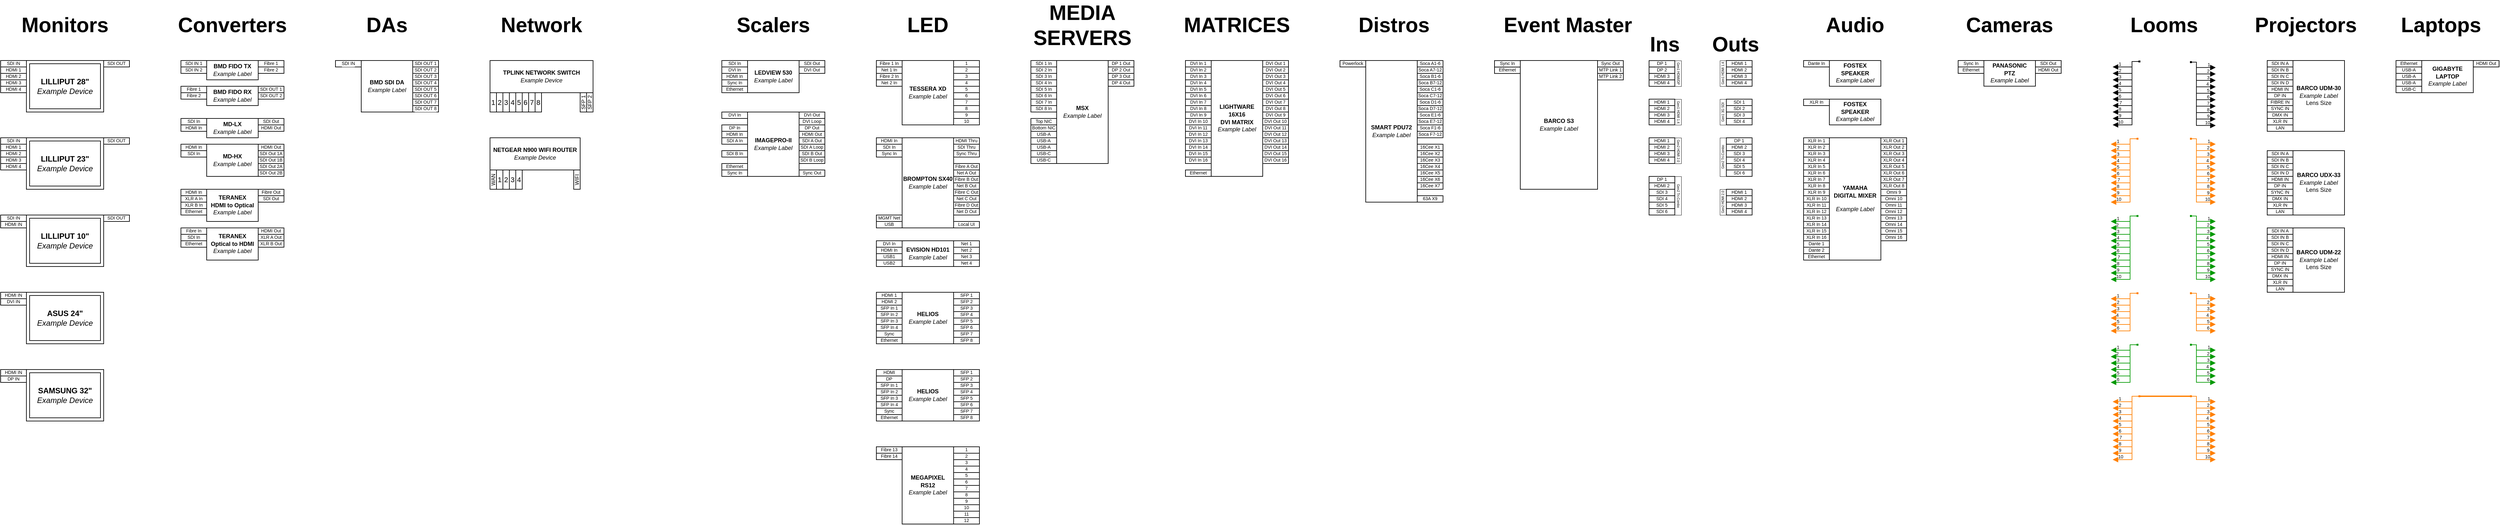 <mxfile version="24.7.17">
  <diagram name="Page-1" id="yE11Em2MSEOL71LbrN_B">
    <mxGraphModel dx="502" dy="269" grid="1" gridSize="10" guides="1" tooltips="1" connect="1" arrows="1" fold="1" page="1" pageScale="1" pageWidth="2339" pageHeight="3300" math="0" shadow="0">
      <root>
        <mxCell id="0" />
        <mxCell id="1" parent="0" />
        <mxCell id="mvR4WEJM2NBCJ84Oet6g-17" value="&lt;b&gt;&lt;font style=&quot;font-size: 32px;&quot;&gt;Monitors&lt;/font&gt;&lt;/b&gt;" style="text;strokeColor=none;align=center;fillColor=none;html=1;verticalAlign=middle;whiteSpace=wrap;rounded=0;" parent="1" vertex="1">
          <mxGeometry x="110" y="50" width="60" height="30" as="geometry" />
        </mxCell>
        <mxCell id="mvR4WEJM2NBCJ84Oet6g-19" value="" style="group" parent="1" vertex="1" connectable="0">
          <mxGeometry x="40" y="120" width="200" height="80" as="geometry" />
        </mxCell>
        <object label="HDMI 1" placeholders="1" id="mvR4WEJM2NBCJ84Oet6g-20">
          <mxCell style="rounded=0;whiteSpace=wrap;html=1;fontSize=7;points=[[0,0.5,0,0,0]];container=0;fontFamily=Helvetica;movable=1;resizable=1;rotatable=1;deletable=1;editable=1;locked=0;connectable=1;" parent="mvR4WEJM2NBCJ84Oet6g-19" vertex="1">
            <mxGeometry y="10" width="40" height="10" as="geometry" />
          </mxCell>
        </object>
        <object label="&lt;span style=&quot;font-weight: normal;&quot;&gt;HDMI 2&lt;/span&gt;" placeholders="1" id="mvR4WEJM2NBCJ84Oet6g-21">
          <mxCell style="rounded=0;whiteSpace=wrap;html=1;fontSize=7;points=[[0,0.5,0,0,0]];container=0;fontStyle=1;movable=1;resizable=1;rotatable=1;deletable=1;editable=1;locked=0;connectable=1;" parent="mvR4WEJM2NBCJ84Oet6g-19" vertex="1">
            <mxGeometry y="20" width="40" height="10" as="geometry" />
          </mxCell>
        </object>
        <mxCell id="mvR4WEJM2NBCJ84Oet6g-22" value="" style="edgeStyle=orthogonalEdgeStyle;rounded=0;orthogonalLoop=1;jettySize=auto;html=1;" parent="mvR4WEJM2NBCJ84Oet6g-19" source="mvR4WEJM2NBCJ84Oet6g-23" target="mvR4WEJM2NBCJ84Oet6g-27" edge="1">
          <mxGeometry relative="1" as="geometry" />
        </mxCell>
        <object label="HDMI 3" placeholders="1" id="mvR4WEJM2NBCJ84Oet6g-23">
          <mxCell style="rounded=0;whiteSpace=wrap;html=1;fontSize=7;points=[[0,0.5,0,0,0]];container=0;movable=1;resizable=1;rotatable=1;deletable=1;editable=1;locked=0;connectable=1;" parent="mvR4WEJM2NBCJ84Oet6g-19" vertex="1">
            <mxGeometry y="30" width="40" height="10" as="geometry" />
          </mxCell>
        </object>
        <object label="HDMI 4" placeholders="1" id="mvR4WEJM2NBCJ84Oet6g-24">
          <mxCell style="rounded=0;whiteSpace=wrap;html=1;fontSize=7;points=[[0,0.5,0,0,0]];container=0;movable=1;resizable=1;rotatable=1;deletable=1;editable=1;locked=0;connectable=1;" parent="mvR4WEJM2NBCJ84Oet6g-19" vertex="1">
            <mxGeometry y="40" width="40" height="10" as="geometry" />
          </mxCell>
        </object>
        <mxCell id="mvR4WEJM2NBCJ84Oet6g-25" value="&lt;p style=&quot;line-height: 130%; font-size: 9px;&quot;&gt;&lt;br&gt;&lt;/p&gt;" style="rounded=0;whiteSpace=wrap;html=1;points=[];fontSize=8;container=0;movable=1;resizable=1;rotatable=1;deletable=1;editable=1;locked=0;connectable=1;" parent="mvR4WEJM2NBCJ84Oet6g-19" vertex="1">
          <mxGeometry x="40" width="120" height="80" as="geometry">
            <mxRectangle x="560" y="300" width="110" height="70" as="alternateBounds" />
          </mxGeometry>
        </mxCell>
        <object label="SDI OUT" placeholders="1" id="mvR4WEJM2NBCJ84Oet6g-26">
          <mxCell style="rounded=0;whiteSpace=wrap;html=1;fontSize=7;points=[[1,0.5,0,0,0]];container=0;fontFamily=Helvetica;movable=1;resizable=1;rotatable=1;deletable=1;editable=1;locked=0;connectable=1;" parent="mvR4WEJM2NBCJ84Oet6g-19" vertex="1">
            <mxGeometry x="160" width="40" height="10" as="geometry" />
          </mxCell>
        </object>
        <mxCell id="mvR4WEJM2NBCJ84Oet6g-27" value="&lt;b&gt;LILLIPUT 28&quot;&lt;/b&gt;&lt;br&gt;&lt;i&gt;Example Device&lt;/i&gt;" style="whiteSpace=wrap;html=1;" parent="mvR4WEJM2NBCJ84Oet6g-19" vertex="1">
          <mxGeometry x="45" y="5" width="110" height="70" as="geometry" />
        </mxCell>
        <object label="SDI IN" placeholders="1" id="mvR4WEJM2NBCJ84Oet6g-28">
          <mxCell style="rounded=0;whiteSpace=wrap;html=1;fontSize=7;points=[[0,0.5,0,0,0]];container=0;movable=1;resizable=1;rotatable=1;deletable=1;editable=1;locked=0;connectable=1;" parent="mvR4WEJM2NBCJ84Oet6g-19" vertex="1">
            <mxGeometry width="40" height="10" as="geometry" />
          </mxCell>
        </object>
        <mxCell id="mvR4WEJM2NBCJ84Oet6g-29" value="" style="group" parent="1" vertex="1" connectable="0">
          <mxGeometry x="40" y="240" width="200" height="80" as="geometry" />
        </mxCell>
        <object label="HDMI 1" placeholders="1" id="mvR4WEJM2NBCJ84Oet6g-30">
          <mxCell style="rounded=0;whiteSpace=wrap;html=1;fontSize=7;points=[[0,0.5,0,0,0]];container=0;fontFamily=Helvetica;movable=1;resizable=1;rotatable=1;deletable=1;editable=1;locked=0;connectable=1;" parent="mvR4WEJM2NBCJ84Oet6g-29" vertex="1">
            <mxGeometry y="10" width="40" height="10" as="geometry" />
          </mxCell>
        </object>
        <object label="&lt;span style=&quot;font-weight: normal;&quot;&gt;HDMI 2&lt;/span&gt;" placeholders="1" id="mvR4WEJM2NBCJ84Oet6g-31">
          <mxCell style="rounded=0;whiteSpace=wrap;html=1;fontSize=7;points=[[0,0.5,0,0,0]];container=0;fontStyle=1;movable=1;resizable=1;rotatable=1;deletable=1;editable=1;locked=0;connectable=1;" parent="mvR4WEJM2NBCJ84Oet6g-29" vertex="1">
            <mxGeometry y="20" width="40" height="10" as="geometry" />
          </mxCell>
        </object>
        <mxCell id="mvR4WEJM2NBCJ84Oet6g-32" value="" style="edgeStyle=orthogonalEdgeStyle;rounded=0;orthogonalLoop=1;jettySize=auto;html=1;" parent="mvR4WEJM2NBCJ84Oet6g-29" source="mvR4WEJM2NBCJ84Oet6g-33" target="mvR4WEJM2NBCJ84Oet6g-37" edge="1">
          <mxGeometry relative="1" as="geometry" />
        </mxCell>
        <object label="HDMI 3" placeholders="1" id="mvR4WEJM2NBCJ84Oet6g-33">
          <mxCell style="rounded=0;whiteSpace=wrap;html=1;fontSize=7;points=[[0,0.5,0,0,0]];container=0;movable=1;resizable=1;rotatable=1;deletable=1;editable=1;locked=0;connectable=1;" parent="mvR4WEJM2NBCJ84Oet6g-29" vertex="1">
            <mxGeometry y="30" width="40" height="10" as="geometry" />
          </mxCell>
        </object>
        <object label="HDMI 4" placeholders="1" id="mvR4WEJM2NBCJ84Oet6g-34">
          <mxCell style="rounded=0;whiteSpace=wrap;html=1;fontSize=7;points=[[0,0.5,0,0,0]];container=0;movable=1;resizable=1;rotatable=1;deletable=1;editable=1;locked=0;connectable=1;" parent="mvR4WEJM2NBCJ84Oet6g-29" vertex="1">
            <mxGeometry y="40" width="40" height="10" as="geometry" />
          </mxCell>
        </object>
        <mxCell id="mvR4WEJM2NBCJ84Oet6g-35" value="&lt;p style=&quot;line-height: 130%; font-size: 9px;&quot;&gt;&lt;br&gt;&lt;/p&gt;" style="rounded=0;whiteSpace=wrap;html=1;points=[];fontSize=8;container=0;movable=1;resizable=1;rotatable=1;deletable=1;editable=1;locked=0;connectable=1;" parent="mvR4WEJM2NBCJ84Oet6g-29" vertex="1">
          <mxGeometry x="40" width="120" height="80" as="geometry">
            <mxRectangle x="560" y="300" width="110" height="70" as="alternateBounds" />
          </mxGeometry>
        </mxCell>
        <object label="SDI OUT" placeholders="1" id="mvR4WEJM2NBCJ84Oet6g-36">
          <mxCell style="rounded=0;whiteSpace=wrap;html=1;fontSize=7;points=[[1,0.5,0,0,0]];container=0;fontFamily=Helvetica;movable=1;resizable=1;rotatable=1;deletable=1;editable=1;locked=0;connectable=1;" parent="mvR4WEJM2NBCJ84Oet6g-29" vertex="1">
            <mxGeometry x="160" width="40" height="10" as="geometry" />
          </mxCell>
        </object>
        <mxCell id="mvR4WEJM2NBCJ84Oet6g-37" value="&lt;b&gt;LILLIPUT 23&quot;&lt;/b&gt;&lt;br&gt;&lt;i&gt;Example Device&lt;/i&gt;" style="whiteSpace=wrap;html=1;" parent="mvR4WEJM2NBCJ84Oet6g-29" vertex="1">
          <mxGeometry x="45" y="5" width="110" height="70" as="geometry" />
        </mxCell>
        <object label="SDI IN" placeholders="1" id="mvR4WEJM2NBCJ84Oet6g-38">
          <mxCell style="rounded=0;whiteSpace=wrap;html=1;fontSize=7;points=[[0,0.5,0,0,0]];container=0;movable=1;resizable=1;rotatable=1;deletable=1;editable=1;locked=0;connectable=1;" parent="mvR4WEJM2NBCJ84Oet6g-29" vertex="1">
            <mxGeometry width="40" height="10" as="geometry" />
          </mxCell>
        </object>
        <mxCell id="mvR4WEJM2NBCJ84Oet6g-39" value="" style="group" parent="1" vertex="1" connectable="0">
          <mxGeometry x="40" y="360" width="200" height="80" as="geometry" />
        </mxCell>
        <object label="HDMI IN" placeholders="1" id="mvR4WEJM2NBCJ84Oet6g-40">
          <mxCell style="rounded=0;whiteSpace=wrap;html=1;fontSize=7;points=[[0,0.5,0,0,0]];container=0;fontFamily=Helvetica;movable=1;resizable=1;rotatable=1;deletable=1;editable=1;locked=0;connectable=1;" parent="mvR4WEJM2NBCJ84Oet6g-39" vertex="1">
            <mxGeometry y="10" width="40" height="10" as="geometry" />
          </mxCell>
        </object>
        <mxCell id="mvR4WEJM2NBCJ84Oet6g-41" value="" style="edgeStyle=orthogonalEdgeStyle;rounded=0;orthogonalLoop=1;jettySize=auto;html=1;" parent="mvR4WEJM2NBCJ84Oet6g-39" target="mvR4WEJM2NBCJ84Oet6g-44" edge="1">
          <mxGeometry relative="1" as="geometry">
            <mxPoint x="40" y="35.0" as="sourcePoint" />
          </mxGeometry>
        </mxCell>
        <mxCell id="mvR4WEJM2NBCJ84Oet6g-42" value="&lt;p style=&quot;line-height: 130%; font-size: 9px;&quot;&gt;&lt;br&gt;&lt;/p&gt;" style="rounded=0;whiteSpace=wrap;html=1;points=[];fontSize=8;container=0;movable=1;resizable=1;rotatable=1;deletable=1;editable=1;locked=0;connectable=1;" parent="mvR4WEJM2NBCJ84Oet6g-39" vertex="1">
          <mxGeometry x="40" width="120" height="80" as="geometry">
            <mxRectangle x="560" y="300" width="110" height="70" as="alternateBounds" />
          </mxGeometry>
        </mxCell>
        <object label="SDI OUT" placeholders="1" id="mvR4WEJM2NBCJ84Oet6g-43">
          <mxCell style="rounded=0;whiteSpace=wrap;html=1;fontSize=7;points=[[1,0.5,0,0,0]];container=0;fontFamily=Helvetica;movable=1;resizable=1;rotatable=1;deletable=1;editable=1;locked=0;connectable=1;" parent="mvR4WEJM2NBCJ84Oet6g-39" vertex="1">
            <mxGeometry x="160" width="40" height="10" as="geometry" />
          </mxCell>
        </object>
        <mxCell id="mvR4WEJM2NBCJ84Oet6g-44" value="&lt;b&gt;LILLIPUT 10&quot;&lt;/b&gt;&lt;br&gt;&lt;i&gt;Example Device&lt;/i&gt;" style="whiteSpace=wrap;html=1;" parent="mvR4WEJM2NBCJ84Oet6g-39" vertex="1">
          <mxGeometry x="45" y="5" width="110" height="70" as="geometry" />
        </mxCell>
        <object label="SDI IN" placeholders="1" id="mvR4WEJM2NBCJ84Oet6g-45">
          <mxCell style="rounded=0;whiteSpace=wrap;html=1;fontSize=7;points=[[0,0.5,0,0,0]];container=0;movable=1;resizable=1;rotatable=1;deletable=1;editable=1;locked=0;connectable=1;" parent="mvR4WEJM2NBCJ84Oet6g-39" vertex="1">
            <mxGeometry width="40" height="10" as="geometry" />
          </mxCell>
        </object>
        <mxCell id="mvR4WEJM2NBCJ84Oet6g-46" value="" style="group" parent="1" vertex="1" connectable="0">
          <mxGeometry x="40" y="480" width="160" height="80" as="geometry" />
        </mxCell>
        <object label="DVI IN" placeholders="1" id="mvR4WEJM2NBCJ84Oet6g-47">
          <mxCell style="rounded=0;whiteSpace=wrap;html=1;fontSize=7;points=[[0,0.5,0,0,0]];container=0;fontFamily=Helvetica;movable=1;resizable=1;rotatable=1;deletable=1;editable=1;locked=0;connectable=1;" parent="mvR4WEJM2NBCJ84Oet6g-46" vertex="1">
            <mxGeometry y="10" width="40" height="10" as="geometry" />
          </mxCell>
        </object>
        <mxCell id="mvR4WEJM2NBCJ84Oet6g-48" value="" style="edgeStyle=orthogonalEdgeStyle;rounded=0;orthogonalLoop=1;jettySize=auto;html=1;" parent="mvR4WEJM2NBCJ84Oet6g-46" target="mvR4WEJM2NBCJ84Oet6g-50" edge="1">
          <mxGeometry relative="1" as="geometry">
            <mxPoint x="40" y="35" as="sourcePoint" />
          </mxGeometry>
        </mxCell>
        <mxCell id="mvR4WEJM2NBCJ84Oet6g-49" value="&lt;p style=&quot;line-height: 130%; font-size: 9px;&quot;&gt;&lt;br&gt;&lt;/p&gt;" style="rounded=0;whiteSpace=wrap;html=1;points=[];fontSize=8;container=0;movable=1;resizable=1;rotatable=1;deletable=1;editable=1;locked=0;connectable=1;" parent="mvR4WEJM2NBCJ84Oet6g-46" vertex="1">
          <mxGeometry x="40" width="120" height="80" as="geometry">
            <mxRectangle x="560" y="300" width="110" height="70" as="alternateBounds" />
          </mxGeometry>
        </mxCell>
        <mxCell id="mvR4WEJM2NBCJ84Oet6g-50" value="&lt;b&gt;ASUS 24&quot;&lt;/b&gt;&lt;br&gt;&lt;i&gt;Example Device&lt;/i&gt;" style="whiteSpace=wrap;html=1;" parent="mvR4WEJM2NBCJ84Oet6g-46" vertex="1">
          <mxGeometry x="45" y="5" width="110" height="70" as="geometry" />
        </mxCell>
        <object label="HDMI IN" placeholders="1" id="mvR4WEJM2NBCJ84Oet6g-51">
          <mxCell style="rounded=0;whiteSpace=wrap;html=1;fontSize=7;points=[[0,0.5,0,0,0]];container=0;movable=1;resizable=1;rotatable=1;deletable=1;editable=1;locked=0;connectable=1;" parent="mvR4WEJM2NBCJ84Oet6g-46" vertex="1">
            <mxGeometry width="40" height="10" as="geometry" />
          </mxCell>
        </object>
        <mxCell id="mvR4WEJM2NBCJ84Oet6g-58" value="" style="group" parent="1" vertex="1" connectable="0">
          <mxGeometry x="40" y="600" width="160" height="80" as="geometry" />
        </mxCell>
        <object label="DP IN" placeholders="1" id="mvR4WEJM2NBCJ84Oet6g-53">
          <mxCell style="rounded=0;whiteSpace=wrap;html=1;fontSize=7;points=[[0,0.5,0,0,0]];container=0;fontFamily=Helvetica;movable=1;resizable=1;rotatable=1;deletable=1;editable=1;locked=0;connectable=1;" parent="mvR4WEJM2NBCJ84Oet6g-58" vertex="1">
            <mxGeometry y="10" width="40" height="10" as="geometry" />
          </mxCell>
        </object>
        <mxCell id="mvR4WEJM2NBCJ84Oet6g-54" value="" style="edgeStyle=orthogonalEdgeStyle;rounded=0;orthogonalLoop=1;jettySize=auto;html=1;" parent="mvR4WEJM2NBCJ84Oet6g-58" target="mvR4WEJM2NBCJ84Oet6g-56" edge="1">
          <mxGeometry relative="1" as="geometry">
            <mxPoint x="40" y="35" as="sourcePoint" />
          </mxGeometry>
        </mxCell>
        <mxCell id="mvR4WEJM2NBCJ84Oet6g-55" value="&lt;p style=&quot;line-height: 130%; font-size: 9px;&quot;&gt;&lt;br&gt;&lt;/p&gt;" style="rounded=0;whiteSpace=wrap;html=1;points=[];fontSize=8;container=0;movable=1;resizable=1;rotatable=1;deletable=1;editable=1;locked=0;connectable=1;" parent="mvR4WEJM2NBCJ84Oet6g-58" vertex="1">
          <mxGeometry x="40" width="120" height="80" as="geometry">
            <mxRectangle x="560" y="300" width="110" height="70" as="alternateBounds" />
          </mxGeometry>
        </mxCell>
        <mxCell id="mvR4WEJM2NBCJ84Oet6g-56" value="&lt;b&gt;SAMSUNG 32&quot;&lt;/b&gt;&lt;br&gt;&lt;i&gt;Example Device&lt;/i&gt;" style="whiteSpace=wrap;html=1;" parent="mvR4WEJM2NBCJ84Oet6g-58" vertex="1">
          <mxGeometry x="45" y="5" width="110" height="70" as="geometry" />
        </mxCell>
        <object label="HDMI IN" placeholders="1" id="mvR4WEJM2NBCJ84Oet6g-57">
          <mxCell style="rounded=0;whiteSpace=wrap;html=1;fontSize=7;points=[[0,0.5,0,0,0]];container=0;movable=1;resizable=1;rotatable=1;deletable=1;editable=1;locked=0;connectable=1;" parent="mvR4WEJM2NBCJ84Oet6g-58" vertex="1">
            <mxGeometry width="40" height="10" as="geometry" />
          </mxCell>
        </object>
        <mxCell id="mvR4WEJM2NBCJ84Oet6g-59" value="&lt;b&gt;&lt;font style=&quot;font-size: 32px;&quot;&gt;Converters&lt;/font&gt;&lt;/b&gt;" style="text;strokeColor=none;align=center;fillColor=none;html=1;verticalAlign=middle;whiteSpace=wrap;rounded=0;" parent="1" vertex="1">
          <mxGeometry x="370" y="50" width="60" height="30" as="geometry" />
        </mxCell>
        <mxCell id="mvR4WEJM2NBCJ84Oet6g-66" value="" style="group" parent="1" vertex="1" connectable="0">
          <mxGeometry x="320" y="120" width="160" height="30" as="geometry" />
        </mxCell>
        <object label="SDI IN 1" placeholders="1" id="mvR4WEJM2NBCJ84Oet6g-61">
          <mxCell style="rounded=0;whiteSpace=wrap;html=1;fontSize=7;points=[[0,0.5,0,0,0]];container=0;fontFamily=Helvetica;movable=1;resizable=1;rotatable=1;deletable=1;editable=1;locked=0;connectable=1;" parent="mvR4WEJM2NBCJ84Oet6g-66" vertex="1">
            <mxGeometry width="40" height="10" as="geometry" />
          </mxCell>
        </object>
        <object label="&lt;span style=&quot;font-weight: normal;&quot;&gt;SDI IN 2&lt;/span&gt;" placeholders="1" id="mvR4WEJM2NBCJ84Oet6g-62">
          <mxCell style="rounded=0;whiteSpace=wrap;html=1;fontSize=7;points=[[0,0.5,0,0,0]];container=0;fontStyle=1;movable=1;resizable=1;rotatable=1;deletable=1;editable=1;locked=0;connectable=1;" parent="mvR4WEJM2NBCJ84Oet6g-66" vertex="1">
            <mxGeometry y="10" width="40" height="10" as="geometry" />
          </mxCell>
        </object>
        <mxCell id="mvR4WEJM2NBCJ84Oet6g-63" value="&lt;p style=&quot;line-height: 130%; font-size: 9px;&quot;&gt;&lt;span style=&quot;&quot;&gt;&lt;b&gt;BMD FIDO TX&lt;/b&gt;&lt;br&gt;&lt;i&gt;Example Label&lt;/i&gt;&lt;/span&gt;&lt;/p&gt;" style="rounded=0;whiteSpace=wrap;html=1;points=[];fontSize=8;container=0;movable=1;resizable=1;rotatable=1;deletable=1;editable=1;locked=0;connectable=1;" parent="mvR4WEJM2NBCJ84Oet6g-66" vertex="1">
          <mxGeometry x="40" width="80" height="30" as="geometry">
            <mxRectangle x="560" y="300" width="110" height="70" as="alternateBounds" />
          </mxGeometry>
        </mxCell>
        <object label="Fibre 1" placeholders="1" id="mvR4WEJM2NBCJ84Oet6g-64">
          <mxCell style="rounded=0;whiteSpace=wrap;html=1;fontSize=7;points=[[1,0.5,0,0,0]];container=0;fontFamily=Helvetica;movable=1;resizable=1;rotatable=1;deletable=1;editable=1;locked=0;connectable=1;" parent="mvR4WEJM2NBCJ84Oet6g-66" vertex="1">
            <mxGeometry x="120" width="40" height="10" as="geometry" />
          </mxCell>
        </object>
        <object label="Fibre 2" placeholders="1" id="mvR4WEJM2NBCJ84Oet6g-65">
          <mxCell style="rounded=0;whiteSpace=wrap;html=1;fontSize=7;points=[[1,0.5,0,0,0]];container=0;fontFamily=Helvetica;movable=1;resizable=1;rotatable=1;deletable=1;editable=1;locked=0;connectable=1;" parent="mvR4WEJM2NBCJ84Oet6g-66" vertex="1">
            <mxGeometry x="120" y="10" width="40" height="10" as="geometry" />
          </mxCell>
        </object>
        <mxCell id="mvR4WEJM2NBCJ84Oet6g-67" value="" style="group" parent="1" vertex="1" connectable="0">
          <mxGeometry x="320" y="160" width="160" height="30" as="geometry" />
        </mxCell>
        <object label="Fibre 1" placeholders="1" id="mvR4WEJM2NBCJ84Oet6g-68">
          <mxCell style="rounded=0;whiteSpace=wrap;html=1;fontSize=7;points=[[0,0.5,0,0,0]];container=0;fontFamily=Helvetica;movable=1;resizable=1;rotatable=1;deletable=1;editable=1;locked=0;connectable=1;" parent="mvR4WEJM2NBCJ84Oet6g-67" vertex="1">
            <mxGeometry width="40" height="10" as="geometry" />
          </mxCell>
        </object>
        <object label="&lt;span style=&quot;font-weight: normal;&quot;&gt;Fibre 2&lt;/span&gt;" placeholders="1" id="mvR4WEJM2NBCJ84Oet6g-69">
          <mxCell style="rounded=0;whiteSpace=wrap;html=1;fontSize=7;points=[[0,0.5,0,0,0]];container=0;fontStyle=1;movable=1;resizable=1;rotatable=1;deletable=1;editable=1;locked=0;connectable=1;" parent="mvR4WEJM2NBCJ84Oet6g-67" vertex="1">
            <mxGeometry y="10" width="40" height="10" as="geometry" />
          </mxCell>
        </object>
        <mxCell id="mvR4WEJM2NBCJ84Oet6g-70" value="&lt;p style=&quot;line-height: 130%; font-size: 9px;&quot;&gt;&lt;span style=&quot;&quot;&gt;&lt;b&gt;BMD FIDO RX&lt;/b&gt;&lt;br&gt;&lt;i&gt;Example Label&lt;/i&gt;&lt;/span&gt;&lt;/p&gt;" style="rounded=0;whiteSpace=wrap;html=1;points=[];fontSize=8;container=0;movable=1;resizable=1;rotatable=1;deletable=1;editable=1;locked=0;connectable=1;" parent="mvR4WEJM2NBCJ84Oet6g-67" vertex="1">
          <mxGeometry x="40" width="80" height="30" as="geometry">
            <mxRectangle x="560" y="300" width="110" height="70" as="alternateBounds" />
          </mxGeometry>
        </mxCell>
        <object label="SDI OUT 1" placeholders="1" id="mvR4WEJM2NBCJ84Oet6g-71">
          <mxCell style="rounded=0;whiteSpace=wrap;html=1;fontSize=7;points=[[1,0.5,0,0,0]];container=0;fontFamily=Helvetica;movable=1;resizable=1;rotatable=1;deletable=1;editable=1;locked=0;connectable=1;" parent="mvR4WEJM2NBCJ84Oet6g-67" vertex="1">
            <mxGeometry x="120" width="40" height="10" as="geometry" />
          </mxCell>
        </object>
        <object label="SDI OUT 2" placeholders="1" id="mvR4WEJM2NBCJ84Oet6g-72">
          <mxCell style="rounded=0;whiteSpace=wrap;html=1;fontSize=7;points=[[1,0.5,0,0,0]];container=0;fontFamily=Helvetica;movable=1;resizable=1;rotatable=1;deletable=1;editable=1;locked=0;connectable=1;" parent="mvR4WEJM2NBCJ84Oet6g-67" vertex="1">
            <mxGeometry x="120" y="10" width="40" height="10" as="geometry" />
          </mxCell>
        </object>
        <mxCell id="mvR4WEJM2NBCJ84Oet6g-74" value="" style="group" parent="1" vertex="1" connectable="0">
          <mxGeometry x="320" y="210" width="160" height="30" as="geometry" />
        </mxCell>
        <object label="SDI In" placeholders="1" id="mvR4WEJM2NBCJ84Oet6g-75">
          <mxCell style="rounded=0;whiteSpace=wrap;html=1;fontSize=7;points=[[0,0.5,0,0,0]];container=0;fontFamily=Helvetica;movable=1;resizable=1;rotatable=1;deletable=1;editable=1;locked=0;connectable=1;" parent="mvR4WEJM2NBCJ84Oet6g-74" vertex="1">
            <mxGeometry width="40" height="10" as="geometry" />
          </mxCell>
        </object>
        <object label="&lt;span style=&quot;font-weight: normal;&quot;&gt;HDMI In&lt;/span&gt;" placeholders="1" id="mvR4WEJM2NBCJ84Oet6g-76">
          <mxCell style="rounded=0;whiteSpace=wrap;html=1;fontSize=7;points=[[0,0.5,0,0,0]];container=0;fontStyle=1;movable=1;resizable=1;rotatable=1;deletable=1;editable=1;locked=0;connectable=1;" parent="mvR4WEJM2NBCJ84Oet6g-74" vertex="1">
            <mxGeometry y="10" width="40" height="10" as="geometry" />
          </mxCell>
        </object>
        <mxCell id="mvR4WEJM2NBCJ84Oet6g-77" value="&lt;p style=&quot;line-height: 130%; font-size: 9px;&quot;&gt;&lt;span style=&quot;font-size: 9px;&quot;&gt;&lt;b style=&quot;font-size: 9px;&quot;&gt;MD-LX&lt;/b&gt;&lt;br style=&quot;font-size: 9px;&quot;&gt;&lt;i style=&quot;font-size: 9px;&quot;&gt;Example Label&lt;/i&gt;&lt;br style=&quot;font-size: 9px;&quot;&gt;&lt;/span&gt;&lt;/p&gt;" style="rounded=0;whiteSpace=wrap;html=1;points=[];fontSize=9;container=0;movable=1;resizable=1;rotatable=1;deletable=1;editable=1;locked=0;connectable=1;" parent="mvR4WEJM2NBCJ84Oet6g-74" vertex="1">
          <mxGeometry x="40" width="80" height="30" as="geometry">
            <mxRectangle x="560" y="300" width="110" height="70" as="alternateBounds" />
          </mxGeometry>
        </mxCell>
        <object label="SDI Out" placeholders="1" id="mvR4WEJM2NBCJ84Oet6g-78">
          <mxCell style="rounded=0;whiteSpace=wrap;html=1;fontSize=7;points=[[1,0.5,0,0,0]];container=0;fontFamily=Helvetica;movable=1;resizable=1;rotatable=1;deletable=1;editable=1;locked=0;connectable=1;" parent="mvR4WEJM2NBCJ84Oet6g-74" vertex="1">
            <mxGeometry x="120" width="40" height="10" as="geometry" />
          </mxCell>
        </object>
        <object label="HDMI Out" placeholders="1" id="mvR4WEJM2NBCJ84Oet6g-79">
          <mxCell style="rounded=0;whiteSpace=wrap;html=1;fontSize=7;points=[[1,0.5,0,0,0]];container=0;fontFamily=Helvetica;movable=1;resizable=1;rotatable=1;deletable=1;editable=1;locked=0;connectable=1;" parent="mvR4WEJM2NBCJ84Oet6g-74" vertex="1">
            <mxGeometry x="120" y="10" width="40" height="10" as="geometry" />
          </mxCell>
        </object>
        <mxCell id="mvR4WEJM2NBCJ84Oet6g-90" value="" style="group" parent="1" vertex="1" connectable="0">
          <mxGeometry x="320" y="250" width="160" height="50" as="geometry" />
        </mxCell>
        <object label="SDI In" placeholders="1" id="mvR4WEJM2NBCJ84Oet6g-81">
          <mxCell style="rounded=0;whiteSpace=wrap;html=1;fontSize=7;points=[[0,0.5,0,0,0]];container=0;fontFamily=Helvetica;movable=1;resizable=1;rotatable=1;deletable=1;editable=1;locked=0;connectable=1;" parent="mvR4WEJM2NBCJ84Oet6g-90" vertex="1">
            <mxGeometry y="10" width="40" height="10" as="geometry" />
          </mxCell>
        </object>
        <object label="&lt;span style=&quot;font-weight: normal;&quot;&gt;HDMI In&lt;/span&gt;" placeholders="1" id="mvR4WEJM2NBCJ84Oet6g-82">
          <mxCell style="rounded=0;whiteSpace=wrap;html=1;fontSize=7;points=[[0,0.5,0,0,0]];container=0;fontStyle=1;movable=1;resizable=1;rotatable=1;deletable=1;editable=1;locked=0;connectable=1;" parent="mvR4WEJM2NBCJ84Oet6g-90" vertex="1">
            <mxGeometry width="40" height="10" as="geometry" />
          </mxCell>
        </object>
        <mxCell id="mvR4WEJM2NBCJ84Oet6g-83" value="&lt;p style=&quot;line-height: 130%; font-size: 9px;&quot;&gt;&lt;span style=&quot;&quot;&gt;&lt;b&gt;MD-HX&lt;/b&gt;&lt;br style=&quot;&quot;&gt;&lt;i&gt;Example Label&lt;/i&gt;&lt;br&gt;&lt;/span&gt;&lt;/p&gt;" style="rounded=0;whiteSpace=wrap;html=1;points=[];fontSize=8;container=0;movable=1;resizable=1;rotatable=1;deletable=1;editable=1;locked=0;connectable=1;" parent="mvR4WEJM2NBCJ84Oet6g-90" vertex="1">
          <mxGeometry x="40" width="80" height="50" as="geometry">
            <mxRectangle x="560" y="300" width="110" height="70" as="alternateBounds" />
          </mxGeometry>
        </mxCell>
        <object label="SDI Out 1A" placeholders="1" id="mvR4WEJM2NBCJ84Oet6g-84">
          <mxCell style="rounded=0;whiteSpace=wrap;html=1;fontSize=7;points=[[1,0.5,0,0,0]];container=0;fontFamily=Helvetica;movable=1;resizable=1;rotatable=1;deletable=1;editable=1;locked=0;connectable=1;" parent="mvR4WEJM2NBCJ84Oet6g-90" vertex="1">
            <mxGeometry x="120" y="10" width="40" height="10" as="geometry" />
          </mxCell>
        </object>
        <object label="HDMI Out" placeholders="1" id="mvR4WEJM2NBCJ84Oet6g-85">
          <mxCell style="rounded=0;whiteSpace=wrap;html=1;fontSize=7;points=[[1,0.5,0,0,0]];container=0;fontFamily=Helvetica;movable=1;resizable=1;rotatable=1;deletable=1;editable=1;locked=0;connectable=1;" parent="mvR4WEJM2NBCJ84Oet6g-90" vertex="1">
            <mxGeometry x="120" width="40" height="10" as="geometry" />
          </mxCell>
        </object>
        <object label="SDI Out 1B" placeholders="1" id="mvR4WEJM2NBCJ84Oet6g-87">
          <mxCell style="rounded=0;whiteSpace=wrap;html=1;fontSize=7;points=[[1,0.5,0,0,0]];container=0;fontFamily=Helvetica;movable=1;resizable=1;rotatable=1;deletable=1;editable=1;locked=0;connectable=1;" parent="mvR4WEJM2NBCJ84Oet6g-90" vertex="1">
            <mxGeometry x="120" y="20" width="40" height="10" as="geometry" />
          </mxCell>
        </object>
        <object label="SDI Out 2A" placeholders="1" id="mvR4WEJM2NBCJ84Oet6g-88">
          <mxCell style="rounded=0;whiteSpace=wrap;html=1;fontSize=7;points=[[1,0.5,0,0,0]];container=0;fontFamily=Helvetica;movable=1;resizable=1;rotatable=1;deletable=1;editable=1;locked=0;connectable=1;" parent="mvR4WEJM2NBCJ84Oet6g-90" vertex="1">
            <mxGeometry x="120" y="30" width="40" height="10" as="geometry" />
          </mxCell>
        </object>
        <object label="SDI Out 2B" placeholders="1" id="mvR4WEJM2NBCJ84Oet6g-89">
          <mxCell style="rounded=0;whiteSpace=wrap;html=1;fontSize=7;points=[[1,0.5,0,0,0]];container=0;fontFamily=Helvetica;movable=1;resizable=1;rotatable=1;deletable=1;editable=1;locked=0;connectable=1;" parent="mvR4WEJM2NBCJ84Oet6g-90" vertex="1">
            <mxGeometry x="120" y="40" width="40" height="10" as="geometry" />
          </mxCell>
        </object>
        <mxCell id="mvR4WEJM2NBCJ84Oet6g-102" value="" style="group" parent="1" vertex="1" connectable="0">
          <mxGeometry x="320" y="320" width="160" height="50" as="geometry" />
        </mxCell>
        <object label="XLR A In" placeholders="1" id="mvR4WEJM2NBCJ84Oet6g-92">
          <mxCell style="rounded=0;whiteSpace=wrap;html=1;fontSize=7;points=[[0,0.5,0,0,0]];container=0;fontFamily=Helvetica;movable=1;resizable=1;rotatable=1;deletable=1;editable=1;locked=0;connectable=1;" parent="mvR4WEJM2NBCJ84Oet6g-102" vertex="1">
            <mxGeometry y="10" width="40" height="10" as="geometry" />
          </mxCell>
        </object>
        <object label="&lt;span style=&quot;font-weight: normal;&quot;&gt;HDMI In&lt;/span&gt;" placeholders="1" id="mvR4WEJM2NBCJ84Oet6g-93">
          <mxCell style="rounded=0;whiteSpace=wrap;html=1;fontSize=7;points=[[0,0.5,0,0,0]];container=0;fontStyle=1;movable=1;resizable=1;rotatable=1;deletable=1;editable=1;locked=0;connectable=1;" parent="mvR4WEJM2NBCJ84Oet6g-102" vertex="1">
            <mxGeometry width="40" height="10" as="geometry" />
          </mxCell>
        </object>
        <mxCell id="mvR4WEJM2NBCJ84Oet6g-94" value="&lt;p style=&quot;line-height: 130%; font-size: 9px;&quot;&gt;&lt;span style=&quot;&quot;&gt;&lt;b&gt;TERANEX&lt;/b&gt;&lt;br&gt;&lt;b&gt;HDMI to Optical&lt;br&gt;&lt;/b&gt;&lt;/span&gt;&lt;i style=&quot;background-color: initial;&quot;&gt;Example Label&lt;/i&gt;&lt;/p&gt;" style="rounded=0;whiteSpace=wrap;html=1;points=[];fontSize=8;container=0;movable=1;resizable=1;rotatable=1;deletable=1;editable=1;locked=0;connectable=1;" parent="mvR4WEJM2NBCJ84Oet6g-102" vertex="1">
          <mxGeometry x="40" width="80" height="50" as="geometry">
            <mxRectangle x="560" y="300" width="110" height="70" as="alternateBounds" />
          </mxGeometry>
        </mxCell>
        <object label="SDI Out" placeholders="1" id="mvR4WEJM2NBCJ84Oet6g-95">
          <mxCell style="rounded=0;whiteSpace=wrap;html=1;fontSize=7;points=[[1,0.5,0,0,0]];container=0;fontFamily=Helvetica;movable=1;resizable=1;rotatable=1;deletable=1;editable=1;locked=0;connectable=1;" parent="mvR4WEJM2NBCJ84Oet6g-102" vertex="1">
            <mxGeometry x="120" y="10" width="40" height="10" as="geometry" />
          </mxCell>
        </object>
        <object label="Fibre Out" placeholders="1" id="mvR4WEJM2NBCJ84Oet6g-96">
          <mxCell style="rounded=0;whiteSpace=wrap;html=1;fontSize=7;points=[[1,0.5,0,0,0]];container=0;fontFamily=Helvetica;movable=1;resizable=1;rotatable=1;deletable=1;editable=1;locked=0;connectable=1;" parent="mvR4WEJM2NBCJ84Oet6g-102" vertex="1">
            <mxGeometry x="120" width="40" height="10" as="geometry" />
          </mxCell>
        </object>
        <object label="XLR B In" placeholders="1" id="mvR4WEJM2NBCJ84Oet6g-100">
          <mxCell style="rounded=0;whiteSpace=wrap;html=1;fontSize=7;points=[[0,0.5,0,0,0]];container=0;fontFamily=Helvetica;movable=1;resizable=1;rotatable=1;deletable=1;editable=1;locked=0;connectable=1;" parent="mvR4WEJM2NBCJ84Oet6g-102" vertex="1">
            <mxGeometry y="20" width="40" height="10" as="geometry" />
          </mxCell>
        </object>
        <object label="Ethernet" placeholders="1" id="mvR4WEJM2NBCJ84Oet6g-101">
          <mxCell style="rounded=0;whiteSpace=wrap;html=1;fontSize=7;points=[[0,0.5,0,0,0]];container=0;fontFamily=Helvetica;movable=1;resizable=1;rotatable=1;deletable=1;editable=1;locked=0;connectable=1;" parent="mvR4WEJM2NBCJ84Oet6g-102" vertex="1">
            <mxGeometry y="30" width="40" height="10" as="geometry" />
          </mxCell>
        </object>
        <mxCell id="mvR4WEJM2NBCJ84Oet6g-113" value="" style="group" parent="1" vertex="1" connectable="0">
          <mxGeometry x="320" y="380" width="160" height="50" as="geometry" />
        </mxCell>
        <object label="&lt;span style=&quot;font-weight: normal;&quot;&gt;Fibre In&lt;/span&gt;" placeholders="1" id="mvR4WEJM2NBCJ84Oet6g-105">
          <mxCell style="rounded=0;whiteSpace=wrap;html=1;fontSize=7;points=[[0,0.5,0,0,0]];container=0;fontStyle=1;movable=1;resizable=1;rotatable=1;deletable=1;editable=1;locked=0;connectable=1;" parent="mvR4WEJM2NBCJ84Oet6g-113" vertex="1">
            <mxGeometry width="40" height="10" as="geometry" />
          </mxCell>
        </object>
        <mxCell id="mvR4WEJM2NBCJ84Oet6g-106" value="&lt;p style=&quot;line-height: 130%; font-size: 9px;&quot;&gt;&lt;span style=&quot;&quot;&gt;&lt;b&gt;TERANEX&lt;br&gt;&lt;/b&gt;&lt;b&gt;Optical to HDMI&lt;br&gt;&lt;/b&gt;&lt;/span&gt;&lt;i style=&quot;background-color: initial;&quot;&gt;Example Label&lt;/i&gt;&lt;/p&gt;" style="rounded=0;whiteSpace=wrap;html=1;points=[];fontSize=8;container=0;movable=1;resizable=1;rotatable=1;deletable=1;editable=1;locked=0;connectable=1;" parent="mvR4WEJM2NBCJ84Oet6g-113" vertex="1">
          <mxGeometry x="40" width="80" height="50" as="geometry">
            <mxRectangle x="560" y="300" width="110" height="70" as="alternateBounds" />
          </mxGeometry>
        </mxCell>
        <object label="XLR A Out" placeholders="1" id="mvR4WEJM2NBCJ84Oet6g-107">
          <mxCell style="rounded=0;whiteSpace=wrap;html=1;fontSize=7;points=[[1,0.5,0,0,0]];container=0;fontFamily=Helvetica;movable=1;resizable=1;rotatable=1;deletable=1;editable=1;locked=0;connectable=1;" parent="mvR4WEJM2NBCJ84Oet6g-113" vertex="1">
            <mxGeometry x="120" y="10" width="40" height="10" as="geometry" />
          </mxCell>
        </object>
        <object label="HDMI Out" placeholders="1" id="mvR4WEJM2NBCJ84Oet6g-108">
          <mxCell style="rounded=0;whiteSpace=wrap;html=1;fontSize=7;points=[[1,0.5,0,0,0]];container=0;fontFamily=Helvetica;movable=1;resizable=1;rotatable=1;deletable=1;editable=1;locked=0;connectable=1;" parent="mvR4WEJM2NBCJ84Oet6g-113" vertex="1">
            <mxGeometry x="120" width="40" height="10" as="geometry" />
          </mxCell>
        </object>
        <object label="Ethernet" placeholders="1" id="mvR4WEJM2NBCJ84Oet6g-110">
          <mxCell style="rounded=0;whiteSpace=wrap;html=1;fontSize=7;points=[[0,0.5,0,0,0]];container=0;fontFamily=Helvetica;movable=1;resizable=1;rotatable=1;deletable=1;editable=1;locked=0;connectable=1;" parent="mvR4WEJM2NBCJ84Oet6g-113" vertex="1">
            <mxGeometry y="20" width="40" height="10" as="geometry" />
          </mxCell>
        </object>
        <object label="&lt;span style=&quot;font-weight: normal;&quot;&gt;SDI In&lt;/span&gt;" placeholders="1" id="mvR4WEJM2NBCJ84Oet6g-111">
          <mxCell style="rounded=0;whiteSpace=wrap;html=1;fontSize=7;points=[[0,0.5,0,0,0]];container=0;fontStyle=1;movable=1;resizable=1;rotatable=1;deletable=1;editable=1;locked=0;connectable=1;" parent="mvR4WEJM2NBCJ84Oet6g-113" vertex="1">
            <mxGeometry y="10" width="40" height="10" as="geometry" />
          </mxCell>
        </object>
        <object label="XLR B Out" placeholders="1" id="mvR4WEJM2NBCJ84Oet6g-112">
          <mxCell style="rounded=0;whiteSpace=wrap;html=1;fontSize=7;points=[[1,0.5,0,0,0]];container=0;fontFamily=Helvetica;movable=1;resizable=1;rotatable=1;deletable=1;editable=1;locked=0;connectable=1;" parent="mvR4WEJM2NBCJ84Oet6g-113" vertex="1">
            <mxGeometry x="120" y="20" width="40" height="10" as="geometry" />
          </mxCell>
        </object>
        <mxCell id="mvR4WEJM2NBCJ84Oet6g-133" value="&lt;b&gt;&lt;font style=&quot;font-size: 32px;&quot;&gt;DAs&lt;/font&gt;&lt;/b&gt;" style="text;strokeColor=none;align=center;fillColor=none;html=1;verticalAlign=middle;whiteSpace=wrap;rounded=0;" parent="1" vertex="1">
          <mxGeometry x="610" y="50" width="60" height="30" as="geometry" />
        </mxCell>
        <mxCell id="mvR4WEJM2NBCJ84Oet6g-134" value="" style="group;rounded=0;fontFamily=Helvetica;fontSize=11;fontColor=default;labelBackgroundColor=default;" parent="1" vertex="1" connectable="0">
          <mxGeometry x="560" y="120" width="160" height="80" as="geometry" />
        </mxCell>
        <object label="SDI IN" placeholders="1" id="mvR4WEJM2NBCJ84Oet6g-135">
          <mxCell style="rounded=0;whiteSpace=wrap;html=1;fontSize=7;points=[[0,0.5,0,0,0]];container=0;fontFamily=Helvetica;movable=1;resizable=1;rotatable=1;deletable=1;editable=1;locked=0;connectable=1;fontColor=default;labelBackgroundColor=default;" parent="mvR4WEJM2NBCJ84Oet6g-134" vertex="1">
            <mxGeometry width="40" height="10" as="geometry" />
          </mxCell>
        </object>
        <mxCell id="mvR4WEJM2NBCJ84Oet6g-136" value="&lt;p style=&quot;line-height: 130%; font-size: 9px;&quot;&gt;&lt;b&gt;BMD SDI DA&lt;br&gt;&lt;/b&gt;&lt;span style=&quot;background-color: initial;&quot;&gt;&lt;i&gt;Example Label&lt;/i&gt;&lt;/span&gt;&lt;/p&gt;" style="rounded=0;whiteSpace=wrap;html=1;points=[];fontSize=8;container=0;movable=1;resizable=1;rotatable=1;deletable=1;editable=1;locked=0;connectable=1;fontFamily=Helvetica;fontColor=default;labelBackgroundColor=default;" parent="mvR4WEJM2NBCJ84Oet6g-134" vertex="1">
          <mxGeometry x="40" width="80" height="80" as="geometry">
            <mxRectangle x="560" y="300" width="110" height="70" as="alternateBounds" />
          </mxGeometry>
        </mxCell>
        <object label="SDI OUT 1" placeholders="1" id="mvR4WEJM2NBCJ84Oet6g-137">
          <mxCell style="rounded=0;whiteSpace=wrap;html=1;fontSize=7;points=[[1,0.5,0,0,0]];container=0;fontFamily=Helvetica;movable=1;resizable=1;rotatable=1;deletable=1;editable=1;locked=0;connectable=1;fontColor=default;labelBackgroundColor=default;" parent="mvR4WEJM2NBCJ84Oet6g-134" vertex="1">
            <mxGeometry x="120" width="40" height="10" as="geometry" />
          </mxCell>
        </object>
        <object label="SDI OUT 2" placeholders="1" id="mvR4WEJM2NBCJ84Oet6g-138">
          <mxCell style="rounded=0;whiteSpace=wrap;html=1;fontSize=7;points=[[1,0.5,0,0,0]];container=0;fontFamily=Helvetica;movable=1;resizable=1;rotatable=1;deletable=1;editable=1;locked=0;connectable=1;fontColor=default;labelBackgroundColor=default;" parent="mvR4WEJM2NBCJ84Oet6g-134" vertex="1">
            <mxGeometry x="120" y="10" width="40" height="10" as="geometry" />
          </mxCell>
        </object>
        <object label="SDI OUT 3" placeholders="1" id="mvR4WEJM2NBCJ84Oet6g-139">
          <mxCell style="rounded=0;whiteSpace=wrap;html=1;fontSize=7;points=[[1,0.5,0,0,0]];container=0;fontFamily=Helvetica;movable=1;resizable=1;rotatable=1;deletable=1;editable=1;locked=0;connectable=1;fontColor=default;labelBackgroundColor=default;" parent="mvR4WEJM2NBCJ84Oet6g-134" vertex="1">
            <mxGeometry x="120" y="20" width="40" height="10" as="geometry" />
          </mxCell>
        </object>
        <object label="SDI OUT 4" placeholders="1" id="mvR4WEJM2NBCJ84Oet6g-140">
          <mxCell style="rounded=0;whiteSpace=wrap;html=1;fontSize=7;points=[[1,0.5,0,0,0]];container=0;fontFamily=Helvetica;movable=1;resizable=1;rotatable=1;deletable=1;editable=1;locked=0;connectable=1;fontColor=default;labelBackgroundColor=default;" parent="mvR4WEJM2NBCJ84Oet6g-134" vertex="1">
            <mxGeometry x="120" y="30" width="40" height="10" as="geometry" />
          </mxCell>
        </object>
        <object label="SDI OUT 5" placeholders="1" id="mvR4WEJM2NBCJ84Oet6g-141">
          <mxCell style="rounded=0;whiteSpace=wrap;html=1;fontSize=7;points=[[1,0.5,0,0,0]];container=0;fontFamily=Helvetica;movable=1;resizable=1;rotatable=1;deletable=1;editable=1;locked=0;connectable=1;fontColor=default;labelBackgroundColor=default;" parent="mvR4WEJM2NBCJ84Oet6g-134" vertex="1">
            <mxGeometry x="120" y="40" width="40" height="10" as="geometry" />
          </mxCell>
        </object>
        <object label="SDI OUT 6" placeholders="1" id="mvR4WEJM2NBCJ84Oet6g-142">
          <mxCell style="rounded=0;whiteSpace=wrap;html=1;fontSize=7;points=[[1,0.5,0,0,0]];container=0;fontFamily=Helvetica;movable=1;resizable=1;rotatable=1;deletable=1;editable=1;locked=0;connectable=1;fontColor=default;labelBackgroundColor=default;" parent="mvR4WEJM2NBCJ84Oet6g-134" vertex="1">
            <mxGeometry x="120" y="50" width="40" height="10" as="geometry" />
          </mxCell>
        </object>
        <object label="SDI OUT 7" placeholders="1" id="mvR4WEJM2NBCJ84Oet6g-143">
          <mxCell style="rounded=0;whiteSpace=wrap;html=1;fontSize=7;points=[[1,0.5,0,0,0]];container=0;fontFamily=Helvetica;movable=1;resizable=1;rotatable=1;deletable=1;editable=1;locked=0;connectable=1;fontColor=default;labelBackgroundColor=default;" parent="mvR4WEJM2NBCJ84Oet6g-134" vertex="1">
            <mxGeometry x="120" y="60" width="40" height="10" as="geometry" />
          </mxCell>
        </object>
        <object label="SDI OUT 8" placeholders="1" id="mvR4WEJM2NBCJ84Oet6g-144">
          <mxCell style="rounded=0;whiteSpace=wrap;html=1;fontSize=7;points=[[1,0.5,0,0,0]];container=0;fontFamily=Helvetica;movable=1;resizable=1;rotatable=1;deletable=1;editable=1;locked=0;connectable=1;fontColor=default;labelBackgroundColor=default;" parent="mvR4WEJM2NBCJ84Oet6g-134" vertex="1">
            <mxGeometry x="120" y="70" width="40" height="10" as="geometry" />
          </mxCell>
        </object>
        <mxCell id="mvR4WEJM2NBCJ84Oet6g-205" value="&lt;b&gt;&lt;font style=&quot;font-size: 32px;&quot;&gt;Network&lt;/font&gt;&lt;/b&gt;" style="text;strokeColor=none;align=center;fillColor=none;html=1;verticalAlign=middle;whiteSpace=wrap;rounded=0;" parent="1" vertex="1">
          <mxGeometry x="850" y="50" width="60" height="30" as="geometry" />
        </mxCell>
        <mxCell id="mvR4WEJM2NBCJ84Oet6g-212" value="" style="group" parent="1" vertex="1" connectable="0">
          <mxGeometry x="800" y="120" width="160" height="80" as="geometry" />
        </mxCell>
        <mxCell id="mvR4WEJM2NBCJ84Oet6g-181" value="&lt;p style=&quot;line-height: 130%; font-size: 9px;&quot;&gt;&lt;b&gt;TPLINK NETWORK SWITCH&lt;/b&gt;&lt;br&gt;&lt;i&gt;Example Device&lt;/i&gt;&lt;/p&gt;" style="rounded=0;whiteSpace=wrap;html=1;points=[];fontSize=8;container=0;movable=1;resizable=1;rotatable=1;deletable=1;editable=1;locked=0;connectable=1;fontFamily=Helvetica;fontColor=default;labelBackgroundColor=none;" parent="mvR4WEJM2NBCJ84Oet6g-212" vertex="1">
          <mxGeometry width="160" height="50" as="geometry">
            <mxRectangle x="560" y="300" width="110" height="70" as="alternateBounds" />
          </mxGeometry>
        </mxCell>
        <mxCell id="mvR4WEJM2NBCJ84Oet6g-182" value="1" style="rounded=0;whiteSpace=wrap;html=1;fontFamily=Helvetica;fontSize=11;fontColor=default;labelBackgroundColor=default;points=[[0.5,1,0,0,0]];" parent="mvR4WEJM2NBCJ84Oet6g-212" vertex="1">
          <mxGeometry y="50" width="10" height="30" as="geometry" />
        </mxCell>
        <mxCell id="mvR4WEJM2NBCJ84Oet6g-183" value="2" style="rounded=0;whiteSpace=wrap;html=1;fontFamily=Helvetica;fontSize=11;fontColor=default;labelBackgroundColor=default;points=[[0.5,1,0,0,0]];fontStyle=0" parent="mvR4WEJM2NBCJ84Oet6g-212" vertex="1">
          <mxGeometry x="10" y="50" width="10" height="30" as="geometry" />
        </mxCell>
        <mxCell id="mvR4WEJM2NBCJ84Oet6g-184" value="3" style="rounded=0;whiteSpace=wrap;html=1;fontFamily=Helvetica;fontSize=11;fontColor=default;labelBackgroundColor=default;points=[[0.5,1,0,0,0]];" parent="mvR4WEJM2NBCJ84Oet6g-212" vertex="1">
          <mxGeometry x="20" y="50" width="10" height="30" as="geometry" />
        </mxCell>
        <mxCell id="mvR4WEJM2NBCJ84Oet6g-185" value="4" style="rounded=0;whiteSpace=wrap;html=1;fontFamily=Helvetica;fontSize=11;fontColor=default;labelBackgroundColor=default;points=[[0.5,1,0,0,0]];" parent="mvR4WEJM2NBCJ84Oet6g-212" vertex="1">
          <mxGeometry x="30" y="50" width="10" height="30" as="geometry" />
        </mxCell>
        <mxCell id="mvR4WEJM2NBCJ84Oet6g-186" value="5" style="rounded=0;whiteSpace=wrap;html=1;fontFamily=Helvetica;fontSize=11;fontColor=default;labelBackgroundColor=default;points=[[0.5,1,0,0,0]];" parent="mvR4WEJM2NBCJ84Oet6g-212" vertex="1">
          <mxGeometry x="40" y="50" width="10" height="30" as="geometry" />
        </mxCell>
        <mxCell id="mvR4WEJM2NBCJ84Oet6g-187" value="6" style="rounded=0;whiteSpace=wrap;html=1;fontFamily=Helvetica;fontSize=11;fontColor=default;labelBackgroundColor=default;points=[[0.5,1,0,0,0]];" parent="mvR4WEJM2NBCJ84Oet6g-212" vertex="1">
          <mxGeometry x="50" y="50" width="10" height="30" as="geometry" />
        </mxCell>
        <mxCell id="mvR4WEJM2NBCJ84Oet6g-188" value="7" style="rounded=0;whiteSpace=wrap;html=1;fontFamily=Helvetica;fontSize=11;fontColor=default;labelBackgroundColor=default;points=[[0.5,1,0,0,0]];" parent="mvR4WEJM2NBCJ84Oet6g-212" vertex="1">
          <mxGeometry x="60" y="50" width="10" height="30" as="geometry" />
        </mxCell>
        <mxCell id="mvR4WEJM2NBCJ84Oet6g-189" value="8" style="rounded=0;whiteSpace=wrap;html=1;fontFamily=Helvetica;fontSize=11;fontColor=default;labelBackgroundColor=default;points=[[0.5,1,0,0,0]];" parent="mvR4WEJM2NBCJ84Oet6g-212" vertex="1">
          <mxGeometry x="70" y="50" width="10" height="30" as="geometry" />
        </mxCell>
        <mxCell id="mvR4WEJM2NBCJ84Oet6g-210" value="SFP 1" style="whiteSpace=wrap;html=1;fontFamily=Helvetica;fontSize=8;fontColor=default;labelBackgroundColor=none;points=[[0,0.5,0,0,0]];rotation=-90;" parent="mvR4WEJM2NBCJ84Oet6g-212" vertex="1">
          <mxGeometry x="130" y="60" width="30" height="10" as="geometry" />
        </mxCell>
        <mxCell id="mvR4WEJM2NBCJ84Oet6g-211" value="SFP 2" style="whiteSpace=wrap;html=1;fontFamily=Helvetica;fontSize=8;fontColor=default;labelBackgroundColor=none;points=[[0,0.5,0,0,0]];rotation=-90;" parent="mvR4WEJM2NBCJ84Oet6g-212" vertex="1">
          <mxGeometry x="140" y="60" width="30" height="10" as="geometry" />
        </mxCell>
        <mxCell id="mvR4WEJM2NBCJ84Oet6g-257" value="" style="rhombus;whiteSpace=wrap;html=1;fontFamily=Helvetica;fontSize=11;fontColor=default;labelBackgroundColor=default;points=[[0,0.5,0,0,0],[1,0.5,0,0,0]];" parent="1" vertex="1">
          <mxGeometry x="1195" y="135.12" as="geometry" />
        </mxCell>
        <mxCell id="mvR4WEJM2NBCJ84Oet6g-423" value="" style="group" parent="1" vertex="1" connectable="0">
          <mxGeometry x="800" y="240" width="140" height="80" as="geometry" />
        </mxCell>
        <mxCell id="mvR4WEJM2NBCJ84Oet6g-411" value="&lt;p style=&quot;line-height: 130%; font-size: 9px;&quot;&gt;&lt;b&gt;NETGEAR N900 WIFI ROUTER&lt;/b&gt;&lt;br&gt;&lt;i&gt;Example Device&lt;/i&gt;&lt;/p&gt;" style="rounded=0;whiteSpace=wrap;html=1;points=[];fontSize=8;container=0;movable=1;resizable=1;rotatable=1;deletable=1;editable=1;locked=0;connectable=1;fontFamily=Helvetica;fontColor=default;labelBackgroundColor=none;" parent="mvR4WEJM2NBCJ84Oet6g-423" vertex="1">
          <mxGeometry width="140" height="50" as="geometry">
            <mxRectangle x="560" y="300" width="110" height="70" as="alternateBounds" />
          </mxGeometry>
        </mxCell>
        <mxCell id="mvR4WEJM2NBCJ84Oet6g-413" value="1" style="rounded=0;whiteSpace=wrap;html=1;fontFamily=Helvetica;fontSize=11;fontColor=default;labelBackgroundColor=default;points=[[0.5,1,0,0,0]];fontStyle=0" parent="mvR4WEJM2NBCJ84Oet6g-423" vertex="1">
          <mxGeometry x="10" y="50" width="10" height="30" as="geometry" />
        </mxCell>
        <mxCell id="mvR4WEJM2NBCJ84Oet6g-414" value="2" style="rounded=0;whiteSpace=wrap;html=1;fontFamily=Helvetica;fontSize=11;fontColor=default;labelBackgroundColor=default;points=[[0.5,1,0,0,0]];" parent="mvR4WEJM2NBCJ84Oet6g-423" vertex="1">
          <mxGeometry x="20" y="50" width="10" height="30" as="geometry" />
        </mxCell>
        <mxCell id="mvR4WEJM2NBCJ84Oet6g-415" value="3" style="rounded=0;whiteSpace=wrap;html=1;fontFamily=Helvetica;fontSize=11;fontColor=default;labelBackgroundColor=default;points=[[0.5,1,0,0,0]];" parent="mvR4WEJM2NBCJ84Oet6g-423" vertex="1">
          <mxGeometry x="30" y="50" width="10" height="30" as="geometry" />
        </mxCell>
        <mxCell id="mvR4WEJM2NBCJ84Oet6g-416" value="4" style="rounded=0;whiteSpace=wrap;html=1;fontFamily=Helvetica;fontSize=11;fontColor=default;labelBackgroundColor=default;points=[[0.5,1,0,0,0]];" parent="mvR4WEJM2NBCJ84Oet6g-423" vertex="1">
          <mxGeometry x="40" y="50" width="10" height="30" as="geometry" />
        </mxCell>
        <mxCell id="mvR4WEJM2NBCJ84Oet6g-421" value="WIFI" style="whiteSpace=wrap;html=1;fontFamily=Helvetica;fontSize=8;fontColor=default;labelBackgroundColor=none;points=[[0,0.5,0,0,0]];rotation=-90;" parent="mvR4WEJM2NBCJ84Oet6g-423" vertex="1">
          <mxGeometry x="120" y="60" width="30" height="10" as="geometry" />
        </mxCell>
        <mxCell id="mvR4WEJM2NBCJ84Oet6g-422" value="WAN" style="whiteSpace=wrap;html=1;fontFamily=Helvetica;fontSize=8;fontColor=default;labelBackgroundColor=none;points=[[0,0.5,0,0,0]];rotation=-90;" parent="mvR4WEJM2NBCJ84Oet6g-423" vertex="1">
          <mxGeometry x="-10" y="60" width="30" height="10" as="geometry" />
        </mxCell>
        <mxCell id="jlB8WwP_xcg5k3Kko2ev-1" value="&lt;b&gt;&lt;font style=&quot;font-size: 32px;&quot;&gt;Scalers&lt;/font&gt;&lt;/b&gt;" style="text;strokeColor=none;align=center;fillColor=none;html=1;verticalAlign=middle;whiteSpace=wrap;rounded=0;" parent="1" vertex="1">
          <mxGeometry x="1210" y="50" width="60" height="30" as="geometry" />
        </mxCell>
        <mxCell id="jlB8WwP_xcg5k3Kko2ev-13" value="" style="group" parent="1" vertex="1" connectable="0">
          <mxGeometry x="1160" y="120" width="160" height="50" as="geometry" />
        </mxCell>
        <object label="SDI In" placeholders="1" id="jlB8WwP_xcg5k3Kko2ev-3">
          <mxCell style="rounded=0;whiteSpace=wrap;html=1;fontSize=7;points=[[0,0.5,0,0,0]];container=0;fontFamily=Helvetica;movable=1;resizable=1;rotatable=1;deletable=1;editable=1;locked=0;connectable=1;" parent="jlB8WwP_xcg5k3Kko2ev-13" vertex="1">
            <mxGeometry width="40" height="10" as="geometry" />
          </mxCell>
        </object>
        <object label="&lt;span style=&quot;font-weight: normal;&quot;&gt;DVI In&lt;/span&gt;" placeholders="1" id="jlB8WwP_xcg5k3Kko2ev-4">
          <mxCell style="rounded=0;whiteSpace=wrap;html=1;fontSize=7;points=[[0,0.5,0,0,0]];container=0;fontStyle=1;movable=1;resizable=1;rotatable=1;deletable=1;editable=1;locked=0;connectable=1;" parent="jlB8WwP_xcg5k3Kko2ev-13" vertex="1">
            <mxGeometry y="10" width="40" height="10" as="geometry" />
          </mxCell>
        </object>
        <object label="HDMI In" placeholders="1" id="jlB8WwP_xcg5k3Kko2ev-5">
          <mxCell style="rounded=0;whiteSpace=wrap;html=1;fontSize=7;points=[[0,0.5,0,0,0]];container=0;movable=1;resizable=1;rotatable=1;deletable=1;editable=1;locked=0;connectable=1;" parent="jlB8WwP_xcg5k3Kko2ev-13" vertex="1">
            <mxGeometry y="20" width="40" height="10" as="geometry" />
          </mxCell>
        </object>
        <object label="Sync In" placeholders="1" id="jlB8WwP_xcg5k3Kko2ev-6">
          <mxCell style="rounded=0;whiteSpace=wrap;html=1;fontSize=7;points=[[0,0.5,0,0,0]];container=0;movable=1;resizable=1;rotatable=1;deletable=1;editable=1;locked=0;connectable=1;" parent="jlB8WwP_xcg5k3Kko2ev-13" vertex="1">
            <mxGeometry y="30" width="40" height="10" as="geometry" />
          </mxCell>
        </object>
        <mxCell id="jlB8WwP_xcg5k3Kko2ev-7" value="&lt;p style=&quot;line-height: 130%; font-size: 9px;&quot;&gt;&lt;span style=&quot;&quot;&gt;&lt;b&gt;LEDVIEW 530&lt;/b&gt;&lt;br style=&quot;&quot;&gt;&lt;i&gt;Example Label&lt;/i&gt;&lt;br&gt;&lt;/span&gt;&lt;/p&gt;" style="rounded=0;whiteSpace=wrap;html=1;points=[];fontSize=8;container=0;movable=1;resizable=1;rotatable=1;deletable=1;editable=1;locked=0;connectable=1;" parent="jlB8WwP_xcg5k3Kko2ev-13" vertex="1">
          <mxGeometry x="40" width="80" height="50" as="geometry">
            <mxRectangle x="560" y="300" width="110" height="70" as="alternateBounds" />
          </mxGeometry>
        </mxCell>
        <object label="SDI Out" placeholders="1" id="jlB8WwP_xcg5k3Kko2ev-8">
          <mxCell style="rounded=0;whiteSpace=wrap;html=1;fontSize=7;points=[[1,0.5,0,0,0]];container=0;fontFamily=Helvetica;movable=1;resizable=1;rotatable=1;deletable=1;editable=1;locked=0;connectable=1;" parent="jlB8WwP_xcg5k3Kko2ev-13" vertex="1">
            <mxGeometry x="120" width="40" height="10" as="geometry" />
          </mxCell>
        </object>
        <object label="DVI Out" placeholders="1" id="jlB8WwP_xcg5k3Kko2ev-9">
          <mxCell style="rounded=0;whiteSpace=wrap;html=1;fontSize=7;points=[[1,0.5,0,0,0]];container=0;fontFamily=Helvetica;movable=1;resizable=1;rotatable=1;deletable=1;editable=1;locked=0;connectable=1;" parent="jlB8WwP_xcg5k3Kko2ev-13" vertex="1">
            <mxGeometry x="120" y="10" width="40" height="10" as="geometry" />
          </mxCell>
        </object>
        <object label="Ethernet" placeholders="1" id="jlB8WwP_xcg5k3Kko2ev-12">
          <mxCell style="rounded=0;whiteSpace=wrap;html=1;fontSize=7;points=[[0,0.5,0,0,0]];container=0;movable=1;resizable=1;rotatable=1;deletable=1;editable=1;locked=0;connectable=1;" parent="jlB8WwP_xcg5k3Kko2ev-13" vertex="1">
            <mxGeometry y="40" width="40" height="10" as="geometry" />
          </mxCell>
        </object>
        <mxCell id="jlB8WwP_xcg5k3Kko2ev-33" value="" style="group" parent="1" vertex="1" connectable="0">
          <mxGeometry x="1160" y="200" width="160" height="100" as="geometry" />
        </mxCell>
        <object label="DVI In" placeholders="1" id="jlB8WwP_xcg5k3Kko2ev-16">
          <mxCell style="rounded=0;whiteSpace=wrap;html=1;fontSize=7;points=[[0,0.5,0,0,0]];container=0;fontFamily=Helvetica;movable=1;resizable=1;rotatable=1;deletable=1;editable=1;locked=0;connectable=1;" parent="jlB8WwP_xcg5k3Kko2ev-33" vertex="1">
            <mxGeometry width="40" height="10" as="geometry" />
          </mxCell>
        </object>
        <object label="&lt;span style=&quot;font-weight: normal;&quot;&gt;HDMI In&lt;/span&gt;" placeholders="1" id="jlB8WwP_xcg5k3Kko2ev-17">
          <mxCell style="rounded=0;whiteSpace=wrap;html=1;fontSize=7;points=[[0,0.5,0,0,0]];container=0;fontStyle=1;movable=1;resizable=1;rotatable=1;deletable=1;editable=1;locked=0;connectable=1;" parent="jlB8WwP_xcg5k3Kko2ev-33" vertex="1">
            <mxGeometry y="30" width="40" height="10" as="geometry" />
          </mxCell>
        </object>
        <object label="DP In" placeholders="1" id="jlB8WwP_xcg5k3Kko2ev-18">
          <mxCell style="rounded=0;whiteSpace=wrap;html=1;fontSize=7;points=[[0,0.5,0,0,0]];container=0;movable=1;resizable=1;rotatable=1;deletable=1;editable=1;locked=0;connectable=1;" parent="jlB8WwP_xcg5k3Kko2ev-33" vertex="1">
            <mxGeometry y="20" width="40" height="10" as="geometry" />
          </mxCell>
        </object>
        <object label="Sync In" placeholders="1" id="jlB8WwP_xcg5k3Kko2ev-19">
          <mxCell style="rounded=0;whiteSpace=wrap;html=1;fontSize=7;points=[[0,0.5,0,0,0]];container=0;movable=1;resizable=1;rotatable=1;deletable=1;editable=1;locked=0;connectable=1;" parent="jlB8WwP_xcg5k3Kko2ev-33" vertex="1">
            <mxGeometry y="90" width="40" height="10" as="geometry" />
          </mxCell>
        </object>
        <mxCell id="jlB8WwP_xcg5k3Kko2ev-20" value="&lt;p style=&quot;line-height: 130%; font-size: 9px;&quot;&gt;&lt;span style=&quot;&quot;&gt;&lt;b&gt;IMAGEPRO-II&lt;/b&gt;&lt;br style=&quot;&quot;&gt;&lt;i&gt;Example Label&lt;/i&gt;&lt;br&gt;&lt;/span&gt;&lt;/p&gt;" style="rounded=0;whiteSpace=wrap;html=1;points=[];fontSize=8;container=0;movable=1;resizable=1;rotatable=1;deletable=1;editable=1;locked=0;connectable=1;" parent="jlB8WwP_xcg5k3Kko2ev-33" vertex="1">
          <mxGeometry x="40" width="80" height="100" as="geometry">
            <mxRectangle x="560" y="300" width="110" height="70" as="alternateBounds" />
          </mxGeometry>
        </mxCell>
        <object label="DVI Out" placeholders="1" id="jlB8WwP_xcg5k3Kko2ev-21">
          <mxCell style="rounded=0;whiteSpace=wrap;html=1;fontSize=7;points=[[1,0.5,0,0,0]];container=0;fontFamily=Helvetica;movable=1;resizable=1;rotatable=1;deletable=1;editable=1;locked=0;connectable=1;" parent="jlB8WwP_xcg5k3Kko2ev-33" vertex="1">
            <mxGeometry x="120" width="40" height="10" as="geometry" />
          </mxCell>
        </object>
        <object label="DVI Loop" placeholders="1" id="jlB8WwP_xcg5k3Kko2ev-22">
          <mxCell style="rounded=0;whiteSpace=wrap;html=1;fontSize=7;points=[[1,0.5,0,0,0]];container=0;fontFamily=Helvetica;movable=1;resizable=1;rotatable=1;deletable=1;editable=1;locked=0;connectable=1;" parent="jlB8WwP_xcg5k3Kko2ev-33" vertex="1">
            <mxGeometry x="120" y="10" width="40" height="10" as="geometry" />
          </mxCell>
        </object>
        <object label="Ethernet" placeholders="1" id="jlB8WwP_xcg5k3Kko2ev-23">
          <mxCell style="rounded=0;whiteSpace=wrap;html=1;fontSize=7;points=[[0,0.5,0,0,0]];container=0;movable=1;resizable=1;rotatable=1;deletable=1;editable=1;locked=0;connectable=1;" parent="jlB8WwP_xcg5k3Kko2ev-33" vertex="1">
            <mxGeometry y="80" width="40" height="10" as="geometry" />
          </mxCell>
        </object>
        <object label="DP Out" placeholders="1" id="jlB8WwP_xcg5k3Kko2ev-24">
          <mxCell style="rounded=0;whiteSpace=wrap;html=1;fontSize=7;points=[[1,0.5,0,0,0]];container=0;fontFamily=Helvetica;movable=1;resizable=1;rotatable=1;deletable=1;editable=1;locked=0;connectable=1;" parent="jlB8WwP_xcg5k3Kko2ev-33" vertex="1">
            <mxGeometry x="120" y="20" width="40" height="10" as="geometry" />
          </mxCell>
        </object>
        <object label="HDMI Out" placeholders="1" id="jlB8WwP_xcg5k3Kko2ev-25">
          <mxCell style="rounded=0;whiteSpace=wrap;html=1;fontSize=7;points=[[1,0.5,0,0,0]];container=0;fontFamily=Helvetica;movable=1;resizable=1;rotatable=1;deletable=1;editable=1;locked=0;connectable=1;" parent="jlB8WwP_xcg5k3Kko2ev-33" vertex="1">
            <mxGeometry x="120" y="30" width="40" height="10" as="geometry" />
          </mxCell>
        </object>
        <object label="SDI A Out" placeholders="1" id="jlB8WwP_xcg5k3Kko2ev-26">
          <mxCell style="rounded=0;whiteSpace=wrap;html=1;fontSize=7;points=[[1,0.5,0,0,0]];container=0;fontFamily=Helvetica;movable=1;resizable=1;rotatable=1;deletable=1;editable=1;locked=0;connectable=1;" parent="jlB8WwP_xcg5k3Kko2ev-33" vertex="1">
            <mxGeometry x="120" y="40" width="40" height="10" as="geometry" />
          </mxCell>
        </object>
        <object label="SDI A Loop" placeholders="1" id="jlB8WwP_xcg5k3Kko2ev-27">
          <mxCell style="rounded=0;whiteSpace=wrap;html=1;fontSize=7;points=[[1,0.5,0,0,0]];container=0;fontFamily=Helvetica;movable=1;resizable=1;rotatable=1;deletable=1;editable=1;locked=0;connectable=1;" parent="jlB8WwP_xcg5k3Kko2ev-33" vertex="1">
            <mxGeometry x="120" y="50" width="40" height="10" as="geometry" />
          </mxCell>
        </object>
        <object label="SDI B Out" placeholders="1" id="jlB8WwP_xcg5k3Kko2ev-28">
          <mxCell style="rounded=0;whiteSpace=wrap;html=1;fontSize=7;points=[[1,0.5,0,0,0]];container=0;fontFamily=Helvetica;movable=1;resizable=1;rotatable=1;deletable=1;editable=1;locked=0;connectable=1;" parent="jlB8WwP_xcg5k3Kko2ev-33" vertex="1">
            <mxGeometry x="120" y="60" width="40" height="10" as="geometry" />
          </mxCell>
        </object>
        <object label="&lt;span style=&quot;font-weight: normal;&quot;&gt;SDI B In&lt;/span&gt;" placeholders="1" id="jlB8WwP_xcg5k3Kko2ev-29">
          <mxCell style="rounded=0;whiteSpace=wrap;html=1;fontSize=7;points=[[0,0.5,0,0,0]];container=0;fontStyle=1;movable=1;resizable=1;rotatable=1;deletable=1;editable=1;locked=0;connectable=1;" parent="jlB8WwP_xcg5k3Kko2ev-33" vertex="1">
            <mxGeometry y="60" width="40" height="10" as="geometry" />
          </mxCell>
        </object>
        <object label="SDI A In" placeholders="1" id="jlB8WwP_xcg5k3Kko2ev-30">
          <mxCell style="rounded=0;whiteSpace=wrap;html=1;fontSize=7;points=[[0,0.5,0,0,0]];container=0;movable=1;resizable=1;rotatable=1;deletable=1;editable=1;locked=0;connectable=1;" parent="jlB8WwP_xcg5k3Kko2ev-33" vertex="1">
            <mxGeometry y="40" width="40" height="10" as="geometry" />
          </mxCell>
        </object>
        <object label="SDI B Loop" placeholders="1" id="jlB8WwP_xcg5k3Kko2ev-31">
          <mxCell style="rounded=0;whiteSpace=wrap;html=1;fontSize=7;points=[[1,0.5,0,0,0]];container=0;fontFamily=Helvetica;movable=1;resizable=1;rotatable=1;deletable=1;editable=1;locked=0;connectable=1;" parent="jlB8WwP_xcg5k3Kko2ev-33" vertex="1">
            <mxGeometry x="120" y="70" width="40" height="10" as="geometry" />
          </mxCell>
        </object>
        <object label="Sync Out" placeholders="1" id="jlB8WwP_xcg5k3Kko2ev-32">
          <mxCell style="rounded=0;whiteSpace=wrap;html=1;fontSize=7;points=[[1,0.5,0,0,0]];container=0;fontFamily=Helvetica;movable=1;resizable=1;rotatable=1;deletable=1;editable=1;locked=0;connectable=1;" parent="jlB8WwP_xcg5k3Kko2ev-33" vertex="1">
            <mxGeometry x="120" y="90" width="40" height="10" as="geometry" />
          </mxCell>
        </object>
        <mxCell id="jlB8WwP_xcg5k3Kko2ev-34" value="&lt;span style=&quot;font-size: 32px;&quot;&gt;&lt;b&gt;LED&lt;/b&gt;&lt;/span&gt;" style="text;strokeColor=none;align=center;fillColor=none;html=1;verticalAlign=middle;whiteSpace=wrap;rounded=0;" parent="1" vertex="1">
          <mxGeometry x="1450" y="50" width="60" height="30" as="geometry" />
        </mxCell>
        <mxCell id="jlB8WwP_xcg5k3Kko2ev-51" value="" style="group" parent="1" vertex="1" connectable="0">
          <mxGeometry x="1400" y="120" width="160" height="100" as="geometry" />
        </mxCell>
        <object label="Fibre 1 In" placeholders="1" id="jlB8WwP_xcg5k3Kko2ev-36">
          <mxCell style="rounded=0;whiteSpace=wrap;html=1;fontSize=7;points=[[0,0.5,0,0,0]];container=0;fontFamily=Helvetica;movable=1;resizable=1;rotatable=1;deletable=1;editable=1;locked=0;connectable=1;" parent="jlB8WwP_xcg5k3Kko2ev-51" vertex="1">
            <mxGeometry width="40" height="10" as="geometry" />
          </mxCell>
        </object>
        <object label="&lt;span style=&quot;font-weight: 400;&quot;&gt;Net 1 In&lt;/span&gt;" placeholders="1" id="jlB8WwP_xcg5k3Kko2ev-37">
          <mxCell style="rounded=0;whiteSpace=wrap;html=1;fontSize=7;points=[[0,0.5,0,0,0]];container=0;fontStyle=1;movable=1;resizable=1;rotatable=1;deletable=1;editable=1;locked=0;connectable=1;" parent="jlB8WwP_xcg5k3Kko2ev-51" vertex="1">
            <mxGeometry y="10" width="40" height="10" as="geometry" />
          </mxCell>
        </object>
        <object label="Fibre 2 In" placeholders="1" id="jlB8WwP_xcg5k3Kko2ev-38">
          <mxCell style="rounded=0;whiteSpace=wrap;html=1;fontSize=7;points=[[0,0.5,0,0,0]];container=0;movable=1;resizable=1;rotatable=1;deletable=1;editable=1;locked=0;connectable=1;" parent="jlB8WwP_xcg5k3Kko2ev-51" vertex="1">
            <mxGeometry y="20" width="40" height="10" as="geometry" />
          </mxCell>
        </object>
        <object label="Net 2 In" placeholders="1" id="jlB8WwP_xcg5k3Kko2ev-39">
          <mxCell style="rounded=0;whiteSpace=wrap;html=1;fontSize=7;points=[[0,0.5,0,0,0]];container=0;movable=1;resizable=1;rotatable=1;deletable=1;editable=1;locked=0;connectable=1;" parent="jlB8WwP_xcg5k3Kko2ev-51" vertex="1">
            <mxGeometry y="30" width="40" height="10" as="geometry" />
          </mxCell>
        </object>
        <mxCell id="jlB8WwP_xcg5k3Kko2ev-40" value="&lt;p style=&quot;line-height: 130%; font-size: 9px;&quot;&gt;&lt;span style=&quot;&quot;&gt;&lt;b&gt;TESSERA XD&lt;/b&gt;&lt;br style=&quot;&quot;&gt;&lt;i&gt;Example Label&lt;/i&gt;&lt;br&gt;&lt;/span&gt;&lt;/p&gt;" style="rounded=0;whiteSpace=wrap;html=1;points=[];fontSize=8;container=0;movable=1;resizable=1;rotatable=1;deletable=1;editable=1;locked=0;connectable=1;" parent="jlB8WwP_xcg5k3Kko2ev-51" vertex="1">
          <mxGeometry x="40" width="80" height="100" as="geometry">
            <mxRectangle x="560" y="300" width="110" height="70" as="alternateBounds" />
          </mxGeometry>
        </mxCell>
        <object label="1" placeholders="1" id="jlB8WwP_xcg5k3Kko2ev-41">
          <mxCell style="rounded=0;whiteSpace=wrap;html=1;fontSize=7;points=[[1,0.5,0,0,0]];container=0;fontFamily=Helvetica;movable=1;resizable=1;rotatable=1;deletable=1;editable=1;locked=0;connectable=1;" parent="jlB8WwP_xcg5k3Kko2ev-51" vertex="1">
            <mxGeometry x="120" width="40" height="10" as="geometry" />
          </mxCell>
        </object>
        <object label="2" placeholders="1" id="jlB8WwP_xcg5k3Kko2ev-42">
          <mxCell style="rounded=0;whiteSpace=wrap;html=1;fontSize=7;points=[[1,0.5,0,0,0]];container=0;fontFamily=Helvetica;movable=1;resizable=1;rotatable=1;deletable=1;editable=1;locked=0;connectable=1;" parent="jlB8WwP_xcg5k3Kko2ev-51" vertex="1">
            <mxGeometry x="120" y="10" width="40" height="10" as="geometry" />
          </mxCell>
        </object>
        <object label="3" placeholders="1" id="jlB8WwP_xcg5k3Kko2ev-43">
          <mxCell style="rounded=0;whiteSpace=wrap;html=1;fontSize=7;points=[[1,0.5,0,0,0]];container=0;fontFamily=Helvetica;movable=1;resizable=1;rotatable=1;deletable=1;editable=1;locked=0;connectable=1;" parent="jlB8WwP_xcg5k3Kko2ev-51" vertex="1">
            <mxGeometry x="120" y="20" width="40" height="10" as="geometry" />
          </mxCell>
        </object>
        <object label="4" placeholders="1" id="jlB8WwP_xcg5k3Kko2ev-44">
          <mxCell style="rounded=0;whiteSpace=wrap;html=1;fontSize=7;points=[[1,0.5,0,0,0]];container=0;fontFamily=Helvetica;movable=1;resizable=1;rotatable=1;deletable=1;editable=1;locked=0;connectable=1;" parent="jlB8WwP_xcg5k3Kko2ev-51" vertex="1">
            <mxGeometry x="120" y="30" width="40" height="10" as="geometry" />
          </mxCell>
        </object>
        <object label="5" placeholders="1" id="jlB8WwP_xcg5k3Kko2ev-45">
          <mxCell style="rounded=0;whiteSpace=wrap;html=1;fontSize=7;points=[[1,0.5,0,0,0]];container=0;fontFamily=Helvetica;movable=1;resizable=1;rotatable=1;deletable=1;editable=1;locked=0;connectable=1;" parent="jlB8WwP_xcg5k3Kko2ev-51" vertex="1">
            <mxGeometry x="120" y="40" width="40" height="10" as="geometry" />
          </mxCell>
        </object>
        <object label="6" placeholders="1" id="jlB8WwP_xcg5k3Kko2ev-46">
          <mxCell style="rounded=0;whiteSpace=wrap;html=1;fontSize=7;points=[[1,0.5,0,0,0]];container=0;fontFamily=Helvetica;movable=1;resizable=1;rotatable=1;deletable=1;editable=1;locked=0;connectable=1;" parent="jlB8WwP_xcg5k3Kko2ev-51" vertex="1">
            <mxGeometry x="120" y="50" width="40" height="10" as="geometry" />
          </mxCell>
        </object>
        <object label="7" placeholders="1" id="jlB8WwP_xcg5k3Kko2ev-47">
          <mxCell style="rounded=0;whiteSpace=wrap;html=1;fontSize=7;points=[[1,0.5,0,0,0]];container=0;fontFamily=Helvetica;movable=1;resizable=1;rotatable=1;deletable=1;editable=1;locked=0;connectable=1;" parent="jlB8WwP_xcg5k3Kko2ev-51" vertex="1">
            <mxGeometry x="120" y="60" width="40" height="10" as="geometry" />
          </mxCell>
        </object>
        <object label="8" placeholders="1" id="jlB8WwP_xcg5k3Kko2ev-48">
          <mxCell style="rounded=0;whiteSpace=wrap;html=1;fontSize=7;points=[[1,0.5,0,0,0]];container=0;fontFamily=Helvetica;movable=1;resizable=1;rotatable=1;deletable=1;editable=1;locked=0;connectable=1;" parent="jlB8WwP_xcg5k3Kko2ev-51" vertex="1">
            <mxGeometry x="120" y="70" width="40" height="10" as="geometry" />
          </mxCell>
        </object>
        <object label="9" placeholders="1" id="jlB8WwP_xcg5k3Kko2ev-49">
          <mxCell style="rounded=0;whiteSpace=wrap;html=1;fontSize=7;points=[[1,0.5,0,0,0]];container=0;fontFamily=Helvetica;movable=1;resizable=1;rotatable=1;deletable=1;editable=1;locked=0;connectable=1;" parent="jlB8WwP_xcg5k3Kko2ev-51" vertex="1">
            <mxGeometry x="120" y="80" width="40" height="10" as="geometry" />
          </mxCell>
        </object>
        <object label="10" placeholders="1" id="jlB8WwP_xcg5k3Kko2ev-50">
          <mxCell style="rounded=0;whiteSpace=wrap;html=1;fontSize=7;points=[[1,0.5,0,0,0]];container=0;fontFamily=Helvetica;movable=1;resizable=1;rotatable=1;deletable=1;editable=1;locked=0;connectable=1;" parent="jlB8WwP_xcg5k3Kko2ev-51" vertex="1">
            <mxGeometry x="120" y="90" width="40" height="10" as="geometry" />
          </mxCell>
        </object>
        <mxCell id="jlB8WwP_xcg5k3Kko2ev-76" value="" style="group" parent="1" vertex="1" connectable="0">
          <mxGeometry x="1400" y="240" width="160" height="140" as="geometry" />
        </mxCell>
        <object label="HDMI In" placeholders="1" id="jlB8WwP_xcg5k3Kko2ev-53">
          <mxCell style="rounded=0;whiteSpace=wrap;html=1;fontSize=7;points=[[0,0.5,0,0,0]];container=0;fontFamily=Helvetica;movable=1;resizable=1;rotatable=1;deletable=1;editable=1;locked=0;connectable=1;" parent="jlB8WwP_xcg5k3Kko2ev-76" vertex="1">
            <mxGeometry width="40" height="10" as="geometry" />
          </mxCell>
        </object>
        <object label="&lt;span style=&quot;font-weight: 400;&quot;&gt;SDI In&lt;/span&gt;" placeholders="1" id="jlB8WwP_xcg5k3Kko2ev-54">
          <mxCell style="rounded=0;whiteSpace=wrap;html=1;fontSize=7;points=[[0,0.5,0,0,0]];container=0;fontStyle=1;movable=1;resizable=1;rotatable=1;deletable=1;editable=1;locked=0;connectable=1;" parent="jlB8WwP_xcg5k3Kko2ev-76" vertex="1">
            <mxGeometry y="10" width="40" height="10" as="geometry" />
          </mxCell>
        </object>
        <object label="Sync In" placeholders="1" id="jlB8WwP_xcg5k3Kko2ev-55">
          <mxCell style="rounded=0;whiteSpace=wrap;html=1;fontSize=7;points=[[0,0.5,0,0,0]];container=0;movable=1;resizable=1;rotatable=1;deletable=1;editable=1;locked=0;connectable=1;" parent="jlB8WwP_xcg5k3Kko2ev-76" vertex="1">
            <mxGeometry y="20" width="40" height="10" as="geometry" />
          </mxCell>
        </object>
        <object label="MGMT Net" placeholders="1" id="jlB8WwP_xcg5k3Kko2ev-56">
          <mxCell style="rounded=0;whiteSpace=wrap;html=1;fontSize=7;points=[[0,0.5,0,0,0]];container=0;movable=1;resizable=1;rotatable=1;deletable=1;editable=1;locked=0;connectable=1;" parent="jlB8WwP_xcg5k3Kko2ev-76" vertex="1">
            <mxGeometry y="120" width="40" height="10" as="geometry" />
          </mxCell>
        </object>
        <mxCell id="jlB8WwP_xcg5k3Kko2ev-57" value="&lt;p style=&quot;line-height: 130%; font-size: 9px;&quot;&gt;&lt;span style=&quot;&quot;&gt;&lt;b&gt;BROMPTON SX40&lt;/b&gt;&lt;br style=&quot;&quot;&gt;&lt;i&gt;Example Label&lt;/i&gt;&lt;br&gt;&lt;/span&gt;&lt;/p&gt;" style="rounded=0;whiteSpace=wrap;html=1;points=[];fontSize=8;container=0;movable=1;resizable=1;rotatable=1;deletable=1;editable=1;locked=0;connectable=1;" parent="jlB8WwP_xcg5k3Kko2ev-76" vertex="1">
          <mxGeometry x="40" width="80" height="140" as="geometry">
            <mxRectangle x="560" y="300" width="110" height="70" as="alternateBounds" />
          </mxGeometry>
        </mxCell>
        <object label="HDMI Thru" placeholders="1" id="jlB8WwP_xcg5k3Kko2ev-58">
          <mxCell style="rounded=0;whiteSpace=wrap;html=1;fontSize=7;points=[[1,0.5,0,0,0]];container=0;fontFamily=Helvetica;movable=1;resizable=1;rotatable=1;deletable=1;editable=1;locked=0;connectable=1;" parent="jlB8WwP_xcg5k3Kko2ev-76" vertex="1">
            <mxGeometry x="120" width="40" height="10" as="geometry" />
          </mxCell>
        </object>
        <object label="SDI Thru" placeholders="1" id="jlB8WwP_xcg5k3Kko2ev-59">
          <mxCell style="rounded=0;whiteSpace=wrap;html=1;fontSize=7;points=[[1,0.5,0,0,0]];container=0;fontFamily=Helvetica;movable=1;resizable=1;rotatable=1;deletable=1;editable=1;locked=0;connectable=1;" parent="jlB8WwP_xcg5k3Kko2ev-76" vertex="1">
            <mxGeometry x="120" y="10" width="40" height="10" as="geometry" />
          </mxCell>
        </object>
        <object label="Sync Thru" placeholders="1" id="jlB8WwP_xcg5k3Kko2ev-60">
          <mxCell style="rounded=0;whiteSpace=wrap;html=1;fontSize=7;points=[[1,0.5,0,0,0]];container=0;fontFamily=Helvetica;movable=1;resizable=1;rotatable=1;deletable=1;editable=1;locked=0;connectable=1;" parent="jlB8WwP_xcg5k3Kko2ev-76" vertex="1">
            <mxGeometry x="120" y="20" width="40" height="10" as="geometry" />
          </mxCell>
        </object>
        <object label="Fibre A Out" placeholders="1" id="jlB8WwP_xcg5k3Kko2ev-61">
          <mxCell style="rounded=0;whiteSpace=wrap;html=1;fontSize=7;points=[[1,0.5,0,0,0]];container=0;fontFamily=Helvetica;movable=1;resizable=1;rotatable=1;deletable=1;editable=1;locked=0;connectable=1;" parent="jlB8WwP_xcg5k3Kko2ev-76" vertex="1">
            <mxGeometry x="120" y="40" width="40" height="10" as="geometry" />
          </mxCell>
        </object>
        <object label="Net A Out" placeholders="1" id="jlB8WwP_xcg5k3Kko2ev-62">
          <mxCell style="rounded=0;whiteSpace=wrap;html=1;fontSize=7;points=[[1,0.5,0,0,0]];container=0;fontFamily=Helvetica;movable=1;resizable=1;rotatable=1;deletable=1;editable=1;locked=0;connectable=1;" parent="jlB8WwP_xcg5k3Kko2ev-76" vertex="1">
            <mxGeometry x="120" y="50" width="40" height="10" as="geometry" />
          </mxCell>
        </object>
        <object label="USB" placeholders="1" id="jlB8WwP_xcg5k3Kko2ev-68">
          <mxCell style="rounded=0;whiteSpace=wrap;html=1;fontSize=7;points=[[0,0.5,0,0,0]];container=0;movable=1;resizable=1;rotatable=1;deletable=1;editable=1;locked=0;connectable=1;" parent="jlB8WwP_xcg5k3Kko2ev-76" vertex="1">
            <mxGeometry y="130" width="40" height="10" as="geometry" />
          </mxCell>
        </object>
        <object label="Fibre B Out" placeholders="1" id="jlB8WwP_xcg5k3Kko2ev-69">
          <mxCell style="rounded=0;whiteSpace=wrap;html=1;fontSize=7;points=[[1,0.5,0,0,0]];container=0;fontFamily=Helvetica;movable=1;resizable=1;rotatable=1;deletable=1;editable=1;locked=0;connectable=1;" parent="jlB8WwP_xcg5k3Kko2ev-76" vertex="1">
            <mxGeometry x="120" y="60" width="40" height="10" as="geometry" />
          </mxCell>
        </object>
        <object label="Net B Out" placeholders="1" id="jlB8WwP_xcg5k3Kko2ev-70">
          <mxCell style="rounded=0;whiteSpace=wrap;html=1;fontSize=7;points=[[1,0.5,0,0,0]];container=0;fontFamily=Helvetica;movable=1;resizable=1;rotatable=1;deletable=1;editable=1;locked=0;connectable=1;" parent="jlB8WwP_xcg5k3Kko2ev-76" vertex="1">
            <mxGeometry x="120" y="70" width="40" height="10" as="geometry" />
          </mxCell>
        </object>
        <object label="Fibre C Out" placeholders="1" id="jlB8WwP_xcg5k3Kko2ev-71">
          <mxCell style="rounded=0;whiteSpace=wrap;html=1;fontSize=7;points=[[1,0.5,0,0,0]];container=0;fontFamily=Helvetica;movable=1;resizable=1;rotatable=1;deletable=1;editable=1;locked=0;connectable=1;" parent="jlB8WwP_xcg5k3Kko2ev-76" vertex="1">
            <mxGeometry x="120" y="80" width="40" height="10" as="geometry" />
          </mxCell>
        </object>
        <object label="Net C Out" placeholders="1" id="jlB8WwP_xcg5k3Kko2ev-72">
          <mxCell style="rounded=0;whiteSpace=wrap;html=1;fontSize=7;points=[[1,0.5,0,0,0]];container=0;fontFamily=Helvetica;movable=1;resizable=1;rotatable=1;deletable=1;editable=1;locked=0;connectable=1;" parent="jlB8WwP_xcg5k3Kko2ev-76" vertex="1">
            <mxGeometry x="120" y="90" width="40" height="10" as="geometry" />
          </mxCell>
        </object>
        <object label="Fibre D Out" placeholders="1" id="jlB8WwP_xcg5k3Kko2ev-73">
          <mxCell style="rounded=0;whiteSpace=wrap;html=1;fontSize=7;points=[[1,0.5,0,0,0]];container=0;fontFamily=Helvetica;movable=1;resizable=1;rotatable=1;deletable=1;editable=1;locked=0;connectable=1;" parent="jlB8WwP_xcg5k3Kko2ev-76" vertex="1">
            <mxGeometry x="120" y="100" width="40" height="10" as="geometry" />
          </mxCell>
        </object>
        <object label="Net D Out" placeholders="1" id="jlB8WwP_xcg5k3Kko2ev-74">
          <mxCell style="rounded=0;whiteSpace=wrap;html=1;fontSize=7;points=[[1,0.5,0,0,0]];container=0;fontFamily=Helvetica;movable=1;resizable=1;rotatable=1;deletable=1;editable=1;locked=0;connectable=1;" parent="jlB8WwP_xcg5k3Kko2ev-76" vertex="1">
            <mxGeometry x="120" y="110" width="40" height="10" as="geometry" />
          </mxCell>
        </object>
        <object label="Local UI" placeholders="1" id="jlB8WwP_xcg5k3Kko2ev-75">
          <mxCell style="rounded=0;whiteSpace=wrap;html=1;fontSize=7;points=[[1,0.5,0,0,0]];container=0;fontFamily=Helvetica;movable=1;resizable=1;rotatable=1;deletable=1;editable=1;locked=0;connectable=1;" parent="jlB8WwP_xcg5k3Kko2ev-76" vertex="1">
            <mxGeometry x="120" y="130" width="40" height="10" as="geometry" />
          </mxCell>
        </object>
        <mxCell id="jlB8WwP_xcg5k3Kko2ev-121" value="" style="group" parent="1" vertex="1" connectable="0">
          <mxGeometry x="1640" y="120" width="160" height="160" as="geometry" />
        </mxCell>
        <object label="SDI 1 In" placeholders="1" id="jlB8WwP_xcg5k3Kko2ev-97">
          <mxCell style="rounded=0;whiteSpace=wrap;html=1;fontSize=7;points=[[0,0.5,0,0,0]];container=0;fontFamily=Helvetica;movable=1;resizable=1;rotatable=1;deletable=1;editable=1;locked=0;connectable=1;" parent="jlB8WwP_xcg5k3Kko2ev-121" vertex="1">
            <mxGeometry width="40" height="10" as="geometry" />
          </mxCell>
        </object>
        <object label="&lt;span style=&quot;font-weight: normal;&quot;&gt;SDI 2 In&lt;/span&gt;" placeholders="1" id="jlB8WwP_xcg5k3Kko2ev-98">
          <mxCell style="rounded=0;whiteSpace=wrap;html=1;fontSize=7;points=[[0,0.5,0,0,0]];container=0;fontStyle=1;movable=1;resizable=1;rotatable=1;deletable=1;editable=1;locked=0;connectable=1;" parent="jlB8WwP_xcg5k3Kko2ev-121" vertex="1">
            <mxGeometry y="10" width="40" height="10" as="geometry" />
          </mxCell>
        </object>
        <object label="SDI 3 In" placeholders="1" id="jlB8WwP_xcg5k3Kko2ev-99">
          <mxCell style="rounded=0;whiteSpace=wrap;html=1;fontSize=7;points=[[0,0.5,0,0,0]];container=0;movable=1;resizable=1;rotatable=1;deletable=1;editable=1;locked=0;connectable=1;" parent="jlB8WwP_xcg5k3Kko2ev-121" vertex="1">
            <mxGeometry y="20" width="40" height="10" as="geometry" />
          </mxCell>
        </object>
        <object label="SDI 4 In" placeholders="1" id="jlB8WwP_xcg5k3Kko2ev-100">
          <mxCell style="rounded=0;whiteSpace=wrap;html=1;fontSize=7;points=[[0,0.5,0,0,0]];container=0;movable=1;resizable=1;rotatable=1;deletable=1;editable=1;locked=0;connectable=1;" parent="jlB8WwP_xcg5k3Kko2ev-121" vertex="1">
            <mxGeometry y="30" width="40" height="10" as="geometry" />
          </mxCell>
        </object>
        <mxCell id="jlB8WwP_xcg5k3Kko2ev-101" value="&lt;p style=&quot;line-height: 130%; font-size: 9px;&quot;&gt;&lt;span style=&quot;&quot;&gt;&lt;b&gt;MSX&lt;/b&gt;&lt;br style=&quot;&quot;&gt;&lt;i&gt;Example Label&lt;/i&gt;&lt;br&gt;&lt;/span&gt;&lt;/p&gt;" style="rounded=0;whiteSpace=wrap;html=1;points=[];fontSize=8;container=0;movable=1;resizable=1;rotatable=1;deletable=1;editable=1;locked=0;connectable=1;" parent="jlB8WwP_xcg5k3Kko2ev-121" vertex="1">
          <mxGeometry x="40" width="80" height="160" as="geometry">
            <mxRectangle x="560" y="300" width="110" height="70" as="alternateBounds" />
          </mxGeometry>
        </mxCell>
        <object label="DP 1 Out" placeholders="1" id="jlB8WwP_xcg5k3Kko2ev-102">
          <mxCell style="rounded=0;whiteSpace=wrap;html=1;fontSize=7;points=[[1,0.5,0,0,0]];container=0;fontFamily=Helvetica;movable=1;resizable=1;rotatable=1;deletable=1;editable=1;locked=0;connectable=1;" parent="jlB8WwP_xcg5k3Kko2ev-121" vertex="1">
            <mxGeometry x="120" width="40" height="10" as="geometry" />
          </mxCell>
        </object>
        <object label="DP 2 Out" placeholders="1" id="jlB8WwP_xcg5k3Kko2ev-103">
          <mxCell style="rounded=0;whiteSpace=wrap;html=1;fontSize=7;points=[[1,0.5,0,0,0]];container=0;fontFamily=Helvetica;movable=1;resizable=1;rotatable=1;deletable=1;editable=1;locked=0;connectable=1;" parent="jlB8WwP_xcg5k3Kko2ev-121" vertex="1">
            <mxGeometry x="120" y="10" width="40" height="10" as="geometry" />
          </mxCell>
        </object>
        <object label="DP 3 Out" placeholders="1" id="jlB8WwP_xcg5k3Kko2ev-104">
          <mxCell style="rounded=0;whiteSpace=wrap;html=1;fontSize=7;points=[[1,0.5,0,0,0]];container=0;fontFamily=Helvetica;movable=1;resizable=1;rotatable=1;deletable=1;editable=1;locked=0;connectable=1;" parent="jlB8WwP_xcg5k3Kko2ev-121" vertex="1">
            <mxGeometry x="120" y="20" width="40" height="10" as="geometry" />
          </mxCell>
        </object>
        <object label="DP 4 Out" placeholders="1" id="jlB8WwP_xcg5k3Kko2ev-105">
          <mxCell style="rounded=0;whiteSpace=wrap;html=1;fontSize=7;points=[[1,0.5,0,0,0]];container=0;fontFamily=Helvetica;movable=1;resizable=1;rotatable=1;deletable=1;editable=1;locked=0;connectable=1;" parent="jlB8WwP_xcg5k3Kko2ev-121" vertex="1">
            <mxGeometry x="120" y="30" width="40" height="10" as="geometry" />
          </mxCell>
        </object>
        <object label="SDI 5 In" placeholders="1" id="jlB8WwP_xcg5k3Kko2ev-106">
          <mxCell style="rounded=0;whiteSpace=wrap;html=1;fontSize=7;points=[[0,0.5,0,0,0]];container=0;fontFamily=Helvetica;movable=1;resizable=1;rotatable=1;deletable=1;editable=1;locked=0;connectable=1;" parent="jlB8WwP_xcg5k3Kko2ev-121" vertex="1">
            <mxGeometry y="40" width="40" height="10" as="geometry" />
          </mxCell>
        </object>
        <object label="&lt;span style=&quot;font-weight: normal;&quot;&gt;SDI 6 In&lt;/span&gt;" placeholders="1" id="jlB8WwP_xcg5k3Kko2ev-107">
          <mxCell style="rounded=0;whiteSpace=wrap;html=1;fontSize=7;points=[[0,0.5,0,0,0]];container=0;fontStyle=1;movable=1;resizable=1;rotatable=1;deletable=1;editable=1;locked=0;connectable=1;" parent="jlB8WwP_xcg5k3Kko2ev-121" vertex="1">
            <mxGeometry y="50" width="40" height="10" as="geometry" />
          </mxCell>
        </object>
        <object label="SDI 7 In" placeholders="1" id="jlB8WwP_xcg5k3Kko2ev-108">
          <mxCell style="rounded=0;whiteSpace=wrap;html=1;fontSize=7;points=[[0,0.5,0,0,0]];container=0;movable=1;resizable=1;rotatable=1;deletable=1;editable=1;locked=0;connectable=1;" parent="jlB8WwP_xcg5k3Kko2ev-121" vertex="1">
            <mxGeometry y="60" width="40" height="10" as="geometry" />
          </mxCell>
        </object>
        <object label="SDI 8 In" placeholders="1" id="jlB8WwP_xcg5k3Kko2ev-109">
          <mxCell style="rounded=0;whiteSpace=wrap;html=1;fontSize=7;points=[[0,0.5,0,0,0]];container=0;movable=1;resizable=1;rotatable=1;deletable=1;editable=1;locked=0;connectable=1;" parent="jlB8WwP_xcg5k3Kko2ev-121" vertex="1">
            <mxGeometry y="70" width="40" height="10" as="geometry" />
          </mxCell>
        </object>
        <object label="Top NIC" placeholders="1" id="jlB8WwP_xcg5k3Kko2ev-114">
          <mxCell style="rounded=0;whiteSpace=wrap;html=1;fontSize=7;points=[[0,0.5,0,0,0]];container=0;movable=1;resizable=1;rotatable=1;deletable=1;editable=1;locked=0;connectable=1;" parent="jlB8WwP_xcg5k3Kko2ev-121" vertex="1">
            <mxGeometry y="90" width="40" height="10" as="geometry" />
          </mxCell>
        </object>
        <object label="Bottom NIC" placeholders="1" id="jlB8WwP_xcg5k3Kko2ev-115">
          <mxCell style="rounded=0;whiteSpace=wrap;html=1;fontSize=7;points=[[0,0.5,0,0,0]];container=0;movable=1;resizable=1;rotatable=1;deletable=1;editable=1;locked=0;connectable=1;" parent="jlB8WwP_xcg5k3Kko2ev-121" vertex="1">
            <mxGeometry y="100" width="40" height="10" as="geometry" />
          </mxCell>
        </object>
        <object label="USB-A" placeholders="1" id="jlB8WwP_xcg5k3Kko2ev-116">
          <mxCell style="rounded=0;whiteSpace=wrap;html=1;fontSize=7;points=[[0,0.5,0,0,0]];container=0;movable=1;resizable=1;rotatable=1;deletable=1;editable=1;locked=0;connectable=1;" parent="jlB8WwP_xcg5k3Kko2ev-121" vertex="1">
            <mxGeometry y="130" width="40" height="10" as="geometry" />
          </mxCell>
        </object>
        <object label="USB-C" placeholders="1" id="jlB8WwP_xcg5k3Kko2ev-117">
          <mxCell style="rounded=0;whiteSpace=wrap;html=1;fontSize=7;points=[[0,0.5,0,0,0]];container=0;movable=1;resizable=1;rotatable=1;deletable=1;editable=1;locked=0;connectable=1;" parent="jlB8WwP_xcg5k3Kko2ev-121" vertex="1">
            <mxGeometry y="140" width="40" height="10" as="geometry" />
          </mxCell>
        </object>
        <object label="USB-C" placeholders="1" id="jlB8WwP_xcg5k3Kko2ev-118">
          <mxCell style="rounded=0;whiteSpace=wrap;html=1;fontSize=7;points=[[0,0.5,0,0,0]];container=0;movable=1;resizable=1;rotatable=1;deletable=1;editable=1;locked=0;connectable=1;" parent="jlB8WwP_xcg5k3Kko2ev-121" vertex="1">
            <mxGeometry y="150" width="40" height="10" as="geometry" />
          </mxCell>
        </object>
        <object label="USB-A" placeholders="1" id="jlB8WwP_xcg5k3Kko2ev-119">
          <mxCell style="rounded=0;whiteSpace=wrap;html=1;fontSize=7;points=[[0,0.5,0,0,0]];container=0;movable=1;resizable=1;rotatable=1;deletable=1;editable=1;locked=0;connectable=1;" parent="jlB8WwP_xcg5k3Kko2ev-121" vertex="1">
            <mxGeometry y="120" width="40" height="10" as="geometry" />
          </mxCell>
        </object>
        <object label="USB-A" placeholders="1" id="jlB8WwP_xcg5k3Kko2ev-120">
          <mxCell style="rounded=0;whiteSpace=wrap;html=1;fontSize=7;points=[[0,0.5,0,0,0]];container=0;movable=1;resizable=1;rotatable=1;deletable=1;editable=1;locked=0;connectable=1;" parent="jlB8WwP_xcg5k3Kko2ev-121" vertex="1">
            <mxGeometry y="110" width="40" height="10" as="geometry" />
          </mxCell>
        </object>
        <mxCell id="jlB8WwP_xcg5k3Kko2ev-122" value="&lt;span style=&quot;font-size: 32px;&quot;&gt;&lt;b&gt;MEDIA&lt;br&gt;SERVERS&lt;/b&gt;&lt;/span&gt;" style="text;strokeColor=none;align=center;fillColor=none;html=1;verticalAlign=middle;whiteSpace=wrap;rounded=0;" parent="1" vertex="1">
          <mxGeometry x="1585" y="50" width="270" height="30" as="geometry" />
        </mxCell>
        <mxCell id="jlB8WwP_xcg5k3Kko2ev-158" value="&lt;span style=&quot;font-size: 32px;&quot;&gt;&lt;b&gt;MATRICES&lt;/b&gt;&lt;/span&gt;" style="text;strokeColor=none;align=center;fillColor=none;html=1;verticalAlign=middle;whiteSpace=wrap;rounded=0;" parent="1" vertex="1">
          <mxGeometry x="1825" y="50" width="270" height="30" as="geometry" />
        </mxCell>
        <mxCell id="jlB8WwP_xcg5k3Kko2ev-159" value="&lt;span style=&quot;font-size: 32px;&quot;&gt;&lt;b&gt;Distros&lt;/b&gt;&lt;/span&gt;" style="text;strokeColor=none;align=center;fillColor=none;html=1;verticalAlign=middle;whiteSpace=wrap;rounded=0;" parent="1" vertex="1">
          <mxGeometry x="2069" y="50" width="270" height="30" as="geometry" />
        </mxCell>
        <mxCell id="jlB8WwP_xcg5k3Kko2ev-190" value="" style="group" parent="1" vertex="1" connectable="0">
          <mxGeometry x="2120" y="120" width="160" height="220" as="geometry" />
        </mxCell>
        <object label="Powerlock" placeholders="1" id="jlB8WwP_xcg5k3Kko2ev-161">
          <mxCell style="rounded=0;whiteSpace=wrap;html=1;fontSize=7;points=[[0,0.5,0,0,0]];container=0;fontFamily=Helvetica;movable=1;resizable=1;rotatable=1;deletable=1;editable=1;locked=0;connectable=1;" parent="jlB8WwP_xcg5k3Kko2ev-190" vertex="1">
            <mxGeometry width="40" height="10" as="geometry" />
          </mxCell>
        </object>
        <mxCell id="jlB8WwP_xcg5k3Kko2ev-165" value="&lt;p style=&quot;line-height: 130%; font-size: 9px;&quot;&gt;&lt;span style=&quot;&quot;&gt;&lt;b&gt;SMART PDU72&lt;/b&gt;&lt;br style=&quot;&quot;&gt;&lt;i&gt;Example Label&lt;/i&gt;&lt;br&gt;&lt;/span&gt;&lt;/p&gt;" style="rounded=0;whiteSpace=wrap;html=1;points=[];fontSize=8;container=0;movable=1;resizable=1;rotatable=1;deletable=1;editable=1;locked=0;connectable=1;" parent="jlB8WwP_xcg5k3Kko2ev-190" vertex="1">
          <mxGeometry x="40" width="80" height="220" as="geometry">
            <mxRectangle x="560" y="300" width="110" height="70" as="alternateBounds" />
          </mxGeometry>
        </mxCell>
        <object label="Soca A1-6" placeholders="1" id="jlB8WwP_xcg5k3Kko2ev-166">
          <mxCell style="rounded=0;whiteSpace=wrap;html=1;fontSize=7;points=[[1,0.5,0,0,0]];container=0;fontFamily=Helvetica;movable=1;resizable=1;rotatable=1;deletable=1;editable=1;locked=0;connectable=1;" parent="jlB8WwP_xcg5k3Kko2ev-190" vertex="1">
            <mxGeometry x="120" width="40" height="10" as="geometry" />
          </mxCell>
        </object>
        <object label="Soca A7-12" placeholders="1" id="jlB8WwP_xcg5k3Kko2ev-167">
          <mxCell style="rounded=0;whiteSpace=wrap;html=1;fontSize=7;points=[[1,0.5,0,0,0]];container=0;fontFamily=Helvetica;movable=1;resizable=1;rotatable=1;deletable=1;editable=1;locked=0;connectable=1;" parent="jlB8WwP_xcg5k3Kko2ev-190" vertex="1">
            <mxGeometry x="120" y="10" width="40" height="10" as="geometry" />
          </mxCell>
        </object>
        <object label="Soca B1-6" placeholders="1" id="jlB8WwP_xcg5k3Kko2ev-168">
          <mxCell style="rounded=0;whiteSpace=wrap;html=1;fontSize=7;points=[[1,0.5,0,0,0]];container=0;fontFamily=Helvetica;movable=1;resizable=1;rotatable=1;deletable=1;editable=1;locked=0;connectable=1;" parent="jlB8WwP_xcg5k3Kko2ev-190" vertex="1">
            <mxGeometry x="120" y="20" width="40" height="10" as="geometry" />
          </mxCell>
        </object>
        <object label="Soca B7-12" placeholders="1" id="jlB8WwP_xcg5k3Kko2ev-169">
          <mxCell style="rounded=0;whiteSpace=wrap;html=1;fontSize=7;points=[[1,0.5,0,0,0]];container=0;fontFamily=Helvetica;movable=1;resizable=1;rotatable=1;deletable=1;editable=1;locked=0;connectable=1;" parent="jlB8WwP_xcg5k3Kko2ev-190" vertex="1">
            <mxGeometry x="120" y="30" width="40" height="10" as="geometry" />
          </mxCell>
        </object>
        <object label="Soca C1-6" placeholders="1" id="jlB8WwP_xcg5k3Kko2ev-174">
          <mxCell style="rounded=0;whiteSpace=wrap;html=1;fontSize=7;points=[[1,0.5,0,0,0]];container=0;fontFamily=Helvetica;movable=1;resizable=1;rotatable=1;deletable=1;editable=1;locked=0;connectable=1;" parent="jlB8WwP_xcg5k3Kko2ev-190" vertex="1">
            <mxGeometry x="120" y="40" width="40" height="10" as="geometry" />
          </mxCell>
        </object>
        <object label="Soca C7-12" placeholders="1" id="jlB8WwP_xcg5k3Kko2ev-175">
          <mxCell style="rounded=0;whiteSpace=wrap;html=1;fontSize=7;points=[[1,0.5,0,0,0]];container=0;fontFamily=Helvetica;movable=1;resizable=1;rotatable=1;deletable=1;editable=1;locked=0;connectable=1;" parent="jlB8WwP_xcg5k3Kko2ev-190" vertex="1">
            <mxGeometry x="120" y="50" width="40" height="10" as="geometry" />
          </mxCell>
        </object>
        <object label="Soca D1-6" placeholders="1" id="jlB8WwP_xcg5k3Kko2ev-176">
          <mxCell style="rounded=0;whiteSpace=wrap;html=1;fontSize=7;points=[[1,0.5,0,0,0]];container=0;fontFamily=Helvetica;movable=1;resizable=1;rotatable=1;deletable=1;editable=1;locked=0;connectable=1;" parent="jlB8WwP_xcg5k3Kko2ev-190" vertex="1">
            <mxGeometry x="120" y="60" width="40" height="10" as="geometry" />
          </mxCell>
        </object>
        <object label="Soca D7-12" placeholders="1" id="jlB8WwP_xcg5k3Kko2ev-177">
          <mxCell style="rounded=0;whiteSpace=wrap;html=1;fontSize=7;points=[[1,0.5,0,0,0]];container=0;fontFamily=Helvetica;movable=1;resizable=1;rotatable=1;deletable=1;editable=1;locked=0;connectable=1;" parent="jlB8WwP_xcg5k3Kko2ev-190" vertex="1">
            <mxGeometry x="120" y="70" width="40" height="10" as="geometry" />
          </mxCell>
        </object>
        <object label="Soca E1-6" placeholders="1" id="jlB8WwP_xcg5k3Kko2ev-178">
          <mxCell style="rounded=0;whiteSpace=wrap;html=1;fontSize=7;points=[[1,0.5,0,0,0]];container=0;fontFamily=Helvetica;movable=1;resizable=1;rotatable=1;deletable=1;editable=1;locked=0;connectable=1;" parent="jlB8WwP_xcg5k3Kko2ev-190" vertex="1">
            <mxGeometry x="120" y="80" width="40" height="10" as="geometry" />
          </mxCell>
        </object>
        <object label="Soca E7-12" placeholders="1" id="jlB8WwP_xcg5k3Kko2ev-179">
          <mxCell style="rounded=0;whiteSpace=wrap;html=1;fontSize=7;points=[[1,0.5,0,0,0]];container=0;fontFamily=Helvetica;movable=1;resizable=1;rotatable=1;deletable=1;editable=1;locked=0;connectable=1;" parent="jlB8WwP_xcg5k3Kko2ev-190" vertex="1">
            <mxGeometry x="120" y="90" width="40" height="10" as="geometry" />
          </mxCell>
        </object>
        <object label="Soca F1-6" placeholders="1" id="jlB8WwP_xcg5k3Kko2ev-180">
          <mxCell style="rounded=0;whiteSpace=wrap;html=1;fontSize=7;points=[[1,0.5,0,0,0]];container=0;fontFamily=Helvetica;movable=1;resizable=1;rotatable=1;deletable=1;editable=1;locked=0;connectable=1;" parent="jlB8WwP_xcg5k3Kko2ev-190" vertex="1">
            <mxGeometry x="120" y="100" width="40" height="10" as="geometry" />
          </mxCell>
        </object>
        <object label="Soca F7-12" placeholders="1" id="jlB8WwP_xcg5k3Kko2ev-181">
          <mxCell style="rounded=0;whiteSpace=wrap;html=1;fontSize=7;points=[[1,0.5,0,0,0]];container=0;fontFamily=Helvetica;movable=1;resizable=1;rotatable=1;deletable=1;editable=1;locked=0;connectable=1;" parent="jlB8WwP_xcg5k3Kko2ev-190" vertex="1">
            <mxGeometry x="120" y="110" width="40" height="10" as="geometry" />
          </mxCell>
        </object>
        <object label="16Cee X1" placeholders="1" id="jlB8WwP_xcg5k3Kko2ev-182">
          <mxCell style="rounded=0;whiteSpace=wrap;html=1;fontSize=7;points=[[1,0.5,0,0,0]];container=0;fontFamily=Helvetica;movable=1;resizable=1;rotatable=1;deletable=1;editable=1;locked=0;connectable=1;" parent="jlB8WwP_xcg5k3Kko2ev-190" vertex="1">
            <mxGeometry x="120" y="130" width="40" height="10" as="geometry" />
          </mxCell>
        </object>
        <object label="16Cee X2" placeholders="1" id="jlB8WwP_xcg5k3Kko2ev-183">
          <mxCell style="rounded=0;whiteSpace=wrap;html=1;fontSize=7;points=[[1,0.5,0,0,0]];container=0;fontFamily=Helvetica;movable=1;resizable=1;rotatable=1;deletable=1;editable=1;locked=0;connectable=1;" parent="jlB8WwP_xcg5k3Kko2ev-190" vertex="1">
            <mxGeometry x="120" y="140" width="40" height="10" as="geometry" />
          </mxCell>
        </object>
        <object label="16Cee X3" placeholders="1" id="jlB8WwP_xcg5k3Kko2ev-184">
          <mxCell style="rounded=0;whiteSpace=wrap;html=1;fontSize=7;points=[[1,0.5,0,0,0]];container=0;fontFamily=Helvetica;movable=1;resizable=1;rotatable=1;deletable=1;editable=1;locked=0;connectable=1;" parent="jlB8WwP_xcg5k3Kko2ev-190" vertex="1">
            <mxGeometry x="120" y="150" width="40" height="10" as="geometry" />
          </mxCell>
        </object>
        <object label="16Cee X4" placeholders="1" id="jlB8WwP_xcg5k3Kko2ev-185">
          <mxCell style="rounded=0;whiteSpace=wrap;html=1;fontSize=7;points=[[1,0.5,0,0,0]];container=0;fontFamily=Helvetica;movable=1;resizable=1;rotatable=1;deletable=1;editable=1;locked=0;connectable=1;" parent="jlB8WwP_xcg5k3Kko2ev-190" vertex="1">
            <mxGeometry x="120" y="160" width="40" height="10" as="geometry" />
          </mxCell>
        </object>
        <object label="16Cee X5" placeholders="1" id="jlB8WwP_xcg5k3Kko2ev-186">
          <mxCell style="rounded=0;whiteSpace=wrap;html=1;fontSize=7;points=[[1,0.5,0,0,0]];container=0;fontFamily=Helvetica;movable=1;resizable=1;rotatable=1;deletable=1;editable=1;locked=0;connectable=1;" parent="jlB8WwP_xcg5k3Kko2ev-190" vertex="1">
            <mxGeometry x="120" y="170" width="40" height="10" as="geometry" />
          </mxCell>
        </object>
        <object label="16Cee X6" placeholders="1" id="jlB8WwP_xcg5k3Kko2ev-187">
          <mxCell style="rounded=0;whiteSpace=wrap;html=1;fontSize=7;points=[[1,0.5,0,0,0]];container=0;fontFamily=Helvetica;movable=1;resizable=1;rotatable=1;deletable=1;editable=1;locked=0;connectable=1;" parent="jlB8WwP_xcg5k3Kko2ev-190" vertex="1">
            <mxGeometry x="120" y="180" width="40" height="10" as="geometry" />
          </mxCell>
        </object>
        <object label="16Cee X7" placeholders="1" id="jlB8WwP_xcg5k3Kko2ev-188">
          <mxCell style="rounded=0;whiteSpace=wrap;html=1;fontSize=7;points=[[1,0.5,0,0,0]];container=0;fontFamily=Helvetica;movable=1;resizable=1;rotatable=1;deletable=1;editable=1;locked=0;connectable=1;" parent="jlB8WwP_xcg5k3Kko2ev-190" vertex="1">
            <mxGeometry x="120" y="190" width="40" height="10" as="geometry" />
          </mxCell>
        </object>
        <object label="63A X9" placeholders="1" id="jlB8WwP_xcg5k3Kko2ev-189">
          <mxCell style="rounded=0;whiteSpace=wrap;html=1;fontSize=7;points=[[1,0.5,0,0,0]];container=0;fontFamily=Helvetica;movable=1;resizable=1;rotatable=1;deletable=1;editable=1;locked=0;connectable=1;" parent="jlB8WwP_xcg5k3Kko2ev-190" vertex="1">
            <mxGeometry x="120" y="210" width="40" height="10" as="geometry" />
          </mxCell>
        </object>
        <mxCell id="jlB8WwP_xcg5k3Kko2ev-227" value="" style="group" parent="1" vertex="1" connectable="0">
          <mxGeometry x="1880" y="120" width="160" height="180.0" as="geometry" />
        </mxCell>
        <object label="DVI In 1" placeholders="1" id="jlB8WwP_xcg5k3Kko2ev-192">
          <mxCell style="rounded=0;whiteSpace=wrap;html=1;fontSize=7;points=[[0,0.5,0,0,0]];container=0;fontFamily=Helvetica;movable=1;resizable=1;rotatable=1;deletable=1;editable=1;locked=0;connectable=1;" parent="jlB8WwP_xcg5k3Kko2ev-227" vertex="1">
            <mxGeometry y="5.684e-14" width="40" height="10" as="geometry" />
          </mxCell>
        </object>
        <object label="&lt;span style=&quot;font-weight: 400;&quot;&gt;DVI In 2&lt;/span&gt;" placeholders="1" id="jlB8WwP_xcg5k3Kko2ev-193">
          <mxCell style="rounded=0;whiteSpace=wrap;html=1;fontSize=7;points=[[0,0.5,0,0,0]];container=0;fontStyle=1;movable=1;resizable=1;rotatable=1;deletable=1;editable=1;locked=0;connectable=1;" parent="jlB8WwP_xcg5k3Kko2ev-227" vertex="1">
            <mxGeometry y="10.0" width="40" height="10" as="geometry" />
          </mxCell>
        </object>
        <object label="DVI In 3" placeholders="1" id="jlB8WwP_xcg5k3Kko2ev-194">
          <mxCell style="rounded=0;whiteSpace=wrap;html=1;fontSize=7;points=[[0,0.5,0,0,0]];container=0;movable=1;resizable=1;rotatable=1;deletable=1;editable=1;locked=0;connectable=1;" parent="jlB8WwP_xcg5k3Kko2ev-227" vertex="1">
            <mxGeometry y="20.0" width="40" height="10" as="geometry" />
          </mxCell>
        </object>
        <object label="DVI In 4" placeholders="1" id="jlB8WwP_xcg5k3Kko2ev-195">
          <mxCell style="rounded=0;whiteSpace=wrap;html=1;fontSize=7;points=[[0,0.5,0,0,0]];container=0;movable=1;resizable=1;rotatable=1;deletable=1;editable=1;locked=0;connectable=1;" parent="jlB8WwP_xcg5k3Kko2ev-227" vertex="1">
            <mxGeometry y="30.0" width="40" height="10" as="geometry" />
          </mxCell>
        </object>
        <mxCell id="jlB8WwP_xcg5k3Kko2ev-196" value="&lt;p style=&quot;line-height: 130%; font-size: 9px;&quot;&gt;&lt;span style=&quot;&quot;&gt;&lt;b&gt;LIGHTWARE 16X16&lt;br&gt;DVI MATRIX&lt;/b&gt;&lt;br style=&quot;&quot;&gt;&lt;i&gt;Example Label&lt;/i&gt;&lt;br&gt;&lt;/span&gt;&lt;/p&gt;" style="rounded=0;whiteSpace=wrap;html=1;points=[];fontSize=8;container=0;movable=1;resizable=1;rotatable=1;deletable=1;editable=1;locked=0;connectable=1;" parent="jlB8WwP_xcg5k3Kko2ev-227" vertex="1">
          <mxGeometry x="40" width="80" height="180" as="geometry">
            <mxRectangle x="560" y="300" width="110" height="70" as="alternateBounds" />
          </mxGeometry>
        </mxCell>
        <object label="DVI Out 1" placeholders="1" id="jlB8WwP_xcg5k3Kko2ev-197">
          <mxCell style="rounded=0;whiteSpace=wrap;html=1;fontSize=7;points=[[1,0.5,0,0,0]];container=0;fontFamily=Helvetica;movable=1;resizable=1;rotatable=1;deletable=1;editable=1;locked=0;connectable=1;" parent="jlB8WwP_xcg5k3Kko2ev-227" vertex="1">
            <mxGeometry x="120" y="5.684e-14" width="40" height="10" as="geometry" />
          </mxCell>
        </object>
        <object label="DVI Out 2" placeholders="1" id="jlB8WwP_xcg5k3Kko2ev-198">
          <mxCell style="rounded=0;whiteSpace=wrap;html=1;fontSize=7;points=[[1,0.5,0,0,0]];container=0;fontFamily=Helvetica;movable=1;resizable=1;rotatable=1;deletable=1;editable=1;locked=0;connectable=1;" parent="jlB8WwP_xcg5k3Kko2ev-227" vertex="1">
            <mxGeometry x="120" y="10.0" width="40" height="10" as="geometry" />
          </mxCell>
        </object>
        <object label="DVI Out 3" placeholders="1" id="jlB8WwP_xcg5k3Kko2ev-199">
          <mxCell style="rounded=0;whiteSpace=wrap;html=1;fontSize=7;points=[[1,0.5,0,0,0]];container=0;fontFamily=Helvetica;movable=1;resizable=1;rotatable=1;deletable=1;editable=1;locked=0;connectable=1;" parent="jlB8WwP_xcg5k3Kko2ev-227" vertex="1">
            <mxGeometry x="120" y="20.0" width="40" height="10" as="geometry" />
          </mxCell>
        </object>
        <object label="DVI Out 4" placeholders="1" id="jlB8WwP_xcg5k3Kko2ev-200">
          <mxCell style="rounded=0;whiteSpace=wrap;html=1;fontSize=7;points=[[1,0.5,0,0,0]];container=0;fontFamily=Helvetica;movable=1;resizable=1;rotatable=1;deletable=1;editable=1;locked=0;connectable=1;" parent="jlB8WwP_xcg5k3Kko2ev-227" vertex="1">
            <mxGeometry x="120" y="30.0" width="40" height="10" as="geometry" />
          </mxCell>
        </object>
        <object label="DVI In 5" placeholders="1" id="jlB8WwP_xcg5k3Kko2ev-201">
          <mxCell style="rounded=0;whiteSpace=wrap;html=1;fontSize=7;points=[[0,0.5,0,0,0]];container=0;fontFamily=Helvetica;movable=1;resizable=1;rotatable=1;deletable=1;editable=1;locked=0;connectable=1;" parent="jlB8WwP_xcg5k3Kko2ev-227" vertex="1">
            <mxGeometry y="40.0" width="40" height="10" as="geometry" />
          </mxCell>
        </object>
        <object label="&lt;span style=&quot;font-weight: 400;&quot;&gt;DVI In 6&lt;/span&gt;" placeholders="1" id="jlB8WwP_xcg5k3Kko2ev-202">
          <mxCell style="rounded=0;whiteSpace=wrap;html=1;fontSize=7;points=[[0,0.5,0,0,0]];container=0;fontStyle=1;movable=1;resizable=1;rotatable=1;deletable=1;editable=1;locked=0;connectable=1;" parent="jlB8WwP_xcg5k3Kko2ev-227" vertex="1">
            <mxGeometry y="50.0" width="40" height="10" as="geometry" />
          </mxCell>
        </object>
        <object label="DVI In 7" placeholders="1" id="jlB8WwP_xcg5k3Kko2ev-203">
          <mxCell style="rounded=0;whiteSpace=wrap;html=1;fontSize=7;points=[[0,0.5,0,0,0]];container=0;movable=1;resizable=1;rotatable=1;deletable=1;editable=1;locked=0;connectable=1;" parent="jlB8WwP_xcg5k3Kko2ev-227" vertex="1">
            <mxGeometry y="60.0" width="40" height="10" as="geometry" />
          </mxCell>
        </object>
        <object label="DVI In 8" placeholders="1" id="jlB8WwP_xcg5k3Kko2ev-204">
          <mxCell style="rounded=0;whiteSpace=wrap;html=1;fontSize=7;points=[[0,0.5,0,0,0]];container=0;movable=1;resizable=1;rotatable=1;deletable=1;editable=1;locked=0;connectable=1;" parent="jlB8WwP_xcg5k3Kko2ev-227" vertex="1">
            <mxGeometry y="70.0" width="40" height="10" as="geometry" />
          </mxCell>
        </object>
        <object label="DVI Out 5" placeholders="1" id="jlB8WwP_xcg5k3Kko2ev-205">
          <mxCell style="rounded=0;whiteSpace=wrap;html=1;fontSize=7;points=[[1,0.5,0,0,0]];container=0;fontFamily=Helvetica;movable=1;resizable=1;rotatable=1;deletable=1;editable=1;locked=0;connectable=1;" parent="jlB8WwP_xcg5k3Kko2ev-227" vertex="1">
            <mxGeometry x="120" y="40.0" width="40" height="10" as="geometry" />
          </mxCell>
        </object>
        <object label="DVI Out 6" placeholders="1" id="jlB8WwP_xcg5k3Kko2ev-206">
          <mxCell style="rounded=0;whiteSpace=wrap;html=1;fontSize=7;points=[[1,0.5,0,0,0]];container=0;fontFamily=Helvetica;movable=1;resizable=1;rotatable=1;deletable=1;editable=1;locked=0;connectable=1;" parent="jlB8WwP_xcg5k3Kko2ev-227" vertex="1">
            <mxGeometry x="120" y="50.0" width="40" height="10" as="geometry" />
          </mxCell>
        </object>
        <object label="DVI Out 7" placeholders="1" id="jlB8WwP_xcg5k3Kko2ev-207">
          <mxCell style="rounded=0;whiteSpace=wrap;html=1;fontSize=7;points=[[1,0.5,0,0,0]];container=0;fontFamily=Helvetica;movable=1;resizable=1;rotatable=1;deletable=1;editable=1;locked=0;connectable=1;" parent="jlB8WwP_xcg5k3Kko2ev-227" vertex="1">
            <mxGeometry x="120" y="60.0" width="40" height="10" as="geometry" />
          </mxCell>
        </object>
        <object label="DVI Out 8" placeholders="1" id="jlB8WwP_xcg5k3Kko2ev-208">
          <mxCell style="rounded=0;whiteSpace=wrap;html=1;fontSize=7;points=[[1,0.5,0,0,0]];container=0;fontFamily=Helvetica;movable=1;resizable=1;rotatable=1;deletable=1;editable=1;locked=0;connectable=1;" parent="jlB8WwP_xcg5k3Kko2ev-227" vertex="1">
            <mxGeometry x="120" y="70.0" width="40" height="10" as="geometry" />
          </mxCell>
        </object>
        <object label="DVI In 9" placeholders="1" id="jlB8WwP_xcg5k3Kko2ev-209">
          <mxCell style="rounded=0;whiteSpace=wrap;html=1;fontSize=7;points=[[0,0.5,0,0,0]];container=0;fontFamily=Helvetica;movable=1;resizable=1;rotatable=1;deletable=1;editable=1;locked=0;connectable=1;" parent="jlB8WwP_xcg5k3Kko2ev-227" vertex="1">
            <mxGeometry y="80.0" width="40" height="10" as="geometry" />
          </mxCell>
        </object>
        <object label="&lt;span style=&quot;font-weight: 400;&quot;&gt;DVI In 10&lt;/span&gt;" placeholders="1" id="jlB8WwP_xcg5k3Kko2ev-210">
          <mxCell style="rounded=0;whiteSpace=wrap;html=1;fontSize=7;points=[[0,0.5,0,0,0]];container=0;fontStyle=1;movable=1;resizable=1;rotatable=1;deletable=1;editable=1;locked=0;connectable=1;" parent="jlB8WwP_xcg5k3Kko2ev-227" vertex="1">
            <mxGeometry y="90.0" width="40" height="10" as="geometry" />
          </mxCell>
        </object>
        <object label="DVI In 11" placeholders="1" id="jlB8WwP_xcg5k3Kko2ev-211">
          <mxCell style="rounded=0;whiteSpace=wrap;html=1;fontSize=7;points=[[0,0.5,0,0,0]];container=0;movable=1;resizable=1;rotatable=1;deletable=1;editable=1;locked=0;connectable=1;" parent="jlB8WwP_xcg5k3Kko2ev-227" vertex="1">
            <mxGeometry y="100.0" width="40" height="10" as="geometry" />
          </mxCell>
        </object>
        <object label="DVI In 12" placeholders="1" id="jlB8WwP_xcg5k3Kko2ev-212">
          <mxCell style="rounded=0;whiteSpace=wrap;html=1;fontSize=7;points=[[0,0.5,0,0,0]];container=0;movable=1;resizable=1;rotatable=1;deletable=1;editable=1;locked=0;connectable=1;" parent="jlB8WwP_xcg5k3Kko2ev-227" vertex="1">
            <mxGeometry y="110.0" width="40" height="10" as="geometry" />
          </mxCell>
        </object>
        <object label="DVI In 13" placeholders="1" id="jlB8WwP_xcg5k3Kko2ev-213">
          <mxCell style="rounded=0;whiteSpace=wrap;html=1;fontSize=7;points=[[0,0.5,0,0,0]];container=0;fontFamily=Helvetica;movable=1;resizable=1;rotatable=1;deletable=1;editable=1;locked=0;connectable=1;" parent="jlB8WwP_xcg5k3Kko2ev-227" vertex="1">
            <mxGeometry y="120.0" width="40" height="10" as="geometry" />
          </mxCell>
        </object>
        <object label="&lt;span style=&quot;font-weight: 400;&quot;&gt;DVI In 14&lt;/span&gt;" placeholders="1" id="jlB8WwP_xcg5k3Kko2ev-214">
          <mxCell style="rounded=0;whiteSpace=wrap;html=1;fontSize=7;points=[[0,0.5,0,0,0]];container=0;fontStyle=1;movable=1;resizable=1;rotatable=1;deletable=1;editable=1;locked=0;connectable=1;" parent="jlB8WwP_xcg5k3Kko2ev-227" vertex="1">
            <mxGeometry y="130.0" width="40" height="10" as="geometry" />
          </mxCell>
        </object>
        <object label="DVI In 15" placeholders="1" id="jlB8WwP_xcg5k3Kko2ev-215">
          <mxCell style="rounded=0;whiteSpace=wrap;html=1;fontSize=7;points=[[0,0.5,0,0,0]];container=0;movable=1;resizable=1;rotatable=1;deletable=1;editable=1;locked=0;connectable=1;" parent="jlB8WwP_xcg5k3Kko2ev-227" vertex="1">
            <mxGeometry y="140.0" width="40" height="10" as="geometry" />
          </mxCell>
        </object>
        <object label="DVI In 16" placeholders="1" id="jlB8WwP_xcg5k3Kko2ev-216">
          <mxCell style="rounded=0;whiteSpace=wrap;html=1;fontSize=7;points=[[0,0.5,0,0,0]];container=0;movable=1;resizable=1;rotatable=1;deletable=1;editable=1;locked=0;connectable=1;" parent="jlB8WwP_xcg5k3Kko2ev-227" vertex="1">
            <mxGeometry y="150.0" width="40" height="10" as="geometry" />
          </mxCell>
        </object>
        <object label="DVI Out 9" placeholders="1" id="jlB8WwP_xcg5k3Kko2ev-217">
          <mxCell style="rounded=0;whiteSpace=wrap;html=1;fontSize=7;points=[[1,0.5,0,0,0]];container=0;fontFamily=Helvetica;movable=1;resizable=1;rotatable=1;deletable=1;editable=1;locked=0;connectable=1;" parent="jlB8WwP_xcg5k3Kko2ev-227" vertex="1">
            <mxGeometry x="120" y="80.0" width="40" height="10" as="geometry" />
          </mxCell>
        </object>
        <object label="DVI Out 10" placeholders="1" id="jlB8WwP_xcg5k3Kko2ev-218">
          <mxCell style="rounded=0;whiteSpace=wrap;html=1;fontSize=7;points=[[1,0.5,0,0,0]];container=0;fontFamily=Helvetica;movable=1;resizable=1;rotatable=1;deletable=1;editable=1;locked=0;connectable=1;" parent="jlB8WwP_xcg5k3Kko2ev-227" vertex="1">
            <mxGeometry x="120" y="90.0" width="40" height="10" as="geometry" />
          </mxCell>
        </object>
        <object label="DVI Out 11" placeholders="1" id="jlB8WwP_xcg5k3Kko2ev-219">
          <mxCell style="rounded=0;whiteSpace=wrap;html=1;fontSize=7;points=[[1,0.5,0,0,0]];container=0;fontFamily=Helvetica;movable=1;resizable=1;rotatable=1;deletable=1;editable=1;locked=0;connectable=1;" parent="jlB8WwP_xcg5k3Kko2ev-227" vertex="1">
            <mxGeometry x="120" y="100.0" width="40" height="10" as="geometry" />
          </mxCell>
        </object>
        <object label="DVI Out 12" placeholders="1" id="jlB8WwP_xcg5k3Kko2ev-220">
          <mxCell style="rounded=0;whiteSpace=wrap;html=1;fontSize=7;points=[[1,0.5,0,0,0]];container=0;fontFamily=Helvetica;movable=1;resizable=1;rotatable=1;deletable=1;editable=1;locked=0;connectable=1;" parent="jlB8WwP_xcg5k3Kko2ev-227" vertex="1">
            <mxGeometry x="120" y="110.0" width="40" height="10" as="geometry" />
          </mxCell>
        </object>
        <object label="DVI Out 13" placeholders="1" id="jlB8WwP_xcg5k3Kko2ev-221">
          <mxCell style="rounded=0;whiteSpace=wrap;html=1;fontSize=7;points=[[1,0.5,0,0,0]];container=0;fontFamily=Helvetica;movable=1;resizable=1;rotatable=1;deletable=1;editable=1;locked=0;connectable=1;" parent="jlB8WwP_xcg5k3Kko2ev-227" vertex="1">
            <mxGeometry x="120" y="120.0" width="40" height="10" as="geometry" />
          </mxCell>
        </object>
        <object label="DVI Out 14" placeholders="1" id="jlB8WwP_xcg5k3Kko2ev-222">
          <mxCell style="rounded=0;whiteSpace=wrap;html=1;fontSize=7;points=[[1,0.5,0,0,0]];container=0;fontFamily=Helvetica;movable=1;resizable=1;rotatable=1;deletable=1;editable=1;locked=0;connectable=1;" parent="jlB8WwP_xcg5k3Kko2ev-227" vertex="1">
            <mxGeometry x="120" y="130.0" width="40" height="10" as="geometry" />
          </mxCell>
        </object>
        <object label="DVI Out 15" placeholders="1" id="jlB8WwP_xcg5k3Kko2ev-223">
          <mxCell style="rounded=0;whiteSpace=wrap;html=1;fontSize=7;points=[[1,0.5,0,0,0]];container=0;fontFamily=Helvetica;movable=1;resizable=1;rotatable=1;deletable=1;editable=1;locked=0;connectable=1;" parent="jlB8WwP_xcg5k3Kko2ev-227" vertex="1">
            <mxGeometry x="120" y="140.0" width="40" height="10" as="geometry" />
          </mxCell>
        </object>
        <object label="DVI Out 16" placeholders="1" id="jlB8WwP_xcg5k3Kko2ev-224">
          <mxCell style="rounded=0;whiteSpace=wrap;html=1;fontSize=7;points=[[1,0.5,0,0,0]];container=0;fontFamily=Helvetica;movable=1;resizable=1;rotatable=1;deletable=1;editable=1;locked=0;connectable=1;" parent="jlB8WwP_xcg5k3Kko2ev-227" vertex="1">
            <mxGeometry x="120" y="150.0" width="40" height="10" as="geometry" />
          </mxCell>
        </object>
        <object label="Ethernet" placeholders="1" id="jlB8WwP_xcg5k3Kko2ev-225">
          <mxCell style="rounded=0;whiteSpace=wrap;html=1;fontSize=7;points=[[0,0.5,0,0,0]];container=0;movable=1;resizable=1;rotatable=1;deletable=1;editable=1;locked=0;connectable=1;" parent="jlB8WwP_xcg5k3Kko2ev-227" vertex="1">
            <mxGeometry y="170.0" width="40" height="10" as="geometry" />
          </mxCell>
        </object>
        <mxCell id="jlB8WwP_xcg5k3Kko2ev-228" value="&lt;span style=&quot;font-size: 32px;&quot;&gt;&lt;b&gt;Event Master&lt;/b&gt;&lt;/span&gt;" style="text;strokeColor=none;align=center;fillColor=none;html=1;verticalAlign=middle;whiteSpace=wrap;rounded=0;" parent="1" vertex="1">
          <mxGeometry x="2339" y="50" width="270" height="30" as="geometry" />
        </mxCell>
        <mxCell id="jlB8WwP_xcg5k3Kko2ev-283" value="" style="group" parent="1" vertex="1" connectable="0">
          <mxGeometry x="2600" y="120.12" width="50" height="40" as="geometry" />
        </mxCell>
        <mxCell id="jlB8WwP_xcg5k3Kko2ev-273" value="&lt;font style=&quot;font-size: 5px;&quot;&gt;Gen1 HDMI/DP&lt;/font&gt;" style="whiteSpace=wrap;html=1;textDirection=vertical-lr;rounded=0;glass=0;perimeterSpacing=0;strokeWidth=0.5;fillStyle=auto;strokeColor=#000000;points=[];" parent="jlB8WwP_xcg5k3Kko2ev-283" vertex="1">
          <mxGeometry x="40" width="10" height="40" as="geometry" />
        </mxCell>
        <object label="DP 1" placeholders="1" id="jlB8WwP_xcg5k3Kko2ev-252">
          <mxCell style="rounded=0;whiteSpace=wrap;html=1;fontSize=7;points=[[0,0.5,0,0,0]];container=0;fontFamily=Helvetica;movable=1;resizable=1;rotatable=1;deletable=1;editable=1;locked=0;connectable=1;" parent="jlB8WwP_xcg5k3Kko2ev-283" vertex="1">
            <mxGeometry width="40" height="10" as="geometry" />
          </mxCell>
        </object>
        <object label="&lt;span style=&quot;font-weight: normal;&quot;&gt;DP 2&lt;/span&gt;" placeholders="1" id="jlB8WwP_xcg5k3Kko2ev-253">
          <mxCell style="rounded=0;whiteSpace=wrap;html=1;fontSize=7;points=[[0,0.5,0,0,0]];container=0;fontStyle=1;movable=1;resizable=1;rotatable=1;deletable=1;editable=1;locked=0;connectable=1;" parent="jlB8WwP_xcg5k3Kko2ev-283" vertex="1">
            <mxGeometry y="10" width="40" height="10" as="geometry" />
          </mxCell>
        </object>
        <object label="HDMI 3" placeholders="1" id="jlB8WwP_xcg5k3Kko2ev-254">
          <mxCell style="rounded=0;whiteSpace=wrap;html=1;fontSize=7;points=[[0,0.5,0,0,0]];container=0;movable=1;resizable=1;rotatable=1;deletable=1;editable=1;locked=0;connectable=1;" parent="jlB8WwP_xcg5k3Kko2ev-283" vertex="1">
            <mxGeometry y="20" width="40" height="10" as="geometry" />
          </mxCell>
        </object>
        <object label="HDMI 4" placeholders="1" id="jlB8WwP_xcg5k3Kko2ev-255">
          <mxCell style="rounded=0;whiteSpace=wrap;html=1;fontSize=7;points=[[0,0.5,0,0,0]];container=0;movable=1;resizable=1;rotatable=1;deletable=1;editable=1;locked=0;connectable=1;" parent="jlB8WwP_xcg5k3Kko2ev-283" vertex="1">
            <mxGeometry y="30" width="40" height="10" as="geometry" />
          </mxCell>
        </object>
        <mxCell id="jlB8WwP_xcg5k3Kko2ev-291" value="" style="group" parent="1" vertex="1" connectable="0">
          <mxGeometry x="2710" y="120" width="50" height="40" as="geometry" />
        </mxCell>
        <mxCell id="jlB8WwP_xcg5k3Kko2ev-290" value="&lt;font style=&quot;font-size: 5px;&quot;&gt;Gen1 HDMI 1.4&lt;/font&gt;" style="whiteSpace=wrap;html=1;points=[];strokeColor=default;strokeWidth=0.5;textDirection=vertical-lr;rotation=-180;verticalAlign=middle;fontSize=5;" parent="jlB8WwP_xcg5k3Kko2ev-291" vertex="1">
          <mxGeometry width="10" height="40" as="geometry" />
        </mxCell>
        <object label="HDMI 1" placeholders="1" id="jlB8WwP_xcg5k3Kko2ev-257">
          <mxCell style="rounded=0;whiteSpace=wrap;html=1;fontSize=7;points=[[1,0.5,0,0,0]];container=0;fontFamily=Helvetica;movable=1;resizable=1;rotatable=1;deletable=1;editable=1;locked=0;connectable=1;" parent="jlB8WwP_xcg5k3Kko2ev-291" vertex="1">
            <mxGeometry x="10" width="40" height="10" as="geometry" />
          </mxCell>
        </object>
        <object label="HDMI 2" placeholders="1" id="jlB8WwP_xcg5k3Kko2ev-258">
          <mxCell style="rounded=0;whiteSpace=wrap;html=1;fontSize=7;points=[[1,0.5,0,0,0]];container=0;fontFamily=Helvetica;movable=1;resizable=1;rotatable=1;deletable=1;editable=1;locked=0;connectable=1;" parent="jlB8WwP_xcg5k3Kko2ev-291" vertex="1">
            <mxGeometry x="10" y="10" width="40" height="10" as="geometry" />
          </mxCell>
        </object>
        <object label="HDMI 3" placeholders="1" id="jlB8WwP_xcg5k3Kko2ev-259">
          <mxCell style="rounded=0;whiteSpace=wrap;html=1;fontSize=7;points=[[1,0.5,0,0,0]];container=0;fontFamily=Helvetica;movable=1;resizable=1;rotatable=1;deletable=1;editable=1;locked=0;connectable=1;" parent="jlB8WwP_xcg5k3Kko2ev-291" vertex="1">
            <mxGeometry x="10" y="20" width="40" height="10" as="geometry" />
          </mxCell>
        </object>
        <object label="HDMI 4" placeholders="1" id="jlB8WwP_xcg5k3Kko2ev-260">
          <mxCell style="rounded=0;whiteSpace=wrap;html=1;fontSize=7;points=[[1,0.5,0,0,0]];container=0;fontFamily=Helvetica;movable=1;resizable=1;rotatable=1;deletable=1;editable=1;locked=0;connectable=1;" parent="jlB8WwP_xcg5k3Kko2ev-291" vertex="1">
            <mxGeometry x="10" y="30" width="40" height="10" as="geometry" />
          </mxCell>
        </object>
        <mxCell id="jlB8WwP_xcg5k3Kko2ev-298" value="&lt;span style=&quot;font-size: 32px;&quot;&gt;&lt;b&gt;Ins&lt;/b&gt;&lt;/span&gt;" style="text;strokeColor=none;align=center;fillColor=none;html=1;verticalAlign=middle;whiteSpace=wrap;rounded=0;" parent="1" vertex="1">
          <mxGeometry x="2599" y="80" width="51" height="30" as="geometry" />
        </mxCell>
        <mxCell id="jlB8WwP_xcg5k3Kko2ev-299" value="&lt;span style=&quot;font-size: 32px;&quot;&gt;&lt;b&gt;Outs&lt;/b&gt;&lt;/span&gt;" style="text;strokeColor=none;align=center;fillColor=none;html=1;verticalAlign=middle;whiteSpace=wrap;rounded=0;" parent="1" vertex="1">
          <mxGeometry x="2709" y="80" width="51" height="30" as="geometry" />
        </mxCell>
        <mxCell id="jlB8WwP_xcg5k3Kko2ev-306" value="" style="group" parent="1" vertex="1" connectable="0">
          <mxGeometry x="2710" y="180" width="50" height="40" as="geometry" />
        </mxCell>
        <mxCell id="jlB8WwP_xcg5k3Kko2ev-301" value="&lt;font style=&quot;font-size: 5px;&quot;&gt;Gen1 3G SDI&lt;/font&gt;" style="whiteSpace=wrap;html=1;points=[];strokeColor=default;strokeWidth=0.5;textDirection=vertical-lr;rotation=-180;verticalAlign=middle;fontSize=5;" parent="jlB8WwP_xcg5k3Kko2ev-306" vertex="1">
          <mxGeometry width="10" height="40" as="geometry" />
        </mxCell>
        <object label="SDI 1" placeholders="1" id="jlB8WwP_xcg5k3Kko2ev-302">
          <mxCell style="rounded=0;whiteSpace=wrap;html=1;fontSize=7;points=[[1,0.5,0,0,0]];container=0;fontFamily=Helvetica;movable=1;resizable=1;rotatable=1;deletable=1;editable=1;locked=0;connectable=1;" parent="jlB8WwP_xcg5k3Kko2ev-306" vertex="1">
            <mxGeometry x="10" width="40" height="10" as="geometry" />
          </mxCell>
        </object>
        <object label="SDI 2" placeholders="1" id="jlB8WwP_xcg5k3Kko2ev-303">
          <mxCell style="rounded=0;whiteSpace=wrap;html=1;fontSize=7;points=[[1,0.5,0,0,0]];container=0;fontFamily=Helvetica;movable=1;resizable=1;rotatable=1;deletable=1;editable=1;locked=0;connectable=1;" parent="jlB8WwP_xcg5k3Kko2ev-306" vertex="1">
            <mxGeometry x="10" y="10" width="40" height="10" as="geometry" />
          </mxCell>
        </object>
        <object label="SDI 3" placeholders="1" id="jlB8WwP_xcg5k3Kko2ev-304">
          <mxCell style="rounded=0;whiteSpace=wrap;html=1;fontSize=7;points=[[1,0.5,0,0,0]];container=0;fontFamily=Helvetica;movable=1;resizable=1;rotatable=1;deletable=1;editable=1;locked=0;connectable=1;" parent="jlB8WwP_xcg5k3Kko2ev-306" vertex="1">
            <mxGeometry x="10" y="20" width="40" height="10" as="geometry" />
          </mxCell>
        </object>
        <object label="SDI 4" placeholders="1" id="jlB8WwP_xcg5k3Kko2ev-305">
          <mxCell style="rounded=0;whiteSpace=wrap;html=1;fontSize=7;points=[[1,0.5,0,0,0]];container=0;fontFamily=Helvetica;movable=1;resizable=1;rotatable=1;deletable=1;editable=1;locked=0;connectable=1;" parent="jlB8WwP_xcg5k3Kko2ev-306" vertex="1">
            <mxGeometry x="10" y="30" width="40" height="10" as="geometry" />
          </mxCell>
        </object>
        <mxCell id="jlB8WwP_xcg5k3Kko2ev-315" value="" style="group" parent="1" vertex="1" connectable="0">
          <mxGeometry x="2710" y="240" width="50" height="60" as="geometry" />
        </mxCell>
        <mxCell id="jlB8WwP_xcg5k3Kko2ev-308" value="&lt;font style=&quot;font-size: 5px;&quot;&gt;Gen2 Tri-Combo&lt;/font&gt;" style="whiteSpace=wrap;html=1;points=[];strokeColor=default;strokeWidth=0.5;textDirection=vertical-lr;rotation=-180;verticalAlign=middle;fontSize=5;" parent="jlB8WwP_xcg5k3Kko2ev-315" vertex="1">
          <mxGeometry width="10" height="60" as="geometry" />
        </mxCell>
        <object label="DP 1" placeholders="1" id="jlB8WwP_xcg5k3Kko2ev-309">
          <mxCell style="rounded=0;whiteSpace=wrap;html=1;fontSize=7;points=[[1,0.5,0,0,0]];container=0;fontFamily=Helvetica;movable=1;resizable=1;rotatable=1;deletable=1;editable=1;locked=0;connectable=1;" parent="jlB8WwP_xcg5k3Kko2ev-315" vertex="1">
            <mxGeometry x="10" width="40" height="10" as="geometry" />
          </mxCell>
        </object>
        <object label="HDMI 2" placeholders="1" id="jlB8WwP_xcg5k3Kko2ev-310">
          <mxCell style="rounded=0;whiteSpace=wrap;html=1;fontSize=7;points=[[1,0.5,0,0,0]];container=0;fontFamily=Helvetica;movable=1;resizable=1;rotatable=1;deletable=1;editable=1;locked=0;connectable=1;" parent="jlB8WwP_xcg5k3Kko2ev-315" vertex="1">
            <mxGeometry x="10" y="10" width="40" height="10" as="geometry" />
          </mxCell>
        </object>
        <object label="SDI 3" placeholders="1" id="jlB8WwP_xcg5k3Kko2ev-311">
          <mxCell style="rounded=0;whiteSpace=wrap;html=1;fontSize=7;points=[[1,0.5,0,0,0]];container=0;fontFamily=Helvetica;movable=1;resizable=1;rotatable=1;deletable=1;editable=1;locked=0;connectable=1;" parent="jlB8WwP_xcg5k3Kko2ev-315" vertex="1">
            <mxGeometry x="10" y="20" width="40" height="10" as="geometry" />
          </mxCell>
        </object>
        <object label="SDI 4" placeholders="1" id="jlB8WwP_xcg5k3Kko2ev-312">
          <mxCell style="rounded=0;whiteSpace=wrap;html=1;fontSize=7;points=[[1,0.5,0,0,0]];container=0;fontFamily=Helvetica;movable=1;resizable=1;rotatable=1;deletable=1;editable=1;locked=0;connectable=1;" parent="jlB8WwP_xcg5k3Kko2ev-315" vertex="1">
            <mxGeometry x="10" y="30" width="40" height="10" as="geometry" />
          </mxCell>
        </object>
        <object label="SDI 5" placeholders="1" id="jlB8WwP_xcg5k3Kko2ev-313">
          <mxCell style="rounded=0;whiteSpace=wrap;html=1;fontSize=7;points=[[1,0.5,0,0,0]];container=0;fontFamily=Helvetica;movable=1;resizable=1;rotatable=1;deletable=1;editable=1;locked=0;connectable=1;" parent="jlB8WwP_xcg5k3Kko2ev-315" vertex="1">
            <mxGeometry x="10" y="40" width="40" height="10" as="geometry" />
          </mxCell>
        </object>
        <object label="SDI 6" placeholders="1" id="jlB8WwP_xcg5k3Kko2ev-314">
          <mxCell style="rounded=0;whiteSpace=wrap;html=1;fontSize=7;points=[[1,0.5,0,0,0]];container=0;fontFamily=Helvetica;movable=1;resizable=1;rotatable=1;deletable=1;editable=1;locked=0;connectable=1;" parent="jlB8WwP_xcg5k3Kko2ev-315" vertex="1">
            <mxGeometry x="10" y="50" width="40" height="10" as="geometry" />
          </mxCell>
        </object>
        <mxCell id="jlB8WwP_xcg5k3Kko2ev-316" value="" style="group" parent="1" vertex="1" connectable="0">
          <mxGeometry x="2710" y="320" width="50" height="40" as="geometry" />
        </mxCell>
        <mxCell id="jlB8WwP_xcg5k3Kko2ev-317" value="&lt;font style=&quot;font-size: 5px;&quot;&gt;Gen2 HDMI 2.0&lt;/font&gt;" style="whiteSpace=wrap;html=1;points=[];strokeColor=default;strokeWidth=0.5;textDirection=vertical-lr;rotation=-180;verticalAlign=middle;fontSize=5;" parent="jlB8WwP_xcg5k3Kko2ev-316" vertex="1">
          <mxGeometry width="10" height="40" as="geometry" />
        </mxCell>
        <object label="HDMI 1" placeholders="1" id="jlB8WwP_xcg5k3Kko2ev-318">
          <mxCell style="rounded=0;whiteSpace=wrap;html=1;fontSize=7;points=[[1,0.5,0,0,0]];container=0;fontFamily=Helvetica;movable=1;resizable=1;rotatable=1;deletable=1;editable=1;locked=0;connectable=1;" parent="jlB8WwP_xcg5k3Kko2ev-316" vertex="1">
            <mxGeometry x="10" width="40" height="10" as="geometry" />
          </mxCell>
        </object>
        <object label="HDMI 2" placeholders="1" id="jlB8WwP_xcg5k3Kko2ev-319">
          <mxCell style="rounded=0;whiteSpace=wrap;html=1;fontSize=7;points=[[1,0.5,0,0,0]];container=0;fontFamily=Helvetica;movable=1;resizable=1;rotatable=1;deletable=1;editable=1;locked=0;connectable=1;" parent="jlB8WwP_xcg5k3Kko2ev-316" vertex="1">
            <mxGeometry x="10" y="10" width="40" height="10" as="geometry" />
          </mxCell>
        </object>
        <object label="HDMI 3" placeholders="1" id="jlB8WwP_xcg5k3Kko2ev-320">
          <mxCell style="rounded=0;whiteSpace=wrap;html=1;fontSize=7;points=[[1,0.5,0,0,0]];container=0;fontFamily=Helvetica;movable=1;resizable=1;rotatable=1;deletable=1;editable=1;locked=0;connectable=1;" parent="jlB8WwP_xcg5k3Kko2ev-316" vertex="1">
            <mxGeometry x="10" y="20" width="40" height="10" as="geometry" />
          </mxCell>
        </object>
        <object label="HDMI 4" placeholders="1" id="jlB8WwP_xcg5k3Kko2ev-321">
          <mxCell style="rounded=0;whiteSpace=wrap;html=1;fontSize=7;points=[[1,0.5,0,0,0]];container=0;fontFamily=Helvetica;movable=1;resizable=1;rotatable=1;deletable=1;editable=1;locked=0;connectable=1;" parent="jlB8WwP_xcg5k3Kko2ev-316" vertex="1">
            <mxGeometry x="10" y="30" width="40" height="10" as="geometry" />
          </mxCell>
        </object>
        <mxCell id="jlB8WwP_xcg5k3Kko2ev-324" value="" style="group" parent="1" vertex="1" connectable="0">
          <mxGeometry x="2600" y="180" width="50" height="40" as="geometry" />
        </mxCell>
        <mxCell id="jlB8WwP_xcg5k3Kko2ev-325" value="&lt;font style=&quot;font-size: 5px;&quot;&gt;Gen1 HDMI 1.4&lt;/font&gt;" style="whiteSpace=wrap;html=1;textDirection=vertical-lr;rounded=0;glass=0;perimeterSpacing=0;strokeWidth=0.5;fillStyle=auto;strokeColor=#000000;points=[];" parent="jlB8WwP_xcg5k3Kko2ev-324" vertex="1">
          <mxGeometry x="40" width="10" height="40" as="geometry" />
        </mxCell>
        <object label="HDMI 1" placeholders="1" id="jlB8WwP_xcg5k3Kko2ev-326">
          <mxCell style="rounded=0;whiteSpace=wrap;html=1;fontSize=7;points=[[0,0.5,0,0,0]];container=0;fontFamily=Helvetica;movable=1;resizable=1;rotatable=1;deletable=1;editable=1;locked=0;connectable=1;" parent="jlB8WwP_xcg5k3Kko2ev-324" vertex="1">
            <mxGeometry width="40" height="10" as="geometry" />
          </mxCell>
        </object>
        <object label="&lt;span style=&quot;font-weight: normal;&quot;&gt;HDMI 2&lt;/span&gt;" placeholders="1" id="jlB8WwP_xcg5k3Kko2ev-327">
          <mxCell style="rounded=0;whiteSpace=wrap;html=1;fontSize=7;points=[[0,0.5,0,0,0]];container=0;fontStyle=1;movable=1;resizable=1;rotatable=1;deletable=1;editable=1;locked=0;connectable=1;" parent="jlB8WwP_xcg5k3Kko2ev-324" vertex="1">
            <mxGeometry y="10" width="40" height="10" as="geometry" />
          </mxCell>
        </object>
        <object label="HDMI 3" placeholders="1" id="jlB8WwP_xcg5k3Kko2ev-328">
          <mxCell style="rounded=0;whiteSpace=wrap;html=1;fontSize=7;points=[[0,0.5,0,0,0]];container=0;movable=1;resizable=1;rotatable=1;deletable=1;editable=1;locked=0;connectable=1;" parent="jlB8WwP_xcg5k3Kko2ev-324" vertex="1">
            <mxGeometry y="20" width="40" height="10" as="geometry" />
          </mxCell>
        </object>
        <object label="HDMI 4" placeholders="1" id="jlB8WwP_xcg5k3Kko2ev-329">
          <mxCell style="rounded=0;whiteSpace=wrap;html=1;fontSize=7;points=[[0,0.5,0,0,0]];container=0;movable=1;resizable=1;rotatable=1;deletable=1;editable=1;locked=0;connectable=1;" parent="jlB8WwP_xcg5k3Kko2ev-324" vertex="1">
            <mxGeometry y="30" width="40" height="10" as="geometry" />
          </mxCell>
        </object>
        <mxCell id="jlB8WwP_xcg5k3Kko2ev-330" value="" style="group" parent="1" vertex="1" connectable="0">
          <mxGeometry x="2600" y="240" width="50" height="40" as="geometry" />
        </mxCell>
        <mxCell id="jlB8WwP_xcg5k3Kko2ev-331" value="&lt;font style=&quot;font-size: 5px;&quot;&gt;Gen2 HDMI 2.0&lt;/font&gt;" style="whiteSpace=wrap;html=1;textDirection=vertical-lr;rounded=0;glass=0;perimeterSpacing=0;strokeWidth=0.5;fillStyle=auto;strokeColor=#000000;points=[];" parent="jlB8WwP_xcg5k3Kko2ev-330" vertex="1">
          <mxGeometry x="40" width="10" height="40" as="geometry" />
        </mxCell>
        <object label="HDMI 1" placeholders="1" id="jlB8WwP_xcg5k3Kko2ev-332">
          <mxCell style="rounded=0;whiteSpace=wrap;html=1;fontSize=7;points=[[0,0.5,0,0,0]];container=0;fontFamily=Helvetica;movable=1;resizable=1;rotatable=1;deletable=1;editable=1;locked=0;connectable=1;" parent="jlB8WwP_xcg5k3Kko2ev-330" vertex="1">
            <mxGeometry width="40" height="10" as="geometry" />
          </mxCell>
        </object>
        <object label="&lt;span style=&quot;font-weight: normal;&quot;&gt;HDMI 2&lt;/span&gt;" placeholders="1" id="jlB8WwP_xcg5k3Kko2ev-333">
          <mxCell style="rounded=0;whiteSpace=wrap;html=1;fontSize=7;points=[[0,0.5,0,0,0]];container=0;fontStyle=1;movable=1;resizable=1;rotatable=1;deletable=1;editable=1;locked=0;connectable=1;" parent="jlB8WwP_xcg5k3Kko2ev-330" vertex="1">
            <mxGeometry y="10" width="40" height="10" as="geometry" />
          </mxCell>
        </object>
        <object label="HDMI 3" placeholders="1" id="jlB8WwP_xcg5k3Kko2ev-334">
          <mxCell style="rounded=0;whiteSpace=wrap;html=1;fontSize=7;points=[[0,0.5,0,0,0]];container=0;movable=1;resizable=1;rotatable=1;deletable=1;editable=1;locked=0;connectable=1;" parent="jlB8WwP_xcg5k3Kko2ev-330" vertex="1">
            <mxGeometry y="20" width="40" height="10" as="geometry" />
          </mxCell>
        </object>
        <object label="HDMI 4" placeholders="1" id="jlB8WwP_xcg5k3Kko2ev-335">
          <mxCell style="rounded=0;whiteSpace=wrap;html=1;fontSize=7;points=[[0,0.5,0,0,0]];container=0;movable=1;resizable=1;rotatable=1;deletable=1;editable=1;locked=0;connectable=1;" parent="jlB8WwP_xcg5k3Kko2ev-330" vertex="1">
            <mxGeometry y="30" width="40" height="10" as="geometry" />
          </mxCell>
        </object>
        <mxCell id="jlB8WwP_xcg5k3Kko2ev-344" value="" style="group" parent="1" vertex="1" connectable="0">
          <mxGeometry x="2600" y="300" width="50" height="60" as="geometry" />
        </mxCell>
        <mxCell id="jlB8WwP_xcg5k3Kko2ev-337" value="&lt;font style=&quot;font-size: 5px;&quot;&gt;Gen2 Tri-Combo&lt;/font&gt;" style="whiteSpace=wrap;html=1;textDirection=vertical-lr;rounded=0;glass=0;perimeterSpacing=0;strokeWidth=0.5;fillStyle=auto;strokeColor=#000000;points=[];" parent="jlB8WwP_xcg5k3Kko2ev-344" vertex="1">
          <mxGeometry x="40" width="10" height="60" as="geometry" />
        </mxCell>
        <object label="DP 1" placeholders="1" id="jlB8WwP_xcg5k3Kko2ev-338">
          <mxCell style="rounded=0;whiteSpace=wrap;html=1;fontSize=7;points=[[0,0.5,0,0,0]];container=0;fontFamily=Helvetica;movable=1;resizable=1;rotatable=1;deletable=1;editable=1;locked=0;connectable=1;" parent="jlB8WwP_xcg5k3Kko2ev-344" vertex="1">
            <mxGeometry width="40" height="10" as="geometry" />
          </mxCell>
        </object>
        <object label="&lt;span style=&quot;font-weight: normal;&quot;&gt;HDMI 2&lt;/span&gt;" placeholders="1" id="jlB8WwP_xcg5k3Kko2ev-339">
          <mxCell style="rounded=0;whiteSpace=wrap;html=1;fontSize=7;points=[[0,0.5,0,0,0]];container=0;fontStyle=1;movable=1;resizable=1;rotatable=1;deletable=1;editable=1;locked=0;connectable=1;" parent="jlB8WwP_xcg5k3Kko2ev-344" vertex="1">
            <mxGeometry y="10" width="40" height="10" as="geometry" />
          </mxCell>
        </object>
        <object label="SDI 3" placeholders="1" id="jlB8WwP_xcg5k3Kko2ev-340">
          <mxCell style="rounded=0;whiteSpace=wrap;html=1;fontSize=7;points=[[0,0.5,0,0,0]];container=0;movable=1;resizable=1;rotatable=1;deletable=1;editable=1;locked=0;connectable=1;" parent="jlB8WwP_xcg5k3Kko2ev-344" vertex="1">
            <mxGeometry y="20" width="40" height="10" as="geometry" />
          </mxCell>
        </object>
        <object label="SDI 4" placeholders="1" id="jlB8WwP_xcg5k3Kko2ev-341">
          <mxCell style="rounded=0;whiteSpace=wrap;html=1;fontSize=7;points=[[0,0.5,0,0,0]];container=0;movable=1;resizable=1;rotatable=1;deletable=1;editable=1;locked=0;connectable=1;" parent="jlB8WwP_xcg5k3Kko2ev-344" vertex="1">
            <mxGeometry y="30" width="40" height="10" as="geometry" />
          </mxCell>
        </object>
        <object label="SDI 5" placeholders="1" id="jlB8WwP_xcg5k3Kko2ev-342">
          <mxCell style="rounded=0;whiteSpace=wrap;html=1;fontSize=7;points=[[0,0.5,0,0,0]];container=0;movable=1;resizable=1;rotatable=1;deletable=1;editable=1;locked=0;connectable=1;" parent="jlB8WwP_xcg5k3Kko2ev-344" vertex="1">
            <mxGeometry y="40" width="40" height="10" as="geometry" />
          </mxCell>
        </object>
        <object label="SDI 6" placeholders="1" id="jlB8WwP_xcg5k3Kko2ev-343">
          <mxCell style="rounded=0;whiteSpace=wrap;html=1;fontSize=7;points=[[0,0.5,0,0,0]];container=0;movable=1;resizable=1;rotatable=1;deletable=1;editable=1;locked=0;connectable=1;" parent="jlB8WwP_xcg5k3Kko2ev-344" vertex="1">
            <mxGeometry y="50" width="40" height="10" as="geometry" />
          </mxCell>
        </object>
        <mxCell id="jlB8WwP_xcg5k3Kko2ev-346" value="" style="group" parent="1" vertex="1" connectable="0">
          <mxGeometry x="2360" y="120" width="200" height="200" as="geometry" />
        </mxCell>
        <object label="Ethernet" placeholders="1" id="jlB8WwP_xcg5k3Kko2ev-230">
          <mxCell style="rounded=0;whiteSpace=wrap;html=1;fontSize=7;points=[[0,0.5,0,0,0]];container=0;fontFamily=Helvetica;movable=1;resizable=1;rotatable=1;deletable=1;editable=1;locked=0;connectable=1;" parent="jlB8WwP_xcg5k3Kko2ev-346" vertex="1">
            <mxGeometry y="10.12" width="40" height="10" as="geometry" />
          </mxCell>
        </object>
        <mxCell id="jlB8WwP_xcg5k3Kko2ev-234" value="&lt;p style=&quot;line-height: 130%; font-size: 9px;&quot;&gt;&lt;span style=&quot;&quot;&gt;&lt;b&gt;BARCO S3&lt;/b&gt;&lt;br style=&quot;&quot;&gt;&lt;i&gt;Example Label&lt;/i&gt;&lt;br&gt;&lt;/span&gt;&lt;/p&gt;" style="rounded=0;whiteSpace=wrap;html=1;points=[];fontSize=8;container=0;movable=1;resizable=1;rotatable=1;deletable=1;editable=1;locked=0;connectable=1;" parent="jlB8WwP_xcg5k3Kko2ev-346" vertex="1">
          <mxGeometry x="40" width="120" height="200" as="geometry">
            <mxRectangle x="560" y="300" width="110" height="70" as="alternateBounds" />
          </mxGeometry>
        </mxCell>
        <object label="Sync Out" placeholders="1" id="jlB8WwP_xcg5k3Kko2ev-248">
          <mxCell style="rounded=0;whiteSpace=wrap;html=1;fontSize=7;points=[[1,0.5,0,0,0]];container=0;fontFamily=Helvetica;movable=1;resizable=1;rotatable=1;deletable=1;editable=1;locked=0;connectable=1;" parent="jlB8WwP_xcg5k3Kko2ev-346" vertex="1">
            <mxGeometry x="160" y="0.12" width="40" height="10" as="geometry" />
          </mxCell>
        </object>
        <object label="Sync In" placeholders="1" id="jlB8WwP_xcg5k3Kko2ev-250">
          <mxCell style="rounded=0;whiteSpace=wrap;html=1;fontSize=7;points=[[0,0.5,0,0,0]];container=0;fontFamily=Helvetica;movable=1;resizable=1;rotatable=1;deletable=1;editable=1;locked=0;connectable=1;" parent="jlB8WwP_xcg5k3Kko2ev-346" vertex="1">
            <mxGeometry y="0.12" width="40" height="10" as="geometry" />
          </mxCell>
        </object>
        <object label="MTP Link 1" placeholders="1" id="jlB8WwP_xcg5k3Kko2ev-322">
          <mxCell style="rounded=0;whiteSpace=wrap;html=1;fontSize=7;points=[[1,0.5,0,0,0]];container=0;fontFamily=Helvetica;movable=1;resizable=1;rotatable=1;deletable=1;editable=1;locked=0;connectable=1;" parent="jlB8WwP_xcg5k3Kko2ev-346" vertex="1">
            <mxGeometry x="160" y="10.12" width="40" height="10" as="geometry" />
          </mxCell>
        </object>
        <object label="MTP Link 2" placeholders="1" id="jlB8WwP_xcg5k3Kko2ev-323">
          <mxCell style="rounded=0;whiteSpace=wrap;html=1;fontSize=7;points=[[1,0.5,0,0,0]];container=0;fontFamily=Helvetica;movable=1;resizable=1;rotatable=1;deletable=1;editable=1;locked=0;connectable=1;" parent="jlB8WwP_xcg5k3Kko2ev-346" vertex="1">
            <mxGeometry x="160" y="20.12" width="40" height="10" as="geometry" />
          </mxCell>
        </object>
        <mxCell id="jlB8WwP_xcg5k3Kko2ev-366" value="" style="group" parent="1" vertex="1" connectable="0">
          <mxGeometry x="1400" y="400" width="160" height="40" as="geometry" />
        </mxCell>
        <object label="DVI In" placeholders="1" id="jlB8WwP_xcg5k3Kko2ev-349">
          <mxCell style="rounded=0;whiteSpace=wrap;html=1;fontSize=7;points=[[0,0.5,0,0,0]];container=0;fontFamily=Helvetica;movable=1;resizable=1;rotatable=1;deletable=1;editable=1;locked=0;connectable=1;" parent="jlB8WwP_xcg5k3Kko2ev-366" vertex="1">
            <mxGeometry width="40" height="10" as="geometry" />
          </mxCell>
        </object>
        <object label="&lt;span style=&quot;font-weight: normal;&quot;&gt;HDMI In&lt;/span&gt;" placeholders="1" id="jlB8WwP_xcg5k3Kko2ev-350">
          <mxCell style="rounded=0;whiteSpace=wrap;html=1;fontSize=7;points=[[0,0.5,0,0,0]];container=0;fontStyle=1;movable=1;resizable=1;rotatable=1;deletable=1;editable=1;locked=0;connectable=1;" parent="jlB8WwP_xcg5k3Kko2ev-366" vertex="1">
            <mxGeometry y="10" width="40" height="10" as="geometry" />
          </mxCell>
        </object>
        <object label="USB1" placeholders="1" id="jlB8WwP_xcg5k3Kko2ev-351">
          <mxCell style="rounded=0;whiteSpace=wrap;html=1;fontSize=7;points=[[0,0.5,0,0,0]];container=0;movable=1;resizable=1;rotatable=1;deletable=1;editable=1;locked=0;connectable=1;" parent="jlB8WwP_xcg5k3Kko2ev-366" vertex="1">
            <mxGeometry y="20" width="40" height="10" as="geometry" />
          </mxCell>
        </object>
        <object label="USB2" placeholders="1" id="jlB8WwP_xcg5k3Kko2ev-352">
          <mxCell style="rounded=0;whiteSpace=wrap;html=1;fontSize=7;points=[[0,0.5,0,0,0]];container=0;movable=1;resizable=1;rotatable=1;deletable=1;editable=1;locked=0;connectable=1;" parent="jlB8WwP_xcg5k3Kko2ev-366" vertex="1">
            <mxGeometry y="30" width="40" height="10" as="geometry" />
          </mxCell>
        </object>
        <mxCell id="jlB8WwP_xcg5k3Kko2ev-353" value="&lt;p style=&quot;line-height: 130%; font-size: 9px;&quot;&gt;&lt;span style=&quot;&quot;&gt;&lt;b&gt;EVISION HD101&lt;/b&gt;&lt;br style=&quot;&quot;&gt;&lt;i&gt;Example Label&lt;/i&gt;&lt;br&gt;&lt;/span&gt;&lt;/p&gt;" style="rounded=0;whiteSpace=wrap;html=1;points=[];fontSize=8;container=0;movable=1;resizable=1;rotatable=1;deletable=1;editable=1;locked=0;connectable=1;" parent="jlB8WwP_xcg5k3Kko2ev-366" vertex="1">
          <mxGeometry x="40" width="80" height="40" as="geometry">
            <mxRectangle x="560" y="300" width="110" height="70" as="alternateBounds" />
          </mxGeometry>
        </mxCell>
        <object label="Net 1" placeholders="1" id="jlB8WwP_xcg5k3Kko2ev-354">
          <mxCell style="rounded=0;whiteSpace=wrap;html=1;fontSize=7;points=[[1,0.5,0,0,0]];container=0;fontFamily=Helvetica;movable=1;resizable=1;rotatable=1;deletable=1;editable=1;locked=0;connectable=1;" parent="jlB8WwP_xcg5k3Kko2ev-366" vertex="1">
            <mxGeometry x="120" width="40" height="10" as="geometry" />
          </mxCell>
        </object>
        <object label="Net 2" placeholders="1" id="jlB8WwP_xcg5k3Kko2ev-355">
          <mxCell style="rounded=0;whiteSpace=wrap;html=1;fontSize=7;points=[[1,0.5,0,0,0]];container=0;fontFamily=Helvetica;movable=1;resizable=1;rotatable=1;deletable=1;editable=1;locked=0;connectable=1;" parent="jlB8WwP_xcg5k3Kko2ev-366" vertex="1">
            <mxGeometry x="120" y="10" width="40" height="10" as="geometry" />
          </mxCell>
        </object>
        <object label="Net 3" placeholders="1" id="jlB8WwP_xcg5k3Kko2ev-356">
          <mxCell style="rounded=0;whiteSpace=wrap;html=1;fontSize=7;points=[[1,0.5,0,0,0]];container=0;fontFamily=Helvetica;movable=1;resizable=1;rotatable=1;deletable=1;editable=1;locked=0;connectable=1;" parent="jlB8WwP_xcg5k3Kko2ev-366" vertex="1">
            <mxGeometry x="120" y="20" width="40" height="10" as="geometry" />
          </mxCell>
        </object>
        <object label="Net 4" placeholders="1" id="jlB8WwP_xcg5k3Kko2ev-357">
          <mxCell style="rounded=0;whiteSpace=wrap;html=1;fontSize=7;points=[[1,0.5,0,0,0]];container=0;fontFamily=Helvetica;movable=1;resizable=1;rotatable=1;deletable=1;editable=1;locked=0;connectable=1;" parent="jlB8WwP_xcg5k3Kko2ev-366" vertex="1">
            <mxGeometry x="120" y="30" width="40" height="10" as="geometry" />
          </mxCell>
        </object>
        <mxCell id="_HkUU20Ik3oC28Roxj1M-1" value="&lt;span style=&quot;font-size: 32px;&quot;&gt;&lt;b&gt;Audio&lt;/b&gt;&lt;/span&gt;" style="text;strokeColor=none;align=center;fillColor=none;html=1;verticalAlign=middle;whiteSpace=wrap;rounded=0;" parent="1" vertex="1">
          <mxGeometry x="2785" y="50" width="270" height="30" as="geometry" />
        </mxCell>
        <mxCell id="_HkUU20Ik3oC28Roxj1M-12" value="" style="group" parent="1" vertex="1" connectable="0">
          <mxGeometry x="2840" y="120" width="120" height="40" as="geometry" />
        </mxCell>
        <object label="Dante In" placeholders="1" id="_HkUU20Ik3oC28Roxj1M-3">
          <mxCell style="rounded=0;whiteSpace=wrap;html=1;fontSize=7;points=[[0,0.5,0,0,0]];container=0;fontFamily=Helvetica;movable=1;resizable=1;rotatable=1;deletable=1;editable=1;locked=0;connectable=1;" parent="_HkUU20Ik3oC28Roxj1M-12" vertex="1">
            <mxGeometry width="40" height="10" as="geometry" />
          </mxCell>
        </object>
        <mxCell id="_HkUU20Ik3oC28Roxj1M-7" value="&lt;p style=&quot;line-height: 130%; font-size: 9px;&quot;&gt;&lt;span style=&quot;&quot;&gt;&lt;b&gt;FOSTEX&lt;br&gt;SPEAKER&lt;/b&gt;&lt;br style=&quot;&quot;&gt;&lt;i&gt;Example Label&lt;/i&gt;&lt;br&gt;&lt;/span&gt;&lt;/p&gt;" style="rounded=0;whiteSpace=wrap;html=1;points=[];fontSize=8;container=0;movable=1;resizable=1;rotatable=1;deletable=1;editable=1;locked=0;connectable=1;" parent="_HkUU20Ik3oC28Roxj1M-12" vertex="1">
          <mxGeometry x="40" width="80" height="40" as="geometry">
            <mxRectangle x="560" y="300" width="110" height="70" as="alternateBounds" />
          </mxGeometry>
        </mxCell>
        <mxCell id="_HkUU20Ik3oC28Roxj1M-13" value="" style="group" parent="1" vertex="1" connectable="0">
          <mxGeometry x="2840" y="180" width="120" height="40" as="geometry" />
        </mxCell>
        <object label="XLR In" placeholders="1" id="_HkUU20Ik3oC28Roxj1M-14">
          <mxCell style="rounded=0;whiteSpace=wrap;html=1;fontSize=7;points=[[0,0.5,0,0,0]];container=0;fontFamily=Helvetica;movable=1;resizable=1;rotatable=1;deletable=1;editable=1;locked=0;connectable=1;" parent="_HkUU20Ik3oC28Roxj1M-13" vertex="1">
            <mxGeometry width="40" height="10" as="geometry" />
          </mxCell>
        </object>
        <mxCell id="_HkUU20Ik3oC28Roxj1M-15" value="&lt;p style=&quot;line-height: 130%; font-size: 9px;&quot;&gt;&lt;span style=&quot;&quot;&gt;&lt;b&gt;FOSTEX&lt;br&gt;SPEAKER&lt;/b&gt;&lt;br style=&quot;&quot;&gt;&lt;i&gt;Example Label&lt;/i&gt;&lt;br&gt;&lt;/span&gt;&lt;/p&gt;" style="rounded=0;whiteSpace=wrap;html=1;points=[];fontSize=8;container=0;movable=1;resizable=1;rotatable=1;deletable=1;editable=1;locked=0;connectable=1;" parent="_HkUU20Ik3oC28Roxj1M-13" vertex="1">
          <mxGeometry x="40" width="80" height="40" as="geometry">
            <mxRectangle x="560" y="300" width="110" height="70" as="alternateBounds" />
          </mxGeometry>
        </mxCell>
        <object label="Sync In" placeholders="1" id="_HkUU20Ik3oC28Roxj1M-17">
          <mxCell style="rounded=0;whiteSpace=wrap;html=1;fontSize=7;points=[[0,0.5,0,0,0]];container=0;fontFamily=Helvetica;movable=1;resizable=1;rotatable=1;deletable=1;editable=1;locked=0;connectable=1;" parent="1" vertex="1">
            <mxGeometry x="3080" y="120" width="40" height="10" as="geometry" />
          </mxCell>
        </object>
        <object label="&lt;span style=&quot;font-weight: normal;&quot;&gt;Ethernet&lt;/span&gt;" placeholders="1" id="_HkUU20Ik3oC28Roxj1M-18">
          <mxCell style="rounded=0;whiteSpace=wrap;html=1;fontSize=7;points=[[0,0.5,0,0,0]];container=0;fontStyle=1;movable=1;resizable=1;rotatable=1;deletable=1;editable=1;locked=0;connectable=1;" parent="1" vertex="1">
            <mxGeometry x="3080" y="130" width="40" height="10" as="geometry" />
          </mxCell>
        </object>
        <mxCell id="_HkUU20Ik3oC28Roxj1M-21" value="&lt;p style=&quot;line-height: 130%; font-size: 9px;&quot;&gt;&lt;span style=&quot;&quot;&gt;&lt;b&gt;PANASONIC&lt;br&gt;PTZ&lt;/b&gt;&lt;br style=&quot;&quot;&gt;&lt;i&gt;Example Label&lt;/i&gt;&lt;br&gt;&lt;/span&gt;&lt;/p&gt;" style="rounded=0;whiteSpace=wrap;html=1;points=[];fontSize=8;container=0;movable=1;resizable=1;rotatable=1;deletable=1;editable=1;locked=0;connectable=1;" parent="1" vertex="1">
          <mxGeometry x="3120" y="120" width="80" height="39.88" as="geometry">
            <mxRectangle x="560" y="300" width="110" height="70" as="alternateBounds" />
          </mxGeometry>
        </mxCell>
        <object label="SDI Out" placeholders="1" id="_HkUU20Ik3oC28Roxj1M-22">
          <mxCell style="rounded=0;whiteSpace=wrap;html=1;fontSize=7;points=[[1,0.5,0,0,0]];container=0;fontFamily=Helvetica;movable=1;resizable=1;rotatable=1;deletable=1;editable=1;locked=0;connectable=1;" parent="1" vertex="1">
            <mxGeometry x="3200" y="120" width="40" height="10" as="geometry" />
          </mxCell>
        </object>
        <object label="HDMI Out" placeholders="1" id="_HkUU20Ik3oC28Roxj1M-23">
          <mxCell style="rounded=0;whiteSpace=wrap;html=1;fontSize=7;points=[[1,0.5,0,0,0]];container=0;fontFamily=Helvetica;movable=1;resizable=1;rotatable=1;deletable=1;editable=1;locked=0;connectable=1;" parent="1" vertex="1">
            <mxGeometry x="3200" y="130" width="40" height="10" as="geometry" />
          </mxCell>
        </object>
        <mxCell id="_HkUU20Ik3oC28Roxj1M-34" value="&lt;span style=&quot;font-size: 32px;&quot;&gt;&lt;b&gt;Cameras&lt;/b&gt;&lt;/span&gt;" style="text;strokeColor=none;align=center;fillColor=none;html=1;verticalAlign=middle;whiteSpace=wrap;rounded=0;" parent="1" vertex="1">
          <mxGeometry x="3090" y="50" width="140" height="30" as="geometry" />
        </mxCell>
        <mxCell id="_HkUU20Ik3oC28Roxj1M-73" value="" style="group" parent="1" vertex="1" connectable="0">
          <mxGeometry x="2840" y="240" width="160" height="190" as="geometry" />
        </mxCell>
        <object label="XLR In 1" placeholders="1" id="_HkUU20Ik3oC28Roxj1M-36">
          <mxCell style="rounded=0;whiteSpace=wrap;html=1;fontSize=7;points=[[0,0.5,0,0,0]];container=0;fontFamily=Helvetica;movable=1;resizable=1;rotatable=1;deletable=1;editable=1;locked=0;connectable=1;" parent="_HkUU20Ik3oC28Roxj1M-73" vertex="1">
            <mxGeometry width="40" height="10" as="geometry" />
          </mxCell>
        </object>
        <object label="&lt;span style=&quot;font-weight: 400;&quot;&gt;XLR In 2&lt;/span&gt;" placeholders="1" id="_HkUU20Ik3oC28Roxj1M-37">
          <mxCell style="rounded=0;whiteSpace=wrap;html=1;fontSize=7;points=[[0,0.5,0,0,0]];container=0;fontStyle=1;movable=1;resizable=1;rotatable=1;deletable=1;editable=1;locked=0;connectable=1;" parent="_HkUU20Ik3oC28Roxj1M-73" vertex="1">
            <mxGeometry y="10" width="40" height="10" as="geometry" />
          </mxCell>
        </object>
        <object label="XLR In 3" placeholders="1" id="_HkUU20Ik3oC28Roxj1M-38">
          <mxCell style="rounded=0;whiteSpace=wrap;html=1;fontSize=7;points=[[0,0.5,0,0,0]];container=0;movable=1;resizable=1;rotatable=1;deletable=1;editable=1;locked=0;connectable=1;" parent="_HkUU20Ik3oC28Roxj1M-73" vertex="1">
            <mxGeometry y="20" width="40" height="10" as="geometry" />
          </mxCell>
        </object>
        <object label="XLR In 4" placeholders="1" id="_HkUU20Ik3oC28Roxj1M-39">
          <mxCell style="rounded=0;whiteSpace=wrap;html=1;fontSize=7;points=[[0,0.5,0,0,0]];container=0;movable=1;resizable=1;rotatable=1;deletable=1;editable=1;locked=0;connectable=1;" parent="_HkUU20Ik3oC28Roxj1M-73" vertex="1">
            <mxGeometry y="30" width="40" height="10" as="geometry" />
          </mxCell>
        </object>
        <mxCell id="_HkUU20Ik3oC28Roxj1M-40" value="&lt;p style=&quot;line-height: 130%; font-size: 9px;&quot;&gt;&lt;span style=&quot;&quot;&gt;&lt;b&gt;YAMAHA&lt;br&gt;DIGITAL MIXER&lt;/b&gt;&lt;/span&gt;&lt;/p&gt;&lt;p style=&quot;line-height: 130%; font-size: 9px;&quot;&gt;&lt;span style=&quot;&quot;&gt;&lt;i&gt;Example Label&lt;/i&gt;&lt;br&gt;&lt;/span&gt;&lt;/p&gt;" style="rounded=0;whiteSpace=wrap;html=1;points=[];fontSize=8;container=0;movable=1;resizable=1;rotatable=1;deletable=1;editable=1;locked=0;connectable=1;" parent="_HkUU20Ik3oC28Roxj1M-73" vertex="1">
          <mxGeometry x="40" width="80" height="190" as="geometry">
            <mxRectangle x="560" y="300" width="110" height="70" as="alternateBounds" />
          </mxGeometry>
        </mxCell>
        <object label="XLR Out 1" placeholders="1" id="_HkUU20Ik3oC28Roxj1M-41">
          <mxCell style="rounded=0;whiteSpace=wrap;html=1;fontSize=7;points=[[1,0.5,0,0,0]];container=0;fontFamily=Helvetica;movable=1;resizable=1;rotatable=1;deletable=1;editable=1;locked=0;connectable=1;" parent="_HkUU20Ik3oC28Roxj1M-73" vertex="1">
            <mxGeometry x="120" width="40" height="10" as="geometry" />
          </mxCell>
        </object>
        <object label="XLR Out 2" placeholders="1" id="_HkUU20Ik3oC28Roxj1M-42">
          <mxCell style="rounded=0;whiteSpace=wrap;html=1;fontSize=7;points=[[1,0.5,0,0,0]];container=0;fontFamily=Helvetica;movable=1;resizable=1;rotatable=1;deletable=1;editable=1;locked=0;connectable=1;" parent="_HkUU20Ik3oC28Roxj1M-73" vertex="1">
            <mxGeometry x="120" y="10" width="40" height="10" as="geometry" />
          </mxCell>
        </object>
        <object label="XLR Out 3" placeholders="1" id="_HkUU20Ik3oC28Roxj1M-43">
          <mxCell style="rounded=0;whiteSpace=wrap;html=1;fontSize=7;points=[[1,0.5,0,0,0]];container=0;fontFamily=Helvetica;movable=1;resizable=1;rotatable=1;deletable=1;editable=1;locked=0;connectable=1;" parent="_HkUU20Ik3oC28Roxj1M-73" vertex="1">
            <mxGeometry x="120" y="20" width="40" height="10" as="geometry" />
          </mxCell>
        </object>
        <object label="XLR Out 4" placeholders="1" id="_HkUU20Ik3oC28Roxj1M-44">
          <mxCell style="rounded=0;whiteSpace=wrap;html=1;fontSize=7;points=[[1,0.5,0,0,0]];container=0;fontFamily=Helvetica;movable=1;resizable=1;rotatable=1;deletable=1;editable=1;locked=0;connectable=1;" parent="_HkUU20Ik3oC28Roxj1M-73" vertex="1">
            <mxGeometry x="120" y="30" width="40" height="10" as="geometry" />
          </mxCell>
        </object>
        <object label="XLR In 5" placeholders="1" id="_HkUU20Ik3oC28Roxj1M-45">
          <mxCell style="rounded=0;whiteSpace=wrap;html=1;fontSize=7;points=[[0,0.5,0,0,0]];container=0;fontFamily=Helvetica;movable=1;resizable=1;rotatable=1;deletable=1;editable=1;locked=0;connectable=1;" parent="_HkUU20Ik3oC28Roxj1M-73" vertex="1">
            <mxGeometry y="40" width="40" height="10" as="geometry" />
          </mxCell>
        </object>
        <object label="&lt;span style=&quot;font-weight: 400;&quot;&gt;XLR In 6&lt;/span&gt;" placeholders="1" id="_HkUU20Ik3oC28Roxj1M-46">
          <mxCell style="rounded=0;whiteSpace=wrap;html=1;fontSize=7;points=[[0,0.5,0,0,0]];container=0;fontStyle=1;movable=1;resizable=1;rotatable=1;deletable=1;editable=1;locked=0;connectable=1;" parent="_HkUU20Ik3oC28Roxj1M-73" vertex="1">
            <mxGeometry y="50" width="40" height="10" as="geometry" />
          </mxCell>
        </object>
        <object label="XLR In 7" placeholders="1" id="_HkUU20Ik3oC28Roxj1M-47">
          <mxCell style="rounded=0;whiteSpace=wrap;html=1;fontSize=7;points=[[0,0.5,0,0,0]];container=0;movable=1;resizable=1;rotatable=1;deletable=1;editable=1;locked=0;connectable=1;" parent="_HkUU20Ik3oC28Roxj1M-73" vertex="1">
            <mxGeometry y="60" width="40" height="10" as="geometry" />
          </mxCell>
        </object>
        <object label="XLR In 8" placeholders="1" id="_HkUU20Ik3oC28Roxj1M-48">
          <mxCell style="rounded=0;whiteSpace=wrap;html=1;fontSize=7;points=[[0,0.5,0,0,0]];container=0;movable=1;resizable=1;rotatable=1;deletable=1;editable=1;locked=0;connectable=1;" parent="_HkUU20Ik3oC28Roxj1M-73" vertex="1">
            <mxGeometry y="70" width="40" height="10" as="geometry" />
          </mxCell>
        </object>
        <object label="XLR Out 5" placeholders="1" id="_HkUU20Ik3oC28Roxj1M-49">
          <mxCell style="rounded=0;whiteSpace=wrap;html=1;fontSize=7;points=[[1,0.5,0,0,0]];container=0;fontFamily=Helvetica;movable=1;resizable=1;rotatable=1;deletable=1;editable=1;locked=0;connectable=1;" parent="_HkUU20Ik3oC28Roxj1M-73" vertex="1">
            <mxGeometry x="120" y="40" width="40" height="10" as="geometry" />
          </mxCell>
        </object>
        <object label="XLR Out 6" placeholders="1" id="_HkUU20Ik3oC28Roxj1M-50">
          <mxCell style="rounded=0;whiteSpace=wrap;html=1;fontSize=7;points=[[1,0.5,0,0,0]];container=0;fontFamily=Helvetica;movable=1;resizable=1;rotatable=1;deletable=1;editable=1;locked=0;connectable=1;" parent="_HkUU20Ik3oC28Roxj1M-73" vertex="1">
            <mxGeometry x="120" y="50" width="40" height="10" as="geometry" />
          </mxCell>
        </object>
        <object label="XLR Out 7" placeholders="1" id="_HkUU20Ik3oC28Roxj1M-51">
          <mxCell style="rounded=0;whiteSpace=wrap;html=1;fontSize=7;points=[[1,0.5,0,0,0]];container=0;fontFamily=Helvetica;movable=1;resizable=1;rotatable=1;deletable=1;editable=1;locked=0;connectable=1;" parent="_HkUU20Ik3oC28Roxj1M-73" vertex="1">
            <mxGeometry x="120" y="60" width="40" height="10" as="geometry" />
          </mxCell>
        </object>
        <object label="XLR Out 8" placeholders="1" id="_HkUU20Ik3oC28Roxj1M-52">
          <mxCell style="rounded=0;whiteSpace=wrap;html=1;fontSize=7;points=[[1,0.5,0,0,0]];container=0;fontFamily=Helvetica;movable=1;resizable=1;rotatable=1;deletable=1;editable=1;locked=0;connectable=1;" parent="_HkUU20Ik3oC28Roxj1M-73" vertex="1">
            <mxGeometry x="120" y="70" width="40" height="10" as="geometry" />
          </mxCell>
        </object>
        <object label="XLR&amp;nbsp;In 9" placeholders="1" id="_HkUU20Ik3oC28Roxj1M-53">
          <mxCell style="rounded=0;whiteSpace=wrap;html=1;fontSize=7;points=[[0,0.5,0,0,0]];container=0;fontFamily=Helvetica;movable=1;resizable=1;rotatable=1;deletable=1;editable=1;locked=0;connectable=1;" parent="_HkUU20Ik3oC28Roxj1M-73" vertex="1">
            <mxGeometry y="80" width="40" height="10" as="geometry" />
          </mxCell>
        </object>
        <object label="&lt;span style=&quot;font-weight: 400;&quot;&gt;XLR&lt;/span&gt;&lt;span style=&quot;font-weight: normal;&quot;&gt;&amp;nbsp;In 10&lt;/span&gt;" placeholders="1" id="_HkUU20Ik3oC28Roxj1M-54">
          <mxCell style="rounded=0;whiteSpace=wrap;html=1;fontSize=7;points=[[0,0.5,0,0,0]];container=0;fontStyle=1;movable=1;resizable=1;rotatable=1;deletable=1;editable=1;locked=0;connectable=1;" parent="_HkUU20Ik3oC28Roxj1M-73" vertex="1">
            <mxGeometry y="90" width="40" height="10" as="geometry" />
          </mxCell>
        </object>
        <object label="XLR&amp;nbsp;In 11" placeholders="1" id="_HkUU20Ik3oC28Roxj1M-55">
          <mxCell style="rounded=0;whiteSpace=wrap;html=1;fontSize=7;points=[[0,0.5,0,0,0]];container=0;movable=1;resizable=1;rotatable=1;deletable=1;editable=1;locked=0;connectable=1;" parent="_HkUU20Ik3oC28Roxj1M-73" vertex="1">
            <mxGeometry y="100" width="40" height="10" as="geometry" />
          </mxCell>
        </object>
        <object label="XLR&amp;nbsp;In 12" placeholders="1" id="_HkUU20Ik3oC28Roxj1M-56">
          <mxCell style="rounded=0;whiteSpace=wrap;html=1;fontSize=7;points=[[0,0.5,0,0,0]];container=0;movable=1;resizable=1;rotatable=1;deletable=1;editable=1;locked=0;connectable=1;" parent="_HkUU20Ik3oC28Roxj1M-73" vertex="1">
            <mxGeometry y="110" width="40" height="10" as="geometry" />
          </mxCell>
        </object>
        <object label="XLR&amp;nbsp;In 13" placeholders="1" id="_HkUU20Ik3oC28Roxj1M-57">
          <mxCell style="rounded=0;whiteSpace=wrap;html=1;fontSize=7;points=[[0,0.5,0,0,0]];container=0;fontFamily=Helvetica;movable=1;resizable=1;rotatable=1;deletable=1;editable=1;locked=0;connectable=1;" parent="_HkUU20Ik3oC28Roxj1M-73" vertex="1">
            <mxGeometry y="120" width="40" height="10" as="geometry" />
          </mxCell>
        </object>
        <object label="&lt;span style=&quot;font-weight: 400;&quot;&gt;XLR&lt;/span&gt;&lt;span style=&quot;font-weight: 400;&quot;&gt;&amp;nbsp;In 14&lt;/span&gt;" placeholders="1" id="_HkUU20Ik3oC28Roxj1M-58">
          <mxCell style="rounded=0;whiteSpace=wrap;html=1;fontSize=7;points=[[0,0.5,0,0,0]];container=0;fontStyle=1;movable=1;resizable=1;rotatable=1;deletable=1;editable=1;locked=0;connectable=1;" parent="_HkUU20Ik3oC28Roxj1M-73" vertex="1">
            <mxGeometry y="130" width="40" height="10" as="geometry" />
          </mxCell>
        </object>
        <object label="XLR&amp;nbsp;In 15" placeholders="1" id="_HkUU20Ik3oC28Roxj1M-59">
          <mxCell style="rounded=0;whiteSpace=wrap;html=1;fontSize=7;points=[[0,0.5,0,0,0]];container=0;movable=1;resizable=1;rotatable=1;deletable=1;editable=1;locked=0;connectable=1;" parent="_HkUU20Ik3oC28Roxj1M-73" vertex="1">
            <mxGeometry y="140" width="40" height="10" as="geometry" />
          </mxCell>
        </object>
        <object label="XLR&amp;nbsp;In 16" placeholders="1" id="_HkUU20Ik3oC28Roxj1M-60">
          <mxCell style="rounded=0;whiteSpace=wrap;html=1;fontSize=7;points=[[0,0.5,0,0,0]];container=0;movable=1;resizable=1;rotatable=1;deletable=1;editable=1;locked=0;connectable=1;" parent="_HkUU20Ik3oC28Roxj1M-73" vertex="1">
            <mxGeometry y="150" width="40" height="10" as="geometry" />
          </mxCell>
        </object>
        <object label="Dante 2" placeholders="1" id="_HkUU20Ik3oC28Roxj1M-61">
          <mxCell style="rounded=0;whiteSpace=wrap;html=1;fontSize=7;points=[[0,0.5,0,0,0]];container=0;movable=1;resizable=1;rotatable=1;deletable=1;editable=1;locked=0;connectable=1;" parent="_HkUU20Ik3oC28Roxj1M-73" vertex="1">
            <mxGeometry y="170" width="40" height="10" as="geometry" />
          </mxCell>
        </object>
        <object label="Ethernet" placeholders="1" id="_HkUU20Ik3oC28Roxj1M-62">
          <mxCell style="rounded=0;whiteSpace=wrap;html=1;fontSize=7;points=[[0,0.5,0,0,0]];container=0;movable=1;resizable=1;rotatable=1;deletable=1;editable=1;locked=0;connectable=1;" parent="_HkUU20Ik3oC28Roxj1M-73" vertex="1">
            <mxGeometry y="180" width="40" height="10" as="geometry" />
          </mxCell>
        </object>
        <object label="Dante 1" placeholders="1" id="_HkUU20Ik3oC28Roxj1M-63">
          <mxCell style="rounded=0;whiteSpace=wrap;html=1;fontSize=7;points=[[0,0.5,0,0,0]];container=0;movable=1;resizable=1;rotatable=1;deletable=1;editable=1;locked=0;connectable=1;" parent="_HkUU20Ik3oC28Roxj1M-73" vertex="1">
            <mxGeometry y="160" width="40" height="10" as="geometry" />
          </mxCell>
        </object>
        <object label="Omni 9" placeholders="1" id="_HkUU20Ik3oC28Roxj1M-64">
          <mxCell style="rounded=0;whiteSpace=wrap;html=1;fontSize=7;points=[[1,0.5,0,0,0]];container=0;fontFamily=Helvetica;movable=1;resizable=1;rotatable=1;deletable=1;editable=1;locked=0;connectable=1;" parent="_HkUU20Ik3oC28Roxj1M-73" vertex="1">
            <mxGeometry x="120" y="80" width="40" height="10" as="geometry" />
          </mxCell>
        </object>
        <object label="Omni 10" placeholders="1" id="_HkUU20Ik3oC28Roxj1M-65">
          <mxCell style="rounded=0;whiteSpace=wrap;html=1;fontSize=7;points=[[1,0.5,0,0,0]];container=0;fontFamily=Helvetica;movable=1;resizable=1;rotatable=1;deletable=1;editable=1;locked=0;connectable=1;" parent="_HkUU20Ik3oC28Roxj1M-73" vertex="1">
            <mxGeometry x="120" y="90" width="40" height="10" as="geometry" />
          </mxCell>
        </object>
        <object label="Omni 11" placeholders="1" id="_HkUU20Ik3oC28Roxj1M-66">
          <mxCell style="rounded=0;whiteSpace=wrap;html=1;fontSize=7;points=[[1,0.5,0,0,0]];container=0;fontFamily=Helvetica;movable=1;resizable=1;rotatable=1;deletable=1;editable=1;locked=0;connectable=1;" parent="_HkUU20Ik3oC28Roxj1M-73" vertex="1">
            <mxGeometry x="120" y="100" width="40" height="10" as="geometry" />
          </mxCell>
        </object>
        <object label="Omni 12" placeholders="1" id="_HkUU20Ik3oC28Roxj1M-67">
          <mxCell style="rounded=0;whiteSpace=wrap;html=1;fontSize=7;points=[[1,0.5,0,0,0]];container=0;fontFamily=Helvetica;movable=1;resizable=1;rotatable=1;deletable=1;editable=1;locked=0;connectable=1;" parent="_HkUU20Ik3oC28Roxj1M-73" vertex="1">
            <mxGeometry x="120" y="110" width="40" height="10" as="geometry" />
          </mxCell>
        </object>
        <object label="Omni 13" placeholders="1" id="_HkUU20Ik3oC28Roxj1M-68">
          <mxCell style="rounded=0;whiteSpace=wrap;html=1;fontSize=7;points=[[1,0.5,0,0,0]];container=0;fontFamily=Helvetica;movable=1;resizable=1;rotatable=1;deletable=1;editable=1;locked=0;connectable=1;" parent="_HkUU20Ik3oC28Roxj1M-73" vertex="1">
            <mxGeometry x="120" y="120" width="40" height="10" as="geometry" />
          </mxCell>
        </object>
        <object label="Omni 14" placeholders="1" id="_HkUU20Ik3oC28Roxj1M-69">
          <mxCell style="rounded=0;whiteSpace=wrap;html=1;fontSize=7;points=[[1,0.5,0,0,0]];container=0;fontFamily=Helvetica;movable=1;resizable=1;rotatable=1;deletable=1;editable=1;locked=0;connectable=1;" parent="_HkUU20Ik3oC28Roxj1M-73" vertex="1">
            <mxGeometry x="120" y="130" width="40" height="10" as="geometry" />
          </mxCell>
        </object>
        <object label="Omni 15" placeholders="1" id="_HkUU20Ik3oC28Roxj1M-70">
          <mxCell style="rounded=0;whiteSpace=wrap;html=1;fontSize=7;points=[[1,0.5,0,0,0]];container=0;fontFamily=Helvetica;movable=1;resizable=1;rotatable=1;deletable=1;editable=1;locked=0;connectable=1;" parent="_HkUU20Ik3oC28Roxj1M-73" vertex="1">
            <mxGeometry x="120" y="140" width="40" height="10" as="geometry" />
          </mxCell>
        </object>
        <object label="Omni 16" placeholders="1" id="_HkUU20Ik3oC28Roxj1M-71">
          <mxCell style="rounded=0;whiteSpace=wrap;html=1;fontSize=7;points=[[1,0.5,0,0,0]];container=0;fontFamily=Helvetica;movable=1;resizable=1;rotatable=1;deletable=1;editable=1;locked=0;connectable=1;" parent="_HkUU20Ik3oC28Roxj1M-73" vertex="1">
            <mxGeometry x="120" y="150" width="40" height="10" as="geometry" />
          </mxCell>
        </object>
        <mxCell id="_HkUU20Ik3oC28Roxj1M-279" value="&lt;span style=&quot;font-size: 32px;&quot;&gt;&lt;b&gt;Looms&lt;/b&gt;&lt;/span&gt;" style="text;strokeColor=none;align=center;fillColor=none;html=1;verticalAlign=middle;whiteSpace=wrap;rounded=0;" parent="1" vertex="1">
          <mxGeometry x="3330" y="50" width="140" height="30" as="geometry" />
        </mxCell>
        <mxCell id="_HkUU20Ik3oC28Roxj1M-280" style="edgeStyle=orthogonalEdgeStyle;shape=connector;rounded=0;orthogonalLoop=1;jettySize=auto;html=1;exitX=0;exitY=0.5;exitDx=0;exitDy=0;exitPerimeter=0;strokeColor=default;align=center;verticalAlign=middle;fontFamily=Helvetica;fontSize=11;fontColor=default;labelBackgroundColor=default;endArrow=block;endFill=1;jumpStyle=gap;" parent="1" source="_HkUU20Ik3oC28Roxj1M-300" edge="1">
          <mxGeometry relative="1" as="geometry">
            <mxPoint x="3320" y="220" as="targetPoint" />
            <Array as="points">
              <mxPoint x="3350" y="122" />
              <mxPoint x="3350" y="220" />
            </Array>
          </mxGeometry>
        </mxCell>
        <mxCell id="_HkUU20Ik3oC28Roxj1M-281" value="10" style="edgeLabel;html=1;align=center;verticalAlign=middle;resizable=0;points=[];fontFamily=Helvetica;fontSize=7;fontColor=default;labelBackgroundColor=none;fillColor=none;gradientColor=none;" parent="_HkUU20Ik3oC28Roxj1M-280" vertex="1" connectable="0">
          <mxGeometry x="0.843" relative="1" as="geometry">
            <mxPoint x="1" y="-4" as="offset" />
          </mxGeometry>
        </mxCell>
        <mxCell id="_HkUU20Ik3oC28Roxj1M-282" style="edgeStyle=orthogonalEdgeStyle;shape=connector;rounded=0;orthogonalLoop=1;jettySize=auto;html=1;exitX=0;exitY=0.5;exitDx=0;exitDy=0;exitPerimeter=0;strokeColor=default;align=center;verticalAlign=middle;fontFamily=Helvetica;fontSize=11;fontColor=default;labelBackgroundColor=default;endArrow=block;endFill=1;jumpStyle=gap;" parent="1" source="_HkUU20Ik3oC28Roxj1M-300" edge="1">
          <mxGeometry relative="1" as="geometry">
            <mxPoint x="3320" y="210" as="targetPoint" />
            <Array as="points">
              <mxPoint x="3350" y="122" />
              <mxPoint x="3350" y="210" />
            </Array>
          </mxGeometry>
        </mxCell>
        <mxCell id="_HkUU20Ik3oC28Roxj1M-283" value="9" style="edgeLabel;html=1;align=center;verticalAlign=middle;resizable=0;points=[];fontFamily=Helvetica;fontSize=7;fontColor=default;labelBackgroundColor=none;fillColor=none;gradientColor=none;" parent="_HkUU20Ik3oC28Roxj1M-282" vertex="1" connectable="0">
          <mxGeometry x="0.811" relative="1" as="geometry">
            <mxPoint x="-1" y="-4" as="offset" />
          </mxGeometry>
        </mxCell>
        <mxCell id="_HkUU20Ik3oC28Roxj1M-284" style="edgeStyle=orthogonalEdgeStyle;shape=connector;rounded=0;orthogonalLoop=1;jettySize=auto;html=1;exitX=0;exitY=0.5;exitDx=0;exitDy=0;exitPerimeter=0;strokeColor=default;align=center;verticalAlign=middle;fontFamily=Helvetica;fontSize=11;fontColor=default;labelBackgroundColor=default;endArrow=block;endFill=1;jumpStyle=gap;" parent="1" source="_HkUU20Ik3oC28Roxj1M-300" edge="1">
          <mxGeometry relative="1" as="geometry">
            <mxPoint x="3320" y="200" as="targetPoint" />
            <Array as="points">
              <mxPoint x="3350" y="122" />
              <mxPoint x="3350" y="200" />
            </Array>
          </mxGeometry>
        </mxCell>
        <mxCell id="_HkUU20Ik3oC28Roxj1M-285" value="8" style="edgeLabel;html=1;align=center;verticalAlign=middle;resizable=0;points=[];fontFamily=Helvetica;fontSize=7;fontColor=default;labelBackgroundColor=none;fillColor=none;gradientColor=none;" parent="_HkUU20Ik3oC28Roxj1M-284" vertex="1" connectable="0">
          <mxGeometry x="0.811" relative="1" as="geometry">
            <mxPoint y="-4" as="offset" />
          </mxGeometry>
        </mxCell>
        <mxCell id="_HkUU20Ik3oC28Roxj1M-286" style="edgeStyle=orthogonalEdgeStyle;shape=connector;rounded=0;orthogonalLoop=1;jettySize=auto;html=1;exitX=0;exitY=0.5;exitDx=0;exitDy=0;exitPerimeter=0;strokeColor=default;align=center;verticalAlign=middle;fontFamily=Helvetica;fontSize=11;fontColor=default;labelBackgroundColor=default;endArrow=block;endFill=1;jumpStyle=gap;" parent="1" source="_HkUU20Ik3oC28Roxj1M-300" edge="1">
          <mxGeometry relative="1" as="geometry">
            <mxPoint x="3320" y="190" as="targetPoint" />
            <Array as="points">
              <mxPoint x="3350" y="122" />
              <mxPoint x="3350" y="190" />
            </Array>
          </mxGeometry>
        </mxCell>
        <mxCell id="_HkUU20Ik3oC28Roxj1M-287" value="7" style="edgeLabel;html=1;align=center;verticalAlign=middle;resizable=0;points=[];fontFamily=Helvetica;fontSize=7;fontColor=default;labelBackgroundColor=none;fillColor=none;gradientColor=none;" parent="_HkUU20Ik3oC28Roxj1M-286" vertex="1" connectable="0">
          <mxGeometry x="0.81" relative="1" as="geometry">
            <mxPoint x="1" y="-4" as="offset" />
          </mxGeometry>
        </mxCell>
        <mxCell id="_HkUU20Ik3oC28Roxj1M-288" style="edgeStyle=orthogonalEdgeStyle;shape=connector;rounded=0;orthogonalLoop=1;jettySize=auto;html=1;exitX=0;exitY=0.5;exitDx=0;exitDy=0;exitPerimeter=0;strokeColor=default;align=center;verticalAlign=middle;fontFamily=Helvetica;fontSize=11;fontColor=default;labelBackgroundColor=default;endArrow=block;endFill=1;jumpStyle=gap;" parent="1" source="_HkUU20Ik3oC28Roxj1M-300" edge="1">
          <mxGeometry relative="1" as="geometry">
            <mxPoint x="3320" y="180" as="targetPoint" />
            <Array as="points">
              <mxPoint x="3350" y="122" />
              <mxPoint x="3350" y="180" />
            </Array>
          </mxGeometry>
        </mxCell>
        <mxCell id="_HkUU20Ik3oC28Roxj1M-289" value="6" style="edgeLabel;html=1;align=center;verticalAlign=middle;resizable=0;points=[];fontFamily=Helvetica;fontSize=7;fontColor=default;labelBackgroundColor=none;fillColor=none;gradientColor=none;" parent="_HkUU20Ik3oC28Roxj1M-288" vertex="1" connectable="0">
          <mxGeometry x="0.785" y="-1" relative="1" as="geometry">
            <mxPoint y="-3" as="offset" />
          </mxGeometry>
        </mxCell>
        <mxCell id="_HkUU20Ik3oC28Roxj1M-290" style="edgeStyle=orthogonalEdgeStyle;shape=connector;rounded=0;orthogonalLoop=1;jettySize=auto;html=1;exitX=0;exitY=0.5;exitDx=0;exitDy=0;exitPerimeter=0;strokeColor=default;align=center;verticalAlign=middle;fontFamily=Helvetica;fontSize=11;fontColor=default;labelBackgroundColor=default;endArrow=block;endFill=1;jumpStyle=gap;" parent="1" source="_HkUU20Ik3oC28Roxj1M-300" edge="1">
          <mxGeometry relative="1" as="geometry">
            <mxPoint x="3320" y="170" as="targetPoint" />
            <Array as="points">
              <mxPoint x="3350" y="122" />
              <mxPoint x="3350" y="170" />
            </Array>
          </mxGeometry>
        </mxCell>
        <mxCell id="_HkUU20Ik3oC28Roxj1M-291" value="5" style="edgeLabel;html=1;align=center;verticalAlign=middle;resizable=0;points=[];fontFamily=Helvetica;fontSize=7;fontColor=default;labelBackgroundColor=none;fillColor=none;gradientColor=none;" parent="_HkUU20Ik3oC28Roxj1M-290" vertex="1" connectable="0">
          <mxGeometry x="0.761" y="-1" relative="1" as="geometry">
            <mxPoint y="-3" as="offset" />
          </mxGeometry>
        </mxCell>
        <mxCell id="_HkUU20Ik3oC28Roxj1M-292" style="edgeStyle=orthogonalEdgeStyle;shape=connector;rounded=0;orthogonalLoop=1;jettySize=auto;html=1;exitX=0;exitY=0.5;exitDx=0;exitDy=0;exitPerimeter=0;strokeColor=default;align=center;verticalAlign=middle;fontFamily=Helvetica;fontSize=11;fontColor=default;labelBackgroundColor=default;endArrow=block;endFill=1;jumpStyle=gap;" parent="1" source="_HkUU20Ik3oC28Roxj1M-300" edge="1">
          <mxGeometry relative="1" as="geometry">
            <mxPoint x="3320" y="160" as="targetPoint" />
            <Array as="points">
              <mxPoint x="3350" y="122" />
              <mxPoint x="3350" y="160" />
            </Array>
          </mxGeometry>
        </mxCell>
        <mxCell id="_HkUU20Ik3oC28Roxj1M-293" value="4" style="edgeLabel;html=1;align=center;verticalAlign=middle;resizable=0;points=[];fontFamily=Helvetica;fontSize=7;fontColor=default;labelBackgroundColor=none;fillColor=none;gradientColor=none;" parent="_HkUU20Ik3oC28Roxj1M-292" vertex="1" connectable="0">
          <mxGeometry x="0.69" y="-1" relative="1" as="geometry">
            <mxPoint x="-1" y="-3" as="offset" />
          </mxGeometry>
        </mxCell>
        <mxCell id="_HkUU20Ik3oC28Roxj1M-294" style="edgeStyle=orthogonalEdgeStyle;shape=connector;rounded=0;orthogonalLoop=1;jettySize=auto;html=1;exitX=0;exitY=0.5;exitDx=0;exitDy=0;exitPerimeter=0;strokeColor=default;align=center;verticalAlign=middle;fontFamily=Helvetica;fontSize=11;fontColor=default;labelBackgroundColor=default;endArrow=block;endFill=1;jumpStyle=gap;" parent="1" source="_HkUU20Ik3oC28Roxj1M-300" edge="1">
          <mxGeometry relative="1" as="geometry">
            <mxPoint x="3320" y="150" as="targetPoint" />
            <Array as="points">
              <mxPoint x="3350" y="122" />
              <mxPoint x="3350" y="150" />
            </Array>
          </mxGeometry>
        </mxCell>
        <mxCell id="_HkUU20Ik3oC28Roxj1M-295" value="3" style="edgeLabel;html=1;align=center;verticalAlign=middle;resizable=0;points=[];fontFamily=Helvetica;fontSize=7;fontColor=default;labelBackgroundColor=none;fillColor=none;gradientColor=none;" parent="_HkUU20Ik3oC28Roxj1M-294" vertex="1" connectable="0">
          <mxGeometry x="0.682" relative="1" as="geometry">
            <mxPoint y="-4" as="offset" />
          </mxGeometry>
        </mxCell>
        <mxCell id="_HkUU20Ik3oC28Roxj1M-296" style="edgeStyle=orthogonalEdgeStyle;shape=connector;rounded=0;orthogonalLoop=1;jettySize=auto;html=1;exitX=0;exitY=0.5;exitDx=0;exitDy=0;exitPerimeter=0;strokeColor=default;align=center;verticalAlign=middle;fontFamily=Helvetica;fontSize=11;fontColor=default;labelBackgroundColor=default;endArrow=block;endFill=1;jumpStyle=gap;" parent="1" source="_HkUU20Ik3oC28Roxj1M-300" edge="1">
          <mxGeometry relative="1" as="geometry">
            <mxPoint x="3320" y="140" as="targetPoint" />
            <Array as="points">
              <mxPoint x="3350" y="122" />
              <mxPoint x="3350" y="140" />
            </Array>
          </mxGeometry>
        </mxCell>
        <mxCell id="_HkUU20Ik3oC28Roxj1M-297" value="2" style="edgeLabel;html=1;align=center;verticalAlign=middle;resizable=0;points=[];fontFamily=Helvetica;fontSize=7;fontColor=default;labelBackgroundColor=none;fillColor=none;gradientColor=none;" parent="_HkUU20Ik3oC28Roxj1M-296" vertex="1" connectable="0">
          <mxGeometry x="0.617" relative="1" as="geometry">
            <mxPoint y="-4" as="offset" />
          </mxGeometry>
        </mxCell>
        <mxCell id="_HkUU20Ik3oC28Roxj1M-298" style="edgeStyle=orthogonalEdgeStyle;shape=connector;rounded=0;orthogonalLoop=1;jettySize=auto;html=1;exitX=0;exitY=0.5;exitDx=0;exitDy=0;exitPerimeter=0;strokeColor=default;align=center;verticalAlign=middle;fontFamily=Helvetica;fontSize=11;fontColor=default;labelBackgroundColor=default;endArrow=block;endFill=1;jumpStyle=gap;" parent="1" source="_HkUU20Ik3oC28Roxj1M-300" edge="1">
          <mxGeometry relative="1" as="geometry">
            <mxPoint x="3320.0" y="130.0" as="targetPoint" />
            <Array as="points">
              <mxPoint x="3350" y="122" />
              <mxPoint x="3350" y="130" />
            </Array>
          </mxGeometry>
        </mxCell>
        <mxCell id="_HkUU20Ik3oC28Roxj1M-299" value="&lt;font style=&quot;font-size: 7px;&quot;&gt;1&lt;/font&gt;" style="edgeLabel;html=1;align=center;verticalAlign=middle;resizable=0;points=[];fontFamily=Helvetica;fontSize=7;fontColor=default;labelBackgroundColor=none;" parent="_HkUU20Ik3oC28Roxj1M-298" vertex="1" connectable="0">
          <mxGeometry x="0.486" y="-1" relative="1" as="geometry">
            <mxPoint x="-2" y="-3" as="offset" />
          </mxGeometry>
        </mxCell>
        <mxCell id="_HkUU20Ik3oC28Roxj1M-300" value="" style="whiteSpace=wrap;html=1;fontFamily=Helvetica;fontSize=11;fontColor=default;labelBackgroundColor=default;strokeColor=none;fillColor=#000000;points=[[0,0.5,0,0,0],[1,0.5,0,0,0]];" parent="1" vertex="1">
          <mxGeometry x="3360" y="120" width="3" height="3" as="geometry" />
        </mxCell>
        <mxCell id="_HkUU20Ik3oC28Roxj1M-301" style="edgeStyle=orthogonalEdgeStyle;shape=connector;rounded=0;orthogonalLoop=1;jettySize=auto;html=1;exitX=1;exitY=0.5;exitDx=0;exitDy=0;exitPerimeter=0;strokeColor=default;align=center;verticalAlign=middle;fontFamily=Helvetica;fontSize=7;fontColor=default;labelBackgroundColor=none;resizable=0;endArrow=block;endFill=1;" parent="1" source="_HkUU20Ik3oC28Roxj1M-321" edge="1">
          <mxGeometry relative="1" as="geometry">
            <mxPoint x="3480" y="220.88" as="targetPoint" />
            <Array as="points">
              <mxPoint x="3450" y="122.88" />
              <mxPoint x="3450" y="220.88" />
            </Array>
          </mxGeometry>
        </mxCell>
        <mxCell id="_HkUU20Ik3oC28Roxj1M-302" value="10" style="edgeLabel;html=1;align=center;verticalAlign=middle;resizable=0;points=[];fontFamily=Helvetica;fontSize=7;fontColor=default;labelBackgroundColor=none;fillColor=none;gradientColor=none;" parent="_HkUU20Ik3oC28Roxj1M-301" vertex="1" connectable="0">
          <mxGeometry x="0.826" y="1" relative="1" as="geometry">
            <mxPoint x="-1" y="-3" as="offset" />
          </mxGeometry>
        </mxCell>
        <mxCell id="_HkUU20Ik3oC28Roxj1M-303" style="edgeStyle=orthogonalEdgeStyle;shape=connector;rounded=0;orthogonalLoop=1;jettySize=auto;html=1;exitX=1;exitY=0.5;exitDx=0;exitDy=0;exitPerimeter=0;strokeColor=default;align=center;verticalAlign=middle;fontFamily=Helvetica;fontSize=7;fontColor=default;labelBackgroundColor=none;resizable=0;endArrow=block;endFill=1;" parent="1" source="_HkUU20Ik3oC28Roxj1M-321" edge="1">
          <mxGeometry relative="1" as="geometry">
            <mxPoint x="3480" y="210.88" as="targetPoint" />
            <Array as="points">
              <mxPoint x="3450" y="122.88" />
              <mxPoint x="3450" y="210.88" />
            </Array>
          </mxGeometry>
        </mxCell>
        <mxCell id="_HkUU20Ik3oC28Roxj1M-304" value="9" style="edgeLabel;html=1;align=center;verticalAlign=middle;resizable=0;points=[];fontFamily=Helvetica;fontSize=7;fontColor=default;labelBackgroundColor=none;fillColor=none;gradientColor=none;" parent="_HkUU20Ik3oC28Roxj1M-303" vertex="1" connectable="0">
          <mxGeometry x="0.822" y="1" relative="1" as="geometry">
            <mxPoint x="-1" y="-3" as="offset" />
          </mxGeometry>
        </mxCell>
        <mxCell id="_HkUU20Ik3oC28Roxj1M-305" style="edgeStyle=orthogonalEdgeStyle;shape=connector;rounded=0;orthogonalLoop=1;jettySize=auto;html=1;exitX=1;exitY=0.5;exitDx=0;exitDy=0;exitPerimeter=0;strokeColor=default;align=center;verticalAlign=middle;fontFamily=Helvetica;fontSize=7;fontColor=default;labelBackgroundColor=none;resizable=0;endArrow=block;endFill=1;" parent="1" source="_HkUU20Ik3oC28Roxj1M-321" edge="1">
          <mxGeometry relative="1" as="geometry">
            <mxPoint x="3480" y="200.88" as="targetPoint" />
            <Array as="points">
              <mxPoint x="3450" y="122.88" />
              <mxPoint x="3450" y="200.88" />
            </Array>
          </mxGeometry>
        </mxCell>
        <mxCell id="_HkUU20Ik3oC28Roxj1M-306" value="8" style="edgeLabel;html=1;align=center;verticalAlign=middle;resizable=0;points=[];fontFamily=Helvetica;fontSize=7;fontColor=default;labelBackgroundColor=none;fillColor=none;gradientColor=none;" parent="_HkUU20Ik3oC28Roxj1M-305" vertex="1" connectable="0">
          <mxGeometry x="0.796" y="2" relative="1" as="geometry">
            <mxPoint y="-2" as="offset" />
          </mxGeometry>
        </mxCell>
        <mxCell id="_HkUU20Ik3oC28Roxj1M-307" style="edgeStyle=orthogonalEdgeStyle;shape=connector;rounded=0;orthogonalLoop=1;jettySize=auto;html=1;exitX=1;exitY=0.5;exitDx=0;exitDy=0;exitPerimeter=0;strokeColor=default;align=center;verticalAlign=middle;fontFamily=Helvetica;fontSize=7;fontColor=default;labelBackgroundColor=none;resizable=0;endArrow=block;endFill=1;" parent="1" source="_HkUU20Ik3oC28Roxj1M-321" edge="1">
          <mxGeometry relative="1" as="geometry">
            <mxPoint x="3480" y="190.88" as="targetPoint" />
            <Array as="points">
              <mxPoint x="3450" y="122.88" />
              <mxPoint x="3450" y="190.88" />
            </Array>
          </mxGeometry>
        </mxCell>
        <mxCell id="_HkUU20Ik3oC28Roxj1M-308" value="7" style="edgeLabel;html=1;align=center;verticalAlign=middle;resizable=0;points=[];fontFamily=Helvetica;fontSize=7;fontColor=default;labelBackgroundColor=none;fillColor=none;gradientColor=none;" parent="_HkUU20Ik3oC28Roxj1M-307" vertex="1" connectable="0">
          <mxGeometry x="0.795" y="1" relative="1" as="geometry">
            <mxPoint x="-1" y="-3" as="offset" />
          </mxGeometry>
        </mxCell>
        <mxCell id="_HkUU20Ik3oC28Roxj1M-309" style="edgeStyle=orthogonalEdgeStyle;shape=connector;rounded=0;orthogonalLoop=1;jettySize=auto;html=1;exitX=1;exitY=0.5;exitDx=0;exitDy=0;exitPerimeter=0;strokeColor=default;align=center;verticalAlign=middle;fontFamily=Helvetica;fontSize=7;fontColor=default;labelBackgroundColor=none;resizable=0;endArrow=block;endFill=1;" parent="1" source="_HkUU20Ik3oC28Roxj1M-321" edge="1">
          <mxGeometry relative="1" as="geometry">
            <mxPoint x="3480" y="180.88" as="targetPoint" />
            <Array as="points">
              <mxPoint x="3450" y="122.88" />
              <mxPoint x="3450" y="180.88" />
            </Array>
          </mxGeometry>
        </mxCell>
        <mxCell id="_HkUU20Ik3oC28Roxj1M-310" value="6" style="edgeLabel;html=1;align=center;verticalAlign=middle;resizable=0;points=[];fontFamily=Helvetica;fontSize=7;fontColor=default;labelBackgroundColor=none;fillColor=none;gradientColor=none;" parent="_HkUU20Ik3oC28Roxj1M-309" vertex="1" connectable="0">
          <mxGeometry x="0.767" y="1" relative="1" as="geometry">
            <mxPoint x="-1" y="-3" as="offset" />
          </mxGeometry>
        </mxCell>
        <mxCell id="_HkUU20Ik3oC28Roxj1M-311" style="edgeStyle=orthogonalEdgeStyle;shape=connector;rounded=0;orthogonalLoop=1;jettySize=auto;html=1;exitX=1;exitY=0.5;exitDx=0;exitDy=0;exitPerimeter=0;strokeColor=default;align=center;verticalAlign=middle;fontFamily=Helvetica;fontSize=7;fontColor=default;labelBackgroundColor=none;resizable=0;endArrow=block;endFill=1;" parent="1" source="_HkUU20Ik3oC28Roxj1M-321" edge="1">
          <mxGeometry relative="1" as="geometry">
            <mxPoint x="3480" y="170.88" as="targetPoint" />
            <Array as="points">
              <mxPoint x="3450" y="122.88" />
              <mxPoint x="3450" y="170.88" />
            </Array>
          </mxGeometry>
        </mxCell>
        <mxCell id="_HkUU20Ik3oC28Roxj1M-312" value="5" style="edgeLabel;html=1;align=center;verticalAlign=middle;resizable=0;points=[];fontFamily=Helvetica;fontSize=7;fontColor=default;labelBackgroundColor=none;fillColor=none;gradientColor=none;" parent="_HkUU20Ik3oC28Roxj1M-311" vertex="1" connectable="0">
          <mxGeometry x="0.748" y="1" relative="1" as="geometry">
            <mxPoint x="-1" y="-3" as="offset" />
          </mxGeometry>
        </mxCell>
        <mxCell id="_HkUU20Ik3oC28Roxj1M-313" style="edgeStyle=orthogonalEdgeStyle;shape=connector;rounded=0;orthogonalLoop=1;jettySize=auto;html=1;exitX=1;exitY=0.5;exitDx=0;exitDy=0;exitPerimeter=0;strokeColor=default;align=center;verticalAlign=middle;fontFamily=Helvetica;fontSize=7;fontColor=default;labelBackgroundColor=none;resizable=0;endArrow=block;endFill=1;" parent="1" source="_HkUU20Ik3oC28Roxj1M-321" edge="1">
          <mxGeometry relative="1" as="geometry">
            <mxPoint x="3480" y="160.88" as="targetPoint" />
            <Array as="points">
              <mxPoint x="3450" y="122.88" />
              <mxPoint x="3450" y="160.88" />
            </Array>
          </mxGeometry>
        </mxCell>
        <mxCell id="_HkUU20Ik3oC28Roxj1M-314" value="4" style="edgeLabel;html=1;align=center;verticalAlign=middle;resizable=0;points=[];fontFamily=Helvetica;fontSize=7;fontColor=default;labelBackgroundColor=none;fillColor=none;gradientColor=none;" parent="_HkUU20Ik3oC28Roxj1M-313" vertex="1" connectable="0">
          <mxGeometry x="0.716" y="1" relative="1" as="geometry">
            <mxPoint x="-2" y="-3" as="offset" />
          </mxGeometry>
        </mxCell>
        <mxCell id="_HkUU20Ik3oC28Roxj1M-315" style="edgeStyle=orthogonalEdgeStyle;shape=connector;rounded=0;orthogonalLoop=1;jettySize=auto;html=1;exitX=1;exitY=0.5;exitDx=0;exitDy=0;exitPerimeter=0;strokeColor=default;align=center;verticalAlign=middle;fontFamily=Helvetica;fontSize=7;fontColor=default;labelBackgroundColor=none;resizable=0;endArrow=block;endFill=1;" parent="1" source="_HkUU20Ik3oC28Roxj1M-321" edge="1">
          <mxGeometry relative="1" as="geometry">
            <mxPoint x="3480" y="150.88" as="targetPoint" />
            <Array as="points">
              <mxPoint x="3450" y="122.88" />
              <mxPoint x="3450" y="150.88" />
            </Array>
          </mxGeometry>
        </mxCell>
        <mxCell id="_HkUU20Ik3oC28Roxj1M-316" value="3" style="edgeLabel;html=1;align=center;verticalAlign=middle;resizable=0;points=[];fontFamily=Helvetica;fontSize=7;fontColor=default;labelBackgroundColor=none;fillColor=none;gradientColor=none;" parent="_HkUU20Ik3oC28Roxj1M-315" vertex="1" connectable="0">
          <mxGeometry x="0.684" y="1" relative="1" as="geometry">
            <mxPoint x="-2" y="-3" as="offset" />
          </mxGeometry>
        </mxCell>
        <mxCell id="_HkUU20Ik3oC28Roxj1M-317" style="edgeStyle=orthogonalEdgeStyle;shape=connector;rounded=0;orthogonalLoop=1;jettySize=auto;html=1;exitX=1;exitY=0.5;exitDx=0;exitDy=0;exitPerimeter=0;strokeColor=default;align=center;verticalAlign=middle;fontFamily=Helvetica;fontSize=7;fontColor=default;labelBackgroundColor=none;resizable=0;endArrow=block;endFill=1;" parent="1" source="_HkUU20Ik3oC28Roxj1M-321" edge="1">
          <mxGeometry relative="1" as="geometry">
            <mxPoint x="3480" y="140.88" as="targetPoint" />
            <Array as="points">
              <mxPoint x="3450" y="122.88" />
              <mxPoint x="3450" y="140.88" />
            </Array>
          </mxGeometry>
        </mxCell>
        <mxCell id="_HkUU20Ik3oC28Roxj1M-318" value="2" style="edgeLabel;html=1;align=center;verticalAlign=middle;resizable=0;points=[];fontFamily=Helvetica;fontSize=7;fontColor=default;labelBackgroundColor=none;fillColor=none;gradientColor=none;" parent="_HkUU20Ik3oC28Roxj1M-317" vertex="1" connectable="0">
          <mxGeometry x="0.64" relative="1" as="geometry">
            <mxPoint x="-2" y="-4" as="offset" />
          </mxGeometry>
        </mxCell>
        <mxCell id="_HkUU20Ik3oC28Roxj1M-319" style="edgeStyle=orthogonalEdgeStyle;shape=connector;rounded=0;orthogonalLoop=1;jettySize=auto;html=1;exitX=1;exitY=0.5;exitDx=0;exitDy=0;exitPerimeter=0;strokeColor=default;align=center;verticalAlign=middle;fontFamily=Helvetica;fontSize=7;fontColor=default;labelBackgroundColor=none;resizable=0;endArrow=block;endFill=1;" parent="1" source="_HkUU20Ik3oC28Roxj1M-321" edge="1">
          <mxGeometry relative="1" as="geometry">
            <mxPoint x="3480" y="130.88" as="targetPoint" />
            <Array as="points">
              <mxPoint x="3450" y="122.88" />
              <mxPoint x="3450" y="130.88" />
            </Array>
          </mxGeometry>
        </mxCell>
        <mxCell id="_HkUU20Ik3oC28Roxj1M-320" value="1" style="edgeLabel;html=1;align=center;verticalAlign=middle;resizable=0;points=[];fontFamily=Helvetica;fontSize=7;fontColor=default;labelBackgroundColor=none;fillColor=none;gradientColor=none;" parent="_HkUU20Ik3oC28Roxj1M-319" vertex="1" connectable="0">
          <mxGeometry x="0.489" relative="1" as="geometry">
            <mxPoint y="-4" as="offset" />
          </mxGeometry>
        </mxCell>
        <mxCell id="_HkUU20Ik3oC28Roxj1M-321" value="" style="whiteSpace=wrap;html=1;fontFamily=Helvetica;fontSize=11;fontColor=default;labelBackgroundColor=default;strokeColor=none;fillColor=#000000;points=[[0,0.5,0,0,0],[1,0.5,0,0,0]];" parent="1" vertex="1">
          <mxGeometry x="3440" y="121" width="3" height="3" as="geometry" />
        </mxCell>
        <mxCell id="_HkUU20Ik3oC28Roxj1M-322" style="edgeStyle=orthogonalEdgeStyle;shape=connector;rounded=0;orthogonalLoop=1;jettySize=auto;html=1;exitX=0;exitY=0.5;exitDx=0;exitDy=0;exitPerimeter=0;strokeColor=#FF8000;align=center;verticalAlign=middle;fontFamily=Helvetica;fontSize=11;fontColor=default;labelBackgroundColor=default;endArrow=block;endFill=1;jumpStyle=gap;" parent="1" source="_HkUU20Ik3oC28Roxj1M-342" edge="1">
          <mxGeometry relative="1" as="geometry">
            <mxPoint x="3317" y="340" as="targetPoint" />
            <Array as="points">
              <mxPoint x="3347" y="242" />
              <mxPoint x="3347" y="340" />
            </Array>
          </mxGeometry>
        </mxCell>
        <mxCell id="_HkUU20Ik3oC28Roxj1M-323" value="10" style="edgeLabel;html=1;align=center;verticalAlign=middle;resizable=0;points=[];fontFamily=Helvetica;fontSize=7;fontColor=default;labelBackgroundColor=none;fillColor=none;gradientColor=none;" parent="_HkUU20Ik3oC28Roxj1M-322" vertex="1" connectable="0">
          <mxGeometry x="0.843" relative="1" as="geometry">
            <mxPoint x="1" y="-4" as="offset" />
          </mxGeometry>
        </mxCell>
        <mxCell id="_HkUU20Ik3oC28Roxj1M-324" style="edgeStyle=orthogonalEdgeStyle;shape=connector;rounded=0;orthogonalLoop=1;jettySize=auto;html=1;exitX=0;exitY=0.5;exitDx=0;exitDy=0;exitPerimeter=0;strokeColor=#FF8000;align=center;verticalAlign=middle;fontFamily=Helvetica;fontSize=11;fontColor=default;labelBackgroundColor=default;endArrow=block;endFill=1;jumpStyle=gap;" parent="1" source="_HkUU20Ik3oC28Roxj1M-342" edge="1">
          <mxGeometry relative="1" as="geometry">
            <mxPoint x="3317" y="330" as="targetPoint" />
            <Array as="points">
              <mxPoint x="3347" y="242" />
              <mxPoint x="3347" y="330" />
            </Array>
          </mxGeometry>
        </mxCell>
        <mxCell id="_HkUU20Ik3oC28Roxj1M-325" value="9" style="edgeLabel;html=1;align=center;verticalAlign=middle;resizable=0;points=[];fontFamily=Helvetica;fontSize=7;fontColor=default;labelBackgroundColor=none;fillColor=none;gradientColor=none;" parent="_HkUU20Ik3oC28Roxj1M-324" vertex="1" connectable="0">
          <mxGeometry x="0.811" relative="1" as="geometry">
            <mxPoint x="-1" y="-4" as="offset" />
          </mxGeometry>
        </mxCell>
        <mxCell id="_HkUU20Ik3oC28Roxj1M-326" style="edgeStyle=orthogonalEdgeStyle;shape=connector;rounded=0;orthogonalLoop=1;jettySize=auto;html=1;exitX=0;exitY=0.5;exitDx=0;exitDy=0;exitPerimeter=0;strokeColor=#FF8000;align=center;verticalAlign=middle;fontFamily=Helvetica;fontSize=11;fontColor=default;labelBackgroundColor=default;endArrow=block;endFill=1;jumpStyle=gap;" parent="1" source="_HkUU20Ik3oC28Roxj1M-342" edge="1">
          <mxGeometry relative="1" as="geometry">
            <mxPoint x="3317" y="320" as="targetPoint" />
            <Array as="points">
              <mxPoint x="3347" y="242" />
              <mxPoint x="3347" y="320" />
            </Array>
          </mxGeometry>
        </mxCell>
        <mxCell id="_HkUU20Ik3oC28Roxj1M-327" value="8" style="edgeLabel;html=1;align=center;verticalAlign=middle;resizable=0;points=[];fontFamily=Helvetica;fontSize=7;fontColor=default;labelBackgroundColor=none;fillColor=none;gradientColor=none;" parent="_HkUU20Ik3oC28Roxj1M-326" vertex="1" connectable="0">
          <mxGeometry x="0.811" relative="1" as="geometry">
            <mxPoint y="-4" as="offset" />
          </mxGeometry>
        </mxCell>
        <mxCell id="_HkUU20Ik3oC28Roxj1M-328" style="edgeStyle=orthogonalEdgeStyle;shape=connector;rounded=0;orthogonalLoop=1;jettySize=auto;html=1;exitX=0;exitY=0.5;exitDx=0;exitDy=0;exitPerimeter=0;strokeColor=#FF8000;align=center;verticalAlign=middle;fontFamily=Helvetica;fontSize=11;fontColor=default;labelBackgroundColor=default;endArrow=block;endFill=1;jumpStyle=gap;" parent="1" source="_HkUU20Ik3oC28Roxj1M-342" edge="1">
          <mxGeometry relative="1" as="geometry">
            <mxPoint x="3317" y="310" as="targetPoint" />
            <Array as="points">
              <mxPoint x="3347" y="242" />
              <mxPoint x="3347" y="310" />
            </Array>
          </mxGeometry>
        </mxCell>
        <mxCell id="_HkUU20Ik3oC28Roxj1M-329" value="7" style="edgeLabel;html=1;align=center;verticalAlign=middle;resizable=0;points=[];fontFamily=Helvetica;fontSize=7;fontColor=default;labelBackgroundColor=none;fillColor=none;gradientColor=none;" parent="_HkUU20Ik3oC28Roxj1M-328" vertex="1" connectable="0">
          <mxGeometry x="0.81" relative="1" as="geometry">
            <mxPoint x="1" y="-4" as="offset" />
          </mxGeometry>
        </mxCell>
        <mxCell id="_HkUU20Ik3oC28Roxj1M-330" style="edgeStyle=orthogonalEdgeStyle;shape=connector;rounded=0;orthogonalLoop=1;jettySize=auto;html=1;exitX=0;exitY=0.5;exitDx=0;exitDy=0;exitPerimeter=0;strokeColor=#FF8000;align=center;verticalAlign=middle;fontFamily=Helvetica;fontSize=11;fontColor=default;labelBackgroundColor=default;endArrow=block;endFill=1;jumpStyle=gap;" parent="1" source="_HkUU20Ik3oC28Roxj1M-342" edge="1">
          <mxGeometry relative="1" as="geometry">
            <mxPoint x="3317" y="300" as="targetPoint" />
            <Array as="points">
              <mxPoint x="3347" y="242" />
              <mxPoint x="3347" y="300" />
            </Array>
          </mxGeometry>
        </mxCell>
        <mxCell id="_HkUU20Ik3oC28Roxj1M-331" value="6" style="edgeLabel;html=1;align=center;verticalAlign=middle;resizable=0;points=[];fontFamily=Helvetica;fontSize=7;fontColor=default;labelBackgroundColor=none;fillColor=none;gradientColor=none;" parent="_HkUU20Ik3oC28Roxj1M-330" vertex="1" connectable="0">
          <mxGeometry x="0.785" y="-1" relative="1" as="geometry">
            <mxPoint y="-3" as="offset" />
          </mxGeometry>
        </mxCell>
        <mxCell id="_HkUU20Ik3oC28Roxj1M-332" style="edgeStyle=orthogonalEdgeStyle;shape=connector;rounded=0;orthogonalLoop=1;jettySize=auto;html=1;exitX=0;exitY=0.5;exitDx=0;exitDy=0;exitPerimeter=0;strokeColor=#FF8000;align=center;verticalAlign=middle;fontFamily=Helvetica;fontSize=11;fontColor=default;labelBackgroundColor=default;endArrow=block;endFill=1;jumpStyle=gap;" parent="1" source="_HkUU20Ik3oC28Roxj1M-342" edge="1">
          <mxGeometry relative="1" as="geometry">
            <mxPoint x="3317" y="290" as="targetPoint" />
            <Array as="points">
              <mxPoint x="3347" y="242" />
              <mxPoint x="3347" y="290" />
            </Array>
          </mxGeometry>
        </mxCell>
        <mxCell id="_HkUU20Ik3oC28Roxj1M-333" value="5" style="edgeLabel;html=1;align=center;verticalAlign=middle;resizable=0;points=[];fontFamily=Helvetica;fontSize=7;fontColor=default;labelBackgroundColor=none;fillColor=none;gradientColor=none;" parent="_HkUU20Ik3oC28Roxj1M-332" vertex="1" connectable="0">
          <mxGeometry x="0.761" y="-1" relative="1" as="geometry">
            <mxPoint y="-3" as="offset" />
          </mxGeometry>
        </mxCell>
        <mxCell id="_HkUU20Ik3oC28Roxj1M-334" style="edgeStyle=orthogonalEdgeStyle;shape=connector;rounded=0;orthogonalLoop=1;jettySize=auto;html=1;exitX=0;exitY=0.5;exitDx=0;exitDy=0;exitPerimeter=0;strokeColor=#FF8000;align=center;verticalAlign=middle;fontFamily=Helvetica;fontSize=11;fontColor=default;labelBackgroundColor=default;endArrow=block;endFill=1;jumpStyle=gap;" parent="1" source="_HkUU20Ik3oC28Roxj1M-342" edge="1">
          <mxGeometry relative="1" as="geometry">
            <mxPoint x="3317" y="280" as="targetPoint" />
            <Array as="points">
              <mxPoint x="3347" y="242" />
              <mxPoint x="3347" y="280" />
            </Array>
          </mxGeometry>
        </mxCell>
        <mxCell id="_HkUU20Ik3oC28Roxj1M-335" value="4" style="edgeLabel;html=1;align=center;verticalAlign=middle;resizable=0;points=[];fontFamily=Helvetica;fontSize=7;fontColor=default;labelBackgroundColor=none;fillColor=none;gradientColor=none;" parent="_HkUU20Ik3oC28Roxj1M-334" vertex="1" connectable="0">
          <mxGeometry x="0.69" y="-1" relative="1" as="geometry">
            <mxPoint x="-1" y="-3" as="offset" />
          </mxGeometry>
        </mxCell>
        <mxCell id="_HkUU20Ik3oC28Roxj1M-336" style="edgeStyle=orthogonalEdgeStyle;shape=connector;rounded=0;orthogonalLoop=1;jettySize=auto;html=1;exitX=0;exitY=0.5;exitDx=0;exitDy=0;exitPerimeter=0;strokeColor=#FF8000;align=center;verticalAlign=middle;fontFamily=Helvetica;fontSize=11;fontColor=default;labelBackgroundColor=default;endArrow=block;endFill=1;jumpStyle=gap;" parent="1" source="_HkUU20Ik3oC28Roxj1M-342" edge="1">
          <mxGeometry relative="1" as="geometry">
            <mxPoint x="3317" y="270" as="targetPoint" />
            <Array as="points">
              <mxPoint x="3347" y="242" />
              <mxPoint x="3347" y="270" />
            </Array>
          </mxGeometry>
        </mxCell>
        <mxCell id="_HkUU20Ik3oC28Roxj1M-337" value="3" style="edgeLabel;html=1;align=center;verticalAlign=middle;resizable=0;points=[];fontFamily=Helvetica;fontSize=7;fontColor=default;labelBackgroundColor=none;fillColor=none;gradientColor=none;" parent="_HkUU20Ik3oC28Roxj1M-336" vertex="1" connectable="0">
          <mxGeometry x="0.682" relative="1" as="geometry">
            <mxPoint y="-4" as="offset" />
          </mxGeometry>
        </mxCell>
        <mxCell id="_HkUU20Ik3oC28Roxj1M-338" style="edgeStyle=orthogonalEdgeStyle;shape=connector;rounded=0;orthogonalLoop=1;jettySize=auto;html=1;exitX=0;exitY=0.5;exitDx=0;exitDy=0;exitPerimeter=0;strokeColor=#FF8000;align=center;verticalAlign=middle;fontFamily=Helvetica;fontSize=11;fontColor=default;labelBackgroundColor=default;endArrow=block;endFill=1;jumpStyle=gap;" parent="1" source="_HkUU20Ik3oC28Roxj1M-342" edge="1">
          <mxGeometry relative="1" as="geometry">
            <mxPoint x="3317" y="260" as="targetPoint" />
            <Array as="points">
              <mxPoint x="3347" y="242" />
              <mxPoint x="3347" y="260" />
            </Array>
          </mxGeometry>
        </mxCell>
        <mxCell id="_HkUU20Ik3oC28Roxj1M-339" value="2" style="edgeLabel;html=1;align=center;verticalAlign=middle;resizable=0;points=[];fontFamily=Helvetica;fontSize=7;fontColor=default;labelBackgroundColor=none;fillColor=none;gradientColor=none;" parent="_HkUU20Ik3oC28Roxj1M-338" vertex="1" connectable="0">
          <mxGeometry x="0.617" relative="1" as="geometry">
            <mxPoint y="-4" as="offset" />
          </mxGeometry>
        </mxCell>
        <mxCell id="_HkUU20Ik3oC28Roxj1M-340" style="edgeStyle=orthogonalEdgeStyle;shape=connector;rounded=0;orthogonalLoop=1;jettySize=auto;html=1;exitX=0;exitY=0.5;exitDx=0;exitDy=0;exitPerimeter=0;strokeColor=#FF8000;align=center;verticalAlign=middle;fontFamily=Helvetica;fontSize=11;fontColor=default;labelBackgroundColor=default;endArrow=block;endFill=1;jumpStyle=gap;" parent="1" source="_HkUU20Ik3oC28Roxj1M-342" edge="1">
          <mxGeometry relative="1" as="geometry">
            <mxPoint x="3317.0" y="250.0" as="targetPoint" />
            <Array as="points">
              <mxPoint x="3347" y="242" />
              <mxPoint x="3347" y="250" />
            </Array>
          </mxGeometry>
        </mxCell>
        <mxCell id="_HkUU20Ik3oC28Roxj1M-341" value="&lt;font style=&quot;font-size: 7px;&quot;&gt;1&lt;/font&gt;" style="edgeLabel;html=1;align=center;verticalAlign=middle;resizable=0;points=[];fontFamily=Helvetica;fontSize=7;fontColor=default;labelBackgroundColor=none;" parent="_HkUU20Ik3oC28Roxj1M-340" vertex="1" connectable="0">
          <mxGeometry x="0.486" y="-1" relative="1" as="geometry">
            <mxPoint x="-2" y="-3" as="offset" />
          </mxGeometry>
        </mxCell>
        <mxCell id="_HkUU20Ik3oC28Roxj1M-342" value="" style="whiteSpace=wrap;html=1;fontFamily=Helvetica;fontSize=11;fontColor=default;labelBackgroundColor=default;strokeColor=none;fillColor=#FF8000;points=[[0,0.5,0,0,0],[1,0.5,0,0,0]];" parent="1" vertex="1">
          <mxGeometry x="3357" y="240" width="3" height="3" as="geometry" />
        </mxCell>
        <mxCell id="_HkUU20Ik3oC28Roxj1M-343" style="edgeStyle=orthogonalEdgeStyle;shape=connector;rounded=0;orthogonalLoop=1;jettySize=auto;html=1;exitX=1;exitY=0.5;exitDx=0;exitDy=0;exitPerimeter=0;strokeColor=#FF8000;align=center;verticalAlign=middle;fontFamily=Helvetica;fontSize=7;fontColor=default;labelBackgroundColor=none;resizable=0;endArrow=block;endFill=1;" parent="1" source="_HkUU20Ik3oC28Roxj1M-363" edge="1">
          <mxGeometry relative="1" as="geometry">
            <mxPoint x="3480" y="339.88" as="targetPoint" />
            <Array as="points">
              <mxPoint x="3450" y="241.88" />
              <mxPoint x="3450" y="339.88" />
            </Array>
          </mxGeometry>
        </mxCell>
        <mxCell id="_HkUU20Ik3oC28Roxj1M-344" value="10" style="edgeLabel;html=1;align=center;verticalAlign=middle;resizable=0;points=[];fontFamily=Helvetica;fontSize=7;fontColor=default;labelBackgroundColor=none;fillColor=none;gradientColor=none;" parent="_HkUU20Ik3oC28Roxj1M-343" vertex="1" connectable="0">
          <mxGeometry x="0.826" y="1" relative="1" as="geometry">
            <mxPoint x="-1" y="-3" as="offset" />
          </mxGeometry>
        </mxCell>
        <mxCell id="_HkUU20Ik3oC28Roxj1M-345" style="edgeStyle=orthogonalEdgeStyle;shape=connector;rounded=0;orthogonalLoop=1;jettySize=auto;html=1;exitX=1;exitY=0.5;exitDx=0;exitDy=0;exitPerimeter=0;strokeColor=#FF8000;align=center;verticalAlign=middle;fontFamily=Helvetica;fontSize=7;fontColor=default;labelBackgroundColor=none;resizable=0;endArrow=block;endFill=1;" parent="1" source="_HkUU20Ik3oC28Roxj1M-363" edge="1">
          <mxGeometry relative="1" as="geometry">
            <mxPoint x="3480" y="329.88" as="targetPoint" />
            <Array as="points">
              <mxPoint x="3450" y="241.88" />
              <mxPoint x="3450" y="329.88" />
            </Array>
          </mxGeometry>
        </mxCell>
        <mxCell id="_HkUU20Ik3oC28Roxj1M-346" value="9" style="edgeLabel;html=1;align=center;verticalAlign=middle;resizable=0;points=[];fontFamily=Helvetica;fontSize=7;fontColor=default;labelBackgroundColor=none;fillColor=none;gradientColor=none;" parent="_HkUU20Ik3oC28Roxj1M-345" vertex="1" connectable="0">
          <mxGeometry x="0.822" y="1" relative="1" as="geometry">
            <mxPoint x="-1" y="-3" as="offset" />
          </mxGeometry>
        </mxCell>
        <mxCell id="_HkUU20Ik3oC28Roxj1M-347" style="edgeStyle=orthogonalEdgeStyle;shape=connector;rounded=0;orthogonalLoop=1;jettySize=auto;html=1;exitX=1;exitY=0.5;exitDx=0;exitDy=0;exitPerimeter=0;strokeColor=#FF8000;align=center;verticalAlign=middle;fontFamily=Helvetica;fontSize=7;fontColor=default;labelBackgroundColor=none;resizable=0;endArrow=block;endFill=1;" parent="1" source="_HkUU20Ik3oC28Roxj1M-363" edge="1">
          <mxGeometry relative="1" as="geometry">
            <mxPoint x="3480" y="319.88" as="targetPoint" />
            <Array as="points">
              <mxPoint x="3450" y="241.88" />
              <mxPoint x="3450" y="319.88" />
            </Array>
          </mxGeometry>
        </mxCell>
        <mxCell id="_HkUU20Ik3oC28Roxj1M-348" value="8" style="edgeLabel;html=1;align=center;verticalAlign=middle;resizable=0;points=[];fontFamily=Helvetica;fontSize=7;fontColor=default;labelBackgroundColor=none;fillColor=none;gradientColor=none;" parent="_HkUU20Ik3oC28Roxj1M-347" vertex="1" connectable="0">
          <mxGeometry x="0.796" y="2" relative="1" as="geometry">
            <mxPoint y="-2" as="offset" />
          </mxGeometry>
        </mxCell>
        <mxCell id="_HkUU20Ik3oC28Roxj1M-349" style="edgeStyle=orthogonalEdgeStyle;shape=connector;rounded=0;orthogonalLoop=1;jettySize=auto;html=1;exitX=1;exitY=0.5;exitDx=0;exitDy=0;exitPerimeter=0;strokeColor=#FF8000;align=center;verticalAlign=middle;fontFamily=Helvetica;fontSize=7;fontColor=default;labelBackgroundColor=none;resizable=0;endArrow=block;endFill=1;" parent="1" source="_HkUU20Ik3oC28Roxj1M-363" edge="1">
          <mxGeometry relative="1" as="geometry">
            <mxPoint x="3480" y="309.88" as="targetPoint" />
            <Array as="points">
              <mxPoint x="3450" y="241.88" />
              <mxPoint x="3450" y="309.88" />
            </Array>
          </mxGeometry>
        </mxCell>
        <mxCell id="_HkUU20Ik3oC28Roxj1M-350" value="7" style="edgeLabel;html=1;align=center;verticalAlign=middle;resizable=0;points=[];fontFamily=Helvetica;fontSize=7;fontColor=default;labelBackgroundColor=none;fillColor=none;gradientColor=none;" parent="_HkUU20Ik3oC28Roxj1M-349" vertex="1" connectable="0">
          <mxGeometry x="0.795" y="1" relative="1" as="geometry">
            <mxPoint x="-1" y="-3" as="offset" />
          </mxGeometry>
        </mxCell>
        <mxCell id="_HkUU20Ik3oC28Roxj1M-351" style="edgeStyle=orthogonalEdgeStyle;shape=connector;rounded=0;orthogonalLoop=1;jettySize=auto;html=1;exitX=1;exitY=0.5;exitDx=0;exitDy=0;exitPerimeter=0;strokeColor=#FF8000;align=center;verticalAlign=middle;fontFamily=Helvetica;fontSize=7;fontColor=default;labelBackgroundColor=none;resizable=0;endArrow=block;endFill=1;" parent="1" source="_HkUU20Ik3oC28Roxj1M-363" edge="1">
          <mxGeometry relative="1" as="geometry">
            <mxPoint x="3480" y="299.88" as="targetPoint" />
            <Array as="points">
              <mxPoint x="3450" y="241.88" />
              <mxPoint x="3450" y="299.88" />
            </Array>
          </mxGeometry>
        </mxCell>
        <mxCell id="_HkUU20Ik3oC28Roxj1M-352" value="6" style="edgeLabel;html=1;align=center;verticalAlign=middle;resizable=0;points=[];fontFamily=Helvetica;fontSize=7;fontColor=default;labelBackgroundColor=none;fillColor=none;gradientColor=none;" parent="_HkUU20Ik3oC28Roxj1M-351" vertex="1" connectable="0">
          <mxGeometry x="0.767" y="1" relative="1" as="geometry">
            <mxPoint x="-1" y="-3" as="offset" />
          </mxGeometry>
        </mxCell>
        <mxCell id="_HkUU20Ik3oC28Roxj1M-353" style="edgeStyle=orthogonalEdgeStyle;shape=connector;rounded=0;orthogonalLoop=1;jettySize=auto;html=1;exitX=1;exitY=0.5;exitDx=0;exitDy=0;exitPerimeter=0;strokeColor=#FF8000;align=center;verticalAlign=middle;fontFamily=Helvetica;fontSize=7;fontColor=default;labelBackgroundColor=none;resizable=0;endArrow=block;endFill=1;" parent="1" source="_HkUU20Ik3oC28Roxj1M-363" edge="1">
          <mxGeometry relative="1" as="geometry">
            <mxPoint x="3480" y="289.88" as="targetPoint" />
            <Array as="points">
              <mxPoint x="3450" y="241.88" />
              <mxPoint x="3450" y="289.88" />
            </Array>
          </mxGeometry>
        </mxCell>
        <mxCell id="_HkUU20Ik3oC28Roxj1M-354" value="5" style="edgeLabel;html=1;align=center;verticalAlign=middle;resizable=0;points=[];fontFamily=Helvetica;fontSize=7;fontColor=default;labelBackgroundColor=none;fillColor=none;gradientColor=none;" parent="_HkUU20Ik3oC28Roxj1M-353" vertex="1" connectable="0">
          <mxGeometry x="0.748" y="1" relative="1" as="geometry">
            <mxPoint x="-1" y="-3" as="offset" />
          </mxGeometry>
        </mxCell>
        <mxCell id="_HkUU20Ik3oC28Roxj1M-355" style="edgeStyle=orthogonalEdgeStyle;shape=connector;rounded=0;orthogonalLoop=1;jettySize=auto;html=1;exitX=1;exitY=0.5;exitDx=0;exitDy=0;exitPerimeter=0;strokeColor=#FF8000;align=center;verticalAlign=middle;fontFamily=Helvetica;fontSize=7;fontColor=default;labelBackgroundColor=none;resizable=0;endArrow=block;endFill=1;" parent="1" source="_HkUU20Ik3oC28Roxj1M-363" edge="1">
          <mxGeometry relative="1" as="geometry">
            <mxPoint x="3480" y="279.88" as="targetPoint" />
            <Array as="points">
              <mxPoint x="3450" y="241.88" />
              <mxPoint x="3450" y="279.88" />
            </Array>
          </mxGeometry>
        </mxCell>
        <mxCell id="_HkUU20Ik3oC28Roxj1M-356" value="4" style="edgeLabel;html=1;align=center;verticalAlign=middle;resizable=0;points=[];fontFamily=Helvetica;fontSize=7;fontColor=default;labelBackgroundColor=none;fillColor=none;gradientColor=none;" parent="_HkUU20Ik3oC28Roxj1M-355" vertex="1" connectable="0">
          <mxGeometry x="0.716" y="1" relative="1" as="geometry">
            <mxPoint x="-2" y="-3" as="offset" />
          </mxGeometry>
        </mxCell>
        <mxCell id="_HkUU20Ik3oC28Roxj1M-357" style="edgeStyle=orthogonalEdgeStyle;shape=connector;rounded=0;orthogonalLoop=1;jettySize=auto;html=1;exitX=1;exitY=0.5;exitDx=0;exitDy=0;exitPerimeter=0;strokeColor=#FF8000;align=center;verticalAlign=middle;fontFamily=Helvetica;fontSize=7;fontColor=default;labelBackgroundColor=none;resizable=0;endArrow=block;endFill=1;" parent="1" source="_HkUU20Ik3oC28Roxj1M-363" edge="1">
          <mxGeometry relative="1" as="geometry">
            <mxPoint x="3480" y="269.88" as="targetPoint" />
            <Array as="points">
              <mxPoint x="3450" y="241.88" />
              <mxPoint x="3450" y="269.88" />
            </Array>
          </mxGeometry>
        </mxCell>
        <mxCell id="_HkUU20Ik3oC28Roxj1M-358" value="3" style="edgeLabel;html=1;align=center;verticalAlign=middle;resizable=0;points=[];fontFamily=Helvetica;fontSize=7;fontColor=default;labelBackgroundColor=none;fillColor=none;gradientColor=none;" parent="_HkUU20Ik3oC28Roxj1M-357" vertex="1" connectable="0">
          <mxGeometry x="0.684" y="1" relative="1" as="geometry">
            <mxPoint x="-2" y="-3" as="offset" />
          </mxGeometry>
        </mxCell>
        <mxCell id="_HkUU20Ik3oC28Roxj1M-359" style="edgeStyle=orthogonalEdgeStyle;shape=connector;rounded=0;orthogonalLoop=1;jettySize=auto;html=1;exitX=1;exitY=0.5;exitDx=0;exitDy=0;exitPerimeter=0;strokeColor=#FF8000;align=center;verticalAlign=middle;fontFamily=Helvetica;fontSize=7;fontColor=default;labelBackgroundColor=none;resizable=0;endArrow=block;endFill=1;" parent="1" source="_HkUU20Ik3oC28Roxj1M-363" edge="1">
          <mxGeometry relative="1" as="geometry">
            <mxPoint x="3480" y="259.88" as="targetPoint" />
            <Array as="points">
              <mxPoint x="3450" y="241.88" />
              <mxPoint x="3450" y="259.88" />
            </Array>
          </mxGeometry>
        </mxCell>
        <mxCell id="_HkUU20Ik3oC28Roxj1M-360" value="2" style="edgeLabel;html=1;align=center;verticalAlign=middle;resizable=0;points=[];fontFamily=Helvetica;fontSize=7;fontColor=default;labelBackgroundColor=none;fillColor=none;gradientColor=none;" parent="_HkUU20Ik3oC28Roxj1M-359" vertex="1" connectable="0">
          <mxGeometry x="0.64" relative="1" as="geometry">
            <mxPoint x="-2" y="-4" as="offset" />
          </mxGeometry>
        </mxCell>
        <mxCell id="_HkUU20Ik3oC28Roxj1M-361" style="edgeStyle=orthogonalEdgeStyle;shape=connector;rounded=0;orthogonalLoop=1;jettySize=auto;html=1;exitX=1;exitY=0.5;exitDx=0;exitDy=0;exitPerimeter=0;strokeColor=#FF8000;align=center;verticalAlign=middle;fontFamily=Helvetica;fontSize=7;fontColor=default;labelBackgroundColor=none;resizable=0;endArrow=block;endFill=1;" parent="1" source="_HkUU20Ik3oC28Roxj1M-363" edge="1">
          <mxGeometry relative="1" as="geometry">
            <mxPoint x="3480" y="249.88" as="targetPoint" />
            <Array as="points">
              <mxPoint x="3450" y="241.88" />
              <mxPoint x="3450" y="249.88" />
            </Array>
          </mxGeometry>
        </mxCell>
        <mxCell id="_HkUU20Ik3oC28Roxj1M-362" value="1" style="edgeLabel;html=1;align=center;verticalAlign=middle;resizable=0;points=[];fontFamily=Helvetica;fontSize=7;fontColor=default;labelBackgroundColor=none;fillColor=none;gradientColor=none;" parent="_HkUU20Ik3oC28Roxj1M-361" vertex="1" connectable="0">
          <mxGeometry x="0.489" relative="1" as="geometry">
            <mxPoint y="-4" as="offset" />
          </mxGeometry>
        </mxCell>
        <mxCell id="_HkUU20Ik3oC28Roxj1M-363" value="" style="whiteSpace=wrap;html=1;fontFamily=Helvetica;fontSize=11;fontColor=default;labelBackgroundColor=default;strokeColor=none;fillColor=#FF8000;points=[[0,0.5,0,0,0],[1,0.5,0,0,0]];" parent="1" vertex="1">
          <mxGeometry x="3440" y="240" width="3" height="3" as="geometry" />
        </mxCell>
        <mxCell id="_HkUU20Ik3oC28Roxj1M-364" style="edgeStyle=orthogonalEdgeStyle;shape=connector;rounded=0;orthogonalLoop=1;jettySize=auto;html=1;exitX=0;exitY=0.5;exitDx=0;exitDy=0;exitPerimeter=0;strokeColor=#009900;align=center;verticalAlign=middle;fontFamily=Helvetica;fontSize=11;fontColor=default;labelBackgroundColor=default;endArrow=block;endFill=1;jumpStyle=gap;" parent="1" source="_HkUU20Ik3oC28Roxj1M-384" edge="1">
          <mxGeometry relative="1" as="geometry">
            <mxPoint x="3317" y="460" as="targetPoint" />
            <Array as="points">
              <mxPoint x="3347" y="362" />
              <mxPoint x="3347" y="460" />
            </Array>
          </mxGeometry>
        </mxCell>
        <mxCell id="_HkUU20Ik3oC28Roxj1M-365" value="10" style="edgeLabel;html=1;align=center;verticalAlign=middle;resizable=0;points=[];fontFamily=Helvetica;fontSize=7;fontColor=default;labelBackgroundColor=none;fillColor=none;gradientColor=none;" parent="_HkUU20Ik3oC28Roxj1M-364" vertex="1" connectable="0">
          <mxGeometry x="0.843" relative="1" as="geometry">
            <mxPoint x="1" y="-4" as="offset" />
          </mxGeometry>
        </mxCell>
        <mxCell id="_HkUU20Ik3oC28Roxj1M-366" style="edgeStyle=orthogonalEdgeStyle;shape=connector;rounded=0;orthogonalLoop=1;jettySize=auto;html=1;exitX=0;exitY=0.5;exitDx=0;exitDy=0;exitPerimeter=0;strokeColor=#009900;align=center;verticalAlign=middle;fontFamily=Helvetica;fontSize=11;fontColor=default;labelBackgroundColor=default;endArrow=block;endFill=1;jumpStyle=gap;" parent="1" source="_HkUU20Ik3oC28Roxj1M-384" edge="1">
          <mxGeometry relative="1" as="geometry">
            <mxPoint x="3317" y="450" as="targetPoint" />
            <Array as="points">
              <mxPoint x="3347" y="362" />
              <mxPoint x="3347" y="450" />
            </Array>
          </mxGeometry>
        </mxCell>
        <mxCell id="_HkUU20Ik3oC28Roxj1M-367" value="9" style="edgeLabel;html=1;align=center;verticalAlign=middle;resizable=0;points=[];fontFamily=Helvetica;fontSize=7;fontColor=default;labelBackgroundColor=none;fillColor=none;gradientColor=none;" parent="_HkUU20Ik3oC28Roxj1M-366" vertex="1" connectable="0">
          <mxGeometry x="0.811" relative="1" as="geometry">
            <mxPoint x="-1" y="-4" as="offset" />
          </mxGeometry>
        </mxCell>
        <mxCell id="_HkUU20Ik3oC28Roxj1M-368" style="edgeStyle=orthogonalEdgeStyle;shape=connector;rounded=0;orthogonalLoop=1;jettySize=auto;html=1;exitX=0;exitY=0.5;exitDx=0;exitDy=0;exitPerimeter=0;strokeColor=#009900;align=center;verticalAlign=middle;fontFamily=Helvetica;fontSize=11;fontColor=default;labelBackgroundColor=default;endArrow=block;endFill=1;jumpStyle=gap;" parent="1" source="_HkUU20Ik3oC28Roxj1M-384" edge="1">
          <mxGeometry relative="1" as="geometry">
            <mxPoint x="3317" y="440" as="targetPoint" />
            <Array as="points">
              <mxPoint x="3347" y="362" />
              <mxPoint x="3347" y="440" />
            </Array>
          </mxGeometry>
        </mxCell>
        <mxCell id="_HkUU20Ik3oC28Roxj1M-369" value="8" style="edgeLabel;html=1;align=center;verticalAlign=middle;resizable=0;points=[];fontFamily=Helvetica;fontSize=7;fontColor=default;labelBackgroundColor=none;fillColor=none;gradientColor=none;" parent="_HkUU20Ik3oC28Roxj1M-368" vertex="1" connectable="0">
          <mxGeometry x="0.811" relative="1" as="geometry">
            <mxPoint y="-4" as="offset" />
          </mxGeometry>
        </mxCell>
        <mxCell id="_HkUU20Ik3oC28Roxj1M-370" style="edgeStyle=orthogonalEdgeStyle;shape=connector;rounded=0;orthogonalLoop=1;jettySize=auto;html=1;exitX=0;exitY=0.5;exitDx=0;exitDy=0;exitPerimeter=0;strokeColor=#009900;align=center;verticalAlign=middle;fontFamily=Helvetica;fontSize=11;fontColor=default;labelBackgroundColor=default;endArrow=block;endFill=1;jumpStyle=gap;" parent="1" source="_HkUU20Ik3oC28Roxj1M-384" edge="1">
          <mxGeometry relative="1" as="geometry">
            <mxPoint x="3317" y="430" as="targetPoint" />
            <Array as="points">
              <mxPoint x="3347" y="362" />
              <mxPoint x="3347" y="430" />
            </Array>
          </mxGeometry>
        </mxCell>
        <mxCell id="_HkUU20Ik3oC28Roxj1M-371" value="7" style="edgeLabel;html=1;align=center;verticalAlign=middle;resizable=0;points=[];fontFamily=Helvetica;fontSize=7;fontColor=default;labelBackgroundColor=none;fillColor=none;gradientColor=none;" parent="_HkUU20Ik3oC28Roxj1M-370" vertex="1" connectable="0">
          <mxGeometry x="0.81" relative="1" as="geometry">
            <mxPoint x="1" y="-4" as="offset" />
          </mxGeometry>
        </mxCell>
        <mxCell id="_HkUU20Ik3oC28Roxj1M-372" style="edgeStyle=orthogonalEdgeStyle;shape=connector;rounded=0;orthogonalLoop=1;jettySize=auto;html=1;exitX=0;exitY=0.5;exitDx=0;exitDy=0;exitPerimeter=0;strokeColor=#009900;align=center;verticalAlign=middle;fontFamily=Helvetica;fontSize=11;fontColor=default;labelBackgroundColor=default;endArrow=block;endFill=1;jumpStyle=gap;" parent="1" source="_HkUU20Ik3oC28Roxj1M-384" edge="1">
          <mxGeometry relative="1" as="geometry">
            <mxPoint x="3317" y="420" as="targetPoint" />
            <Array as="points">
              <mxPoint x="3347" y="362" />
              <mxPoint x="3347" y="420" />
            </Array>
          </mxGeometry>
        </mxCell>
        <mxCell id="_HkUU20Ik3oC28Roxj1M-373" value="6" style="edgeLabel;html=1;align=center;verticalAlign=middle;resizable=0;points=[];fontFamily=Helvetica;fontSize=7;fontColor=default;labelBackgroundColor=none;fillColor=none;gradientColor=none;" parent="_HkUU20Ik3oC28Roxj1M-372" vertex="1" connectable="0">
          <mxGeometry x="0.785" y="-1" relative="1" as="geometry">
            <mxPoint y="-3" as="offset" />
          </mxGeometry>
        </mxCell>
        <mxCell id="_HkUU20Ik3oC28Roxj1M-374" style="edgeStyle=orthogonalEdgeStyle;shape=connector;rounded=0;orthogonalLoop=1;jettySize=auto;html=1;exitX=0;exitY=0.5;exitDx=0;exitDy=0;exitPerimeter=0;strokeColor=#009900;align=center;verticalAlign=middle;fontFamily=Helvetica;fontSize=11;fontColor=default;labelBackgroundColor=default;endArrow=block;endFill=1;jumpStyle=gap;" parent="1" source="_HkUU20Ik3oC28Roxj1M-384" edge="1">
          <mxGeometry relative="1" as="geometry">
            <mxPoint x="3317" y="410" as="targetPoint" />
            <Array as="points">
              <mxPoint x="3347" y="362" />
              <mxPoint x="3347" y="410" />
            </Array>
          </mxGeometry>
        </mxCell>
        <mxCell id="_HkUU20Ik3oC28Roxj1M-375" value="5" style="edgeLabel;html=1;align=center;verticalAlign=middle;resizable=0;points=[];fontFamily=Helvetica;fontSize=7;fontColor=default;labelBackgroundColor=none;fillColor=none;gradientColor=none;" parent="_HkUU20Ik3oC28Roxj1M-374" vertex="1" connectable="0">
          <mxGeometry x="0.761" y="-1" relative="1" as="geometry">
            <mxPoint y="-3" as="offset" />
          </mxGeometry>
        </mxCell>
        <mxCell id="_HkUU20Ik3oC28Roxj1M-376" style="edgeStyle=orthogonalEdgeStyle;shape=connector;rounded=0;orthogonalLoop=1;jettySize=auto;html=1;exitX=0;exitY=0.5;exitDx=0;exitDy=0;exitPerimeter=0;strokeColor=#009900;align=center;verticalAlign=middle;fontFamily=Helvetica;fontSize=11;fontColor=default;labelBackgroundColor=default;endArrow=block;endFill=1;jumpStyle=gap;" parent="1" source="_HkUU20Ik3oC28Roxj1M-384" edge="1">
          <mxGeometry relative="1" as="geometry">
            <mxPoint x="3317" y="400" as="targetPoint" />
            <Array as="points">
              <mxPoint x="3347" y="362" />
              <mxPoint x="3347" y="400" />
            </Array>
          </mxGeometry>
        </mxCell>
        <mxCell id="_HkUU20Ik3oC28Roxj1M-377" value="4" style="edgeLabel;html=1;align=center;verticalAlign=middle;resizable=0;points=[];fontFamily=Helvetica;fontSize=7;fontColor=default;labelBackgroundColor=none;fillColor=none;gradientColor=none;" parent="_HkUU20Ik3oC28Roxj1M-376" vertex="1" connectable="0">
          <mxGeometry x="0.69" y="-1" relative="1" as="geometry">
            <mxPoint x="-1" y="-3" as="offset" />
          </mxGeometry>
        </mxCell>
        <mxCell id="_HkUU20Ik3oC28Roxj1M-378" style="edgeStyle=orthogonalEdgeStyle;shape=connector;rounded=0;orthogonalLoop=1;jettySize=auto;html=1;exitX=0;exitY=0.5;exitDx=0;exitDy=0;exitPerimeter=0;strokeColor=#009900;align=center;verticalAlign=middle;fontFamily=Helvetica;fontSize=11;fontColor=default;labelBackgroundColor=default;endArrow=block;endFill=1;jumpStyle=gap;" parent="1" source="_HkUU20Ik3oC28Roxj1M-384" edge="1">
          <mxGeometry relative="1" as="geometry">
            <mxPoint x="3317" y="390" as="targetPoint" />
            <Array as="points">
              <mxPoint x="3347" y="362" />
              <mxPoint x="3347" y="390" />
            </Array>
          </mxGeometry>
        </mxCell>
        <mxCell id="_HkUU20Ik3oC28Roxj1M-379" value="3" style="edgeLabel;html=1;align=center;verticalAlign=middle;resizable=0;points=[];fontFamily=Helvetica;fontSize=7;fontColor=default;labelBackgroundColor=none;fillColor=none;gradientColor=none;" parent="_HkUU20Ik3oC28Roxj1M-378" vertex="1" connectable="0">
          <mxGeometry x="0.682" relative="1" as="geometry">
            <mxPoint y="-4" as="offset" />
          </mxGeometry>
        </mxCell>
        <mxCell id="_HkUU20Ik3oC28Roxj1M-380" style="edgeStyle=orthogonalEdgeStyle;shape=connector;rounded=0;orthogonalLoop=1;jettySize=auto;html=1;exitX=0;exitY=0.5;exitDx=0;exitDy=0;exitPerimeter=0;strokeColor=#009900;align=center;verticalAlign=middle;fontFamily=Helvetica;fontSize=11;fontColor=default;labelBackgroundColor=default;endArrow=block;endFill=1;jumpStyle=gap;" parent="1" source="_HkUU20Ik3oC28Roxj1M-384" edge="1">
          <mxGeometry relative="1" as="geometry">
            <mxPoint x="3317" y="380" as="targetPoint" />
            <Array as="points">
              <mxPoint x="3347" y="362" />
              <mxPoint x="3347" y="380" />
            </Array>
          </mxGeometry>
        </mxCell>
        <mxCell id="_HkUU20Ik3oC28Roxj1M-381" value="2" style="edgeLabel;html=1;align=center;verticalAlign=middle;resizable=0;points=[];fontFamily=Helvetica;fontSize=7;fontColor=default;labelBackgroundColor=none;fillColor=none;gradientColor=none;" parent="_HkUU20Ik3oC28Roxj1M-380" vertex="1" connectable="0">
          <mxGeometry x="0.617" relative="1" as="geometry">
            <mxPoint x="-1" y="-4" as="offset" />
          </mxGeometry>
        </mxCell>
        <mxCell id="_HkUU20Ik3oC28Roxj1M-382" style="edgeStyle=orthogonalEdgeStyle;shape=connector;rounded=0;orthogonalLoop=1;jettySize=auto;html=1;exitX=0;exitY=0.5;exitDx=0;exitDy=0;exitPerimeter=0;strokeColor=#009900;align=center;verticalAlign=middle;fontFamily=Helvetica;fontSize=11;fontColor=default;labelBackgroundColor=default;endArrow=block;endFill=1;jumpStyle=gap;" parent="1" source="_HkUU20Ik3oC28Roxj1M-384" edge="1">
          <mxGeometry relative="1" as="geometry">
            <mxPoint x="3317.0" y="370" as="targetPoint" />
            <Array as="points">
              <mxPoint x="3347" y="362" />
              <mxPoint x="3347" y="370" />
            </Array>
          </mxGeometry>
        </mxCell>
        <mxCell id="_HkUU20Ik3oC28Roxj1M-383" value="&lt;font style=&quot;font-size: 7px;&quot;&gt;1&lt;/font&gt;" style="edgeLabel;html=1;align=center;verticalAlign=middle;resizable=0;points=[];fontFamily=Helvetica;fontSize=7;fontColor=default;labelBackgroundColor=none;" parent="_HkUU20Ik3oC28Roxj1M-382" vertex="1" connectable="0">
          <mxGeometry x="0.486" y="-1" relative="1" as="geometry">
            <mxPoint x="-2" y="-3" as="offset" />
          </mxGeometry>
        </mxCell>
        <mxCell id="_HkUU20Ik3oC28Roxj1M-384" value="" style="whiteSpace=wrap;html=1;fontFamily=Helvetica;fontSize=11;fontColor=default;labelBackgroundColor=default;strokeColor=none;fillColor=#009900;points=[[0,0.5,0,0,0],[1,0.5,0,0,0]];" parent="1" vertex="1">
          <mxGeometry x="3357" y="360" width="3" height="3" as="geometry" />
        </mxCell>
        <mxCell id="_HkUU20Ik3oC28Roxj1M-385" style="edgeStyle=orthogonalEdgeStyle;shape=connector;rounded=0;orthogonalLoop=1;jettySize=auto;html=1;exitX=1;exitY=0.5;exitDx=0;exitDy=0;exitPerimeter=0;strokeColor=#009900;align=center;verticalAlign=middle;fontFamily=Helvetica;fontSize=7;fontColor=default;labelBackgroundColor=none;resizable=0;endArrow=block;endFill=1;" parent="1" source="_HkUU20Ik3oC28Roxj1M-405" edge="1">
          <mxGeometry relative="1" as="geometry">
            <mxPoint x="3480" y="459.88" as="targetPoint" />
            <Array as="points">
              <mxPoint x="3450" y="361.88" />
              <mxPoint x="3450" y="459.88" />
            </Array>
          </mxGeometry>
        </mxCell>
        <mxCell id="_HkUU20Ik3oC28Roxj1M-386" value="10" style="edgeLabel;html=1;align=center;verticalAlign=middle;resizable=0;points=[];fontFamily=Helvetica;fontSize=7;fontColor=default;labelBackgroundColor=none;fillColor=none;gradientColor=none;" parent="_HkUU20Ik3oC28Roxj1M-385" vertex="1" connectable="0">
          <mxGeometry x="0.826" y="1" relative="1" as="geometry">
            <mxPoint x="-1" y="-3" as="offset" />
          </mxGeometry>
        </mxCell>
        <mxCell id="_HkUU20Ik3oC28Roxj1M-387" style="edgeStyle=orthogonalEdgeStyle;shape=connector;rounded=0;orthogonalLoop=1;jettySize=auto;html=1;exitX=1;exitY=0.5;exitDx=0;exitDy=0;exitPerimeter=0;strokeColor=#009900;align=center;verticalAlign=middle;fontFamily=Helvetica;fontSize=7;fontColor=default;labelBackgroundColor=none;resizable=0;endArrow=block;endFill=1;" parent="1" source="_HkUU20Ik3oC28Roxj1M-405" edge="1">
          <mxGeometry relative="1" as="geometry">
            <mxPoint x="3480" y="449.88" as="targetPoint" />
            <Array as="points">
              <mxPoint x="3450" y="361.88" />
              <mxPoint x="3450" y="449.88" />
            </Array>
          </mxGeometry>
        </mxCell>
        <mxCell id="_HkUU20Ik3oC28Roxj1M-388" value="9" style="edgeLabel;html=1;align=center;verticalAlign=middle;resizable=0;points=[];fontFamily=Helvetica;fontSize=7;fontColor=default;labelBackgroundColor=none;fillColor=none;gradientColor=none;" parent="_HkUU20Ik3oC28Roxj1M-387" vertex="1" connectable="0">
          <mxGeometry x="0.822" y="1" relative="1" as="geometry">
            <mxPoint x="-1" y="-3" as="offset" />
          </mxGeometry>
        </mxCell>
        <mxCell id="_HkUU20Ik3oC28Roxj1M-389" style="edgeStyle=orthogonalEdgeStyle;shape=connector;rounded=0;orthogonalLoop=1;jettySize=auto;html=1;exitX=1;exitY=0.5;exitDx=0;exitDy=0;exitPerimeter=0;strokeColor=#009900;align=center;verticalAlign=middle;fontFamily=Helvetica;fontSize=7;fontColor=default;labelBackgroundColor=none;resizable=0;endArrow=block;endFill=1;" parent="1" source="_HkUU20Ik3oC28Roxj1M-405" edge="1">
          <mxGeometry relative="1" as="geometry">
            <mxPoint x="3480" y="439.88" as="targetPoint" />
            <Array as="points">
              <mxPoint x="3450" y="361.88" />
              <mxPoint x="3450" y="439.88" />
            </Array>
          </mxGeometry>
        </mxCell>
        <mxCell id="_HkUU20Ik3oC28Roxj1M-390" value="8" style="edgeLabel;html=1;align=center;verticalAlign=middle;resizable=0;points=[];fontFamily=Helvetica;fontSize=7;fontColor=default;labelBackgroundColor=none;fillColor=none;gradientColor=none;" parent="_HkUU20Ik3oC28Roxj1M-389" vertex="1" connectable="0">
          <mxGeometry x="0.796" y="2" relative="1" as="geometry">
            <mxPoint y="-2" as="offset" />
          </mxGeometry>
        </mxCell>
        <mxCell id="_HkUU20Ik3oC28Roxj1M-391" style="edgeStyle=orthogonalEdgeStyle;shape=connector;rounded=0;orthogonalLoop=1;jettySize=auto;html=1;exitX=1;exitY=0.5;exitDx=0;exitDy=0;exitPerimeter=0;strokeColor=#009900;align=center;verticalAlign=middle;fontFamily=Helvetica;fontSize=7;fontColor=default;labelBackgroundColor=none;resizable=0;endArrow=block;endFill=1;" parent="1" source="_HkUU20Ik3oC28Roxj1M-405" edge="1">
          <mxGeometry relative="1" as="geometry">
            <mxPoint x="3480" y="429.88" as="targetPoint" />
            <Array as="points">
              <mxPoint x="3450" y="361.88" />
              <mxPoint x="3450" y="429.88" />
            </Array>
          </mxGeometry>
        </mxCell>
        <mxCell id="_HkUU20Ik3oC28Roxj1M-392" value="7" style="edgeLabel;html=1;align=center;verticalAlign=middle;resizable=0;points=[];fontFamily=Helvetica;fontSize=7;fontColor=default;labelBackgroundColor=none;fillColor=none;gradientColor=none;" parent="_HkUU20Ik3oC28Roxj1M-391" vertex="1" connectable="0">
          <mxGeometry x="0.795" y="1" relative="1" as="geometry">
            <mxPoint x="-1" y="-3" as="offset" />
          </mxGeometry>
        </mxCell>
        <mxCell id="_HkUU20Ik3oC28Roxj1M-393" style="edgeStyle=orthogonalEdgeStyle;shape=connector;rounded=0;orthogonalLoop=1;jettySize=auto;html=1;exitX=1;exitY=0.5;exitDx=0;exitDy=0;exitPerimeter=0;strokeColor=#009900;align=center;verticalAlign=middle;fontFamily=Helvetica;fontSize=7;fontColor=default;labelBackgroundColor=none;resizable=0;endArrow=block;endFill=1;" parent="1" source="_HkUU20Ik3oC28Roxj1M-405" edge="1">
          <mxGeometry relative="1" as="geometry">
            <mxPoint x="3480" y="419.88" as="targetPoint" />
            <Array as="points">
              <mxPoint x="3450" y="361.88" />
              <mxPoint x="3450" y="419.88" />
            </Array>
          </mxGeometry>
        </mxCell>
        <mxCell id="_HkUU20Ik3oC28Roxj1M-394" value="6" style="edgeLabel;html=1;align=center;verticalAlign=middle;resizable=0;points=[];fontFamily=Helvetica;fontSize=7;fontColor=default;labelBackgroundColor=none;fillColor=none;gradientColor=none;" parent="_HkUU20Ik3oC28Roxj1M-393" vertex="1" connectable="0">
          <mxGeometry x="0.767" y="1" relative="1" as="geometry">
            <mxPoint x="-1" y="-3" as="offset" />
          </mxGeometry>
        </mxCell>
        <mxCell id="_HkUU20Ik3oC28Roxj1M-395" style="edgeStyle=orthogonalEdgeStyle;shape=connector;rounded=0;orthogonalLoop=1;jettySize=auto;html=1;exitX=1;exitY=0.5;exitDx=0;exitDy=0;exitPerimeter=0;strokeColor=#009900;align=center;verticalAlign=middle;fontFamily=Helvetica;fontSize=7;fontColor=default;labelBackgroundColor=none;resizable=0;endArrow=block;endFill=1;" parent="1" source="_HkUU20Ik3oC28Roxj1M-405" edge="1">
          <mxGeometry relative="1" as="geometry">
            <mxPoint x="3480" y="409.88" as="targetPoint" />
            <Array as="points">
              <mxPoint x="3450" y="361.88" />
              <mxPoint x="3450" y="409.88" />
            </Array>
          </mxGeometry>
        </mxCell>
        <mxCell id="_HkUU20Ik3oC28Roxj1M-396" value="5" style="edgeLabel;html=1;align=center;verticalAlign=middle;resizable=0;points=[];fontFamily=Helvetica;fontSize=7;fontColor=default;labelBackgroundColor=none;fillColor=none;gradientColor=none;" parent="_HkUU20Ik3oC28Roxj1M-395" vertex="1" connectable="0">
          <mxGeometry x="0.748" y="1" relative="1" as="geometry">
            <mxPoint x="-1" y="-3" as="offset" />
          </mxGeometry>
        </mxCell>
        <mxCell id="_HkUU20Ik3oC28Roxj1M-397" style="edgeStyle=orthogonalEdgeStyle;shape=connector;rounded=0;orthogonalLoop=1;jettySize=auto;html=1;exitX=1;exitY=0.5;exitDx=0;exitDy=0;exitPerimeter=0;strokeColor=#009900;align=center;verticalAlign=middle;fontFamily=Helvetica;fontSize=7;fontColor=default;labelBackgroundColor=none;resizable=0;endArrow=block;endFill=1;" parent="1" source="_HkUU20Ik3oC28Roxj1M-405" edge="1">
          <mxGeometry relative="1" as="geometry">
            <mxPoint x="3480" y="399.88" as="targetPoint" />
            <Array as="points">
              <mxPoint x="3450" y="361.88" />
              <mxPoint x="3450" y="399.88" />
            </Array>
          </mxGeometry>
        </mxCell>
        <mxCell id="_HkUU20Ik3oC28Roxj1M-398" value="4" style="edgeLabel;html=1;align=center;verticalAlign=middle;resizable=0;points=[];fontFamily=Helvetica;fontSize=7;fontColor=default;labelBackgroundColor=none;fillColor=none;gradientColor=none;" parent="_HkUU20Ik3oC28Roxj1M-397" vertex="1" connectable="0">
          <mxGeometry x="0.716" y="1" relative="1" as="geometry">
            <mxPoint x="-2" y="-3" as="offset" />
          </mxGeometry>
        </mxCell>
        <mxCell id="_HkUU20Ik3oC28Roxj1M-399" style="edgeStyle=orthogonalEdgeStyle;shape=connector;rounded=0;orthogonalLoop=1;jettySize=auto;html=1;exitX=1;exitY=0.5;exitDx=0;exitDy=0;exitPerimeter=0;strokeColor=#009900;align=center;verticalAlign=middle;fontFamily=Helvetica;fontSize=7;fontColor=default;labelBackgroundColor=none;resizable=0;endArrow=block;endFill=1;" parent="1" source="_HkUU20Ik3oC28Roxj1M-405" edge="1">
          <mxGeometry relative="1" as="geometry">
            <mxPoint x="3480" y="389.88" as="targetPoint" />
            <Array as="points">
              <mxPoint x="3450" y="361.88" />
              <mxPoint x="3450" y="389.88" />
            </Array>
          </mxGeometry>
        </mxCell>
        <mxCell id="_HkUU20Ik3oC28Roxj1M-400" value="3" style="edgeLabel;html=1;align=center;verticalAlign=middle;resizable=0;points=[];fontFamily=Helvetica;fontSize=7;fontColor=default;labelBackgroundColor=none;fillColor=none;gradientColor=none;" parent="_HkUU20Ik3oC28Roxj1M-399" vertex="1" connectable="0">
          <mxGeometry x="0.684" y="1" relative="1" as="geometry">
            <mxPoint x="-2" y="-3" as="offset" />
          </mxGeometry>
        </mxCell>
        <mxCell id="_HkUU20Ik3oC28Roxj1M-401" style="edgeStyle=orthogonalEdgeStyle;shape=connector;rounded=0;orthogonalLoop=1;jettySize=auto;html=1;exitX=1;exitY=0.5;exitDx=0;exitDy=0;exitPerimeter=0;strokeColor=#009900;align=center;verticalAlign=middle;fontFamily=Helvetica;fontSize=7;fontColor=default;labelBackgroundColor=none;resizable=0;endArrow=block;endFill=1;" parent="1" source="_HkUU20Ik3oC28Roxj1M-405" edge="1">
          <mxGeometry relative="1" as="geometry">
            <mxPoint x="3480" y="379.88" as="targetPoint" />
            <Array as="points">
              <mxPoint x="3450" y="361.88" />
              <mxPoint x="3450" y="379.88" />
            </Array>
          </mxGeometry>
        </mxCell>
        <mxCell id="_HkUU20Ik3oC28Roxj1M-402" value="2" style="edgeLabel;html=1;align=center;verticalAlign=middle;resizable=0;points=[];fontFamily=Helvetica;fontSize=7;fontColor=default;labelBackgroundColor=none;fillColor=none;gradientColor=none;" parent="_HkUU20Ik3oC28Roxj1M-401" vertex="1" connectable="0">
          <mxGeometry x="0.64" relative="1" as="geometry">
            <mxPoint x="-2" y="-4" as="offset" />
          </mxGeometry>
        </mxCell>
        <mxCell id="_HkUU20Ik3oC28Roxj1M-403" style="edgeStyle=orthogonalEdgeStyle;shape=connector;rounded=0;orthogonalLoop=1;jettySize=auto;html=1;exitX=1;exitY=0.5;exitDx=0;exitDy=0;exitPerimeter=0;strokeColor=#009900;align=center;verticalAlign=middle;fontFamily=Helvetica;fontSize=7;fontColor=default;labelBackgroundColor=none;resizable=0;endArrow=block;endFill=1;" parent="1" source="_HkUU20Ik3oC28Roxj1M-405" edge="1">
          <mxGeometry relative="1" as="geometry">
            <mxPoint x="3480" y="369.88" as="targetPoint" />
            <Array as="points">
              <mxPoint x="3450" y="361.88" />
              <mxPoint x="3450" y="369.88" />
            </Array>
          </mxGeometry>
        </mxCell>
        <mxCell id="_HkUU20Ik3oC28Roxj1M-404" value="1" style="edgeLabel;html=1;align=center;verticalAlign=middle;resizable=0;points=[];fontFamily=Helvetica;fontSize=7;fontColor=default;labelBackgroundColor=none;fillColor=none;gradientColor=none;" parent="_HkUU20Ik3oC28Roxj1M-403" vertex="1" connectable="0">
          <mxGeometry x="0.489" relative="1" as="geometry">
            <mxPoint y="-4" as="offset" />
          </mxGeometry>
        </mxCell>
        <mxCell id="_HkUU20Ik3oC28Roxj1M-405" value="" style="whiteSpace=wrap;html=1;fontFamily=Helvetica;fontSize=11;fontColor=default;labelBackgroundColor=default;strokeColor=none;fillColor=#009900;points=[[0,0.5,0,0,0],[1,0.5,0,0,0]];" parent="1" vertex="1">
          <mxGeometry x="3440" y="360" width="3" height="3" as="geometry" />
        </mxCell>
        <mxCell id="_HkUU20Ik3oC28Roxj1M-406" style="edgeStyle=orthogonalEdgeStyle;shape=connector;rounded=0;orthogonalLoop=1;jettySize=auto;html=1;exitX=0;exitY=0.5;exitDx=0;exitDy=0;exitPerimeter=0;strokeColor=#FF8000;align=center;verticalAlign=middle;fontFamily=Helvetica;fontSize=11;fontColor=default;labelBackgroundColor=default;endArrow=block;endFill=1;jumpStyle=gap;" parent="1" source="_HkUU20Ik3oC28Roxj1M-418" edge="1">
          <mxGeometry relative="1" as="geometry">
            <mxPoint x="3317" y="540" as="targetPoint" />
            <Array as="points">
              <mxPoint x="3347" y="482" />
              <mxPoint x="3347" y="540" />
            </Array>
          </mxGeometry>
        </mxCell>
        <mxCell id="_HkUU20Ik3oC28Roxj1M-407" value="6" style="edgeLabel;html=1;align=center;verticalAlign=middle;resizable=0;points=[];fontFamily=Helvetica;fontSize=7;fontColor=default;labelBackgroundColor=none;fillColor=none;gradientColor=none;" parent="_HkUU20Ik3oC28Roxj1M-406" vertex="1" connectable="0">
          <mxGeometry x="0.785" y="-1" relative="1" as="geometry">
            <mxPoint y="-3" as="offset" />
          </mxGeometry>
        </mxCell>
        <mxCell id="_HkUU20Ik3oC28Roxj1M-408" style="edgeStyle=orthogonalEdgeStyle;shape=connector;rounded=0;orthogonalLoop=1;jettySize=auto;html=1;exitX=0;exitY=0.5;exitDx=0;exitDy=0;exitPerimeter=0;strokeColor=#FF8000;align=center;verticalAlign=middle;fontFamily=Helvetica;fontSize=11;fontColor=default;labelBackgroundColor=default;endArrow=block;endFill=1;jumpStyle=gap;" parent="1" source="_HkUU20Ik3oC28Roxj1M-418" edge="1">
          <mxGeometry relative="1" as="geometry">
            <mxPoint x="3317" y="530" as="targetPoint" />
            <Array as="points">
              <mxPoint x="3347" y="482" />
              <mxPoint x="3347" y="530" />
            </Array>
          </mxGeometry>
        </mxCell>
        <mxCell id="_HkUU20Ik3oC28Roxj1M-409" value="5" style="edgeLabel;html=1;align=center;verticalAlign=middle;resizable=0;points=[];fontFamily=Helvetica;fontSize=7;fontColor=default;labelBackgroundColor=none;fillColor=none;gradientColor=none;" parent="_HkUU20Ik3oC28Roxj1M-408" vertex="1" connectable="0">
          <mxGeometry x="0.761" y="-1" relative="1" as="geometry">
            <mxPoint y="-3" as="offset" />
          </mxGeometry>
        </mxCell>
        <mxCell id="_HkUU20Ik3oC28Roxj1M-410" style="edgeStyle=orthogonalEdgeStyle;shape=connector;rounded=0;orthogonalLoop=1;jettySize=auto;html=1;exitX=0;exitY=0.5;exitDx=0;exitDy=0;exitPerimeter=0;strokeColor=#FF8000;align=center;verticalAlign=middle;fontFamily=Helvetica;fontSize=11;fontColor=default;labelBackgroundColor=default;endArrow=block;endFill=1;jumpStyle=gap;" parent="1" source="_HkUU20Ik3oC28Roxj1M-418" edge="1">
          <mxGeometry relative="1" as="geometry">
            <mxPoint x="3317" y="520" as="targetPoint" />
            <Array as="points">
              <mxPoint x="3347" y="482" />
              <mxPoint x="3347" y="520" />
            </Array>
          </mxGeometry>
        </mxCell>
        <mxCell id="_HkUU20Ik3oC28Roxj1M-411" value="4" style="edgeLabel;html=1;align=center;verticalAlign=middle;resizable=0;points=[];fontFamily=Helvetica;fontSize=7;fontColor=default;labelBackgroundColor=none;fillColor=none;gradientColor=none;" parent="_HkUU20Ik3oC28Roxj1M-410" vertex="1" connectable="0">
          <mxGeometry x="0.69" y="-1" relative="1" as="geometry">
            <mxPoint x="-2" y="-3" as="offset" />
          </mxGeometry>
        </mxCell>
        <mxCell id="_HkUU20Ik3oC28Roxj1M-412" style="edgeStyle=orthogonalEdgeStyle;shape=connector;rounded=0;orthogonalLoop=1;jettySize=auto;html=1;exitX=0;exitY=0.5;exitDx=0;exitDy=0;exitPerimeter=0;strokeColor=#FF8000;align=center;verticalAlign=middle;fontFamily=Helvetica;fontSize=11;fontColor=default;labelBackgroundColor=default;endArrow=block;endFill=1;jumpStyle=gap;" parent="1" source="_HkUU20Ik3oC28Roxj1M-418" edge="1">
          <mxGeometry relative="1" as="geometry">
            <mxPoint x="3317" y="510" as="targetPoint" />
            <Array as="points">
              <mxPoint x="3347" y="482" />
              <mxPoint x="3347" y="510" />
            </Array>
          </mxGeometry>
        </mxCell>
        <mxCell id="_HkUU20Ik3oC28Roxj1M-413" value="3" style="edgeLabel;html=1;align=center;verticalAlign=middle;resizable=0;points=[];fontFamily=Helvetica;fontSize=7;fontColor=default;labelBackgroundColor=none;fillColor=none;gradientColor=none;" parent="_HkUU20Ik3oC28Roxj1M-412" vertex="1" connectable="0">
          <mxGeometry x="0.682" relative="1" as="geometry">
            <mxPoint y="-4" as="offset" />
          </mxGeometry>
        </mxCell>
        <mxCell id="_HkUU20Ik3oC28Roxj1M-414" style="edgeStyle=orthogonalEdgeStyle;shape=connector;rounded=0;orthogonalLoop=1;jettySize=auto;html=1;exitX=0;exitY=0.5;exitDx=0;exitDy=0;exitPerimeter=0;strokeColor=#FF8000;align=center;verticalAlign=middle;fontFamily=Helvetica;fontSize=11;fontColor=default;labelBackgroundColor=default;endArrow=block;endFill=1;jumpStyle=gap;" parent="1" source="_HkUU20Ik3oC28Roxj1M-418" edge="1">
          <mxGeometry relative="1" as="geometry">
            <mxPoint x="3317" y="500" as="targetPoint" />
            <Array as="points">
              <mxPoint x="3347" y="482" />
              <mxPoint x="3347" y="500" />
            </Array>
          </mxGeometry>
        </mxCell>
        <mxCell id="_HkUU20Ik3oC28Roxj1M-415" value="2" style="edgeLabel;html=1;align=center;verticalAlign=middle;resizable=0;points=[];fontFamily=Helvetica;fontSize=7;fontColor=default;labelBackgroundColor=none;fillColor=none;gradientColor=none;" parent="_HkUU20Ik3oC28Roxj1M-414" vertex="1" connectable="0">
          <mxGeometry x="0.617" relative="1" as="geometry">
            <mxPoint y="-4" as="offset" />
          </mxGeometry>
        </mxCell>
        <mxCell id="_HkUU20Ik3oC28Roxj1M-416" style="edgeStyle=orthogonalEdgeStyle;shape=connector;rounded=0;orthogonalLoop=1;jettySize=auto;html=1;exitX=0;exitY=0.5;exitDx=0;exitDy=0;exitPerimeter=0;strokeColor=#FF8000;align=center;verticalAlign=middle;fontFamily=Helvetica;fontSize=11;fontColor=default;labelBackgroundColor=default;endArrow=block;endFill=1;jumpStyle=gap;" parent="1" source="_HkUU20Ik3oC28Roxj1M-418" edge="1">
          <mxGeometry relative="1" as="geometry">
            <mxPoint x="3317.0" y="490" as="targetPoint" />
            <Array as="points">
              <mxPoint x="3347" y="482" />
              <mxPoint x="3347" y="490" />
            </Array>
          </mxGeometry>
        </mxCell>
        <mxCell id="_HkUU20Ik3oC28Roxj1M-417" value="&lt;font style=&quot;font-size: 7px;&quot;&gt;1&lt;/font&gt;" style="edgeLabel;html=1;align=center;verticalAlign=middle;resizable=0;points=[];fontFamily=Helvetica;fontSize=7;fontColor=default;labelBackgroundColor=none;" parent="_HkUU20Ik3oC28Roxj1M-416" vertex="1" connectable="0">
          <mxGeometry x="0.486" y="-1" relative="1" as="geometry">
            <mxPoint x="-2" y="-3" as="offset" />
          </mxGeometry>
        </mxCell>
        <mxCell id="_HkUU20Ik3oC28Roxj1M-418" value="" style="whiteSpace=wrap;html=1;fontFamily=Helvetica;fontSize=11;fontColor=default;labelBackgroundColor=default;strokeColor=none;fillColor=#FF8000;points=[[0,0.5,0,0,0],[1,0.5,0,0,0]];" parent="1" vertex="1">
          <mxGeometry x="3357" y="480" width="3" height="3" as="geometry" />
        </mxCell>
        <mxCell id="_HkUU20Ik3oC28Roxj1M-419" style="edgeStyle=orthogonalEdgeStyle;shape=connector;rounded=0;orthogonalLoop=1;jettySize=auto;html=1;exitX=1;exitY=0.5;exitDx=0;exitDy=0;exitPerimeter=0;strokeColor=#FF8000;align=center;verticalAlign=middle;fontFamily=Helvetica;fontSize=7;fontColor=default;labelBackgroundColor=none;resizable=0;endArrow=block;endFill=1;" parent="1" source="_HkUU20Ik3oC28Roxj1M-431" edge="1">
          <mxGeometry relative="1" as="geometry">
            <mxPoint x="3480" y="539.88" as="targetPoint" />
            <Array as="points">
              <mxPoint x="3450" y="481.88" />
              <mxPoint x="3450" y="539.88" />
            </Array>
          </mxGeometry>
        </mxCell>
        <mxCell id="_HkUU20Ik3oC28Roxj1M-420" value="6" style="edgeLabel;html=1;align=center;verticalAlign=middle;resizable=0;points=[];fontFamily=Helvetica;fontSize=7;fontColor=default;labelBackgroundColor=none;fillColor=none;gradientColor=none;" parent="_HkUU20Ik3oC28Roxj1M-419" vertex="1" connectable="0">
          <mxGeometry x="0.767" y="1" relative="1" as="geometry">
            <mxPoint x="-1" y="-3" as="offset" />
          </mxGeometry>
        </mxCell>
        <mxCell id="_HkUU20Ik3oC28Roxj1M-421" style="edgeStyle=orthogonalEdgeStyle;shape=connector;rounded=0;orthogonalLoop=1;jettySize=auto;html=1;exitX=1;exitY=0.5;exitDx=0;exitDy=0;exitPerimeter=0;strokeColor=#FF8000;align=center;verticalAlign=middle;fontFamily=Helvetica;fontSize=7;fontColor=default;labelBackgroundColor=none;resizable=0;endArrow=block;endFill=1;" parent="1" source="_HkUU20Ik3oC28Roxj1M-431" edge="1">
          <mxGeometry relative="1" as="geometry">
            <mxPoint x="3480" y="529.88" as="targetPoint" />
            <Array as="points">
              <mxPoint x="3450" y="481.88" />
              <mxPoint x="3450" y="529.88" />
            </Array>
          </mxGeometry>
        </mxCell>
        <mxCell id="_HkUU20Ik3oC28Roxj1M-422" value="5" style="edgeLabel;html=1;align=center;verticalAlign=middle;resizable=0;points=[];fontFamily=Helvetica;fontSize=7;fontColor=default;labelBackgroundColor=none;fillColor=none;gradientColor=none;" parent="_HkUU20Ik3oC28Roxj1M-421" vertex="1" connectable="0">
          <mxGeometry x="0.748" y="1" relative="1" as="geometry">
            <mxPoint x="-1" y="-3" as="offset" />
          </mxGeometry>
        </mxCell>
        <mxCell id="_HkUU20Ik3oC28Roxj1M-423" style="edgeStyle=orthogonalEdgeStyle;shape=connector;rounded=0;orthogonalLoop=1;jettySize=auto;html=1;exitX=1;exitY=0.5;exitDx=0;exitDy=0;exitPerimeter=0;strokeColor=#FF8000;align=center;verticalAlign=middle;fontFamily=Helvetica;fontSize=7;fontColor=default;labelBackgroundColor=none;resizable=0;endArrow=block;endFill=1;" parent="1" source="_HkUU20Ik3oC28Roxj1M-431" edge="1">
          <mxGeometry relative="1" as="geometry">
            <mxPoint x="3480" y="519.88" as="targetPoint" />
            <Array as="points">
              <mxPoint x="3450" y="481.88" />
              <mxPoint x="3450" y="519.88" />
            </Array>
          </mxGeometry>
        </mxCell>
        <mxCell id="_HkUU20Ik3oC28Roxj1M-424" value="4" style="edgeLabel;html=1;align=center;verticalAlign=middle;resizable=0;points=[];fontFamily=Helvetica;fontSize=7;fontColor=default;labelBackgroundColor=none;fillColor=none;gradientColor=none;" parent="_HkUU20Ik3oC28Roxj1M-423" vertex="1" connectable="0">
          <mxGeometry x="0.716" y="1" relative="1" as="geometry">
            <mxPoint x="-2" y="-3" as="offset" />
          </mxGeometry>
        </mxCell>
        <mxCell id="_HkUU20Ik3oC28Roxj1M-425" style="edgeStyle=orthogonalEdgeStyle;shape=connector;rounded=0;orthogonalLoop=1;jettySize=auto;html=1;exitX=1;exitY=0.5;exitDx=0;exitDy=0;exitPerimeter=0;strokeColor=#FF8000;align=center;verticalAlign=middle;fontFamily=Helvetica;fontSize=7;fontColor=default;labelBackgroundColor=none;resizable=0;endArrow=block;endFill=1;" parent="1" source="_HkUU20Ik3oC28Roxj1M-431" edge="1">
          <mxGeometry relative="1" as="geometry">
            <mxPoint x="3480" y="509.88" as="targetPoint" />
            <Array as="points">
              <mxPoint x="3450" y="481.88" />
              <mxPoint x="3450" y="509.88" />
            </Array>
          </mxGeometry>
        </mxCell>
        <mxCell id="_HkUU20Ik3oC28Roxj1M-426" value="3" style="edgeLabel;html=1;align=center;verticalAlign=middle;resizable=0;points=[];fontFamily=Helvetica;fontSize=7;fontColor=default;labelBackgroundColor=none;fillColor=none;gradientColor=none;" parent="_HkUU20Ik3oC28Roxj1M-425" vertex="1" connectable="0">
          <mxGeometry x="0.684" y="1" relative="1" as="geometry">
            <mxPoint x="-2" y="-3" as="offset" />
          </mxGeometry>
        </mxCell>
        <mxCell id="_HkUU20Ik3oC28Roxj1M-427" style="edgeStyle=orthogonalEdgeStyle;shape=connector;rounded=0;orthogonalLoop=1;jettySize=auto;html=1;exitX=1;exitY=0.5;exitDx=0;exitDy=0;exitPerimeter=0;strokeColor=#FF8000;align=center;verticalAlign=middle;fontFamily=Helvetica;fontSize=7;fontColor=default;labelBackgroundColor=none;resizable=0;endArrow=block;endFill=1;" parent="1" source="_HkUU20Ik3oC28Roxj1M-431" edge="1">
          <mxGeometry relative="1" as="geometry">
            <mxPoint x="3480" y="499.88" as="targetPoint" />
            <Array as="points">
              <mxPoint x="3450" y="481.88" />
              <mxPoint x="3450" y="499.88" />
            </Array>
          </mxGeometry>
        </mxCell>
        <mxCell id="_HkUU20Ik3oC28Roxj1M-428" value="2" style="edgeLabel;html=1;align=center;verticalAlign=middle;resizable=0;points=[];fontFamily=Helvetica;fontSize=7;fontColor=default;labelBackgroundColor=none;fillColor=none;gradientColor=none;" parent="_HkUU20Ik3oC28Roxj1M-427" vertex="1" connectable="0">
          <mxGeometry x="0.64" relative="1" as="geometry">
            <mxPoint x="-2" y="-4" as="offset" />
          </mxGeometry>
        </mxCell>
        <mxCell id="_HkUU20Ik3oC28Roxj1M-429" style="edgeStyle=orthogonalEdgeStyle;shape=connector;rounded=0;orthogonalLoop=1;jettySize=auto;html=1;exitX=1;exitY=0.5;exitDx=0;exitDy=0;exitPerimeter=0;strokeColor=#FF8000;align=center;verticalAlign=middle;fontFamily=Helvetica;fontSize=7;fontColor=default;labelBackgroundColor=none;resizable=0;endArrow=block;endFill=1;" parent="1" source="_HkUU20Ik3oC28Roxj1M-431" edge="1">
          <mxGeometry relative="1" as="geometry">
            <mxPoint x="3480" y="489.88" as="targetPoint" />
            <Array as="points">
              <mxPoint x="3450" y="481.88" />
              <mxPoint x="3450" y="489.88" />
            </Array>
          </mxGeometry>
        </mxCell>
        <mxCell id="_HkUU20Ik3oC28Roxj1M-430" value="1" style="edgeLabel;html=1;align=center;verticalAlign=middle;resizable=0;points=[];fontFamily=Helvetica;fontSize=7;fontColor=default;labelBackgroundColor=none;fillColor=none;gradientColor=none;" parent="_HkUU20Ik3oC28Roxj1M-429" vertex="1" connectable="0">
          <mxGeometry x="0.489" relative="1" as="geometry">
            <mxPoint y="-4" as="offset" />
          </mxGeometry>
        </mxCell>
        <mxCell id="_HkUU20Ik3oC28Roxj1M-431" value="" style="whiteSpace=wrap;html=1;fontFamily=Helvetica;fontSize=11;fontColor=default;labelBackgroundColor=default;strokeColor=none;fillColor=#FF8000;points=[[0,0.5,0,0,0],[1,0.5,0,0,0]];" parent="1" vertex="1">
          <mxGeometry x="3440" y="480" width="3" height="3" as="geometry" />
        </mxCell>
        <mxCell id="_HkUU20Ik3oC28Roxj1M-432" style="edgeStyle=orthogonalEdgeStyle;shape=connector;rounded=0;orthogonalLoop=1;jettySize=auto;html=1;exitX=0;exitY=0.5;exitDx=0;exitDy=0;exitPerimeter=0;strokeColor=#009900;align=center;verticalAlign=middle;fontFamily=Helvetica;fontSize=11;fontColor=default;labelBackgroundColor=default;endArrow=block;endFill=1;jumpStyle=gap;" parent="1" source="_HkUU20Ik3oC28Roxj1M-444" edge="1">
          <mxGeometry relative="1" as="geometry">
            <mxPoint x="3317" y="620" as="targetPoint" />
            <Array as="points">
              <mxPoint x="3347" y="562" />
              <mxPoint x="3347" y="620" />
            </Array>
          </mxGeometry>
        </mxCell>
        <mxCell id="_HkUU20Ik3oC28Roxj1M-433" value="6" style="edgeLabel;html=1;align=center;verticalAlign=middle;resizable=0;points=[];fontFamily=Helvetica;fontSize=7;fontColor=default;labelBackgroundColor=none;fillColor=none;gradientColor=none;" parent="_HkUU20Ik3oC28Roxj1M-432" vertex="1" connectable="0">
          <mxGeometry x="0.785" y="-1" relative="1" as="geometry">
            <mxPoint y="-3" as="offset" />
          </mxGeometry>
        </mxCell>
        <mxCell id="_HkUU20Ik3oC28Roxj1M-434" style="edgeStyle=orthogonalEdgeStyle;shape=connector;rounded=0;orthogonalLoop=1;jettySize=auto;html=1;exitX=0;exitY=0.5;exitDx=0;exitDy=0;exitPerimeter=0;strokeColor=#009900;align=center;verticalAlign=middle;fontFamily=Helvetica;fontSize=11;fontColor=default;labelBackgroundColor=default;endArrow=block;endFill=1;jumpStyle=gap;" parent="1" source="_HkUU20Ik3oC28Roxj1M-444" edge="1">
          <mxGeometry relative="1" as="geometry">
            <mxPoint x="3317" y="610" as="targetPoint" />
            <Array as="points">
              <mxPoint x="3347" y="562" />
              <mxPoint x="3347" y="610" />
            </Array>
          </mxGeometry>
        </mxCell>
        <mxCell id="_HkUU20Ik3oC28Roxj1M-435" value="5" style="edgeLabel;html=1;align=center;verticalAlign=middle;resizable=0;points=[];fontFamily=Helvetica;fontSize=7;fontColor=default;labelBackgroundColor=none;fillColor=none;gradientColor=none;" parent="_HkUU20Ik3oC28Roxj1M-434" vertex="1" connectable="0">
          <mxGeometry x="0.761" y="-1" relative="1" as="geometry">
            <mxPoint y="-3" as="offset" />
          </mxGeometry>
        </mxCell>
        <mxCell id="_HkUU20Ik3oC28Roxj1M-436" style="edgeStyle=orthogonalEdgeStyle;shape=connector;rounded=0;orthogonalLoop=1;jettySize=auto;html=1;exitX=0;exitY=0.5;exitDx=0;exitDy=0;exitPerimeter=0;strokeColor=#009900;align=center;verticalAlign=middle;fontFamily=Helvetica;fontSize=11;fontColor=default;labelBackgroundColor=default;endArrow=block;endFill=1;jumpStyle=gap;" parent="1" source="_HkUU20Ik3oC28Roxj1M-444" edge="1">
          <mxGeometry relative="1" as="geometry">
            <mxPoint x="3317" y="600" as="targetPoint" />
            <Array as="points">
              <mxPoint x="3347" y="562" />
              <mxPoint x="3347" y="600" />
            </Array>
          </mxGeometry>
        </mxCell>
        <mxCell id="_HkUU20Ik3oC28Roxj1M-437" value="4" style="edgeLabel;html=1;align=center;verticalAlign=middle;resizable=0;points=[];fontFamily=Helvetica;fontSize=7;fontColor=default;labelBackgroundColor=none;fillColor=none;gradientColor=none;" parent="_HkUU20Ik3oC28Roxj1M-436" vertex="1" connectable="0">
          <mxGeometry x="0.69" y="-1" relative="1" as="geometry">
            <mxPoint x="-1" y="-3" as="offset" />
          </mxGeometry>
        </mxCell>
        <mxCell id="_HkUU20Ik3oC28Roxj1M-438" style="edgeStyle=orthogonalEdgeStyle;shape=connector;rounded=0;orthogonalLoop=1;jettySize=auto;html=1;exitX=0;exitY=0.5;exitDx=0;exitDy=0;exitPerimeter=0;strokeColor=#009900;align=center;verticalAlign=middle;fontFamily=Helvetica;fontSize=11;fontColor=default;labelBackgroundColor=default;endArrow=block;endFill=1;jumpStyle=gap;" parent="1" source="_HkUU20Ik3oC28Roxj1M-444" edge="1">
          <mxGeometry relative="1" as="geometry">
            <mxPoint x="3317" y="590" as="targetPoint" />
            <Array as="points">
              <mxPoint x="3347" y="562" />
              <mxPoint x="3347" y="590" />
            </Array>
          </mxGeometry>
        </mxCell>
        <mxCell id="_HkUU20Ik3oC28Roxj1M-439" value="3" style="edgeLabel;html=1;align=center;verticalAlign=middle;resizable=0;points=[];fontFamily=Helvetica;fontSize=7;fontColor=default;labelBackgroundColor=none;fillColor=none;gradientColor=none;" parent="_HkUU20Ik3oC28Roxj1M-438" vertex="1" connectable="0">
          <mxGeometry x="0.682" relative="1" as="geometry">
            <mxPoint y="-4" as="offset" />
          </mxGeometry>
        </mxCell>
        <mxCell id="_HkUU20Ik3oC28Roxj1M-440" style="edgeStyle=orthogonalEdgeStyle;shape=connector;rounded=0;orthogonalLoop=1;jettySize=auto;html=1;exitX=0;exitY=0.5;exitDx=0;exitDy=0;exitPerimeter=0;strokeColor=#009900;align=center;verticalAlign=middle;fontFamily=Helvetica;fontSize=11;fontColor=default;labelBackgroundColor=default;endArrow=block;endFill=1;jumpStyle=gap;" parent="1" source="_HkUU20Ik3oC28Roxj1M-444" edge="1">
          <mxGeometry relative="1" as="geometry">
            <mxPoint x="3317" y="580" as="targetPoint" />
            <Array as="points">
              <mxPoint x="3347" y="562" />
              <mxPoint x="3347" y="580" />
            </Array>
          </mxGeometry>
        </mxCell>
        <mxCell id="_HkUU20Ik3oC28Roxj1M-441" value="2" style="edgeLabel;html=1;align=center;verticalAlign=middle;resizable=0;points=[];fontFamily=Helvetica;fontSize=7;fontColor=default;labelBackgroundColor=none;fillColor=none;gradientColor=none;" parent="_HkUU20Ik3oC28Roxj1M-440" vertex="1" connectable="0">
          <mxGeometry x="0.617" relative="1" as="geometry">
            <mxPoint x="-1" y="-4" as="offset" />
          </mxGeometry>
        </mxCell>
        <mxCell id="_HkUU20Ik3oC28Roxj1M-442" style="edgeStyle=orthogonalEdgeStyle;shape=connector;rounded=0;orthogonalLoop=1;jettySize=auto;html=1;exitX=0;exitY=0.5;exitDx=0;exitDy=0;exitPerimeter=0;strokeColor=#009900;align=center;verticalAlign=middle;fontFamily=Helvetica;fontSize=11;fontColor=default;labelBackgroundColor=default;endArrow=block;endFill=1;jumpStyle=gap;" parent="1" source="_HkUU20Ik3oC28Roxj1M-444" edge="1">
          <mxGeometry relative="1" as="geometry">
            <mxPoint x="3317.0" y="570" as="targetPoint" />
            <Array as="points">
              <mxPoint x="3347" y="562" />
              <mxPoint x="3347" y="570" />
            </Array>
          </mxGeometry>
        </mxCell>
        <mxCell id="_HkUU20Ik3oC28Roxj1M-443" value="&lt;font style=&quot;font-size: 7px;&quot;&gt;1&lt;/font&gt;" style="edgeLabel;html=1;align=center;verticalAlign=middle;resizable=0;points=[];fontFamily=Helvetica;fontSize=7;fontColor=default;labelBackgroundColor=none;" parent="_HkUU20Ik3oC28Roxj1M-442" vertex="1" connectable="0">
          <mxGeometry x="0.486" y="-1" relative="1" as="geometry">
            <mxPoint x="-2" y="-3" as="offset" />
          </mxGeometry>
        </mxCell>
        <mxCell id="_HkUU20Ik3oC28Roxj1M-444" value="" style="whiteSpace=wrap;html=1;fontFamily=Helvetica;fontSize=11;fontColor=default;labelBackgroundColor=default;strokeColor=none;fillColor=#009900;points=[[0,0.5,0,0,0],[1,0.5,0,0,0]];" parent="1" vertex="1">
          <mxGeometry x="3357" y="560" width="3" height="3" as="geometry" />
        </mxCell>
        <mxCell id="_HkUU20Ik3oC28Roxj1M-445" style="edgeStyle=orthogonalEdgeStyle;shape=connector;rounded=0;orthogonalLoop=1;jettySize=auto;html=1;exitX=1;exitY=0.5;exitDx=0;exitDy=0;exitPerimeter=0;strokeColor=#009900;align=center;verticalAlign=middle;fontFamily=Helvetica;fontSize=7;fontColor=default;labelBackgroundColor=none;resizable=0;endArrow=block;endFill=1;" parent="1" source="_HkUU20Ik3oC28Roxj1M-457" edge="1">
          <mxGeometry relative="1" as="geometry">
            <mxPoint x="3480" y="619.88" as="targetPoint" />
            <Array as="points">
              <mxPoint x="3450" y="561.88" />
              <mxPoint x="3450" y="619.88" />
            </Array>
          </mxGeometry>
        </mxCell>
        <mxCell id="_HkUU20Ik3oC28Roxj1M-446" value="6" style="edgeLabel;html=1;align=center;verticalAlign=middle;resizable=0;points=[];fontFamily=Helvetica;fontSize=7;fontColor=default;labelBackgroundColor=none;fillColor=none;gradientColor=none;" parent="_HkUU20Ik3oC28Roxj1M-445" vertex="1" connectable="0">
          <mxGeometry x="0.767" y="1" relative="1" as="geometry">
            <mxPoint x="-1" y="-3" as="offset" />
          </mxGeometry>
        </mxCell>
        <mxCell id="_HkUU20Ik3oC28Roxj1M-447" style="edgeStyle=orthogonalEdgeStyle;shape=connector;rounded=0;orthogonalLoop=1;jettySize=auto;html=1;exitX=1;exitY=0.5;exitDx=0;exitDy=0;exitPerimeter=0;strokeColor=#009900;align=center;verticalAlign=middle;fontFamily=Helvetica;fontSize=7;fontColor=default;labelBackgroundColor=none;resizable=0;endArrow=block;endFill=1;" parent="1" source="_HkUU20Ik3oC28Roxj1M-457" edge="1">
          <mxGeometry relative="1" as="geometry">
            <mxPoint x="3480" y="609.88" as="targetPoint" />
            <Array as="points">
              <mxPoint x="3450" y="561.88" />
              <mxPoint x="3450" y="609.88" />
            </Array>
          </mxGeometry>
        </mxCell>
        <mxCell id="_HkUU20Ik3oC28Roxj1M-448" value="5" style="edgeLabel;html=1;align=center;verticalAlign=middle;resizable=0;points=[];fontFamily=Helvetica;fontSize=7;fontColor=default;labelBackgroundColor=none;fillColor=none;gradientColor=none;" parent="_HkUU20Ik3oC28Roxj1M-447" vertex="1" connectable="0">
          <mxGeometry x="0.748" y="1" relative="1" as="geometry">
            <mxPoint x="-1" y="-3" as="offset" />
          </mxGeometry>
        </mxCell>
        <mxCell id="_HkUU20Ik3oC28Roxj1M-449" style="edgeStyle=orthogonalEdgeStyle;shape=connector;rounded=0;orthogonalLoop=1;jettySize=auto;html=1;exitX=1;exitY=0.5;exitDx=0;exitDy=0;exitPerimeter=0;strokeColor=#009900;align=center;verticalAlign=middle;fontFamily=Helvetica;fontSize=7;fontColor=default;labelBackgroundColor=none;resizable=0;endArrow=block;endFill=1;" parent="1" source="_HkUU20Ik3oC28Roxj1M-457" edge="1">
          <mxGeometry relative="1" as="geometry">
            <mxPoint x="3480" y="599.88" as="targetPoint" />
            <Array as="points">
              <mxPoint x="3450" y="561.88" />
              <mxPoint x="3450" y="599.88" />
            </Array>
          </mxGeometry>
        </mxCell>
        <mxCell id="_HkUU20Ik3oC28Roxj1M-450" value="4" style="edgeLabel;html=1;align=center;verticalAlign=middle;resizable=0;points=[];fontFamily=Helvetica;fontSize=7;fontColor=default;labelBackgroundColor=none;fillColor=none;gradientColor=none;" parent="_HkUU20Ik3oC28Roxj1M-449" vertex="1" connectable="0">
          <mxGeometry x="0.716" y="1" relative="1" as="geometry">
            <mxPoint x="-2" y="-3" as="offset" />
          </mxGeometry>
        </mxCell>
        <mxCell id="_HkUU20Ik3oC28Roxj1M-451" style="edgeStyle=orthogonalEdgeStyle;shape=connector;rounded=0;orthogonalLoop=1;jettySize=auto;html=1;exitX=1;exitY=0.5;exitDx=0;exitDy=0;exitPerimeter=0;strokeColor=#009900;align=center;verticalAlign=middle;fontFamily=Helvetica;fontSize=7;fontColor=default;labelBackgroundColor=none;resizable=0;endArrow=block;endFill=1;" parent="1" source="_HkUU20Ik3oC28Roxj1M-457" edge="1">
          <mxGeometry relative="1" as="geometry">
            <mxPoint x="3480" y="589.88" as="targetPoint" />
            <Array as="points">
              <mxPoint x="3450" y="561.88" />
              <mxPoint x="3450" y="589.88" />
            </Array>
          </mxGeometry>
        </mxCell>
        <mxCell id="_HkUU20Ik3oC28Roxj1M-452" value="3" style="edgeLabel;html=1;align=center;verticalAlign=middle;resizable=0;points=[];fontFamily=Helvetica;fontSize=7;fontColor=default;labelBackgroundColor=none;fillColor=none;gradientColor=none;" parent="_HkUU20Ik3oC28Roxj1M-451" vertex="1" connectable="0">
          <mxGeometry x="0.684" y="1" relative="1" as="geometry">
            <mxPoint x="-2" y="-3" as="offset" />
          </mxGeometry>
        </mxCell>
        <mxCell id="_HkUU20Ik3oC28Roxj1M-453" style="edgeStyle=orthogonalEdgeStyle;shape=connector;rounded=0;orthogonalLoop=1;jettySize=auto;html=1;exitX=1;exitY=0.5;exitDx=0;exitDy=0;exitPerimeter=0;strokeColor=#009900;align=center;verticalAlign=middle;fontFamily=Helvetica;fontSize=7;fontColor=default;labelBackgroundColor=none;resizable=0;endArrow=block;endFill=1;" parent="1" source="_HkUU20Ik3oC28Roxj1M-457" edge="1">
          <mxGeometry relative="1" as="geometry">
            <mxPoint x="3480" y="579.88" as="targetPoint" />
            <Array as="points">
              <mxPoint x="3450" y="561.88" />
              <mxPoint x="3450" y="579.88" />
            </Array>
          </mxGeometry>
        </mxCell>
        <mxCell id="_HkUU20Ik3oC28Roxj1M-454" value="2" style="edgeLabel;html=1;align=center;verticalAlign=middle;resizable=0;points=[];fontFamily=Helvetica;fontSize=7;fontColor=default;labelBackgroundColor=none;fillColor=none;gradientColor=none;" parent="_HkUU20Ik3oC28Roxj1M-453" vertex="1" connectable="0">
          <mxGeometry x="0.64" relative="1" as="geometry">
            <mxPoint x="-2" y="-4" as="offset" />
          </mxGeometry>
        </mxCell>
        <mxCell id="_HkUU20Ik3oC28Roxj1M-455" style="edgeStyle=orthogonalEdgeStyle;shape=connector;rounded=0;orthogonalLoop=1;jettySize=auto;html=1;exitX=1;exitY=0.5;exitDx=0;exitDy=0;exitPerimeter=0;strokeColor=#009900;align=center;verticalAlign=middle;fontFamily=Helvetica;fontSize=7;fontColor=default;labelBackgroundColor=none;resizable=0;endArrow=block;endFill=1;" parent="1" source="_HkUU20Ik3oC28Roxj1M-457" edge="1">
          <mxGeometry relative="1" as="geometry">
            <mxPoint x="3480" y="569.88" as="targetPoint" />
            <Array as="points">
              <mxPoint x="3450" y="561.88" />
              <mxPoint x="3450" y="569.88" />
            </Array>
          </mxGeometry>
        </mxCell>
        <mxCell id="_HkUU20Ik3oC28Roxj1M-456" value="1" style="edgeLabel;html=1;align=center;verticalAlign=middle;resizable=0;points=[];fontFamily=Helvetica;fontSize=7;fontColor=default;labelBackgroundColor=none;fillColor=none;gradientColor=none;" parent="_HkUU20Ik3oC28Roxj1M-455" vertex="1" connectable="0">
          <mxGeometry x="0.489" relative="1" as="geometry">
            <mxPoint y="-4" as="offset" />
          </mxGeometry>
        </mxCell>
        <mxCell id="_HkUU20Ik3oC28Roxj1M-457" value="" style="whiteSpace=wrap;html=1;fontFamily=Helvetica;fontSize=11;fontColor=default;labelBackgroundColor=default;strokeColor=none;fillColor=#009900;points=[[0,0.5,0,0,0],[1,0.5,0,0,0]];" parent="1" vertex="1">
          <mxGeometry x="3440" y="560" width="3" height="3" as="geometry" />
        </mxCell>
        <mxCell id="_HkUU20Ik3oC28Roxj1M-458" style="edgeStyle=orthogonalEdgeStyle;shape=connector;rounded=0;orthogonalLoop=1;jettySize=auto;html=1;exitX=1;exitY=0.5;exitDx=0;exitDy=0;exitPerimeter=0;strokeColor=#FF8000;align=center;verticalAlign=middle;fontFamily=Helvetica;fontSize=7;fontColor=default;labelBackgroundColor=none;resizable=0;endArrow=block;endFill=1;" parent="1" source="_HkUU20Ik3oC28Roxj1M-478" edge="1">
          <mxGeometry relative="1" as="geometry">
            <mxPoint x="3480.0" y="739.88" as="targetPoint" />
            <Array as="points">
              <mxPoint x="3450.0" y="641.88" />
              <mxPoint x="3450.0" y="739.88" />
            </Array>
          </mxGeometry>
        </mxCell>
        <mxCell id="_HkUU20Ik3oC28Roxj1M-459" value="10" style="edgeLabel;html=1;align=center;verticalAlign=middle;resizable=0;points=[];fontFamily=Helvetica;fontSize=7;fontColor=default;labelBackgroundColor=none;fillColor=none;gradientColor=none;" parent="_HkUU20Ik3oC28Roxj1M-458" vertex="1" connectable="0">
          <mxGeometry x="0.826" y="1" relative="1" as="geometry">
            <mxPoint x="-1" y="-3" as="offset" />
          </mxGeometry>
        </mxCell>
        <mxCell id="_HkUU20Ik3oC28Roxj1M-460" style="edgeStyle=orthogonalEdgeStyle;shape=connector;rounded=0;orthogonalLoop=1;jettySize=auto;html=1;exitX=1;exitY=0.5;exitDx=0;exitDy=0;exitPerimeter=0;strokeColor=#FF8000;align=center;verticalAlign=middle;fontFamily=Helvetica;fontSize=7;fontColor=default;labelBackgroundColor=none;resizable=0;endArrow=block;endFill=1;" parent="1" source="_HkUU20Ik3oC28Roxj1M-478" edge="1">
          <mxGeometry relative="1" as="geometry">
            <mxPoint x="3480.0" y="729.88" as="targetPoint" />
            <Array as="points">
              <mxPoint x="3450.0" y="641.88" />
              <mxPoint x="3450.0" y="729.88" />
            </Array>
          </mxGeometry>
        </mxCell>
        <mxCell id="_HkUU20Ik3oC28Roxj1M-461" value="9" style="edgeLabel;html=1;align=center;verticalAlign=middle;resizable=0;points=[];fontFamily=Helvetica;fontSize=7;fontColor=default;labelBackgroundColor=none;fillColor=none;gradientColor=none;" parent="_HkUU20Ik3oC28Roxj1M-460" vertex="1" connectable="0">
          <mxGeometry x="0.822" y="1" relative="1" as="geometry">
            <mxPoint x="-1" y="-3" as="offset" />
          </mxGeometry>
        </mxCell>
        <mxCell id="_HkUU20Ik3oC28Roxj1M-462" style="edgeStyle=orthogonalEdgeStyle;shape=connector;rounded=0;orthogonalLoop=1;jettySize=auto;html=1;exitX=1;exitY=0.5;exitDx=0;exitDy=0;exitPerimeter=0;strokeColor=#FF8000;align=center;verticalAlign=middle;fontFamily=Helvetica;fontSize=7;fontColor=default;labelBackgroundColor=none;resizable=0;endArrow=block;endFill=1;" parent="1" source="_HkUU20Ik3oC28Roxj1M-478" edge="1">
          <mxGeometry relative="1" as="geometry">
            <mxPoint x="3480.0" y="719.88" as="targetPoint" />
            <Array as="points">
              <mxPoint x="3450.0" y="641.88" />
              <mxPoint x="3450.0" y="719.88" />
            </Array>
          </mxGeometry>
        </mxCell>
        <mxCell id="_HkUU20Ik3oC28Roxj1M-463" value="8" style="edgeLabel;html=1;align=center;verticalAlign=middle;resizable=0;points=[];fontFamily=Helvetica;fontSize=7;fontColor=default;labelBackgroundColor=none;fillColor=none;gradientColor=none;" parent="_HkUU20Ik3oC28Roxj1M-462" vertex="1" connectable="0">
          <mxGeometry x="0.796" y="2" relative="1" as="geometry">
            <mxPoint y="-2" as="offset" />
          </mxGeometry>
        </mxCell>
        <mxCell id="_HkUU20Ik3oC28Roxj1M-464" style="edgeStyle=orthogonalEdgeStyle;shape=connector;rounded=0;orthogonalLoop=1;jettySize=auto;html=1;exitX=1;exitY=0.5;exitDx=0;exitDy=0;exitPerimeter=0;strokeColor=#FF8000;align=center;verticalAlign=middle;fontFamily=Helvetica;fontSize=7;fontColor=default;labelBackgroundColor=none;resizable=0;endArrow=block;endFill=1;" parent="1" source="_HkUU20Ik3oC28Roxj1M-478" edge="1">
          <mxGeometry relative="1" as="geometry">
            <mxPoint x="3480.0" y="709.88" as="targetPoint" />
            <Array as="points">
              <mxPoint x="3450.0" y="641.88" />
              <mxPoint x="3450.0" y="709.88" />
            </Array>
          </mxGeometry>
        </mxCell>
        <mxCell id="_HkUU20Ik3oC28Roxj1M-465" value="7" style="edgeLabel;html=1;align=center;verticalAlign=middle;resizable=0;points=[];fontFamily=Helvetica;fontSize=7;fontColor=default;labelBackgroundColor=none;fillColor=none;gradientColor=none;" parent="_HkUU20Ik3oC28Roxj1M-464" vertex="1" connectable="0">
          <mxGeometry x="0.795" y="1" relative="1" as="geometry">
            <mxPoint x="-1" y="-3" as="offset" />
          </mxGeometry>
        </mxCell>
        <mxCell id="_HkUU20Ik3oC28Roxj1M-466" style="edgeStyle=orthogonalEdgeStyle;shape=connector;rounded=0;orthogonalLoop=1;jettySize=auto;html=1;exitX=1;exitY=0.5;exitDx=0;exitDy=0;exitPerimeter=0;strokeColor=#FF8000;align=center;verticalAlign=middle;fontFamily=Helvetica;fontSize=7;fontColor=default;labelBackgroundColor=none;resizable=0;endArrow=block;endFill=1;" parent="1" source="_HkUU20Ik3oC28Roxj1M-478" edge="1">
          <mxGeometry relative="1" as="geometry">
            <mxPoint x="3480.0" y="699.88" as="targetPoint" />
            <Array as="points">
              <mxPoint x="3450.0" y="641.88" />
              <mxPoint x="3450.0" y="699.88" />
            </Array>
          </mxGeometry>
        </mxCell>
        <mxCell id="_HkUU20Ik3oC28Roxj1M-467" value="6" style="edgeLabel;html=1;align=center;verticalAlign=middle;resizable=0;points=[];fontFamily=Helvetica;fontSize=7;fontColor=default;labelBackgroundColor=none;fillColor=none;gradientColor=none;" parent="_HkUU20Ik3oC28Roxj1M-466" vertex="1" connectable="0">
          <mxGeometry x="0.767" y="1" relative="1" as="geometry">
            <mxPoint x="-1" y="-3" as="offset" />
          </mxGeometry>
        </mxCell>
        <mxCell id="_HkUU20Ik3oC28Roxj1M-468" style="edgeStyle=orthogonalEdgeStyle;shape=connector;rounded=0;orthogonalLoop=1;jettySize=auto;html=1;exitX=1;exitY=0.5;exitDx=0;exitDy=0;exitPerimeter=0;strokeColor=#FF8000;align=center;verticalAlign=middle;fontFamily=Helvetica;fontSize=7;fontColor=default;labelBackgroundColor=none;resizable=0;endArrow=block;endFill=1;" parent="1" source="_HkUU20Ik3oC28Roxj1M-478" edge="1">
          <mxGeometry relative="1" as="geometry">
            <mxPoint x="3480.0" y="689.88" as="targetPoint" />
            <Array as="points">
              <mxPoint x="3450.0" y="641.88" />
              <mxPoint x="3450.0" y="689.88" />
            </Array>
          </mxGeometry>
        </mxCell>
        <mxCell id="_HkUU20Ik3oC28Roxj1M-469" value="5" style="edgeLabel;html=1;align=center;verticalAlign=middle;resizable=0;points=[];fontFamily=Helvetica;fontSize=7;fontColor=default;labelBackgroundColor=none;fillColor=none;gradientColor=none;" parent="_HkUU20Ik3oC28Roxj1M-468" vertex="1" connectable="0">
          <mxGeometry x="0.748" y="1" relative="1" as="geometry">
            <mxPoint x="-1" y="-3" as="offset" />
          </mxGeometry>
        </mxCell>
        <mxCell id="_HkUU20Ik3oC28Roxj1M-470" style="edgeStyle=orthogonalEdgeStyle;shape=connector;rounded=0;orthogonalLoop=1;jettySize=auto;html=1;exitX=1;exitY=0.5;exitDx=0;exitDy=0;exitPerimeter=0;strokeColor=#FF8000;align=center;verticalAlign=middle;fontFamily=Helvetica;fontSize=7;fontColor=default;labelBackgroundColor=none;resizable=0;endArrow=block;endFill=1;" parent="1" source="_HkUU20Ik3oC28Roxj1M-478" edge="1">
          <mxGeometry relative="1" as="geometry">
            <mxPoint x="3480.0" y="679.88" as="targetPoint" />
            <Array as="points">
              <mxPoint x="3450.0" y="641.88" />
              <mxPoint x="3450.0" y="679.88" />
            </Array>
          </mxGeometry>
        </mxCell>
        <mxCell id="_HkUU20Ik3oC28Roxj1M-471" value="4" style="edgeLabel;html=1;align=center;verticalAlign=middle;resizable=0;points=[];fontFamily=Helvetica;fontSize=7;fontColor=default;labelBackgroundColor=none;fillColor=none;gradientColor=none;" parent="_HkUU20Ik3oC28Roxj1M-470" vertex="1" connectable="0">
          <mxGeometry x="0.716" y="1" relative="1" as="geometry">
            <mxPoint x="-2" y="-3" as="offset" />
          </mxGeometry>
        </mxCell>
        <mxCell id="_HkUU20Ik3oC28Roxj1M-472" style="edgeStyle=orthogonalEdgeStyle;shape=connector;rounded=0;orthogonalLoop=1;jettySize=auto;html=1;exitX=1;exitY=0.5;exitDx=0;exitDy=0;exitPerimeter=0;strokeColor=#FF8000;align=center;verticalAlign=middle;fontFamily=Helvetica;fontSize=7;fontColor=default;labelBackgroundColor=none;resizable=0;endArrow=block;endFill=1;" parent="1" source="_HkUU20Ik3oC28Roxj1M-478" edge="1">
          <mxGeometry relative="1" as="geometry">
            <mxPoint x="3480.0" y="669.88" as="targetPoint" />
            <Array as="points">
              <mxPoint x="3450.0" y="641.88" />
              <mxPoint x="3450.0" y="669.88" />
            </Array>
          </mxGeometry>
        </mxCell>
        <mxCell id="_HkUU20Ik3oC28Roxj1M-473" value="3" style="edgeLabel;html=1;align=center;verticalAlign=middle;resizable=0;points=[];fontFamily=Helvetica;fontSize=7;fontColor=default;labelBackgroundColor=none;fillColor=none;gradientColor=none;" parent="_HkUU20Ik3oC28Roxj1M-472" vertex="1" connectable="0">
          <mxGeometry x="0.684" y="1" relative="1" as="geometry">
            <mxPoint x="-2" y="-3" as="offset" />
          </mxGeometry>
        </mxCell>
        <mxCell id="_HkUU20Ik3oC28Roxj1M-474" style="edgeStyle=orthogonalEdgeStyle;shape=connector;rounded=0;orthogonalLoop=1;jettySize=auto;html=1;exitX=1;exitY=0.5;exitDx=0;exitDy=0;exitPerimeter=0;strokeColor=#FF8000;align=center;verticalAlign=middle;fontFamily=Helvetica;fontSize=7;fontColor=default;labelBackgroundColor=none;resizable=0;endArrow=block;endFill=1;" parent="1" source="_HkUU20Ik3oC28Roxj1M-478" edge="1">
          <mxGeometry relative="1" as="geometry">
            <mxPoint x="3480.0" y="659.88" as="targetPoint" />
            <Array as="points">
              <mxPoint x="3450.0" y="641.88" />
              <mxPoint x="3450.0" y="659.88" />
            </Array>
          </mxGeometry>
        </mxCell>
        <mxCell id="_HkUU20Ik3oC28Roxj1M-475" value="2" style="edgeLabel;html=1;align=center;verticalAlign=middle;resizable=0;points=[];fontFamily=Helvetica;fontSize=7;fontColor=default;labelBackgroundColor=none;fillColor=none;gradientColor=none;" parent="_HkUU20Ik3oC28Roxj1M-474" vertex="1" connectable="0">
          <mxGeometry x="0.64" relative="1" as="geometry">
            <mxPoint x="-2" y="-4" as="offset" />
          </mxGeometry>
        </mxCell>
        <mxCell id="_HkUU20Ik3oC28Roxj1M-476" style="edgeStyle=orthogonalEdgeStyle;shape=connector;rounded=0;orthogonalLoop=1;jettySize=auto;html=1;exitX=1;exitY=0.5;exitDx=0;exitDy=0;exitPerimeter=0;strokeColor=#FF8000;align=center;verticalAlign=middle;fontFamily=Helvetica;fontSize=7;fontColor=default;labelBackgroundColor=none;resizable=0;endArrow=block;endFill=1;" parent="1" source="_HkUU20Ik3oC28Roxj1M-478" edge="1">
          <mxGeometry relative="1" as="geometry">
            <mxPoint x="3480.0" y="649.88" as="targetPoint" />
            <Array as="points">
              <mxPoint x="3450.0" y="641.88" />
              <mxPoint x="3450.0" y="649.88" />
            </Array>
          </mxGeometry>
        </mxCell>
        <mxCell id="_HkUU20Ik3oC28Roxj1M-477" value="1" style="edgeLabel;html=1;align=center;verticalAlign=middle;resizable=0;points=[];fontFamily=Helvetica;fontSize=7;fontColor=default;labelBackgroundColor=none;fillColor=none;gradientColor=none;" parent="_HkUU20Ik3oC28Roxj1M-476" vertex="1" connectable="0">
          <mxGeometry x="0.489" relative="1" as="geometry">
            <mxPoint y="-4" as="offset" />
          </mxGeometry>
        </mxCell>
        <mxCell id="_HkUU20Ik3oC28Roxj1M-478" value="" style="whiteSpace=wrap;html=1;fontFamily=Helvetica;fontSize=11;fontColor=default;labelBackgroundColor=default;strokeColor=none;fillColor=#FF8000;points=[[0,0.5,0,0,0],[1,0.5,0,0,0]];" parent="1" vertex="1">
          <mxGeometry x="3440.0" y="640" width="3" height="3" as="geometry" />
        </mxCell>
        <mxCell id="_HkUU20Ik3oC28Roxj1M-479" style="edgeStyle=orthogonalEdgeStyle;shape=connector;rounded=0;orthogonalLoop=1;jettySize=auto;html=1;exitX=0;exitY=0.5;exitDx=0;exitDy=0;exitPerimeter=0;strokeColor=#FF8000;align=center;verticalAlign=middle;fontFamily=Helvetica;fontSize=11;fontColor=default;labelBackgroundColor=default;endArrow=block;endFill=1;jumpStyle=gap;" parent="1" source="_HkUU20Ik3oC28Roxj1M-499" edge="1">
          <mxGeometry relative="1" as="geometry">
            <mxPoint x="3320.0" y="740" as="targetPoint" />
            <Array as="points">
              <mxPoint x="3350.0" y="642" />
              <mxPoint x="3350.0" y="740" />
            </Array>
          </mxGeometry>
        </mxCell>
        <mxCell id="_HkUU20Ik3oC28Roxj1M-480" value="10" style="edgeLabel;html=1;align=center;verticalAlign=middle;resizable=0;points=[];fontFamily=Helvetica;fontSize=7;fontColor=default;labelBackgroundColor=none;fillColor=none;gradientColor=none;" parent="_HkUU20Ik3oC28Roxj1M-479" vertex="1" connectable="0">
          <mxGeometry x="0.843" relative="1" as="geometry">
            <mxPoint x="1" y="-4" as="offset" />
          </mxGeometry>
        </mxCell>
        <mxCell id="_HkUU20Ik3oC28Roxj1M-481" style="edgeStyle=orthogonalEdgeStyle;shape=connector;rounded=0;orthogonalLoop=1;jettySize=auto;html=1;exitX=0;exitY=0.5;exitDx=0;exitDy=0;exitPerimeter=0;strokeColor=#FF8000;align=center;verticalAlign=middle;fontFamily=Helvetica;fontSize=11;fontColor=default;labelBackgroundColor=default;endArrow=block;endFill=1;jumpStyle=gap;" parent="1" source="_HkUU20Ik3oC28Roxj1M-499" edge="1">
          <mxGeometry relative="1" as="geometry">
            <mxPoint x="3320.0" y="730" as="targetPoint" />
            <Array as="points">
              <mxPoint x="3350.0" y="642" />
              <mxPoint x="3350.0" y="730" />
            </Array>
          </mxGeometry>
        </mxCell>
        <mxCell id="_HkUU20Ik3oC28Roxj1M-482" value="9" style="edgeLabel;html=1;align=center;verticalAlign=middle;resizable=0;points=[];fontFamily=Helvetica;fontSize=7;fontColor=default;labelBackgroundColor=none;fillColor=none;gradientColor=none;" parent="_HkUU20Ik3oC28Roxj1M-481" vertex="1" connectable="0">
          <mxGeometry x="0.811" relative="1" as="geometry">
            <mxPoint x="-1" y="-4" as="offset" />
          </mxGeometry>
        </mxCell>
        <mxCell id="_HkUU20Ik3oC28Roxj1M-483" style="edgeStyle=orthogonalEdgeStyle;shape=connector;rounded=0;orthogonalLoop=1;jettySize=auto;html=1;exitX=0;exitY=0.5;exitDx=0;exitDy=0;exitPerimeter=0;strokeColor=#FF8000;align=center;verticalAlign=middle;fontFamily=Helvetica;fontSize=11;fontColor=default;labelBackgroundColor=default;endArrow=block;endFill=1;jumpStyle=gap;" parent="1" source="_HkUU20Ik3oC28Roxj1M-499" edge="1">
          <mxGeometry relative="1" as="geometry">
            <mxPoint x="3320.0" y="720" as="targetPoint" />
            <Array as="points">
              <mxPoint x="3350.0" y="642" />
              <mxPoint x="3350.0" y="720" />
            </Array>
          </mxGeometry>
        </mxCell>
        <mxCell id="_HkUU20Ik3oC28Roxj1M-484" value="8" style="edgeLabel;html=1;align=center;verticalAlign=middle;resizable=0;points=[];fontFamily=Helvetica;fontSize=7;fontColor=default;labelBackgroundColor=none;fillColor=none;gradientColor=none;" parent="_HkUU20Ik3oC28Roxj1M-483" vertex="1" connectable="0">
          <mxGeometry x="0.811" relative="1" as="geometry">
            <mxPoint y="-4" as="offset" />
          </mxGeometry>
        </mxCell>
        <mxCell id="_HkUU20Ik3oC28Roxj1M-485" style="edgeStyle=orthogonalEdgeStyle;shape=connector;rounded=0;orthogonalLoop=1;jettySize=auto;html=1;exitX=0;exitY=0.5;exitDx=0;exitDy=0;exitPerimeter=0;strokeColor=#FF8000;align=center;verticalAlign=middle;fontFamily=Helvetica;fontSize=11;fontColor=default;labelBackgroundColor=default;endArrow=block;endFill=1;jumpStyle=gap;" parent="1" source="_HkUU20Ik3oC28Roxj1M-499" edge="1">
          <mxGeometry relative="1" as="geometry">
            <mxPoint x="3320.0" y="710" as="targetPoint" />
            <Array as="points">
              <mxPoint x="3350.0" y="642" />
              <mxPoint x="3350.0" y="710" />
            </Array>
          </mxGeometry>
        </mxCell>
        <mxCell id="_HkUU20Ik3oC28Roxj1M-486" value="7" style="edgeLabel;html=1;align=center;verticalAlign=middle;resizable=0;points=[];fontFamily=Helvetica;fontSize=7;fontColor=default;labelBackgroundColor=none;fillColor=none;gradientColor=none;" parent="_HkUU20Ik3oC28Roxj1M-485" vertex="1" connectable="0">
          <mxGeometry x="0.81" relative="1" as="geometry">
            <mxPoint x="1" y="-4" as="offset" />
          </mxGeometry>
        </mxCell>
        <mxCell id="_HkUU20Ik3oC28Roxj1M-487" style="edgeStyle=orthogonalEdgeStyle;shape=connector;rounded=0;orthogonalLoop=1;jettySize=auto;html=1;exitX=0;exitY=0.5;exitDx=0;exitDy=0;exitPerimeter=0;strokeColor=#FF8000;align=center;verticalAlign=middle;fontFamily=Helvetica;fontSize=11;fontColor=default;labelBackgroundColor=default;endArrow=block;endFill=1;jumpStyle=gap;" parent="1" source="_HkUU20Ik3oC28Roxj1M-499" edge="1">
          <mxGeometry relative="1" as="geometry">
            <mxPoint x="3320.0" y="700" as="targetPoint" />
            <Array as="points">
              <mxPoint x="3350.0" y="642" />
              <mxPoint x="3350.0" y="700" />
            </Array>
          </mxGeometry>
        </mxCell>
        <mxCell id="_HkUU20Ik3oC28Roxj1M-488" value="6" style="edgeLabel;html=1;align=center;verticalAlign=middle;resizable=0;points=[];fontFamily=Helvetica;fontSize=7;fontColor=default;labelBackgroundColor=none;fillColor=none;gradientColor=none;" parent="_HkUU20Ik3oC28Roxj1M-487" vertex="1" connectable="0">
          <mxGeometry x="0.785" y="-1" relative="1" as="geometry">
            <mxPoint y="-3" as="offset" />
          </mxGeometry>
        </mxCell>
        <mxCell id="_HkUU20Ik3oC28Roxj1M-489" style="edgeStyle=orthogonalEdgeStyle;shape=connector;rounded=0;orthogonalLoop=1;jettySize=auto;html=1;exitX=0;exitY=0.5;exitDx=0;exitDy=0;exitPerimeter=0;strokeColor=#FF8000;align=center;verticalAlign=middle;fontFamily=Helvetica;fontSize=11;fontColor=default;labelBackgroundColor=default;endArrow=block;endFill=1;jumpStyle=gap;" parent="1" source="_HkUU20Ik3oC28Roxj1M-499" edge="1">
          <mxGeometry relative="1" as="geometry">
            <mxPoint x="3320.0" y="690" as="targetPoint" />
            <Array as="points">
              <mxPoint x="3350.0" y="642" />
              <mxPoint x="3350.0" y="690" />
            </Array>
          </mxGeometry>
        </mxCell>
        <mxCell id="_HkUU20Ik3oC28Roxj1M-490" value="5" style="edgeLabel;html=1;align=center;verticalAlign=middle;resizable=0;points=[];fontFamily=Helvetica;fontSize=7;fontColor=default;labelBackgroundColor=none;fillColor=none;gradientColor=none;" parent="_HkUU20Ik3oC28Roxj1M-489" vertex="1" connectable="0">
          <mxGeometry x="0.761" y="-1" relative="1" as="geometry">
            <mxPoint y="-3" as="offset" />
          </mxGeometry>
        </mxCell>
        <mxCell id="_HkUU20Ik3oC28Roxj1M-491" style="edgeStyle=orthogonalEdgeStyle;shape=connector;rounded=0;orthogonalLoop=1;jettySize=auto;html=1;exitX=0;exitY=0.5;exitDx=0;exitDy=0;exitPerimeter=0;strokeColor=#FF8000;align=center;verticalAlign=middle;fontFamily=Helvetica;fontSize=11;fontColor=default;labelBackgroundColor=default;endArrow=block;endFill=1;jumpStyle=gap;" parent="1" source="_HkUU20Ik3oC28Roxj1M-499" edge="1">
          <mxGeometry relative="1" as="geometry">
            <mxPoint x="3320.0" y="680" as="targetPoint" />
            <Array as="points">
              <mxPoint x="3350.0" y="642" />
              <mxPoint x="3350.0" y="680" />
            </Array>
          </mxGeometry>
        </mxCell>
        <mxCell id="_HkUU20Ik3oC28Roxj1M-492" value="4" style="edgeLabel;html=1;align=center;verticalAlign=middle;resizable=0;points=[];fontFamily=Helvetica;fontSize=7;fontColor=default;labelBackgroundColor=none;fillColor=none;gradientColor=none;" parent="_HkUU20Ik3oC28Roxj1M-491" vertex="1" connectable="0">
          <mxGeometry x="0.69" y="-1" relative="1" as="geometry">
            <mxPoint x="-1" y="-3" as="offset" />
          </mxGeometry>
        </mxCell>
        <mxCell id="_HkUU20Ik3oC28Roxj1M-493" style="edgeStyle=orthogonalEdgeStyle;shape=connector;rounded=0;orthogonalLoop=1;jettySize=auto;html=1;exitX=0;exitY=0.5;exitDx=0;exitDy=0;exitPerimeter=0;strokeColor=#FF8000;align=center;verticalAlign=middle;fontFamily=Helvetica;fontSize=11;fontColor=default;labelBackgroundColor=default;endArrow=block;endFill=1;jumpStyle=gap;" parent="1" source="_HkUU20Ik3oC28Roxj1M-499" edge="1">
          <mxGeometry relative="1" as="geometry">
            <mxPoint x="3320.0" y="670" as="targetPoint" />
            <Array as="points">
              <mxPoint x="3350.0" y="642" />
              <mxPoint x="3350.0" y="670" />
            </Array>
          </mxGeometry>
        </mxCell>
        <mxCell id="_HkUU20Ik3oC28Roxj1M-494" value="3" style="edgeLabel;html=1;align=center;verticalAlign=middle;resizable=0;points=[];fontFamily=Helvetica;fontSize=7;fontColor=default;labelBackgroundColor=none;fillColor=none;gradientColor=none;" parent="_HkUU20Ik3oC28Roxj1M-493" vertex="1" connectable="0">
          <mxGeometry x="0.682" relative="1" as="geometry">
            <mxPoint y="-4" as="offset" />
          </mxGeometry>
        </mxCell>
        <mxCell id="_HkUU20Ik3oC28Roxj1M-495" style="edgeStyle=orthogonalEdgeStyle;shape=connector;rounded=0;orthogonalLoop=1;jettySize=auto;html=1;exitX=0;exitY=0.5;exitDx=0;exitDy=0;exitPerimeter=0;strokeColor=#FF8000;align=center;verticalAlign=middle;fontFamily=Helvetica;fontSize=11;fontColor=default;labelBackgroundColor=default;endArrow=block;endFill=1;jumpStyle=gap;" parent="1" source="_HkUU20Ik3oC28Roxj1M-499" edge="1">
          <mxGeometry relative="1" as="geometry">
            <mxPoint x="3320.0" y="660" as="targetPoint" />
            <Array as="points">
              <mxPoint x="3350.0" y="642" />
              <mxPoint x="3350.0" y="660" />
            </Array>
          </mxGeometry>
        </mxCell>
        <mxCell id="_HkUU20Ik3oC28Roxj1M-496" value="2" style="edgeLabel;html=1;align=center;verticalAlign=middle;resizable=0;points=[];fontFamily=Helvetica;fontSize=7;fontColor=default;labelBackgroundColor=none;fillColor=none;gradientColor=none;" parent="_HkUU20Ik3oC28Roxj1M-495" vertex="1" connectable="0">
          <mxGeometry x="0.617" relative="1" as="geometry">
            <mxPoint y="-4" as="offset" />
          </mxGeometry>
        </mxCell>
        <mxCell id="_HkUU20Ik3oC28Roxj1M-497" style="edgeStyle=orthogonalEdgeStyle;shape=connector;rounded=0;orthogonalLoop=1;jettySize=auto;html=1;exitX=0;exitY=0.5;exitDx=0;exitDy=0;exitPerimeter=0;strokeColor=#FF8000;align=center;verticalAlign=middle;fontFamily=Helvetica;fontSize=11;fontColor=default;labelBackgroundColor=default;endArrow=block;endFill=1;jumpStyle=gap;" parent="1" source="_HkUU20Ik3oC28Roxj1M-499" edge="1">
          <mxGeometry relative="1" as="geometry">
            <mxPoint x="3320" y="650" as="targetPoint" />
            <Array as="points">
              <mxPoint x="3350.0" y="642" />
              <mxPoint x="3350.0" y="650" />
            </Array>
          </mxGeometry>
        </mxCell>
        <mxCell id="_HkUU20Ik3oC28Roxj1M-498" value="&lt;font style=&quot;font-size: 7px;&quot;&gt;1&lt;/font&gt;" style="edgeLabel;html=1;align=center;verticalAlign=middle;resizable=0;points=[];fontFamily=Helvetica;fontSize=7;fontColor=default;labelBackgroundColor=none;" parent="_HkUU20Ik3oC28Roxj1M-497" vertex="1" connectable="0">
          <mxGeometry x="0.486" y="-1" relative="1" as="geometry">
            <mxPoint x="-2" y="-3" as="offset" />
          </mxGeometry>
        </mxCell>
        <mxCell id="_HkUU20Ik3oC28Roxj1M-499" value="" style="whiteSpace=wrap;html=1;fontFamily=Helvetica;fontSize=11;fontColor=default;labelBackgroundColor=default;strokeColor=none;fillColor=#FF8000;points=[[0,0.5,0,0,0],[1,0.5,0,0,0]];" parent="1" vertex="1">
          <mxGeometry x="3360.0" y="640" width="3" height="3" as="geometry" />
        </mxCell>
        <mxCell id="_HkUU20Ik3oC28Roxj1M-500" style="edgeStyle=orthogonalEdgeStyle;shape=connector;rounded=0;orthogonalLoop=1;jettySize=auto;html=1;exitX=1;exitY=0.5;exitDx=0;exitDy=0;exitPerimeter=0;entryX=0;entryY=0.5;entryDx=0;entryDy=0;entryPerimeter=0;strokeColor=#FF8000;align=center;verticalAlign=middle;fontFamily=Helvetica;fontSize=7;fontColor=default;labelBackgroundColor=none;resizable=0;endArrow=none;endFill=0;strokeWidth=2;" parent="1" source="_HkUU20Ik3oC28Roxj1M-499" target="_HkUU20Ik3oC28Roxj1M-478" edge="1">
          <mxGeometry relative="1" as="geometry" />
        </mxCell>
        <mxCell id="A8zHJFO7XlQF9knd3_Fr-1" value="&lt;span style=&quot;font-size: 32px;&quot;&gt;&lt;b&gt;Projectors&lt;/b&gt;&lt;/span&gt;" style="text;strokeColor=none;align=center;fillColor=none;html=1;verticalAlign=middle;whiteSpace=wrap;rounded=0;" parent="1" vertex="1">
          <mxGeometry x="3550" y="50" width="140" height="30" as="geometry" />
        </mxCell>
        <mxCell id="A8zHJFO7XlQF9knd3_Fr-2" value="" style="group;rounded=0;" parent="1" vertex="1" connectable="0">
          <mxGeometry x="3560" y="120" width="120" height="110" as="geometry" />
        </mxCell>
        <object label="SDI IN A" placeholders="1" id="A8zHJFO7XlQF9knd3_Fr-3">
          <mxCell style="rounded=0;whiteSpace=wrap;html=1;fontSize=7;points=[[0,0.5,0,0,0]];container=0;fontFamily=Helvetica;movable=1;resizable=1;rotatable=1;deletable=1;editable=1;locked=0;connectable=1;" parent="A8zHJFO7XlQF9knd3_Fr-2" vertex="1">
            <mxGeometry width="40" height="10" as="geometry" />
          </mxCell>
        </object>
        <object label="&lt;span style=&quot;font-weight: normal;&quot;&gt;SDI IN B&lt;/span&gt;" placeholders="1" id="A8zHJFO7XlQF9knd3_Fr-4">
          <mxCell style="rounded=0;whiteSpace=wrap;html=1;fontSize=7;points=[[0,0.5,0,0,0]];container=0;fontStyle=1;movable=1;resizable=1;rotatable=1;deletable=1;editable=1;locked=0;connectable=1;" parent="A8zHJFO7XlQF9knd3_Fr-2" vertex="1">
            <mxGeometry y="10" width="40" height="10" as="geometry" />
          </mxCell>
        </object>
        <object label="SDI IN C" placeholders="1" id="A8zHJFO7XlQF9knd3_Fr-5">
          <mxCell style="rounded=0;whiteSpace=wrap;html=1;fontSize=7;points=[[0,0.5,0,0,0]];container=0;movable=1;resizable=1;rotatable=1;deletable=1;editable=1;locked=0;connectable=1;" parent="A8zHJFO7XlQF9knd3_Fr-2" vertex="1">
            <mxGeometry y="20" width="40" height="10" as="geometry" />
          </mxCell>
        </object>
        <object label="SDI IN D" placeholders="1" id="A8zHJFO7XlQF9knd3_Fr-6">
          <mxCell style="rounded=0;whiteSpace=wrap;html=1;fontSize=7;points=[[0,0.5,0,0,0]];container=0;movable=1;resizable=1;rotatable=1;deletable=1;editable=1;locked=0;connectable=1;" parent="A8zHJFO7XlQF9knd3_Fr-2" vertex="1">
            <mxGeometry y="30" width="40" height="10" as="geometry" />
          </mxCell>
        </object>
        <mxCell id="A8zHJFO7XlQF9knd3_Fr-7" value="&lt;p style=&quot;line-height: 130%; font-size: 9px;&quot;&gt;&lt;span style=&quot;&quot;&gt;&lt;b&gt;BARCO UDM-30&lt;/b&gt;&lt;br style=&quot;&quot;&gt;&lt;i&gt;Example Label&lt;/i&gt;&lt;br&gt;Lens Size&lt;/span&gt;&lt;/p&gt;" style="rounded=0;whiteSpace=wrap;html=1;points=[];fontSize=8;container=0;movable=1;resizable=1;rotatable=1;deletable=1;editable=1;locked=0;connectable=1;" parent="A8zHJFO7XlQF9knd3_Fr-2" vertex="1">
          <mxGeometry x="40" width="80" height="110" as="geometry">
            <mxRectangle x="560" y="300" width="110" height="70" as="alternateBounds" />
          </mxGeometry>
        </mxCell>
        <object label="HDMI IN" placeholders="1" id="A8zHJFO7XlQF9knd3_Fr-8">
          <mxCell style="rounded=0;whiteSpace=wrap;html=1;fontSize=7;points=[[0,0.5,0,0,0]];container=0;fontFamily=Helvetica;movable=1;resizable=1;rotatable=1;deletable=1;editable=1;locked=0;connectable=1;" parent="A8zHJFO7XlQF9knd3_Fr-2" vertex="1">
            <mxGeometry y="40" width="40" height="10" as="geometry" />
          </mxCell>
        </object>
        <object label="&lt;span style=&quot;font-weight: normal;&quot;&gt;DP IN&lt;/span&gt;" placeholders="1" id="A8zHJFO7XlQF9knd3_Fr-9">
          <mxCell style="rounded=0;whiteSpace=wrap;html=1;fontSize=7;points=[[0,0.5,0,0,0]];container=0;fontStyle=1;movable=1;resizable=1;rotatable=1;deletable=1;editable=1;locked=0;connectable=1;" parent="A8zHJFO7XlQF9knd3_Fr-2" vertex="1">
            <mxGeometry y="50" width="40" height="10" as="geometry" />
          </mxCell>
        </object>
        <object label="FIBRE IN" placeholders="1" id="A8zHJFO7XlQF9knd3_Fr-10">
          <mxCell style="rounded=0;whiteSpace=wrap;html=1;fontSize=7;points=[[0,0.5,0,0,0]];container=0;movable=1;resizable=1;rotatable=1;deletable=1;editable=1;locked=0;connectable=1;" parent="A8zHJFO7XlQF9knd3_Fr-2" vertex="1">
            <mxGeometry y="60" width="40" height="10" as="geometry" />
          </mxCell>
        </object>
        <object label="SYNC IN" placeholders="1" id="A8zHJFO7XlQF9knd3_Fr-11">
          <mxCell style="rounded=0;whiteSpace=wrap;html=1;fontSize=7;points=[[0,0.5,0,0,0]];container=0;movable=1;resizable=1;rotatable=1;deletable=1;editable=1;locked=0;connectable=1;" parent="A8zHJFO7XlQF9knd3_Fr-2" vertex="1">
            <mxGeometry y="70" width="40" height="10" as="geometry" />
          </mxCell>
        </object>
        <object label="DMX IN" placeholders="1" id="A8zHJFO7XlQF9knd3_Fr-12">
          <mxCell style="rounded=0;whiteSpace=wrap;html=1;fontSize=7;points=[[0,0.5,0,0,0]];container=0;movable=1;resizable=1;rotatable=1;deletable=1;editable=1;locked=0;connectable=1;" parent="A8zHJFO7XlQF9knd3_Fr-2" vertex="1">
            <mxGeometry y="80" width="40" height="10" as="geometry" />
          </mxCell>
        </object>
        <object label="XLR IN" placeholders="1" id="A8zHJFO7XlQF9knd3_Fr-13">
          <mxCell style="rounded=0;whiteSpace=wrap;html=1;fontSize=7;points=[[0,0.5,0,0,0]];container=0;movable=1;resizable=1;rotatable=1;deletable=1;editable=1;locked=0;connectable=1;" parent="A8zHJFO7XlQF9knd3_Fr-2" vertex="1">
            <mxGeometry y="90" width="40" height="10" as="geometry" />
          </mxCell>
        </object>
        <object label="LAN" placeholders="1" id="A8zHJFO7XlQF9knd3_Fr-14">
          <mxCell style="rounded=0;whiteSpace=wrap;html=1;fontSize=7;points=[[0,0.5,0,0,0]];container=0;movable=1;resizable=1;rotatable=1;deletable=1;editable=1;locked=0;connectable=1;" parent="A8zHJFO7XlQF9knd3_Fr-2" vertex="1">
            <mxGeometry y="100" width="40" height="10" as="geometry" />
          </mxCell>
        </object>
        <mxCell id="A8zHJFO7XlQF9knd3_Fr-28" value="" style="group" parent="1" vertex="1" connectable="0">
          <mxGeometry x="3560" y="260" width="120" height="100" as="geometry" />
        </mxCell>
        <object label="SDI IN A" placeholders="1" id="A8zHJFO7XlQF9knd3_Fr-16">
          <mxCell style="rounded=0;whiteSpace=wrap;html=1;fontSize=7;points=[[0,0.5,0,0,0]];container=0;fontFamily=Helvetica;movable=1;resizable=1;rotatable=1;deletable=1;editable=1;locked=0;connectable=1;" parent="A8zHJFO7XlQF9knd3_Fr-28" vertex="1">
            <mxGeometry width="40" height="10" as="geometry" />
          </mxCell>
        </object>
        <object label="&lt;span style=&quot;font-weight: normal;&quot;&gt;SDI IN B&lt;/span&gt;" placeholders="1" id="A8zHJFO7XlQF9knd3_Fr-17">
          <mxCell style="rounded=0;whiteSpace=wrap;html=1;fontSize=7;points=[[0,0.5,0,0,0]];container=0;fontStyle=1;movable=1;resizable=1;rotatable=1;deletable=1;editable=1;locked=0;connectable=1;" parent="A8zHJFO7XlQF9knd3_Fr-28" vertex="1">
            <mxGeometry y="10" width="40" height="10" as="geometry" />
          </mxCell>
        </object>
        <object label="SDI IN C" placeholders="1" id="A8zHJFO7XlQF9knd3_Fr-18">
          <mxCell style="rounded=0;whiteSpace=wrap;html=1;fontSize=7;points=[[0,0.5,0,0,0]];container=0;movable=1;resizable=1;rotatable=1;deletable=1;editable=1;locked=0;connectable=1;" parent="A8zHJFO7XlQF9knd3_Fr-28" vertex="1">
            <mxGeometry y="20" width="40" height="10" as="geometry" />
          </mxCell>
        </object>
        <object label="SDI IN D" placeholders="1" id="A8zHJFO7XlQF9knd3_Fr-19">
          <mxCell style="rounded=0;whiteSpace=wrap;html=1;fontSize=7;points=[[0,0.5,0,0,0]];container=0;movable=1;resizable=1;rotatable=1;deletable=1;editable=1;locked=0;connectable=1;" parent="A8zHJFO7XlQF9knd3_Fr-28" vertex="1">
            <mxGeometry y="30" width="40" height="10" as="geometry" />
          </mxCell>
        </object>
        <mxCell id="A8zHJFO7XlQF9knd3_Fr-20" value="&lt;p style=&quot;line-height: 130%; font-size: 9px;&quot;&gt;&lt;span style=&quot;&quot;&gt;&lt;b&gt;BARCO UDX-33&lt;/b&gt;&lt;br style=&quot;&quot;&gt;&lt;i&gt;Example Label&lt;/i&gt;&lt;br&gt;Lens Size&lt;br&gt;&lt;/span&gt;&lt;/p&gt;" style="rounded=0;whiteSpace=wrap;html=1;points=[];fontSize=8;container=0;movable=1;resizable=1;rotatable=1;deletable=1;editable=1;locked=0;connectable=1;" parent="A8zHJFO7XlQF9knd3_Fr-28" vertex="1">
          <mxGeometry x="40" width="80" height="100" as="geometry">
            <mxRectangle x="560" y="300" width="110" height="70" as="alternateBounds" />
          </mxGeometry>
        </mxCell>
        <object label="HDMI IN" placeholders="1" id="A8zHJFO7XlQF9knd3_Fr-21">
          <mxCell style="rounded=0;whiteSpace=wrap;html=1;fontSize=7;points=[[0,0.5,0,0,0]];container=0;fontFamily=Helvetica;movable=1;resizable=1;rotatable=1;deletable=1;editable=1;locked=0;connectable=1;" parent="A8zHJFO7XlQF9knd3_Fr-28" vertex="1">
            <mxGeometry y="40" width="40" height="10" as="geometry" />
          </mxCell>
        </object>
        <object label="&lt;span style=&quot;font-weight: normal;&quot;&gt;DP IN&lt;/span&gt;" placeholders="1" id="A8zHJFO7XlQF9knd3_Fr-22">
          <mxCell style="rounded=0;whiteSpace=wrap;html=1;fontSize=7;points=[[0,0.5,0,0,0]];container=0;fontStyle=1;movable=1;resizable=1;rotatable=1;deletable=1;editable=1;locked=0;connectable=1;" parent="A8zHJFO7XlQF9knd3_Fr-28" vertex="1">
            <mxGeometry y="50" width="40" height="10" as="geometry" />
          </mxCell>
        </object>
        <object label="SYNC IN" placeholders="1" id="A8zHJFO7XlQF9knd3_Fr-24">
          <mxCell style="rounded=0;whiteSpace=wrap;html=1;fontSize=7;points=[[0,0.5,0,0,0]];container=0;movable=1;resizable=1;rotatable=1;deletable=1;editable=1;locked=0;connectable=1;" parent="A8zHJFO7XlQF9knd3_Fr-28" vertex="1">
            <mxGeometry y="60" width="40" height="10" as="geometry" />
          </mxCell>
        </object>
        <object label="DMX IN" placeholders="1" id="A8zHJFO7XlQF9knd3_Fr-25">
          <mxCell style="rounded=0;whiteSpace=wrap;html=1;fontSize=7;points=[[0,0.5,0,0,0]];container=0;movable=1;resizable=1;rotatable=1;deletable=1;editable=1;locked=0;connectable=1;" parent="A8zHJFO7XlQF9knd3_Fr-28" vertex="1">
            <mxGeometry y="70" width="40" height="10" as="geometry" />
          </mxCell>
        </object>
        <object label="XLR IN" placeholders="1" id="A8zHJFO7XlQF9knd3_Fr-26">
          <mxCell style="rounded=0;whiteSpace=wrap;html=1;fontSize=7;points=[[0,0.5,0,0,0]];container=0;movable=1;resizable=1;rotatable=1;deletable=1;editable=1;locked=0;connectable=1;" parent="A8zHJFO7XlQF9knd3_Fr-28" vertex="1">
            <mxGeometry y="80" width="40" height="10" as="geometry" />
          </mxCell>
        </object>
        <object label="LAN" placeholders="1" id="A8zHJFO7XlQF9knd3_Fr-27">
          <mxCell style="rounded=0;whiteSpace=wrap;html=1;fontSize=7;points=[[0,0.5,0,0,0]];container=0;movable=1;resizable=1;rotatable=1;deletable=1;editable=1;locked=0;connectable=1;" parent="A8zHJFO7XlQF9knd3_Fr-28" vertex="1">
            <mxGeometry y="90" width="40" height="10" as="geometry" />
          </mxCell>
        </object>
        <mxCell id="A8zHJFO7XlQF9knd3_Fr-29" value="" style="group" parent="1" vertex="1" connectable="0">
          <mxGeometry x="3560" y="380" width="120" height="100" as="geometry" />
        </mxCell>
        <object label="SDI IN A" placeholders="1" id="A8zHJFO7XlQF9knd3_Fr-30">
          <mxCell style="rounded=0;whiteSpace=wrap;html=1;fontSize=7;points=[[0,0.5,0,0,0]];container=0;fontFamily=Helvetica;movable=1;resizable=1;rotatable=1;deletable=1;editable=1;locked=0;connectable=1;" parent="A8zHJFO7XlQF9knd3_Fr-29" vertex="1">
            <mxGeometry width="40" height="10" as="geometry" />
          </mxCell>
        </object>
        <object label="&lt;span style=&quot;font-weight: normal;&quot;&gt;SDI IN B&lt;/span&gt;" placeholders="1" id="A8zHJFO7XlQF9knd3_Fr-31">
          <mxCell style="rounded=0;whiteSpace=wrap;html=1;fontSize=7;points=[[0,0.5,0,0,0]];container=0;fontStyle=1;movable=1;resizable=1;rotatable=1;deletable=1;editable=1;locked=0;connectable=1;" parent="A8zHJFO7XlQF9knd3_Fr-29" vertex="1">
            <mxGeometry y="10" width="40" height="10" as="geometry" />
          </mxCell>
        </object>
        <object label="SDI IN C" placeholders="1" id="A8zHJFO7XlQF9knd3_Fr-32">
          <mxCell style="rounded=0;whiteSpace=wrap;html=1;fontSize=7;points=[[0,0.5,0,0,0]];container=0;movable=1;resizable=1;rotatable=1;deletable=1;editable=1;locked=0;connectable=1;" parent="A8zHJFO7XlQF9knd3_Fr-29" vertex="1">
            <mxGeometry y="20" width="40" height="10" as="geometry" />
          </mxCell>
        </object>
        <object label="SDI IN D" placeholders="1" id="A8zHJFO7XlQF9knd3_Fr-33">
          <mxCell style="rounded=0;whiteSpace=wrap;html=1;fontSize=7;points=[[0,0.5,0,0,0]];container=0;movable=1;resizable=1;rotatable=1;deletable=1;editable=1;locked=0;connectable=1;" parent="A8zHJFO7XlQF9knd3_Fr-29" vertex="1">
            <mxGeometry y="30" width="40" height="10" as="geometry" />
          </mxCell>
        </object>
        <mxCell id="A8zHJFO7XlQF9knd3_Fr-34" value="&lt;p style=&quot;line-height: 130%; font-size: 9px;&quot;&gt;&lt;span style=&quot;&quot;&gt;&lt;b&gt;BARCO UDM-22&lt;/b&gt;&lt;br style=&quot;&quot;&gt;&lt;i&gt;Example Label&lt;/i&gt;&lt;br&gt;Lens Size&lt;br&gt;&lt;/span&gt;&lt;/p&gt;" style="rounded=0;whiteSpace=wrap;html=1;points=[];fontSize=8;container=0;movable=1;resizable=1;rotatable=1;deletable=1;editable=1;locked=0;connectable=1;" parent="A8zHJFO7XlQF9knd3_Fr-29" vertex="1">
          <mxGeometry x="40" width="80" height="100" as="geometry">
            <mxRectangle x="560" y="300" width="110" height="70" as="alternateBounds" />
          </mxGeometry>
        </mxCell>
        <object label="HDMI IN" placeholders="1" id="A8zHJFO7XlQF9knd3_Fr-35">
          <mxCell style="rounded=0;whiteSpace=wrap;html=1;fontSize=7;points=[[0,0.5,0,0,0]];container=0;fontFamily=Helvetica;movable=1;resizable=1;rotatable=1;deletable=1;editable=1;locked=0;connectable=1;" parent="A8zHJFO7XlQF9knd3_Fr-29" vertex="1">
            <mxGeometry y="40" width="40" height="10" as="geometry" />
          </mxCell>
        </object>
        <object label="&lt;span style=&quot;font-weight: normal;&quot;&gt;DP IN&lt;/span&gt;" placeholders="1" id="A8zHJFO7XlQF9knd3_Fr-36">
          <mxCell style="rounded=0;whiteSpace=wrap;html=1;fontSize=7;points=[[0,0.5,0,0,0]];container=0;fontStyle=1;movable=1;resizable=1;rotatable=1;deletable=1;editable=1;locked=0;connectable=1;" parent="A8zHJFO7XlQF9knd3_Fr-29" vertex="1">
            <mxGeometry y="50" width="40" height="10" as="geometry" />
          </mxCell>
        </object>
        <object label="SYNC IN" placeholders="1" id="A8zHJFO7XlQF9knd3_Fr-37">
          <mxCell style="rounded=0;whiteSpace=wrap;html=1;fontSize=7;points=[[0,0.5,0,0,0]];container=0;movable=1;resizable=1;rotatable=1;deletable=1;editable=1;locked=0;connectable=1;" parent="A8zHJFO7XlQF9knd3_Fr-29" vertex="1">
            <mxGeometry y="60" width="40" height="10" as="geometry" />
          </mxCell>
        </object>
        <object label="DMX IN" placeholders="1" id="A8zHJFO7XlQF9knd3_Fr-38">
          <mxCell style="rounded=0;whiteSpace=wrap;html=1;fontSize=7;points=[[0,0.5,0,0,0]];container=0;movable=1;resizable=1;rotatable=1;deletable=1;editable=1;locked=0;connectable=1;" parent="A8zHJFO7XlQF9knd3_Fr-29" vertex="1">
            <mxGeometry y="70" width="40" height="10" as="geometry" />
          </mxCell>
        </object>
        <object label="XLR IN" placeholders="1" id="A8zHJFO7XlQF9knd3_Fr-39">
          <mxCell style="rounded=0;whiteSpace=wrap;html=1;fontSize=7;points=[[0,0.5,0,0,0]];container=0;movable=1;resizable=1;rotatable=1;deletable=1;editable=1;locked=0;connectable=1;" parent="A8zHJFO7XlQF9knd3_Fr-29" vertex="1">
            <mxGeometry y="80" width="40" height="10" as="geometry" />
          </mxCell>
        </object>
        <object label="LAN" placeholders="1" id="A8zHJFO7XlQF9knd3_Fr-40">
          <mxCell style="rounded=0;whiteSpace=wrap;html=1;fontSize=7;points=[[0,0.5,0,0,0]];container=0;movable=1;resizable=1;rotatable=1;deletable=1;editable=1;locked=0;connectable=1;" parent="A8zHJFO7XlQF9knd3_Fr-29" vertex="1">
            <mxGeometry y="90" width="40" height="10" as="geometry" />
          </mxCell>
        </object>
        <mxCell id="A8zHJFO7XlQF9knd3_Fr-41" value="&lt;span style=&quot;font-size: 32px;&quot;&gt;&lt;b&gt;Laptops&lt;/b&gt;&lt;/span&gt;" style="text;strokeColor=none;align=center;fillColor=none;html=1;verticalAlign=middle;whiteSpace=wrap;rounded=0;" parent="1" vertex="1">
          <mxGeometry x="3760" y="50" width="140" height="30" as="geometry" />
        </mxCell>
        <mxCell id="A8zHJFO7XlQF9knd3_Fr-42" value="" style="group" parent="1" vertex="1" connectable="0">
          <mxGeometry x="3760" y="120" width="160" height="50" as="geometry" />
        </mxCell>
        <object label="Ethernet" placeholders="1" id="A8zHJFO7XlQF9knd3_Fr-43">
          <mxCell style="rounded=0;whiteSpace=wrap;html=1;fontSize=7;points=[[0,0.5,0,0,0]];container=0;fontFamily=Helvetica;movable=1;resizable=1;rotatable=1;deletable=1;editable=1;locked=0;connectable=1;align=center;verticalAlign=middle;fontColor=default;labelBackgroundColor=none;fillColor=none;gradientColor=none;" parent="A8zHJFO7XlQF9knd3_Fr-42" vertex="1">
            <mxGeometry width="40" height="10" as="geometry" />
          </mxCell>
        </object>
        <object label="&lt;span style=&quot;font-weight: normal;&quot;&gt;USB-A&lt;/span&gt;" placeholders="1" id="A8zHJFO7XlQF9knd3_Fr-44">
          <mxCell style="rounded=0;whiteSpace=wrap;html=1;fontSize=7;points=[[0,0.5,0,0,0]];container=0;fontStyle=1;movable=1;resizable=1;rotatable=1;deletable=1;editable=1;locked=0;connectable=1;align=center;verticalAlign=middle;fontFamily=Helvetica;fontColor=default;labelBackgroundColor=none;fillColor=none;gradientColor=none;" parent="A8zHJFO7XlQF9knd3_Fr-42" vertex="1">
            <mxGeometry y="10" width="40" height="10" as="geometry" />
          </mxCell>
        </object>
        <object label="USB-A" placeholders="1" id="A8zHJFO7XlQF9knd3_Fr-45">
          <mxCell style="rounded=0;whiteSpace=wrap;html=1;fontSize=7;points=[[0,0.5,0,0,0]];container=0;movable=1;resizable=1;rotatable=1;deletable=1;editable=1;locked=0;connectable=1;align=center;verticalAlign=middle;fontFamily=Helvetica;fontColor=default;labelBackgroundColor=none;fillColor=none;gradientColor=none;" parent="A8zHJFO7XlQF9knd3_Fr-42" vertex="1">
            <mxGeometry y="20" width="40" height="10" as="geometry" />
          </mxCell>
        </object>
        <object label="USB-A" placeholders="1" id="A8zHJFO7XlQF9knd3_Fr-46">
          <mxCell style="rounded=0;whiteSpace=wrap;html=1;fontSize=7;points=[[0,0.5,0,0,0]];container=0;movable=1;resizable=1;rotatable=1;deletable=1;editable=1;locked=0;connectable=1;align=center;verticalAlign=middle;fontFamily=Helvetica;fontColor=default;labelBackgroundColor=none;fillColor=none;gradientColor=none;" parent="A8zHJFO7XlQF9knd3_Fr-42" vertex="1">
            <mxGeometry y="30" width="40" height="10" as="geometry" />
          </mxCell>
        </object>
        <mxCell id="A8zHJFO7XlQF9knd3_Fr-47" value="&lt;p style=&quot;line-height: 130%; font-size: 9px;&quot;&gt;&lt;span style=&quot;&quot;&gt;&lt;b&gt;GIGABYTE&lt;br&gt;LAPTOP&lt;/b&gt;&lt;br style=&quot;&quot;&gt;&lt;i&gt;Example Label&lt;/i&gt;&lt;br&gt;&lt;/span&gt;&lt;/p&gt;" style="rounded=0;whiteSpace=wrap;html=1;points=[];fontSize=8;container=0;movable=1;resizable=1;rotatable=1;deletable=1;editable=1;locked=0;connectable=1;align=center;verticalAlign=middle;fontFamily=Helvetica;fontColor=default;labelBackgroundColor=none;fillColor=default;gradientColor=none;" parent="A8zHJFO7XlQF9knd3_Fr-42" vertex="1">
          <mxGeometry x="40" width="80" height="50" as="geometry">
            <mxRectangle x="560" y="300" width="110" height="70" as="alternateBounds" />
          </mxGeometry>
        </mxCell>
        <object label="HDMI Out" placeholders="1" id="A8zHJFO7XlQF9knd3_Fr-48">
          <mxCell style="rounded=0;whiteSpace=wrap;html=1;fontSize=7;points=[[1,0.5,0,0,0]];container=0;fontFamily=Helvetica;movable=1;resizable=1;rotatable=1;deletable=1;editable=1;locked=0;connectable=1;align=center;verticalAlign=middle;fontColor=default;labelBackgroundColor=none;fillColor=none;gradientColor=none;" parent="A8zHJFO7XlQF9knd3_Fr-42" vertex="1">
            <mxGeometry x="120" width="40" height="10" as="geometry" />
          </mxCell>
        </object>
        <object label="USB-C" placeholders="1" id="A8zHJFO7XlQF9knd3_Fr-49">
          <mxCell style="rounded=0;whiteSpace=wrap;html=1;fontSize=7;points=[[0,0.5,0,0,0]];container=0;fontFamily=Helvetica;movable=1;resizable=1;rotatable=1;deletable=1;editable=1;locked=0;connectable=1;align=center;verticalAlign=middle;fontColor=default;labelBackgroundColor=none;fillColor=none;gradientColor=none;" parent="A8zHJFO7XlQF9knd3_Fr-42" vertex="1">
            <mxGeometry y="40" width="40" height="10" as="geometry" />
          </mxCell>
        </object>
        <mxCell id="RnCYEGw0sTgkBDPx-usK-19" value="" style="group" vertex="1" connectable="0" parent="1">
          <mxGeometry x="1400" y="480" width="160" height="80" as="geometry" />
        </mxCell>
        <object label="HDMI 1" placeholders="1" id="RnCYEGw0sTgkBDPx-usK-2">
          <mxCell style="rounded=0;whiteSpace=wrap;html=1;fontSize=7;points=[[0,0.5,0,0,0]];container=0;fontFamily=Helvetica;movable=1;resizable=1;rotatable=1;deletable=1;editable=1;locked=0;connectable=1;" vertex="1" parent="RnCYEGw0sTgkBDPx-usK-19">
            <mxGeometry width="40" height="10" as="geometry" />
          </mxCell>
        </object>
        <object label="&lt;span style=&quot;font-weight: normal;&quot;&gt;HDMI 2&lt;/span&gt;" placeholders="1" id="RnCYEGw0sTgkBDPx-usK-3">
          <mxCell style="rounded=0;whiteSpace=wrap;html=1;fontSize=7;points=[[0,0.5,0,0,0]];container=0;fontStyle=1;movable=1;resizable=1;rotatable=1;deletable=1;editable=1;locked=0;connectable=1;" vertex="1" parent="RnCYEGw0sTgkBDPx-usK-19">
            <mxGeometry y="10" width="40" height="10" as="geometry" />
          </mxCell>
        </object>
        <object label="SFP In 1" placeholders="1" id="RnCYEGw0sTgkBDPx-usK-4">
          <mxCell style="rounded=0;whiteSpace=wrap;html=1;fontSize=7;points=[[0,0.5,0,0,0]];container=0;movable=1;resizable=1;rotatable=1;deletable=1;editable=1;locked=0;connectable=1;" vertex="1" parent="RnCYEGw0sTgkBDPx-usK-19">
            <mxGeometry y="20" width="40" height="10" as="geometry" />
          </mxCell>
        </object>
        <object label="SFP In 2" placeholders="1" id="RnCYEGw0sTgkBDPx-usK-5">
          <mxCell style="rounded=0;whiteSpace=wrap;html=1;fontSize=7;points=[[0,0.5,0,0,0]];container=0;movable=1;resizable=1;rotatable=1;deletable=1;editable=1;locked=0;connectable=1;" vertex="1" parent="RnCYEGw0sTgkBDPx-usK-19">
            <mxGeometry y="30" width="40" height="10" as="geometry" />
          </mxCell>
        </object>
        <mxCell id="RnCYEGw0sTgkBDPx-usK-6" value="&lt;p style=&quot;line-height: 130%; font-size: 9px;&quot;&gt;&lt;span style=&quot;&quot;&gt;&lt;b&gt;HELIOS&lt;/b&gt;&lt;br style=&quot;&quot;&gt;&lt;i&gt;Example Label&lt;/i&gt;&lt;br&gt;&lt;/span&gt;&lt;/p&gt;" style="rounded=0;whiteSpace=wrap;html=1;points=[];fontSize=8;container=0;movable=1;resizable=1;rotatable=1;deletable=1;editable=1;locked=0;connectable=1;" vertex="1" parent="RnCYEGw0sTgkBDPx-usK-19">
          <mxGeometry x="40" width="80" height="80" as="geometry">
            <mxRectangle x="560" y="300" width="110" height="70" as="alternateBounds" />
          </mxGeometry>
        </mxCell>
        <object label="SFP 1" placeholders="1" id="RnCYEGw0sTgkBDPx-usK-7">
          <mxCell style="rounded=0;whiteSpace=wrap;html=1;fontSize=7;points=[[1,0.5,0,0,0]];container=0;fontFamily=Helvetica;movable=1;resizable=1;rotatable=1;deletable=1;editable=1;locked=0;connectable=1;" vertex="1" parent="RnCYEGw0sTgkBDPx-usK-19">
            <mxGeometry x="120" width="40" height="10" as="geometry" />
          </mxCell>
        </object>
        <object label="SFP 2" placeholders="1" id="RnCYEGw0sTgkBDPx-usK-8">
          <mxCell style="rounded=0;whiteSpace=wrap;html=1;fontSize=7;points=[[1,0.5,0,0,0]];container=0;fontFamily=Helvetica;movable=1;resizable=1;rotatable=1;deletable=1;editable=1;locked=0;connectable=1;" vertex="1" parent="RnCYEGw0sTgkBDPx-usK-19">
            <mxGeometry x="120" y="10" width="40" height="10" as="geometry" />
          </mxCell>
        </object>
        <object label="SFP 3" placeholders="1" id="RnCYEGw0sTgkBDPx-usK-9">
          <mxCell style="rounded=0;whiteSpace=wrap;html=1;fontSize=7;points=[[1,0.5,0,0,0]];container=0;fontFamily=Helvetica;movable=1;resizable=1;rotatable=1;deletable=1;editable=1;locked=0;connectable=1;" vertex="1" parent="RnCYEGw0sTgkBDPx-usK-19">
            <mxGeometry x="120" y="20" width="40" height="10" as="geometry" />
          </mxCell>
        </object>
        <object label="SFP 4" placeholders="1" id="RnCYEGw0sTgkBDPx-usK-10">
          <mxCell style="rounded=0;whiteSpace=wrap;html=1;fontSize=7;points=[[1,0.5,0,0,0]];container=0;fontFamily=Helvetica;movable=1;resizable=1;rotatable=1;deletable=1;editable=1;locked=0;connectable=1;" vertex="1" parent="RnCYEGw0sTgkBDPx-usK-19">
            <mxGeometry x="120" y="30" width="40" height="10" as="geometry" />
          </mxCell>
        </object>
        <object label="SFP In 3" placeholders="1" id="RnCYEGw0sTgkBDPx-usK-11">
          <mxCell style="rounded=0;whiteSpace=wrap;html=1;fontSize=7;points=[[0,0.5,0,0,0]];container=0;fontFamily=Helvetica;movable=1;resizable=1;rotatable=1;deletable=1;editable=1;locked=0;connectable=1;" vertex="1" parent="RnCYEGw0sTgkBDPx-usK-19">
            <mxGeometry y="40" width="40" height="10" as="geometry" />
          </mxCell>
        </object>
        <object label="&lt;span style=&quot;font-weight: 400;&quot;&gt;SFP In 4&lt;/span&gt;" placeholders="1" id="RnCYEGw0sTgkBDPx-usK-12">
          <mxCell style="rounded=0;whiteSpace=wrap;html=1;fontSize=7;points=[[0,0.5,0,0,0]];container=0;fontStyle=1;movable=1;resizable=1;rotatable=1;deletable=1;editable=1;locked=0;connectable=1;" vertex="1" parent="RnCYEGw0sTgkBDPx-usK-19">
            <mxGeometry y="50" width="40" height="10" as="geometry" />
          </mxCell>
        </object>
        <object label="Sync" placeholders="1" id="RnCYEGw0sTgkBDPx-usK-13">
          <mxCell style="rounded=0;whiteSpace=wrap;html=1;fontSize=7;points=[[0,0.5,0,0,0]];container=0;movable=1;resizable=1;rotatable=1;deletable=1;editable=1;locked=0;connectable=1;" vertex="1" parent="RnCYEGw0sTgkBDPx-usK-19">
            <mxGeometry y="60" width="40" height="10" as="geometry" />
          </mxCell>
        </object>
        <object label="Ethernet" placeholders="1" id="RnCYEGw0sTgkBDPx-usK-14">
          <mxCell style="rounded=0;whiteSpace=wrap;html=1;fontSize=7;points=[[0,0.5,0,0,0]];container=0;movable=1;resizable=1;rotatable=1;deletable=1;editable=1;locked=0;connectable=1;" vertex="1" parent="RnCYEGw0sTgkBDPx-usK-19">
            <mxGeometry y="70" width="40" height="10" as="geometry" />
          </mxCell>
        </object>
        <object label="SFP 5" placeholders="1" id="RnCYEGw0sTgkBDPx-usK-15">
          <mxCell style="rounded=0;whiteSpace=wrap;html=1;fontSize=7;points=[[1,0.5,0,0,0]];container=0;fontFamily=Helvetica;movable=1;resizable=1;rotatable=1;deletable=1;editable=1;locked=0;connectable=1;" vertex="1" parent="RnCYEGw0sTgkBDPx-usK-19">
            <mxGeometry x="120" y="40" width="40" height="10" as="geometry" />
          </mxCell>
        </object>
        <object label="SFP 6" placeholders="1" id="RnCYEGw0sTgkBDPx-usK-16">
          <mxCell style="rounded=0;whiteSpace=wrap;html=1;fontSize=7;points=[[1,0.5,0,0,0]];container=0;fontFamily=Helvetica;movable=1;resizable=1;rotatable=1;deletable=1;editable=1;locked=0;connectable=1;" vertex="1" parent="RnCYEGw0sTgkBDPx-usK-19">
            <mxGeometry x="120" y="50" width="40" height="10" as="geometry" />
          </mxCell>
        </object>
        <object label="SFP 7" placeholders="1" id="RnCYEGw0sTgkBDPx-usK-17">
          <mxCell style="rounded=0;whiteSpace=wrap;html=1;fontSize=7;points=[[1,0.5,0,0,0]];container=0;fontFamily=Helvetica;movable=1;resizable=1;rotatable=1;deletable=1;editable=1;locked=0;connectable=1;" vertex="1" parent="RnCYEGw0sTgkBDPx-usK-19">
            <mxGeometry x="120" y="60" width="40" height="10" as="geometry" />
          </mxCell>
        </object>
        <object label="SFP 8" placeholders="1" id="RnCYEGw0sTgkBDPx-usK-18">
          <mxCell style="rounded=0;whiteSpace=wrap;html=1;fontSize=7;points=[[1,0.5,0,0,0]];container=0;fontFamily=Helvetica;movable=1;resizable=1;rotatable=1;deletable=1;editable=1;locked=0;connectable=1;" vertex="1" parent="RnCYEGw0sTgkBDPx-usK-19">
            <mxGeometry x="120" y="70" width="40" height="10" as="geometry" />
          </mxCell>
        </object>
        <mxCell id="RnCYEGw0sTgkBDPx-usK-20" value="" style="group" vertex="1" connectable="0" parent="1">
          <mxGeometry x="1400" y="600" width="160" height="80" as="geometry" />
        </mxCell>
        <object label="HDMI" placeholders="1" id="RnCYEGw0sTgkBDPx-usK-21">
          <mxCell style="rounded=0;whiteSpace=wrap;html=1;fontSize=7;points=[[0,0.5,0,0,0]];container=0;fontFamily=Helvetica;movable=1;resizable=1;rotatable=1;deletable=1;editable=1;locked=0;connectable=1;" vertex="1" parent="RnCYEGw0sTgkBDPx-usK-20">
            <mxGeometry width="40" height="10" as="geometry" />
          </mxCell>
        </object>
        <object label="&lt;span style=&quot;font-weight: normal;&quot;&gt;DP&lt;/span&gt;" placeholders="1" id="RnCYEGw0sTgkBDPx-usK-22">
          <mxCell style="rounded=0;whiteSpace=wrap;html=1;fontSize=7;points=[[0,0.5,0,0,0]];container=0;fontStyle=1;movable=1;resizable=1;rotatable=1;deletable=1;editable=1;locked=0;connectable=1;" vertex="1" parent="RnCYEGw0sTgkBDPx-usK-20">
            <mxGeometry y="10" width="40" height="10" as="geometry" />
          </mxCell>
        </object>
        <object label="SFP In 1" placeholders="1" id="RnCYEGw0sTgkBDPx-usK-23">
          <mxCell style="rounded=0;whiteSpace=wrap;html=1;fontSize=7;points=[[0,0.5,0,0,0]];container=0;movable=1;resizable=1;rotatable=1;deletable=1;editable=1;locked=0;connectable=1;" vertex="1" parent="RnCYEGw0sTgkBDPx-usK-20">
            <mxGeometry y="20" width="40" height="10" as="geometry" />
          </mxCell>
        </object>
        <object label="SFP In 2" placeholders="1" id="RnCYEGw0sTgkBDPx-usK-24">
          <mxCell style="rounded=0;whiteSpace=wrap;html=1;fontSize=7;points=[[0,0.5,0,0,0]];container=0;movable=1;resizable=1;rotatable=1;deletable=1;editable=1;locked=0;connectable=1;" vertex="1" parent="RnCYEGw0sTgkBDPx-usK-20">
            <mxGeometry y="30" width="40" height="10" as="geometry" />
          </mxCell>
        </object>
        <mxCell id="RnCYEGw0sTgkBDPx-usK-25" value="&lt;p style=&quot;line-height: 130%; font-size: 9px;&quot;&gt;&lt;span style=&quot;&quot;&gt;&lt;b&gt;HELIOS&lt;/b&gt;&lt;br style=&quot;&quot;&gt;&lt;i&gt;Example Label&lt;/i&gt;&lt;br&gt;&lt;/span&gt;&lt;/p&gt;" style="rounded=0;whiteSpace=wrap;html=1;points=[];fontSize=8;container=0;movable=1;resizable=1;rotatable=1;deletable=1;editable=1;locked=0;connectable=1;" vertex="1" parent="RnCYEGw0sTgkBDPx-usK-20">
          <mxGeometry x="40" width="80" height="80" as="geometry">
            <mxRectangle x="560" y="300" width="110" height="70" as="alternateBounds" />
          </mxGeometry>
        </mxCell>
        <object label="SFP 1" placeholders="1" id="RnCYEGw0sTgkBDPx-usK-26">
          <mxCell style="rounded=0;whiteSpace=wrap;html=1;fontSize=7;points=[[1,0.5,0,0,0]];container=0;fontFamily=Helvetica;movable=1;resizable=1;rotatable=1;deletable=1;editable=1;locked=0;connectable=1;" vertex="1" parent="RnCYEGw0sTgkBDPx-usK-20">
            <mxGeometry x="120" width="40" height="10" as="geometry" />
          </mxCell>
        </object>
        <object label="SFP 2" placeholders="1" id="RnCYEGw0sTgkBDPx-usK-27">
          <mxCell style="rounded=0;whiteSpace=wrap;html=1;fontSize=7;points=[[1,0.5,0,0,0]];container=0;fontFamily=Helvetica;movable=1;resizable=1;rotatable=1;deletable=1;editable=1;locked=0;connectable=1;" vertex="1" parent="RnCYEGw0sTgkBDPx-usK-20">
            <mxGeometry x="120" y="10" width="40" height="10" as="geometry" />
          </mxCell>
        </object>
        <object label="SFP 3" placeholders="1" id="RnCYEGw0sTgkBDPx-usK-28">
          <mxCell style="rounded=0;whiteSpace=wrap;html=1;fontSize=7;points=[[1,0.5,0,0,0]];container=0;fontFamily=Helvetica;movable=1;resizable=1;rotatable=1;deletable=1;editable=1;locked=0;connectable=1;" vertex="1" parent="RnCYEGw0sTgkBDPx-usK-20">
            <mxGeometry x="120" y="20" width="40" height="10" as="geometry" />
          </mxCell>
        </object>
        <object label="SFP 4" placeholders="1" id="RnCYEGw0sTgkBDPx-usK-29">
          <mxCell style="rounded=0;whiteSpace=wrap;html=1;fontSize=7;points=[[1,0.5,0,0,0]];container=0;fontFamily=Helvetica;movable=1;resizable=1;rotatable=1;deletable=1;editable=1;locked=0;connectable=1;" vertex="1" parent="RnCYEGw0sTgkBDPx-usK-20">
            <mxGeometry x="120" y="30" width="40" height="10" as="geometry" />
          </mxCell>
        </object>
        <object label="SFP In 3" placeholders="1" id="RnCYEGw0sTgkBDPx-usK-30">
          <mxCell style="rounded=0;whiteSpace=wrap;html=1;fontSize=7;points=[[0,0.5,0,0,0]];container=0;fontFamily=Helvetica;movable=1;resizable=1;rotatable=1;deletable=1;editable=1;locked=0;connectable=1;" vertex="1" parent="RnCYEGw0sTgkBDPx-usK-20">
            <mxGeometry y="40" width="40" height="10" as="geometry" />
          </mxCell>
        </object>
        <object label="&lt;span style=&quot;font-weight: 400;&quot;&gt;SFP In 4&lt;/span&gt;" placeholders="1" id="RnCYEGw0sTgkBDPx-usK-31">
          <mxCell style="rounded=0;whiteSpace=wrap;html=1;fontSize=7;points=[[0,0.5,0,0,0]];container=0;fontStyle=1;movable=1;resizable=1;rotatable=1;deletable=1;editable=1;locked=0;connectable=1;" vertex="1" parent="RnCYEGw0sTgkBDPx-usK-20">
            <mxGeometry y="50" width="40" height="10" as="geometry" />
          </mxCell>
        </object>
        <object label="Sync" placeholders="1" id="RnCYEGw0sTgkBDPx-usK-32">
          <mxCell style="rounded=0;whiteSpace=wrap;html=1;fontSize=7;points=[[0,0.5,0,0,0]];container=0;movable=1;resizable=1;rotatable=1;deletable=1;editable=1;locked=0;connectable=1;" vertex="1" parent="RnCYEGw0sTgkBDPx-usK-20">
            <mxGeometry y="60" width="40" height="10" as="geometry" />
          </mxCell>
        </object>
        <object label="Ethernet" placeholders="1" id="RnCYEGw0sTgkBDPx-usK-33">
          <mxCell style="rounded=0;whiteSpace=wrap;html=1;fontSize=7;points=[[0,0.5,0,0,0]];container=0;movable=1;resizable=1;rotatable=1;deletable=1;editable=1;locked=0;connectable=1;" vertex="1" parent="RnCYEGw0sTgkBDPx-usK-20">
            <mxGeometry y="70" width="40" height="10" as="geometry" />
          </mxCell>
        </object>
        <object label="SFP 5" placeholders="1" id="RnCYEGw0sTgkBDPx-usK-34">
          <mxCell style="rounded=0;whiteSpace=wrap;html=1;fontSize=7;points=[[1,0.5,0,0,0]];container=0;fontFamily=Helvetica;movable=1;resizable=1;rotatable=1;deletable=1;editable=1;locked=0;connectable=1;" vertex="1" parent="RnCYEGw0sTgkBDPx-usK-20">
            <mxGeometry x="120" y="40" width="40" height="10" as="geometry" />
          </mxCell>
        </object>
        <object label="SFP 6" placeholders="1" id="RnCYEGw0sTgkBDPx-usK-35">
          <mxCell style="rounded=0;whiteSpace=wrap;html=1;fontSize=7;points=[[1,0.5,0,0,0]];container=0;fontFamily=Helvetica;movable=1;resizable=1;rotatable=1;deletable=1;editable=1;locked=0;connectable=1;" vertex="1" parent="RnCYEGw0sTgkBDPx-usK-20">
            <mxGeometry x="120" y="50" width="40" height="10" as="geometry" />
          </mxCell>
        </object>
        <object label="SFP 7" placeholders="1" id="RnCYEGw0sTgkBDPx-usK-36">
          <mxCell style="rounded=0;whiteSpace=wrap;html=1;fontSize=7;points=[[1,0.5,0,0,0]];container=0;fontFamily=Helvetica;movable=1;resizable=1;rotatable=1;deletable=1;editable=1;locked=0;connectable=1;" vertex="1" parent="RnCYEGw0sTgkBDPx-usK-20">
            <mxGeometry x="120" y="60" width="40" height="10" as="geometry" />
          </mxCell>
        </object>
        <object label="SFP 8" placeholders="1" id="RnCYEGw0sTgkBDPx-usK-37">
          <mxCell style="rounded=0;whiteSpace=wrap;html=1;fontSize=7;points=[[1,0.5,0,0,0]];container=0;fontFamily=Helvetica;movable=1;resizable=1;rotatable=1;deletable=1;editable=1;locked=0;connectable=1;" vertex="1" parent="RnCYEGw0sTgkBDPx-usK-20">
            <mxGeometry x="120" y="70" width="40" height="10" as="geometry" />
          </mxCell>
        </object>
        <mxCell id="RnCYEGw0sTgkBDPx-usK-56" value="" style="group" vertex="1" connectable="0" parent="1">
          <mxGeometry x="1400" y="720" width="160" height="120" as="geometry" />
        </mxCell>
        <object label="Fibre 13" placeholders="1" id="RnCYEGw0sTgkBDPx-usK-39">
          <mxCell style="rounded=0;whiteSpace=wrap;html=1;fontSize=7;points=[[0,0.5,0,0,0]];container=0;fontFamily=Helvetica;movable=1;resizable=1;rotatable=1;deletable=1;editable=1;locked=0;connectable=1;" vertex="1" parent="RnCYEGw0sTgkBDPx-usK-56">
            <mxGeometry width="40" height="10" as="geometry" />
          </mxCell>
        </object>
        <object label="&lt;span style=&quot;font-weight: 400;&quot;&gt;Fibre 14&lt;/span&gt;" placeholders="1" id="RnCYEGw0sTgkBDPx-usK-40">
          <mxCell style="rounded=0;whiteSpace=wrap;html=1;fontSize=7;points=[[0,0.5,0,0,0]];container=0;fontStyle=1;movable=1;resizable=1;rotatable=1;deletable=1;editable=1;locked=0;connectable=1;" vertex="1" parent="RnCYEGw0sTgkBDPx-usK-56">
            <mxGeometry y="10" width="40" height="10" as="geometry" />
          </mxCell>
        </object>
        <mxCell id="RnCYEGw0sTgkBDPx-usK-43" value="&lt;p style=&quot;line-height: 130%; font-size: 9px;&quot;&gt;&lt;span style=&quot;&quot;&gt;&lt;b&gt;MEGAPIXEL&lt;br&gt;RS12&lt;/b&gt;&lt;br style=&quot;&quot;&gt;&lt;i&gt;Example Label&lt;/i&gt;&lt;br&gt;&lt;/span&gt;&lt;/p&gt;" style="rounded=0;whiteSpace=wrap;html=1;points=[];fontSize=8;container=0;movable=1;resizable=1;rotatable=1;deletable=1;editable=1;locked=0;connectable=1;" vertex="1" parent="RnCYEGw0sTgkBDPx-usK-56">
          <mxGeometry x="40" width="80" height="120" as="geometry">
            <mxRectangle x="560" y="300" width="110" height="70" as="alternateBounds" />
          </mxGeometry>
        </mxCell>
        <object label="1" placeholders="1" id="RnCYEGw0sTgkBDPx-usK-44">
          <mxCell style="rounded=0;whiteSpace=wrap;html=1;fontSize=7;points=[[1,0.5,0,0,0]];container=0;fontFamily=Helvetica;movable=1;resizable=1;rotatable=1;deletable=1;editable=1;locked=0;connectable=1;" vertex="1" parent="RnCYEGw0sTgkBDPx-usK-56">
            <mxGeometry x="120" width="40" height="10" as="geometry" />
          </mxCell>
        </object>
        <object label="2" placeholders="1" id="RnCYEGw0sTgkBDPx-usK-45">
          <mxCell style="rounded=0;whiteSpace=wrap;html=1;fontSize=7;points=[[1,0.5,0,0,0]];container=0;fontFamily=Helvetica;movable=1;resizable=1;rotatable=1;deletable=1;editable=1;locked=0;connectable=1;" vertex="1" parent="RnCYEGw0sTgkBDPx-usK-56">
            <mxGeometry x="120" y="10" width="40" height="10" as="geometry" />
          </mxCell>
        </object>
        <object label="3" placeholders="1" id="RnCYEGw0sTgkBDPx-usK-46">
          <mxCell style="rounded=0;whiteSpace=wrap;html=1;fontSize=7;points=[[1,0.5,0,0,0]];container=0;fontFamily=Helvetica;movable=1;resizable=1;rotatable=1;deletable=1;editable=1;locked=0;connectable=1;" vertex="1" parent="RnCYEGw0sTgkBDPx-usK-56">
            <mxGeometry x="120" y="20" width="40" height="10" as="geometry" />
          </mxCell>
        </object>
        <object label="4" placeholders="1" id="RnCYEGw0sTgkBDPx-usK-47">
          <mxCell style="rounded=0;whiteSpace=wrap;html=1;fontSize=7;points=[[1,0.5,0,0,0]];container=0;fontFamily=Helvetica;movable=1;resizable=1;rotatable=1;deletable=1;editable=1;locked=0;connectable=1;" vertex="1" parent="RnCYEGw0sTgkBDPx-usK-56">
            <mxGeometry x="120" y="30" width="40" height="10" as="geometry" />
          </mxCell>
        </object>
        <object label="5" placeholders="1" id="RnCYEGw0sTgkBDPx-usK-48">
          <mxCell style="rounded=0;whiteSpace=wrap;html=1;fontSize=7;points=[[1,0.5,0,0,0]];container=0;fontFamily=Helvetica;movable=1;resizable=1;rotatable=1;deletable=1;editable=1;locked=0;connectable=1;" vertex="1" parent="RnCYEGw0sTgkBDPx-usK-56">
            <mxGeometry x="120" y="40" width="40" height="10" as="geometry" />
          </mxCell>
        </object>
        <object label="6" placeholders="1" id="RnCYEGw0sTgkBDPx-usK-49">
          <mxCell style="rounded=0;whiteSpace=wrap;html=1;fontSize=7;points=[[1,0.5,0,0,0]];container=0;fontFamily=Helvetica;movable=1;resizable=1;rotatable=1;deletable=1;editable=1;locked=0;connectable=1;" vertex="1" parent="RnCYEGw0sTgkBDPx-usK-56">
            <mxGeometry x="120" y="50" width="40" height="10" as="geometry" />
          </mxCell>
        </object>
        <object label="7" placeholders="1" id="RnCYEGw0sTgkBDPx-usK-50">
          <mxCell style="rounded=0;whiteSpace=wrap;html=1;fontSize=7;points=[[1,0.5,0,0,0]];container=0;fontFamily=Helvetica;movable=1;resizable=1;rotatable=1;deletable=1;editable=1;locked=0;connectable=1;" vertex="1" parent="RnCYEGw0sTgkBDPx-usK-56">
            <mxGeometry x="120" y="60" width="40" height="10" as="geometry" />
          </mxCell>
        </object>
        <object label="8" placeholders="1" id="RnCYEGw0sTgkBDPx-usK-51">
          <mxCell style="rounded=0;whiteSpace=wrap;html=1;fontSize=7;points=[[1,0.5,0,0,0]];container=0;fontFamily=Helvetica;movable=1;resizable=1;rotatable=1;deletable=1;editable=1;locked=0;connectable=1;" vertex="1" parent="RnCYEGw0sTgkBDPx-usK-56">
            <mxGeometry x="120" y="70" width="40" height="10" as="geometry" />
          </mxCell>
        </object>
        <object label="9" placeholders="1" id="RnCYEGw0sTgkBDPx-usK-52">
          <mxCell style="rounded=0;whiteSpace=wrap;html=1;fontSize=7;points=[[1,0.5,0,0,0]];container=0;fontFamily=Helvetica;movable=1;resizable=1;rotatable=1;deletable=1;editable=1;locked=0;connectable=1;" vertex="1" parent="RnCYEGw0sTgkBDPx-usK-56">
            <mxGeometry x="120" y="80" width="40" height="10" as="geometry" />
          </mxCell>
        </object>
        <object label="10" placeholders="1" id="RnCYEGw0sTgkBDPx-usK-53">
          <mxCell style="rounded=0;whiteSpace=wrap;html=1;fontSize=7;points=[[1,0.5,0,0,0]];container=0;fontFamily=Helvetica;movable=1;resizable=1;rotatable=1;deletable=1;editable=1;locked=0;connectable=1;" vertex="1" parent="RnCYEGw0sTgkBDPx-usK-56">
            <mxGeometry x="120" y="90" width="40" height="10" as="geometry" />
          </mxCell>
        </object>
        <object label="11" placeholders="1" id="RnCYEGw0sTgkBDPx-usK-54">
          <mxCell style="rounded=0;whiteSpace=wrap;html=1;fontSize=7;points=[[1,0.5,0,0,0]];container=0;fontFamily=Helvetica;movable=1;resizable=1;rotatable=1;deletable=1;editable=1;locked=0;connectable=1;" vertex="1" parent="RnCYEGw0sTgkBDPx-usK-56">
            <mxGeometry x="120" y="100" width="40" height="10" as="geometry" />
          </mxCell>
        </object>
        <object label="12" placeholders="1" id="RnCYEGw0sTgkBDPx-usK-55">
          <mxCell style="rounded=0;whiteSpace=wrap;html=1;fontSize=7;points=[[1,0.5,0,0,0]];container=0;fontFamily=Helvetica;movable=1;resizable=1;rotatable=1;deletable=1;editable=1;locked=0;connectable=1;" vertex="1" parent="RnCYEGw0sTgkBDPx-usK-56">
            <mxGeometry x="120" y="110" width="40" height="10" as="geometry" />
          </mxCell>
        </object>
      </root>
    </mxGraphModel>
  </diagram>
</mxfile>
